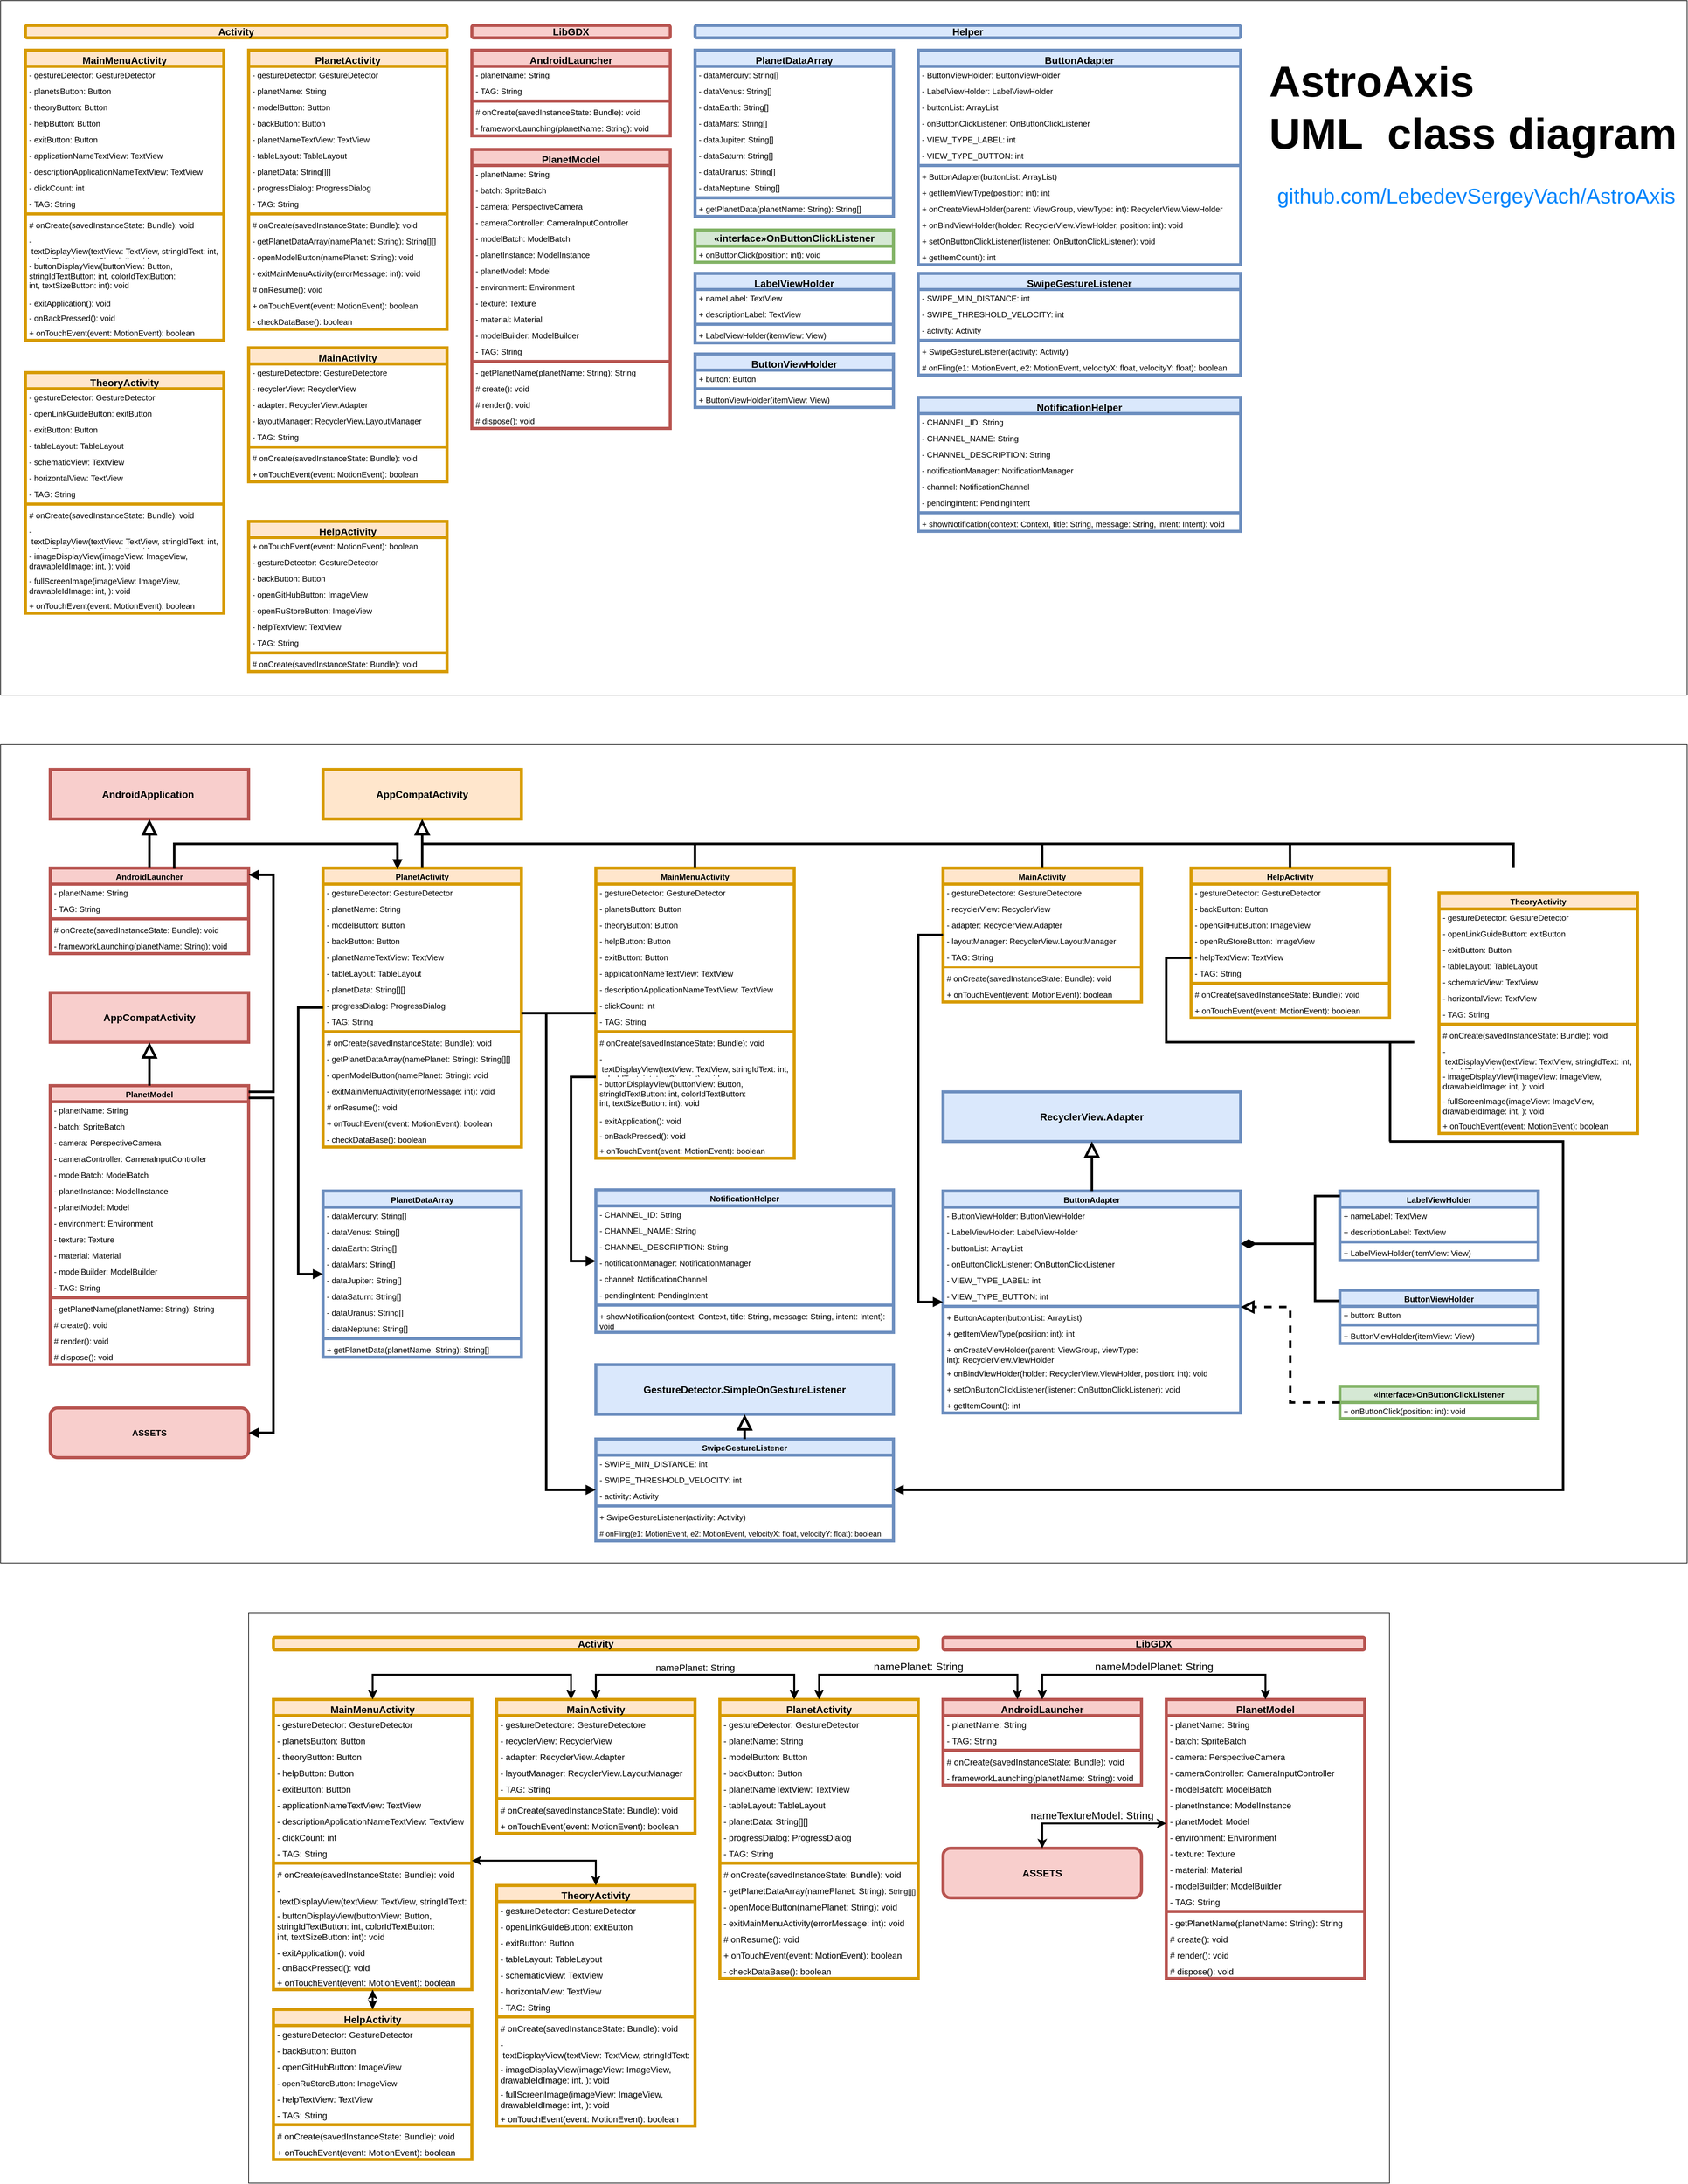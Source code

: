 <mxfile version="24.4.8" type="github" pages="3">
  <diagram id="C5RBs43oDa-KdzZeNtuy" name="UML class diagram AstroAxis">
    <mxGraphModel dx="5075" dy="1715" grid="1" gridSize="10" guides="1" tooltips="1" connect="1" arrows="1" fold="1" page="0" pageScale="1" pageWidth="1169" pageHeight="827" background="none" math="0" shadow="0">
      <root>
        <mxCell id="WIyWlLk6GJQsqaUBKTNV-0" />
        <mxCell id="WIyWlLk6GJQsqaUBKTNV-1" parent="WIyWlLk6GJQsqaUBKTNV-0" />
        <mxCell id="wE3DvYeg94J3VTKwCbiX-1" value="" style="rounded=0;whiteSpace=wrap;html=1;movable=0;resizable=0;rotatable=0;deletable=0;editable=0;locked=1;connectable=0;" parent="WIyWlLk6GJQsqaUBKTNV-1" vertex="1">
          <mxGeometry x="-1640" y="-400" width="2720" height="1120" as="geometry" />
        </mxCell>
        <mxCell id="BiXEdlDpQSQETtFxcU4u-22" value="MainActivity" style="swimlane;align=center;verticalAlign=top;childLayout=stackLayout;horizontal=1;startSize=26;horizontalStack=0;resizeParent=1;resizeParentMax=0;resizeLast=0;collapsible=1;marginBottom=0;whiteSpace=wrap;html=1;fillColor=#ffe6cc;strokeColor=#d79b00;strokeWidth=5;fontSize=16;" parent="WIyWlLk6GJQsqaUBKTNV-1" vertex="1">
          <mxGeometry x="-1240" y="160" width="320" height="216" as="geometry" />
        </mxCell>
        <mxCell id="BiXEdlDpQSQETtFxcU4u-23" value="- gestureDetectore: GestureDetectore" style="text;strokeColor=none;fillColor=none;align=left;verticalAlign=top;spacingLeft=4;spacingRight=4;overflow=hidden;rotatable=0;points=[[0,0.5],[1,0.5]];portConstraint=eastwest;whiteSpace=wrap;html=1;fontSize=13;" parent="BiXEdlDpQSQETtFxcU4u-22" vertex="1">
          <mxGeometry y="26" width="320" height="26" as="geometry" />
        </mxCell>
        <mxCell id="BiXEdlDpQSQETtFxcU4u-31" value="- recyclerView:&amp;nbsp;RecyclerView" style="text;strokeColor=none;fillColor=none;align=left;verticalAlign=top;spacingLeft=4;spacingRight=4;overflow=hidden;rotatable=0;points=[[0,0.5],[1,0.5]];portConstraint=eastwest;whiteSpace=wrap;html=1;fontSize=13;" parent="BiXEdlDpQSQETtFxcU4u-22" vertex="1">
          <mxGeometry y="52" width="320" height="26" as="geometry" />
        </mxCell>
        <mxCell id="BiXEdlDpQSQETtFxcU4u-32" value="-&amp;nbsp;adapter:&amp;nbsp;RecyclerView.Adapter" style="text;strokeColor=none;fillColor=none;align=left;verticalAlign=top;spacingLeft=4;spacingRight=4;overflow=hidden;rotatable=0;points=[[0,0.5],[1,0.5]];portConstraint=eastwest;whiteSpace=wrap;html=1;fontSize=13;" parent="BiXEdlDpQSQETtFxcU4u-22" vertex="1">
          <mxGeometry y="78" width="320" height="26" as="geometry" />
        </mxCell>
        <mxCell id="BiXEdlDpQSQETtFxcU4u-35" value="-&amp;nbsp;layoutManager:&amp;nbsp;RecyclerView.LayoutManager" style="text;strokeColor=none;fillColor=none;align=left;verticalAlign=top;spacingLeft=4;spacingRight=4;overflow=hidden;rotatable=0;points=[[0,0.5],[1,0.5]];portConstraint=eastwest;whiteSpace=wrap;html=1;fontSize=13;" parent="BiXEdlDpQSQETtFxcU4u-22" vertex="1">
          <mxGeometry y="104" width="320" height="26" as="geometry" />
        </mxCell>
        <mxCell id="BiXEdlDpQSQETtFxcU4u-33" value="-&amp;nbsp;TAG:&amp;nbsp;String" style="text;strokeColor=none;fillColor=none;align=left;verticalAlign=top;spacingLeft=4;spacingRight=4;overflow=hidden;rotatable=0;points=[[0,0.5],[1,0.5]];portConstraint=eastwest;whiteSpace=wrap;html=1;fontSize=13;" parent="BiXEdlDpQSQETtFxcU4u-22" vertex="1">
          <mxGeometry y="130" width="320" height="26" as="geometry" />
        </mxCell>
        <mxCell id="BiXEdlDpQSQETtFxcU4u-24" value="" style="line;strokeWidth=5;fillColor=none;align=left;verticalAlign=middle;spacingTop=-1;spacingLeft=3;spacingRight=3;rotatable=0;labelPosition=right;points=[];portConstraint=eastwest;strokeColor=inherit;fontSize=13;" parent="BiXEdlDpQSQETtFxcU4u-22" vertex="1">
          <mxGeometry y="156" width="320" height="8" as="geometry" />
        </mxCell>
        <mxCell id="BiXEdlDpQSQETtFxcU4u-25" value="# onCreate(savedInstanceState:&amp;nbsp;Bundle): void" style="text;strokeColor=none;fillColor=none;align=left;verticalAlign=top;spacingLeft=4;spacingRight=4;overflow=hidden;rotatable=0;points=[[0,0.5],[1,0.5]];portConstraint=eastwest;whiteSpace=wrap;html=1;fontSize=13;" parent="BiXEdlDpQSQETtFxcU4u-22" vertex="1">
          <mxGeometry y="164" width="320" height="26" as="geometry" />
        </mxCell>
        <mxCell id="BiXEdlDpQSQETtFxcU4u-34" value="+&amp;nbsp;onTouchEvent(event:&amp;nbsp;MotionEvent):&amp;nbsp;boolean" style="text;strokeColor=none;fillColor=none;align=left;verticalAlign=top;spacingLeft=4;spacingRight=4;overflow=hidden;rotatable=0;points=[[0,0.5],[1,0.5]];portConstraint=eastwest;whiteSpace=wrap;html=1;fontSize=13;" parent="BiXEdlDpQSQETtFxcU4u-22" vertex="1">
          <mxGeometry y="190" width="320" height="26" as="geometry" />
        </mxCell>
        <mxCell id="BiXEdlDpQSQETtFxcU4u-36" value="HelpActivity" style="swimlane;align=center;verticalAlign=top;childLayout=stackLayout;horizontal=1;startSize=26;horizontalStack=0;resizeParent=1;resizeParentMax=0;resizeLast=0;collapsible=1;marginBottom=0;whiteSpace=wrap;html=1;fillColor=#ffe6cc;strokeColor=#d79b00;strokeWidth=5;fontSize=16;" parent="WIyWlLk6GJQsqaUBKTNV-1" vertex="1">
          <mxGeometry x="-1240" y="440" width="320" height="242" as="geometry" />
        </mxCell>
        <mxCell id="BiXEdlDpQSQETtFxcU4u-45" value="+&amp;nbsp;onTouchEvent(event:&amp;nbsp;MotionEvent):&amp;nbsp;boolean" style="text;strokeColor=none;fillColor=none;align=left;verticalAlign=top;spacingLeft=4;spacingRight=4;overflow=hidden;rotatable=0;points=[[0,0.5],[1,0.5]];portConstraint=eastwest;whiteSpace=wrap;html=1;fontSize=13;" parent="BiXEdlDpQSQETtFxcU4u-36" vertex="1">
          <mxGeometry y="26" width="320" height="26" as="geometry" />
        </mxCell>
        <mxCell id="BiXEdlDpQSQETtFxcU4u-37" value="-&amp;nbsp;gestureDetector:&amp;nbsp;GestureDetector" style="text;strokeColor=none;fillColor=none;align=left;verticalAlign=top;spacingLeft=4;spacingRight=4;overflow=hidden;rotatable=0;points=[[0,0.5],[1,0.5]];portConstraint=eastwest;whiteSpace=wrap;html=1;strokeWidth=3;fontSize=13;" parent="BiXEdlDpQSQETtFxcU4u-36" vertex="1">
          <mxGeometry y="52" width="320" height="26" as="geometry" />
        </mxCell>
        <mxCell id="BiXEdlDpQSQETtFxcU4u-40" value="- backButton:&amp;nbsp;Button" style="text;strokeColor=none;fillColor=none;align=left;verticalAlign=top;spacingLeft=4;spacingRight=4;overflow=hidden;rotatable=0;points=[[0,0.5],[1,0.5]];portConstraint=eastwest;whiteSpace=wrap;html=1;fontSize=13;" parent="BiXEdlDpQSQETtFxcU4u-36" vertex="1">
          <mxGeometry y="78" width="320" height="26" as="geometry" />
        </mxCell>
        <mxCell id="BiXEdlDpQSQETtFxcU4u-41" value="-&amp;nbsp;openGitHubButton:&amp;nbsp;ImageView" style="text;strokeColor=none;fillColor=none;align=left;verticalAlign=top;spacingLeft=4;spacingRight=4;overflow=hidden;rotatable=0;points=[[0,0.5],[1,0.5]];portConstraint=eastwest;whiteSpace=wrap;html=1;fontSize=13;" parent="BiXEdlDpQSQETtFxcU4u-36" vertex="1">
          <mxGeometry y="104" width="320" height="26" as="geometry" />
        </mxCell>
        <mxCell id="EBVf6lJi3JWOcGzoBoAm-0" value="-&amp;nbsp;openRuStoreButton:&amp;nbsp;ImageView" style="text;strokeColor=none;fillColor=none;align=left;verticalAlign=top;spacingLeft=4;spacingRight=4;overflow=hidden;rotatable=0;points=[[0,0.5],[1,0.5]];portConstraint=eastwest;whiteSpace=wrap;html=1;fontSize=13;" parent="BiXEdlDpQSQETtFxcU4u-36" vertex="1">
          <mxGeometry y="130" width="320" height="26" as="geometry" />
        </mxCell>
        <mxCell id="BiXEdlDpQSQETtFxcU4u-42" value="-&amp;nbsp;helpTextView:&amp;nbsp;TextView" style="text;strokeColor=none;fillColor=none;align=left;verticalAlign=top;spacingLeft=4;spacingRight=4;overflow=hidden;rotatable=0;points=[[0,0.5],[1,0.5]];portConstraint=eastwest;whiteSpace=wrap;html=1;fontSize=13;" parent="BiXEdlDpQSQETtFxcU4u-36" vertex="1">
          <mxGeometry y="156" width="320" height="26" as="geometry" />
        </mxCell>
        <mxCell id="BiXEdlDpQSQETtFxcU4u-43" value="-&amp;nbsp;TAG:&amp;nbsp;String" style="text;strokeColor=none;fillColor=none;align=left;verticalAlign=top;spacingLeft=4;spacingRight=4;overflow=hidden;rotatable=0;points=[[0,0.5],[1,0.5]];portConstraint=eastwest;whiteSpace=wrap;html=1;fontSize=13;" parent="BiXEdlDpQSQETtFxcU4u-36" vertex="1">
          <mxGeometry y="182" width="320" height="26" as="geometry" />
        </mxCell>
        <mxCell id="BiXEdlDpQSQETtFxcU4u-38" value="" style="line;strokeWidth=5;fillColor=none;align=left;verticalAlign=middle;spacingTop=-1;spacingLeft=3;spacingRight=3;rotatable=0;labelPosition=right;points=[];portConstraint=eastwest;strokeColor=inherit;fontSize=13;" parent="BiXEdlDpQSQETtFxcU4u-36" vertex="1">
          <mxGeometry y="208" width="320" height="8" as="geometry" />
        </mxCell>
        <mxCell id="BiXEdlDpQSQETtFxcU4u-44" value="# onCreate(savedInstanceState:&amp;nbsp;Bundle): void" style="text;strokeColor=none;fillColor=none;align=left;verticalAlign=top;spacingLeft=4;spacingRight=4;overflow=hidden;rotatable=0;points=[[0,0.5],[1,0.5]];portConstraint=eastwest;whiteSpace=wrap;html=1;fontSize=13;" parent="BiXEdlDpQSQETtFxcU4u-36" vertex="1">
          <mxGeometry y="216" width="320" height="26" as="geometry" />
        </mxCell>
        <mxCell id="BiXEdlDpQSQETtFxcU4u-46" value="&lt;font style=&quot;font-size: 16px;&quot;&gt;Activity&lt;/font&gt;" style="rounded=1;whiteSpace=wrap;html=1;fillColor=#ffe6cc;strokeColor=#d79b00;strokeWidth=5;fontStyle=1;fontSize=13;" parent="WIyWlLk6GJQsqaUBKTNV-1" vertex="1">
          <mxGeometry x="-1600" y="-360" width="680" height="20" as="geometry" />
        </mxCell>
        <mxCell id="BiXEdlDpQSQETtFxcU4u-48" value="MainMenuActivity" style="swimlane;align=center;verticalAlign=top;childLayout=stackLayout;horizontal=1;startSize=26;horizontalStack=0;resizeParent=1;resizeParentMax=0;resizeLast=0;collapsible=1;marginBottom=0;whiteSpace=wrap;html=1;fillColor=#ffe6cc;strokeColor=#d79b00;strokeWidth=5;fontSize=16;" parent="WIyWlLk6GJQsqaUBKTNV-1" vertex="1">
          <mxGeometry x="-1600" y="-320" width="320" height="468" as="geometry" />
        </mxCell>
        <mxCell id="BiXEdlDpQSQETtFxcU4u-49" value="-&amp;nbsp;gestureDetector:&amp;nbsp;GestureDetector" style="text;strokeColor=none;fillColor=none;align=left;verticalAlign=top;spacingLeft=4;spacingRight=4;overflow=hidden;rotatable=0;points=[[0,0.5],[1,0.5]];portConstraint=eastwest;whiteSpace=wrap;html=1;fontSize=13;" parent="BiXEdlDpQSQETtFxcU4u-48" vertex="1">
          <mxGeometry y="26" width="320" height="26" as="geometry" />
        </mxCell>
        <mxCell id="BiXEdlDpQSQETtFxcU4u-50" value="-&amp;nbsp;planetsButton:&amp;nbsp;Button" style="text;strokeColor=none;fillColor=none;align=left;verticalAlign=top;spacingLeft=4;spacingRight=4;overflow=hidden;rotatable=0;points=[[0,0.5],[1,0.5]];portConstraint=eastwest;whiteSpace=wrap;html=1;fontSize=13;" parent="BiXEdlDpQSQETtFxcU4u-48" vertex="1">
          <mxGeometry y="52" width="320" height="26" as="geometry" />
        </mxCell>
        <mxCell id="BiXEdlDpQSQETtFxcU4u-51" value="-&amp;nbsp;theoryButton:&amp;nbsp;Button" style="text;strokeColor=none;fillColor=none;align=left;verticalAlign=top;spacingLeft=4;spacingRight=4;overflow=hidden;rotatable=0;points=[[0,0.5],[1,0.5]];portConstraint=eastwest;whiteSpace=wrap;html=1;fontSize=13;" parent="BiXEdlDpQSQETtFxcU4u-48" vertex="1">
          <mxGeometry y="78" width="320" height="26" as="geometry" />
        </mxCell>
        <mxCell id="BiXEdlDpQSQETtFxcU4u-52" value="-&amp;nbsp;helpButton:&amp;nbsp;Button" style="text;strokeColor=none;fillColor=none;align=left;verticalAlign=top;spacingLeft=4;spacingRight=4;overflow=hidden;rotatable=0;points=[[0,0.5],[1,0.5]];portConstraint=eastwest;whiteSpace=wrap;html=1;fontSize=13;" parent="BiXEdlDpQSQETtFxcU4u-48" vertex="1">
          <mxGeometry y="104" width="320" height="26" as="geometry" />
        </mxCell>
        <mxCell id="BiXEdlDpQSQETtFxcU4u-57" value="-&amp;nbsp;exitButton:&amp;nbsp;Button" style="text;strokeColor=none;fillColor=none;align=left;verticalAlign=top;spacingLeft=4;spacingRight=4;overflow=hidden;rotatable=0;points=[[0,0.5],[1,0.5]];portConstraint=eastwest;whiteSpace=wrap;html=1;fontSize=13;" parent="BiXEdlDpQSQETtFxcU4u-48" vertex="1">
          <mxGeometry y="130" width="320" height="26" as="geometry" />
        </mxCell>
        <mxCell id="BiXEdlDpQSQETtFxcU4u-58" value="-&amp;nbsp;applicationNameTextView:&amp;nbsp;TextView" style="text;strokeColor=none;fillColor=none;align=left;verticalAlign=top;spacingLeft=4;spacingRight=4;overflow=hidden;rotatable=0;points=[[0,0.5],[1,0.5]];portConstraint=eastwest;whiteSpace=wrap;html=1;fontSize=13;" parent="BiXEdlDpQSQETtFxcU4u-48" vertex="1">
          <mxGeometry y="156" width="320" height="26" as="geometry" />
        </mxCell>
        <mxCell id="BiXEdlDpQSQETtFxcU4u-59" value="-&amp;nbsp;descriptionApplicationNameTextView:&amp;nbsp;TextView" style="text;strokeColor=none;fillColor=none;align=left;verticalAlign=top;spacingLeft=4;spacingRight=4;overflow=hidden;rotatable=0;points=[[0,0.5],[1,0.5]];portConstraint=eastwest;whiteSpace=wrap;html=1;fontSize=13;" parent="BiXEdlDpQSQETtFxcU4u-48" vertex="1">
          <mxGeometry y="182" width="320" height="26" as="geometry" />
        </mxCell>
        <mxCell id="BiXEdlDpQSQETtFxcU4u-60" value="-&amp;nbsp;clickCount:&amp;nbsp;int" style="text;strokeColor=none;fillColor=none;align=left;verticalAlign=top;spacingLeft=4;spacingRight=4;overflow=hidden;rotatable=0;points=[[0,0.5],[1,0.5]];portConstraint=eastwest;whiteSpace=wrap;html=1;fontSize=13;" parent="BiXEdlDpQSQETtFxcU4u-48" vertex="1">
          <mxGeometry y="208" width="320" height="26" as="geometry" />
        </mxCell>
        <mxCell id="BiXEdlDpQSQETtFxcU4u-53" value="-&amp;nbsp;TAG:&amp;nbsp;String" style="text;strokeColor=none;fillColor=none;align=left;verticalAlign=top;spacingLeft=4;spacingRight=4;overflow=hidden;rotatable=0;points=[[0,0.5],[1,0.5]];portConstraint=eastwest;whiteSpace=wrap;html=1;fontSize=13;" parent="BiXEdlDpQSQETtFxcU4u-48" vertex="1">
          <mxGeometry y="234" width="320" height="26" as="geometry" />
        </mxCell>
        <mxCell id="BiXEdlDpQSQETtFxcU4u-54" value="" style="line;strokeWidth=5;fillColor=none;align=left;verticalAlign=middle;spacingTop=-1;spacingLeft=3;spacingRight=3;rotatable=0;labelPosition=right;points=[];portConstraint=eastwest;strokeColor=inherit;fontSize=13;" parent="BiXEdlDpQSQETtFxcU4u-48" vertex="1">
          <mxGeometry y="260" width="320" height="8" as="geometry" />
        </mxCell>
        <mxCell id="BiXEdlDpQSQETtFxcU4u-55" value="# onCreate(savedInstanceState:&amp;nbsp;Bundle): void" style="text;strokeColor=none;fillColor=none;align=left;verticalAlign=top;spacingLeft=4;spacingRight=4;overflow=hidden;rotatable=0;points=[[0,0.5],[1,0.5]];portConstraint=eastwest;whiteSpace=wrap;html=1;fontSize=13;" parent="BiXEdlDpQSQETtFxcU4u-48" vertex="1">
          <mxGeometry y="268" width="320" height="26" as="geometry" />
        </mxCell>
        <mxCell id="3Ckr5GDmE6p-mgJbA2MG-25" value="-&amp;nbsp;textDisplayView(textView:&amp;nbsp;TextView,&amp;nbsp;stringIdText:&amp;nbsp;int,&amp;nbsp;&lt;div style=&quot;font-size: 13px;&quot;&gt;colorIdText: int,&amp;nbsp;textSize: int): void&lt;/div&gt;" style="text;strokeColor=none;fillColor=none;align=left;verticalAlign=top;spacingLeft=4;spacingRight=4;overflow=hidden;rotatable=0;points=[[0,0.5],[1,0.5]];portConstraint=eastwest;whiteSpace=wrap;html=1;fontSize=13;" parent="BiXEdlDpQSQETtFxcU4u-48" vertex="1">
          <mxGeometry y="294" width="320" height="40" as="geometry" />
        </mxCell>
        <mxCell id="3Ckr5GDmE6p-mgJbA2MG-28" value="-&amp;nbsp;buttonDisplayView(buttonView:&amp;nbsp;Button,&amp;nbsp;&lt;div&gt;stringIdTextButton:&amp;nbsp;int,&amp;nbsp;colorIdTextButton: int,&amp;nbsp;textSizeButton: int): void&lt;br&gt;&lt;/div&gt;" style="text;strokeColor=none;fillColor=none;align=left;verticalAlign=top;spacingLeft=4;spacingRight=4;overflow=hidden;rotatable=0;points=[[0,0.5],[1,0.5]];portConstraint=eastwest;whiteSpace=wrap;html=1;fontSize=13;" parent="BiXEdlDpQSQETtFxcU4u-48" vertex="1">
          <mxGeometry y="334" width="320" height="60" as="geometry" />
        </mxCell>
        <mxCell id="BiXEdlDpQSQETtFxcU4u-61" value="-&amp;nbsp;exitApplication(): void" style="text;strokeColor=none;fillColor=none;align=left;verticalAlign=top;spacingLeft=4;spacingRight=4;overflow=hidden;rotatable=0;points=[[0,0.5],[1,0.5]];portConstraint=eastwest;whiteSpace=wrap;html=1;fontSize=13;" parent="BiXEdlDpQSQETtFxcU4u-48" vertex="1">
          <mxGeometry y="394" width="320" height="24" as="geometry" />
        </mxCell>
        <mxCell id="BiXEdlDpQSQETtFxcU4u-62" value="-&amp;nbsp;onBackPressed(): void" style="text;strokeColor=none;fillColor=none;align=left;verticalAlign=top;spacingLeft=4;spacingRight=4;overflow=hidden;rotatable=0;points=[[0,0.5],[1,0.5]];portConstraint=eastwest;whiteSpace=wrap;html=1;fontSize=13;" parent="BiXEdlDpQSQETtFxcU4u-48" vertex="1">
          <mxGeometry y="418" width="320" height="24" as="geometry" />
        </mxCell>
        <mxCell id="BiXEdlDpQSQETtFxcU4u-56" value="+&amp;nbsp;onTouchEvent(event:&amp;nbsp;MotionEvent):&amp;nbsp;boolean" style="text;strokeColor=none;fillColor=none;align=left;verticalAlign=top;spacingLeft=4;spacingRight=4;overflow=hidden;rotatable=0;points=[[0,0.5],[1,0.5]];portConstraint=eastwest;whiteSpace=wrap;html=1;fontSize=13;" parent="BiXEdlDpQSQETtFxcU4u-48" vertex="1">
          <mxGeometry y="442" width="320" height="26" as="geometry" />
        </mxCell>
        <mxCell id="BiXEdlDpQSQETtFxcU4u-64" value="PlanetActivity" style="swimlane;align=center;verticalAlign=top;childLayout=stackLayout;horizontal=1;startSize=26;horizontalStack=0;resizeParent=1;resizeParentMax=0;resizeLast=0;collapsible=1;marginBottom=0;whiteSpace=wrap;html=1;fillColor=#ffe6cc;strokeColor=#d79b00;strokeWidth=5;fontSize=16;" parent="WIyWlLk6GJQsqaUBKTNV-1" vertex="1">
          <mxGeometry x="-1240" y="-320" width="320" height="450" as="geometry" />
        </mxCell>
        <mxCell id="BiXEdlDpQSQETtFxcU4u-65" value="-&amp;nbsp;gestureDetector:&amp;nbsp;GestureDetector" style="text;strokeColor=none;fillColor=none;align=left;verticalAlign=top;spacingLeft=4;spacingRight=4;overflow=hidden;rotatable=0;points=[[0,0.5],[1,0.5]];portConstraint=eastwest;whiteSpace=wrap;html=1;fontSize=13;" parent="BiXEdlDpQSQETtFxcU4u-64" vertex="1">
          <mxGeometry y="26" width="320" height="26" as="geometry" />
        </mxCell>
        <mxCell id="BiXEdlDpQSQETtFxcU4u-66" value="-&amp;nbsp;planetName:&amp;nbsp;String" style="text;strokeColor=none;fillColor=none;align=left;verticalAlign=top;spacingLeft=4;spacingRight=4;overflow=hidden;rotatable=0;points=[[0,0.5],[1,0.5]];portConstraint=eastwest;whiteSpace=wrap;html=1;fontSize=13;" parent="BiXEdlDpQSQETtFxcU4u-64" vertex="1">
          <mxGeometry y="52" width="320" height="26" as="geometry" />
        </mxCell>
        <mxCell id="BiXEdlDpQSQETtFxcU4u-67" value="-&amp;nbsp;modelButton:&amp;nbsp;Button" style="text;strokeColor=none;fillColor=none;align=left;verticalAlign=top;spacingLeft=4;spacingRight=4;overflow=hidden;rotatable=0;points=[[0,0.5],[1,0.5]];portConstraint=eastwest;whiteSpace=wrap;html=1;fontSize=13;" parent="BiXEdlDpQSQETtFxcU4u-64" vertex="1">
          <mxGeometry y="78" width="320" height="26" as="geometry" />
        </mxCell>
        <mxCell id="BiXEdlDpQSQETtFxcU4u-68" value="-&amp;nbsp;backButton:&amp;nbsp;Button" style="text;strokeColor=none;fillColor=none;align=left;verticalAlign=top;spacingLeft=4;spacingRight=4;overflow=hidden;rotatable=0;points=[[0,0.5],[1,0.5]];portConstraint=eastwest;whiteSpace=wrap;html=1;fontSize=13;" parent="BiXEdlDpQSQETtFxcU4u-64" vertex="1">
          <mxGeometry y="104" width="320" height="26" as="geometry" />
        </mxCell>
        <mxCell id="BiXEdlDpQSQETtFxcU4u-75" value="-&amp;nbsp;planetNameTextView:&amp;nbsp;TextView" style="text;strokeColor=none;fillColor=none;align=left;verticalAlign=top;spacingLeft=4;spacingRight=4;overflow=hidden;rotatable=0;points=[[0,0.5],[1,0.5]];portConstraint=eastwest;whiteSpace=wrap;html=1;fontSize=13;" parent="BiXEdlDpQSQETtFxcU4u-64" vertex="1">
          <mxGeometry y="130" width="320" height="26" as="geometry" />
        </mxCell>
        <mxCell id="BiXEdlDpQSQETtFxcU4u-76" value="-&amp;nbsp;tableLayout:&amp;nbsp;TableLayout" style="text;strokeColor=none;fillColor=none;align=left;verticalAlign=top;spacingLeft=4;spacingRight=4;overflow=hidden;rotatable=0;points=[[0,0.5],[1,0.5]];portConstraint=eastwest;whiteSpace=wrap;html=1;fontSize=13;" parent="BiXEdlDpQSQETtFxcU4u-64" vertex="1">
          <mxGeometry y="156" width="320" height="26" as="geometry" />
        </mxCell>
        <mxCell id="BiXEdlDpQSQETtFxcU4u-77" value="-&amp;nbsp;planetData:&amp;nbsp;String[][]" style="text;strokeColor=none;fillColor=none;align=left;verticalAlign=top;spacingLeft=4;spacingRight=4;overflow=hidden;rotatable=0;points=[[0,0.5],[1,0.5]];portConstraint=eastwest;whiteSpace=wrap;html=1;fontSize=13;" parent="BiXEdlDpQSQETtFxcU4u-64" vertex="1">
          <mxGeometry y="182" width="320" height="26" as="geometry" />
        </mxCell>
        <mxCell id="BiXEdlDpQSQETtFxcU4u-73" value="-&amp;nbsp;progressDialog:&amp;nbsp;ProgressDialog" style="text;strokeColor=none;fillColor=none;align=left;verticalAlign=top;spacingLeft=4;spacingRight=4;overflow=hidden;rotatable=0;points=[[0,0.5],[1,0.5]];portConstraint=eastwest;whiteSpace=wrap;html=1;fontSize=13;" parent="BiXEdlDpQSQETtFxcU4u-64" vertex="1">
          <mxGeometry y="208" width="320" height="26" as="geometry" />
        </mxCell>
        <mxCell id="BiXEdlDpQSQETtFxcU4u-69" value="-&amp;nbsp;TAG:&amp;nbsp;String" style="text;strokeColor=none;fillColor=none;align=left;verticalAlign=top;spacingLeft=4;spacingRight=4;overflow=hidden;rotatable=0;points=[[0,0.5],[1,0.5]];portConstraint=eastwest;whiteSpace=wrap;html=1;fontSize=13;" parent="BiXEdlDpQSQETtFxcU4u-64" vertex="1">
          <mxGeometry y="234" width="320" height="26" as="geometry" />
        </mxCell>
        <mxCell id="BiXEdlDpQSQETtFxcU4u-70" value="" style="line;strokeWidth=5;fillColor=none;align=left;verticalAlign=middle;spacingTop=-1;spacingLeft=3;spacingRight=3;rotatable=0;labelPosition=right;points=[];portConstraint=eastwest;strokeColor=inherit;fontSize=13;" parent="BiXEdlDpQSQETtFxcU4u-64" vertex="1">
          <mxGeometry y="260" width="320" height="8" as="geometry" />
        </mxCell>
        <mxCell id="BiXEdlDpQSQETtFxcU4u-71" value="# onCreate(savedInstanceState:&amp;nbsp;Bundle): void" style="text;strokeColor=none;fillColor=none;align=left;verticalAlign=top;spacingLeft=4;spacingRight=4;overflow=hidden;rotatable=0;points=[[0,0.5],[1,0.5]];portConstraint=eastwest;whiteSpace=wrap;html=1;fontSize=13;" parent="BiXEdlDpQSQETtFxcU4u-64" vertex="1">
          <mxGeometry y="268" width="320" height="26" as="geometry" />
        </mxCell>
        <mxCell id="BiXEdlDpQSQETtFxcU4u-78" value="-&amp;nbsp;getPlanetDataArray(namePlanet:&amp;nbsp;String):&amp;nbsp;String[][]" style="text;strokeColor=none;fillColor=none;align=left;verticalAlign=top;spacingLeft=4;spacingRight=4;overflow=hidden;rotatable=0;points=[[0,0.5],[1,0.5]];portConstraint=eastwest;whiteSpace=wrap;html=1;fontSize=13;" parent="BiXEdlDpQSQETtFxcU4u-64" vertex="1">
          <mxGeometry y="294" width="320" height="26" as="geometry" />
        </mxCell>
        <mxCell id="BiXEdlDpQSQETtFxcU4u-81" value="-&amp;nbsp;openModelButton(namePlanet:&amp;nbsp;String):&amp;nbsp;void" style="text;strokeColor=none;fillColor=none;align=left;verticalAlign=top;spacingLeft=4;spacingRight=4;overflow=hidden;rotatable=0;points=[[0,0.5],[1,0.5]];portConstraint=eastwest;whiteSpace=wrap;html=1;fontSize=13;" parent="BiXEdlDpQSQETtFxcU4u-64" vertex="1">
          <mxGeometry y="320" width="320" height="26" as="geometry" />
        </mxCell>
        <mxCell id="BiXEdlDpQSQETtFxcU4u-82" value="-&amp;nbsp;exitMainMenuActivity(errorMessage:&amp;nbsp;int):&amp;nbsp;void" style="text;strokeColor=none;fillColor=none;align=left;verticalAlign=top;spacingLeft=4;spacingRight=4;overflow=hidden;rotatable=0;points=[[0,0.5],[1,0.5]];portConstraint=eastwest;whiteSpace=wrap;html=1;fontSize=13;" parent="BiXEdlDpQSQETtFxcU4u-64" vertex="1">
          <mxGeometry y="346" width="320" height="26" as="geometry" />
        </mxCell>
        <mxCell id="BiXEdlDpQSQETtFxcU4u-83" value="#&amp;nbsp;onResume():&amp;nbsp;void" style="text;strokeColor=none;fillColor=none;align=left;verticalAlign=top;spacingLeft=4;spacingRight=4;overflow=hidden;rotatable=0;points=[[0,0.5],[1,0.5]];portConstraint=eastwest;whiteSpace=wrap;html=1;fontSize=13;" parent="BiXEdlDpQSQETtFxcU4u-64" vertex="1">
          <mxGeometry y="372" width="320" height="26" as="geometry" />
        </mxCell>
        <mxCell id="BiXEdlDpQSQETtFxcU4u-72" value="+&amp;nbsp;onTouchEvent(event:&amp;nbsp;MotionEvent):&amp;nbsp;boolean" style="text;strokeColor=none;fillColor=none;align=left;verticalAlign=top;spacingLeft=4;spacingRight=4;overflow=hidden;rotatable=0;points=[[0,0.5],[1,0.5]];portConstraint=eastwest;whiteSpace=wrap;html=1;fontSize=13;" parent="BiXEdlDpQSQETtFxcU4u-64" vertex="1">
          <mxGeometry y="398" width="320" height="26" as="geometry" />
        </mxCell>
        <mxCell id="BiXEdlDpQSQETtFxcU4u-84" value="-&amp;nbsp;checkDataBase():&amp;nbsp;boolean" style="text;strokeColor=none;fillColor=none;align=left;verticalAlign=top;spacingLeft=4;spacingRight=4;overflow=hidden;rotatable=0;points=[[0,0.5],[1,0.5]];portConstraint=eastwest;whiteSpace=wrap;html=1;fontSize=13;" parent="BiXEdlDpQSQETtFxcU4u-64" vertex="1">
          <mxGeometry y="424" width="320" height="26" as="geometry" />
        </mxCell>
        <mxCell id="BiXEdlDpQSQETtFxcU4u-85" value="TheoryActivity" style="swimlane;align=center;verticalAlign=top;childLayout=stackLayout;horizontal=1;startSize=26;horizontalStack=0;resizeParent=1;resizeParentMax=0;resizeLast=0;collapsible=1;marginBottom=0;whiteSpace=wrap;html=1;fillColor=#ffe6cc;strokeColor=#d79b00;strokeWidth=5;fontSize=16;" parent="WIyWlLk6GJQsqaUBKTNV-1" vertex="1">
          <mxGeometry x="-1600" y="200" width="320" height="388" as="geometry" />
        </mxCell>
        <mxCell id="BiXEdlDpQSQETtFxcU4u-86" value="-&amp;nbsp;gestureDetector:&amp;nbsp;GestureDetector" style="text;strokeColor=none;fillColor=none;align=left;verticalAlign=top;spacingLeft=4;spacingRight=4;overflow=hidden;rotatable=0;points=[[0,0.5],[1,0.5]];portConstraint=eastwest;whiteSpace=wrap;html=1;fontSize=13;" parent="BiXEdlDpQSQETtFxcU4u-85" vertex="1">
          <mxGeometry y="26" width="320" height="26" as="geometry" />
        </mxCell>
        <mxCell id="BiXEdlDpQSQETtFxcU4u-87" value="-&amp;nbsp;openLinkGuideButton:&amp;nbsp;exitButton" style="text;strokeColor=none;fillColor=none;align=left;verticalAlign=top;spacingLeft=4;spacingRight=4;overflow=hidden;rotatable=0;points=[[0,0.5],[1,0.5]];portConstraint=eastwest;whiteSpace=wrap;html=1;fontSize=13;" parent="BiXEdlDpQSQETtFxcU4u-85" vertex="1">
          <mxGeometry y="52" width="320" height="26" as="geometry" />
        </mxCell>
        <mxCell id="BiXEdlDpQSQETtFxcU4u-88" value="-&amp;nbsp;exitButton:&amp;nbsp;Button" style="text;strokeColor=none;fillColor=none;align=left;verticalAlign=top;spacingLeft=4;spacingRight=4;overflow=hidden;rotatable=0;points=[[0,0.5],[1,0.5]];portConstraint=eastwest;whiteSpace=wrap;html=1;fontSize=13;" parent="BiXEdlDpQSQETtFxcU4u-85" vertex="1">
          <mxGeometry y="78" width="320" height="26" as="geometry" />
        </mxCell>
        <mxCell id="BiXEdlDpQSQETtFxcU4u-89" value="-&amp;nbsp;tableLayout:&amp;nbsp;TableLayout" style="text;strokeColor=none;fillColor=none;align=left;verticalAlign=top;spacingLeft=4;spacingRight=4;overflow=hidden;rotatable=0;points=[[0,0.5],[1,0.5]];portConstraint=eastwest;whiteSpace=wrap;html=1;fontSize=13;" parent="BiXEdlDpQSQETtFxcU4u-85" vertex="1">
          <mxGeometry y="104" width="320" height="26" as="geometry" />
        </mxCell>
        <mxCell id="BiXEdlDpQSQETtFxcU4u-94" value="-&amp;nbsp;schematicView:&amp;nbsp;TextView" style="text;strokeColor=none;fillColor=none;align=left;verticalAlign=top;spacingLeft=4;spacingRight=4;overflow=hidden;rotatable=0;points=[[0,0.5],[1,0.5]];portConstraint=eastwest;whiteSpace=wrap;html=1;fontSize=13;" parent="BiXEdlDpQSQETtFxcU4u-85" vertex="1">
          <mxGeometry y="130" width="320" height="26" as="geometry" />
        </mxCell>
        <mxCell id="BiXEdlDpQSQETtFxcU4u-95" value="-&amp;nbsp;horizontalView:&amp;nbsp;TextView" style="text;strokeColor=none;fillColor=none;align=left;verticalAlign=top;spacingLeft=4;spacingRight=4;overflow=hidden;rotatable=0;points=[[0,0.5],[1,0.5]];portConstraint=eastwest;whiteSpace=wrap;html=1;fontSize=13;" parent="BiXEdlDpQSQETtFxcU4u-85" vertex="1">
          <mxGeometry y="156" width="320" height="26" as="geometry" />
        </mxCell>
        <mxCell id="BiXEdlDpQSQETtFxcU4u-90" value="-&amp;nbsp;TAG:&amp;nbsp;String" style="text;strokeColor=none;fillColor=none;align=left;verticalAlign=top;spacingLeft=4;spacingRight=4;overflow=hidden;rotatable=0;points=[[0,0.5],[1,0.5]];portConstraint=eastwest;whiteSpace=wrap;html=1;fontSize=13;" parent="BiXEdlDpQSQETtFxcU4u-85" vertex="1">
          <mxGeometry y="182" width="320" height="26" as="geometry" />
        </mxCell>
        <mxCell id="BiXEdlDpQSQETtFxcU4u-91" value="" style="line;strokeWidth=5;fillColor=none;align=left;verticalAlign=middle;spacingTop=-1;spacingLeft=3;spacingRight=3;rotatable=0;labelPosition=right;points=[];portConstraint=eastwest;strokeColor=inherit;fontSize=13;" parent="BiXEdlDpQSQETtFxcU4u-85" vertex="1">
          <mxGeometry y="208" width="320" height="8" as="geometry" />
        </mxCell>
        <mxCell id="BiXEdlDpQSQETtFxcU4u-92" value="# onCreate(savedInstanceState:&amp;nbsp;Bundle): void" style="text;strokeColor=none;fillColor=none;align=left;verticalAlign=top;spacingLeft=4;spacingRight=4;overflow=hidden;rotatable=0;points=[[0,0.5],[1,0.5]];portConstraint=eastwest;whiteSpace=wrap;html=1;fontSize=13;" parent="BiXEdlDpQSQETtFxcU4u-85" vertex="1">
          <mxGeometry y="216" width="320" height="26" as="geometry" />
        </mxCell>
        <mxCell id="3Ckr5GDmE6p-mgJbA2MG-0" value="-&amp;nbsp;textDisplayView(textView:&amp;nbsp;TextView,&amp;nbsp;stringIdText:&amp;nbsp;int,&amp;nbsp;&lt;div style=&quot;font-size: 13px;&quot;&gt;colorIdText: int,&amp;nbsp;textSize: int): void&lt;/div&gt;" style="text;strokeColor=none;fillColor=none;align=left;verticalAlign=top;spacingLeft=4;spacingRight=4;overflow=hidden;rotatable=0;points=[[0,0.5],[1,0.5]];portConstraint=eastwest;whiteSpace=wrap;html=1;fontSize=13;" parent="BiXEdlDpQSQETtFxcU4u-85" vertex="1">
          <mxGeometry y="242" width="320" height="40" as="geometry" />
        </mxCell>
        <mxCell id="3Ckr5GDmE6p-mgJbA2MG-2" value="-&amp;nbsp;imageDisplayView(imageView:&amp;nbsp;ImageView,&amp;nbsp;&lt;div style=&quot;font-size: 13px;&quot;&gt;drawableIdImage:&amp;nbsp;int,&amp;nbsp;): void&lt;/div&gt;" style="text;strokeColor=none;fillColor=none;align=left;verticalAlign=top;spacingLeft=4;spacingRight=4;overflow=hidden;rotatable=0;points=[[0,0.5],[1,0.5]];portConstraint=eastwest;whiteSpace=wrap;html=1;fontSize=13;" parent="BiXEdlDpQSQETtFxcU4u-85" vertex="1">
          <mxGeometry y="282" width="320" height="40" as="geometry" />
        </mxCell>
        <mxCell id="3Ckr5GDmE6p-mgJbA2MG-20" value="-&amp;nbsp;fullScreenImage(imageView:&amp;nbsp;ImageView,&amp;nbsp;&lt;br&gt;drawableIdImage:&amp;nbsp;int,&amp;nbsp;): void" style="text;strokeColor=none;fillColor=none;align=left;verticalAlign=top;spacingLeft=4;spacingRight=4;overflow=hidden;rotatable=0;points=[[0,0.5],[1,0.5]];portConstraint=eastwest;whiteSpace=wrap;html=1;fontSize=13;" parent="BiXEdlDpQSQETtFxcU4u-85" vertex="1">
          <mxGeometry y="322" width="320" height="40" as="geometry" />
        </mxCell>
        <mxCell id="BiXEdlDpQSQETtFxcU4u-93" value="+&amp;nbsp;onTouchEvent(event:&amp;nbsp;MotionEvent):&amp;nbsp;boolean" style="text;strokeColor=none;fillColor=none;align=left;verticalAlign=top;spacingLeft=4;spacingRight=4;overflow=hidden;rotatable=0;points=[[0,0.5],[1,0.5]];portConstraint=eastwest;whiteSpace=wrap;html=1;fontSize=13;" parent="BiXEdlDpQSQETtFxcU4u-85" vertex="1">
          <mxGeometry y="362" width="320" height="26" as="geometry" />
        </mxCell>
        <mxCell id="BiXEdlDpQSQETtFxcU4u-96" value="LibGDX" style="rounded=1;whiteSpace=wrap;html=1;fillColor=#f8cecc;strokeColor=#b85450;strokeWidth=5;fontStyle=1;fontSize=16;" parent="WIyWlLk6GJQsqaUBKTNV-1" vertex="1">
          <mxGeometry x="-880" y="-360" width="320" height="20" as="geometry" />
        </mxCell>
        <mxCell id="BiXEdlDpQSQETtFxcU4u-97" value="AndroidLauncher" style="swimlane;align=center;verticalAlign=top;childLayout=stackLayout;horizontal=1;startSize=26;horizontalStack=0;resizeParent=1;resizeParentMax=0;resizeLast=0;collapsible=1;marginBottom=0;whiteSpace=wrap;html=1;fillColor=#f8cecc;strokeColor=#b85450;strokeWidth=5;fontSize=16;" parent="WIyWlLk6GJQsqaUBKTNV-1" vertex="1">
          <mxGeometry x="-880" y="-320" width="320" height="138" as="geometry" />
        </mxCell>
        <mxCell id="BiXEdlDpQSQETtFxcU4u-98" value="-&amp;nbsp;planetName:&amp;nbsp;String" style="text;strokeColor=none;fillColor=none;align=left;verticalAlign=top;spacingLeft=4;spacingRight=4;overflow=hidden;rotatable=0;points=[[0,0.5],[1,0.5]];portConstraint=eastwest;whiteSpace=wrap;html=1;fontSize=13;" parent="BiXEdlDpQSQETtFxcU4u-97" vertex="1">
          <mxGeometry y="26" width="320" height="26" as="geometry" />
        </mxCell>
        <mxCell id="BiXEdlDpQSQETtFxcU4u-102" value="-&amp;nbsp;TAG:&amp;nbsp;String" style="text;strokeColor=none;fillColor=none;align=left;verticalAlign=top;spacingLeft=4;spacingRight=4;overflow=hidden;rotatable=0;points=[[0,0.5],[1,0.5]];portConstraint=eastwest;whiteSpace=wrap;html=1;fontSize=13;" parent="BiXEdlDpQSQETtFxcU4u-97" vertex="1">
          <mxGeometry y="52" width="320" height="26" as="geometry" />
        </mxCell>
        <mxCell id="BiXEdlDpQSQETtFxcU4u-103" value="" style="line;strokeWidth=5;fillColor=none;align=left;verticalAlign=middle;spacingTop=-1;spacingLeft=3;spacingRight=3;rotatable=0;labelPosition=right;points=[];portConstraint=eastwest;strokeColor=inherit;fontSize=13;" parent="BiXEdlDpQSQETtFxcU4u-97" vertex="1">
          <mxGeometry y="78" width="320" height="8" as="geometry" />
        </mxCell>
        <mxCell id="BiXEdlDpQSQETtFxcU4u-104" value="# onCreate(savedInstanceState:&amp;nbsp;Bundle): void" style="text;strokeColor=none;fillColor=none;align=left;verticalAlign=top;spacingLeft=4;spacingRight=4;overflow=hidden;rotatable=0;points=[[0,0.5],[1,0.5]];portConstraint=eastwest;whiteSpace=wrap;html=1;fontSize=13;" parent="BiXEdlDpQSQETtFxcU4u-97" vertex="1">
          <mxGeometry y="86" width="320" height="26" as="geometry" />
        </mxCell>
        <mxCell id="BiXEdlDpQSQETtFxcU4u-105" value="- frameworkLaunching(planetName:&amp;nbsp;String):&amp;nbsp;void" style="text;strokeColor=none;fillColor=none;align=left;verticalAlign=top;spacingLeft=4;spacingRight=4;overflow=hidden;rotatable=0;points=[[0,0.5],[1,0.5]];portConstraint=eastwest;whiteSpace=wrap;html=1;fontSize=13;" parent="BiXEdlDpQSQETtFxcU4u-97" vertex="1">
          <mxGeometry y="112" width="320" height="26" as="geometry" />
        </mxCell>
        <mxCell id="BiXEdlDpQSQETtFxcU4u-117" value="PlanetModel" style="swimlane;align=center;verticalAlign=top;childLayout=stackLayout;horizontal=1;startSize=26;horizontalStack=0;resizeParent=1;resizeParentMax=0;resizeLast=0;collapsible=1;marginBottom=0;whiteSpace=wrap;html=1;fillColor=#f8cecc;strokeColor=#b85450;strokeWidth=5;fontSize=16;" parent="WIyWlLk6GJQsqaUBKTNV-1" vertex="1">
          <mxGeometry x="-880" y="-160" width="320" height="450" as="geometry" />
        </mxCell>
        <mxCell id="BiXEdlDpQSQETtFxcU4u-134" value="-&amp;nbsp;planetName:&amp;nbsp;String" style="text;strokeColor=none;fillColor=none;align=left;verticalAlign=top;spacingLeft=4;spacingRight=4;overflow=hidden;rotatable=0;points=[[0,0.5],[1,0.5]];portConstraint=eastwest;whiteSpace=wrap;html=1;fontSize=13;" parent="BiXEdlDpQSQETtFxcU4u-117" vertex="1">
          <mxGeometry y="26" width="320" height="26" as="geometry" />
        </mxCell>
        <mxCell id="BiXEdlDpQSQETtFxcU4u-135" value="-&amp;nbsp;batch:&amp;nbsp;SpriteBatch" style="text;strokeColor=none;fillColor=none;align=left;verticalAlign=top;spacingLeft=4;spacingRight=4;overflow=hidden;rotatable=0;points=[[0,0.5],[1,0.5]];portConstraint=eastwest;whiteSpace=wrap;html=1;fontSize=13;" parent="BiXEdlDpQSQETtFxcU4u-117" vertex="1">
          <mxGeometry y="52" width="320" height="26" as="geometry" />
        </mxCell>
        <mxCell id="BiXEdlDpQSQETtFxcU4u-118" value="-&amp;nbsp;camera:&amp;nbsp;PerspectiveCamera" style="text;strokeColor=none;fillColor=none;align=left;verticalAlign=top;spacingLeft=4;spacingRight=4;overflow=hidden;rotatable=0;points=[[0,0.5],[1,0.5]];portConstraint=eastwest;whiteSpace=wrap;html=1;fontSize=13;" parent="BiXEdlDpQSQETtFxcU4u-117" vertex="1">
          <mxGeometry y="78" width="320" height="26" as="geometry" />
        </mxCell>
        <mxCell id="BiXEdlDpQSQETtFxcU4u-119" value="-&amp;nbsp;cameraController:&amp;nbsp;CameraInputController" style="text;strokeColor=none;fillColor=none;align=left;verticalAlign=top;spacingLeft=4;spacingRight=4;overflow=hidden;rotatable=0;points=[[0,0.5],[1,0.5]];portConstraint=eastwest;whiteSpace=wrap;html=1;fontSize=13;" parent="BiXEdlDpQSQETtFxcU4u-117" vertex="1">
          <mxGeometry y="104" width="320" height="26" as="geometry" />
        </mxCell>
        <mxCell id="BiXEdlDpQSQETtFxcU4u-120" value="-&amp;nbsp;modelBatch:&amp;nbsp;ModelBatch" style="text;strokeColor=none;fillColor=none;align=left;verticalAlign=top;spacingLeft=4;spacingRight=4;overflow=hidden;rotatable=0;points=[[0,0.5],[1,0.5]];portConstraint=eastwest;whiteSpace=wrap;html=1;fontSize=13;" parent="BiXEdlDpQSQETtFxcU4u-117" vertex="1">
          <mxGeometry y="130" width="320" height="26" as="geometry" />
        </mxCell>
        <mxCell id="BiXEdlDpQSQETtFxcU4u-121" value="- planetInstance:&amp;nbsp;ModelInstance" style="text;strokeColor=none;fillColor=none;align=left;verticalAlign=top;spacingLeft=4;spacingRight=4;overflow=hidden;rotatable=0;points=[[0,0.5],[1,0.5]];portConstraint=eastwest;whiteSpace=wrap;html=1;fontSize=13;" parent="BiXEdlDpQSQETtFxcU4u-117" vertex="1">
          <mxGeometry y="156" width="320" height="26" as="geometry" />
        </mxCell>
        <mxCell id="BiXEdlDpQSQETtFxcU4u-122" value="- planetModel:&amp;nbsp;Model" style="text;strokeColor=none;fillColor=none;align=left;verticalAlign=top;spacingLeft=4;spacingRight=4;overflow=hidden;rotatable=0;points=[[0,0.5],[1,0.5]];portConstraint=eastwest;whiteSpace=wrap;html=1;fontSize=13;" parent="BiXEdlDpQSQETtFxcU4u-117" vertex="1">
          <mxGeometry y="182" width="320" height="26" as="geometry" />
        </mxCell>
        <mxCell id="BiXEdlDpQSQETtFxcU4u-123" value="-&amp;nbsp;environment:&amp;nbsp;Environment" style="text;strokeColor=none;fillColor=none;align=left;verticalAlign=top;spacingLeft=4;spacingRight=4;overflow=hidden;rotatable=0;points=[[0,0.5],[1,0.5]];portConstraint=eastwest;whiteSpace=wrap;html=1;fontSize=13;" parent="BiXEdlDpQSQETtFxcU4u-117" vertex="1">
          <mxGeometry y="208" width="320" height="26" as="geometry" />
        </mxCell>
        <mxCell id="BiXEdlDpQSQETtFxcU4u-124" value="-&amp;nbsp;texture:&amp;nbsp;Texture" style="text;strokeColor=none;fillColor=none;align=left;verticalAlign=top;spacingLeft=4;spacingRight=4;overflow=hidden;rotatable=0;points=[[0,0.5],[1,0.5]];portConstraint=eastwest;whiteSpace=wrap;html=1;fontSize=13;" parent="BiXEdlDpQSQETtFxcU4u-117" vertex="1">
          <mxGeometry y="234" width="320" height="26" as="geometry" />
        </mxCell>
        <mxCell id="BiXEdlDpQSQETtFxcU4u-125" value="-&amp;nbsp;material:&amp;nbsp;Material" style="text;strokeColor=none;fillColor=none;align=left;verticalAlign=top;spacingLeft=4;spacingRight=4;overflow=hidden;rotatable=0;points=[[0,0.5],[1,0.5]];portConstraint=eastwest;whiteSpace=wrap;html=1;fontSize=13;" parent="BiXEdlDpQSQETtFxcU4u-117" vertex="1">
          <mxGeometry y="260" width="320" height="26" as="geometry" />
        </mxCell>
        <mxCell id="BiXEdlDpQSQETtFxcU4u-126" value="-&amp;nbsp;modelBuilder:&amp;nbsp;ModelBuilder" style="text;strokeColor=none;fillColor=none;align=left;verticalAlign=top;spacingLeft=4;spacingRight=4;overflow=hidden;rotatable=0;points=[[0,0.5],[1,0.5]];portConstraint=eastwest;whiteSpace=wrap;html=1;fontSize=13;" parent="BiXEdlDpQSQETtFxcU4u-117" vertex="1">
          <mxGeometry y="286" width="320" height="26" as="geometry" />
        </mxCell>
        <mxCell id="BiXEdlDpQSQETtFxcU4u-127" value="-&amp;nbsp;TAG:&amp;nbsp;String" style="text;strokeColor=none;fillColor=none;align=left;verticalAlign=top;spacingLeft=4;spacingRight=4;overflow=hidden;rotatable=0;points=[[0,0.5],[1,0.5]];portConstraint=eastwest;whiteSpace=wrap;html=1;fontSize=13;" parent="BiXEdlDpQSQETtFxcU4u-117" vertex="1">
          <mxGeometry y="312" width="320" height="26" as="geometry" />
        </mxCell>
        <mxCell id="BiXEdlDpQSQETtFxcU4u-128" value="" style="line;strokeWidth=5;fillColor=none;align=left;verticalAlign=middle;spacingTop=-1;spacingLeft=3;spacingRight=3;rotatable=0;labelPosition=right;points=[];portConstraint=eastwest;strokeColor=inherit;fontSize=13;" parent="BiXEdlDpQSQETtFxcU4u-117" vertex="1">
          <mxGeometry y="338" width="320" height="8" as="geometry" />
        </mxCell>
        <mxCell id="BiXEdlDpQSQETtFxcU4u-129" value="-&amp;nbsp;getPlanetName(planetName: String): String" style="text;strokeColor=none;fillColor=none;align=left;verticalAlign=top;spacingLeft=4;spacingRight=4;overflow=hidden;rotatable=0;points=[[0,0.5],[1,0.5]];portConstraint=eastwest;whiteSpace=wrap;html=1;fontSize=13;" parent="BiXEdlDpQSQETtFxcU4u-117" vertex="1">
          <mxGeometry y="346" width="320" height="26" as="geometry" />
        </mxCell>
        <mxCell id="BiXEdlDpQSQETtFxcU4u-130" value="#&amp;nbsp;create(): void" style="text;strokeColor=none;fillColor=none;align=left;verticalAlign=top;spacingLeft=4;spacingRight=4;overflow=hidden;rotatable=0;points=[[0,0.5],[1,0.5]];portConstraint=eastwest;whiteSpace=wrap;html=1;fontSize=13;" parent="BiXEdlDpQSQETtFxcU4u-117" vertex="1">
          <mxGeometry y="372" width="320" height="26" as="geometry" />
        </mxCell>
        <mxCell id="BiXEdlDpQSQETtFxcU4u-131" value="#&amp;nbsp;render(): void" style="text;strokeColor=none;fillColor=none;align=left;verticalAlign=top;spacingLeft=4;spacingRight=4;overflow=hidden;rotatable=0;points=[[0,0.5],[1,0.5]];portConstraint=eastwest;whiteSpace=wrap;html=1;fontSize=13;" parent="BiXEdlDpQSQETtFxcU4u-117" vertex="1">
          <mxGeometry y="398" width="320" height="26" as="geometry" />
        </mxCell>
        <mxCell id="BiXEdlDpQSQETtFxcU4u-132" value="#&amp;nbsp;dispose(): void" style="text;strokeColor=none;fillColor=none;align=left;verticalAlign=top;spacingLeft=4;spacingRight=4;overflow=hidden;rotatable=0;points=[[0,0.5],[1,0.5]];portConstraint=eastwest;whiteSpace=wrap;html=1;fontSize=13;" parent="BiXEdlDpQSQETtFxcU4u-117" vertex="1">
          <mxGeometry y="424" width="320" height="26" as="geometry" />
        </mxCell>
        <mxCell id="BiXEdlDpQSQETtFxcU4u-136" value="Helper" style="rounded=1;whiteSpace=wrap;html=1;fillColor=#dae8fc;strokeColor=#6c8ebf;strokeWidth=5;fontStyle=1;fontSize=16;" parent="WIyWlLk6GJQsqaUBKTNV-1" vertex="1">
          <mxGeometry x="-520" y="-360" width="880" height="20" as="geometry" />
        </mxCell>
        <mxCell id="BiXEdlDpQSQETtFxcU4u-137" value="PlanetDataArray" style="swimlane;align=center;verticalAlign=top;childLayout=stackLayout;horizontal=1;startSize=26;horizontalStack=0;resizeParent=1;resizeParentMax=0;resizeLast=0;collapsible=1;marginBottom=0;whiteSpace=wrap;html=1;fillColor=#dae8fc;strokeColor=#6c8ebf;strokeWidth=5;fontSize=16;" parent="WIyWlLk6GJQsqaUBKTNV-1" vertex="1">
          <mxGeometry x="-520" y="-320" width="320" height="268" as="geometry" />
        </mxCell>
        <mxCell id="BiXEdlDpQSQETtFxcU4u-138" value="-&amp;nbsp;dataMercury:&amp;nbsp;String[]" style="text;strokeColor=none;fillColor=none;align=left;verticalAlign=top;spacingLeft=4;spacingRight=4;overflow=hidden;rotatable=0;points=[[0,0.5],[1,0.5]];portConstraint=eastwest;whiteSpace=wrap;html=1;fontSize=13;" parent="BiXEdlDpQSQETtFxcU4u-137" vertex="1">
          <mxGeometry y="26" width="320" height="26" as="geometry" />
        </mxCell>
        <mxCell id="BiXEdlDpQSQETtFxcU4u-143" value="-&amp;nbsp;dataVenus:&amp;nbsp;String[]" style="text;strokeColor=none;fillColor=none;align=left;verticalAlign=top;spacingLeft=4;spacingRight=4;overflow=hidden;rotatable=0;points=[[0,0.5],[1,0.5]];portConstraint=eastwest;whiteSpace=wrap;html=1;fontSize=13;" parent="BiXEdlDpQSQETtFxcU4u-137" vertex="1">
          <mxGeometry y="52" width="320" height="26" as="geometry" />
        </mxCell>
        <mxCell id="BiXEdlDpQSQETtFxcU4u-147" value="-&amp;nbsp;dataEarth:&amp;nbsp;String[]" style="text;strokeColor=none;fillColor=none;align=left;verticalAlign=top;spacingLeft=4;spacingRight=4;overflow=hidden;rotatable=0;points=[[0,0.5],[1,0.5]];portConstraint=eastwest;whiteSpace=wrap;html=1;fontSize=13;" parent="BiXEdlDpQSQETtFxcU4u-137" vertex="1">
          <mxGeometry y="78" width="320" height="26" as="geometry" />
        </mxCell>
        <mxCell id="BiXEdlDpQSQETtFxcU4u-150" value="-&amp;nbsp;dataMars:&amp;nbsp;String[]" style="text;strokeColor=none;fillColor=none;align=left;verticalAlign=top;spacingLeft=4;spacingRight=4;overflow=hidden;rotatable=0;points=[[0,0.5],[1,0.5]];portConstraint=eastwest;whiteSpace=wrap;html=1;fontSize=13;" parent="BiXEdlDpQSQETtFxcU4u-137" vertex="1">
          <mxGeometry y="104" width="320" height="26" as="geometry" />
        </mxCell>
        <mxCell id="BiXEdlDpQSQETtFxcU4u-149" value="-&amp;nbsp;dataJupiter:&amp;nbsp;String[]" style="text;strokeColor=none;fillColor=none;align=left;verticalAlign=top;spacingLeft=4;spacingRight=4;overflow=hidden;rotatable=0;points=[[0,0.5],[1,0.5]];portConstraint=eastwest;whiteSpace=wrap;html=1;fontSize=13;" parent="BiXEdlDpQSQETtFxcU4u-137" vertex="1">
          <mxGeometry y="130" width="320" height="26" as="geometry" />
        </mxCell>
        <mxCell id="BiXEdlDpQSQETtFxcU4u-148" value="-&amp;nbsp;dataSaturn:&amp;nbsp;String[]" style="text;strokeColor=none;fillColor=none;align=left;verticalAlign=top;spacingLeft=4;spacingRight=4;overflow=hidden;rotatable=0;points=[[0,0.5],[1,0.5]];portConstraint=eastwest;whiteSpace=wrap;html=1;fontSize=13;" parent="BiXEdlDpQSQETtFxcU4u-137" vertex="1">
          <mxGeometry y="156" width="320" height="26" as="geometry" />
        </mxCell>
        <mxCell id="BiXEdlDpQSQETtFxcU4u-144" value="-&amp;nbsp;dataUranus:&amp;nbsp;String[]" style="text;strokeColor=none;fillColor=none;align=left;verticalAlign=top;spacingLeft=4;spacingRight=4;overflow=hidden;rotatable=0;points=[[0,0.5],[1,0.5]];portConstraint=eastwest;whiteSpace=wrap;html=1;fontSize=13;" parent="BiXEdlDpQSQETtFxcU4u-137" vertex="1">
          <mxGeometry y="182" width="320" height="26" as="geometry" />
        </mxCell>
        <mxCell id="BiXEdlDpQSQETtFxcU4u-146" value="-&amp;nbsp;dataNeptune:&amp;nbsp;String[]" style="text;strokeColor=none;fillColor=none;align=left;verticalAlign=top;spacingLeft=4;spacingRight=4;overflow=hidden;rotatable=0;points=[[0,0.5],[1,0.5]];portConstraint=eastwest;whiteSpace=wrap;html=1;fontSize=13;" parent="BiXEdlDpQSQETtFxcU4u-137" vertex="1">
          <mxGeometry y="208" width="320" height="26" as="geometry" />
        </mxCell>
        <mxCell id="BiXEdlDpQSQETtFxcU4u-140" value="" style="line;strokeWidth=5;fillColor=none;align=left;verticalAlign=middle;spacingTop=-1;spacingLeft=3;spacingRight=3;rotatable=0;labelPosition=right;points=[];portConstraint=eastwest;strokeColor=inherit;fontSize=13;" parent="BiXEdlDpQSQETtFxcU4u-137" vertex="1">
          <mxGeometry y="234" width="320" height="8" as="geometry" />
        </mxCell>
        <mxCell id="BiXEdlDpQSQETtFxcU4u-141" value="+&amp;nbsp;getPlanetData(planetName:&amp;nbsp;String):&amp;nbsp;String[]" style="text;strokeColor=none;fillColor=none;align=left;verticalAlign=top;spacingLeft=4;spacingRight=4;overflow=hidden;rotatable=0;points=[[0,0.5],[1,0.5]];portConstraint=eastwest;whiteSpace=wrap;html=1;fontSize=13;" parent="BiXEdlDpQSQETtFxcU4u-137" vertex="1">
          <mxGeometry y="242" width="320" height="26" as="geometry" />
        </mxCell>
        <mxCell id="BiXEdlDpQSQETtFxcU4u-157" value="«interface»OnButtonClickListener" style="swimlane;childLayout=stackLayout;horizontal=1;startSize=26;fillColor=#d5e8d4;horizontalStack=0;resizeParent=1;resizeParentMax=0;resizeLast=0;collapsible=1;marginBottom=0;whiteSpace=wrap;html=1;strokeColor=#82b366;strokeWidth=5;fontSize=16;" parent="WIyWlLk6GJQsqaUBKTNV-1" vertex="1">
          <mxGeometry x="-520" y="-30" width="320" height="52" as="geometry" />
        </mxCell>
        <mxCell id="BiXEdlDpQSQETtFxcU4u-161" value="+&amp;nbsp;onButtonClick(position:&amp;nbsp;int): void" style="text;strokeColor=none;fillColor=none;align=left;verticalAlign=top;spacingLeft=4;spacingRight=4;overflow=hidden;rotatable=0;points=[[0,0.5],[1,0.5]];portConstraint=eastwest;whiteSpace=wrap;html=1;fontSize=13;" parent="BiXEdlDpQSQETtFxcU4u-157" vertex="1">
          <mxGeometry y="26" width="320" height="26" as="geometry" />
        </mxCell>
        <mxCell id="BiXEdlDpQSQETtFxcU4u-162" value="ButtonAdapter" style="swimlane;align=center;verticalAlign=top;childLayout=stackLayout;horizontal=1;startSize=26;horizontalStack=0;resizeParent=1;resizeParentMax=0;resizeLast=0;collapsible=1;marginBottom=0;whiteSpace=wrap;html=1;strokeWidth=5;fillColor=#dae8fc;strokeColor=#6c8ebf;fontSize=16;" parent="WIyWlLk6GJQsqaUBKTNV-1" vertex="1">
          <mxGeometry x="-160" y="-320" width="520" height="346" as="geometry" />
        </mxCell>
        <mxCell id="BiXEdlDpQSQETtFxcU4u-163" value="-&amp;nbsp;ButtonViewHolder:&amp;nbsp;ButtonViewHolder" style="text;strokeColor=none;fillColor=none;align=left;verticalAlign=top;spacingLeft=4;spacingRight=4;overflow=hidden;rotatable=0;points=[[0,0.5],[1,0.5]];portConstraint=eastwest;whiteSpace=wrap;html=1;fontSize=13;" parent="BiXEdlDpQSQETtFxcU4u-162" vertex="1">
          <mxGeometry y="26" width="520" height="26" as="geometry" />
        </mxCell>
        <mxCell id="BiXEdlDpQSQETtFxcU4u-193" value="-&amp;nbsp;LabelViewHolder:&amp;nbsp;LabelViewHolder" style="text;strokeColor=none;fillColor=none;align=left;verticalAlign=top;spacingLeft=4;spacingRight=4;overflow=hidden;rotatable=0;points=[[0,0.5],[1,0.5]];portConstraint=eastwest;whiteSpace=wrap;html=1;fontSize=13;" parent="BiXEdlDpQSQETtFxcU4u-162" vertex="1">
          <mxGeometry y="52" width="520" height="26" as="geometry" />
        </mxCell>
        <mxCell id="BiXEdlDpQSQETtFxcU4u-192" value="-&amp;nbsp;buttonList:&amp;nbsp;ArrayList" style="text;strokeColor=none;fillColor=none;align=left;verticalAlign=top;spacingLeft=4;spacingRight=4;overflow=hidden;rotatable=0;points=[[0,0.5],[1,0.5]];portConstraint=eastwest;whiteSpace=wrap;html=1;fontSize=13;" parent="BiXEdlDpQSQETtFxcU4u-162" vertex="1">
          <mxGeometry y="78" width="520" height="26" as="geometry" />
        </mxCell>
        <mxCell id="BiXEdlDpQSQETtFxcU4u-175" value="-&amp;nbsp;onButtonClickListener:&amp;nbsp;OnButtonClickListener" style="text;strokeColor=none;fillColor=none;align=left;verticalAlign=top;spacingLeft=4;spacingRight=4;overflow=hidden;rotatable=0;points=[[0,0.5],[1,0.5]];portConstraint=eastwest;whiteSpace=wrap;html=1;fontSize=13;" parent="BiXEdlDpQSQETtFxcU4u-162" vertex="1">
          <mxGeometry y="104" width="520" height="26" as="geometry" />
        </mxCell>
        <mxCell id="BiXEdlDpQSQETtFxcU4u-173" value="-&amp;nbsp;VIEW_TYPE_LABEL:&amp;nbsp;int" style="text;strokeColor=none;fillColor=none;align=left;verticalAlign=top;spacingLeft=4;spacingRight=4;overflow=hidden;rotatable=0;points=[[0,0.5],[1,0.5]];portConstraint=eastwest;whiteSpace=wrap;html=1;fontSize=13;" parent="BiXEdlDpQSQETtFxcU4u-162" vertex="1">
          <mxGeometry y="130" width="520" height="26" as="geometry" />
        </mxCell>
        <mxCell id="BiXEdlDpQSQETtFxcU4u-174" value="-&amp;nbsp;VIEW_TYPE_BUTTON:&amp;nbsp;int" style="text;strokeColor=none;fillColor=none;align=left;verticalAlign=top;spacingLeft=4;spacingRight=4;overflow=hidden;rotatable=0;points=[[0,0.5],[1,0.5]];portConstraint=eastwest;whiteSpace=wrap;html=1;fontSize=13;" parent="BiXEdlDpQSQETtFxcU4u-162" vertex="1">
          <mxGeometry y="156" width="520" height="26" as="geometry" />
        </mxCell>
        <mxCell id="BiXEdlDpQSQETtFxcU4u-171" value="" style="line;strokeWidth=5;fillColor=none;align=left;verticalAlign=middle;spacingTop=-1;spacingLeft=3;spacingRight=3;rotatable=0;labelPosition=right;points=[];portConstraint=eastwest;strokeColor=inherit;fontSize=13;" parent="BiXEdlDpQSQETtFxcU4u-162" vertex="1">
          <mxGeometry y="182" width="520" height="8" as="geometry" />
        </mxCell>
        <mxCell id="BiXEdlDpQSQETtFxcU4u-172" value="+&amp;nbsp;ButtonAdapter(buttonList:&amp;nbsp;ArrayList)" style="text;strokeColor=none;fillColor=none;align=left;verticalAlign=top;spacingLeft=4;spacingRight=4;overflow=hidden;rotatable=0;points=[[0,0.5],[1,0.5]];portConstraint=eastwest;whiteSpace=wrap;html=1;fontSize=13;" parent="BiXEdlDpQSQETtFxcU4u-162" vertex="1">
          <mxGeometry y="190" width="520" height="26" as="geometry" />
        </mxCell>
        <mxCell id="BiXEdlDpQSQETtFxcU4u-177" value="+&amp;nbsp;getItemViewType(position: int):&amp;nbsp;int" style="text;strokeColor=none;fillColor=none;align=left;verticalAlign=top;spacingLeft=4;spacingRight=4;overflow=hidden;rotatable=0;points=[[0,0.5],[1,0.5]];portConstraint=eastwest;whiteSpace=wrap;html=1;fontSize=13;" parent="BiXEdlDpQSQETtFxcU4u-162" vertex="1">
          <mxGeometry y="216" width="520" height="26" as="geometry" />
        </mxCell>
        <mxCell id="BiXEdlDpQSQETtFxcU4u-179" value="+&amp;nbsp;onCreateViewHolder(parent:&amp;nbsp;ViewGroup,&amp;nbsp;viewType: int):&amp;nbsp;RecyclerView.ViewHolder" style="text;strokeColor=none;fillColor=none;align=left;verticalAlign=top;spacingLeft=4;spacingRight=4;overflow=hidden;rotatable=0;points=[[0,0.5],[1,0.5]];portConstraint=eastwest;whiteSpace=wrap;html=1;fontSize=13;" parent="BiXEdlDpQSQETtFxcU4u-162" vertex="1">
          <mxGeometry y="242" width="520" height="26" as="geometry" />
        </mxCell>
        <mxCell id="BiXEdlDpQSQETtFxcU4u-190" value="+&amp;nbsp;onBindViewHolder(holder:&amp;nbsp;RecyclerView.ViewHolder,&amp;nbsp;position: int): void" style="text;strokeColor=none;fillColor=none;align=left;verticalAlign=top;spacingLeft=4;spacingRight=4;overflow=hidden;rotatable=0;points=[[0,0.5],[1,0.5]];portConstraint=eastwest;whiteSpace=wrap;html=1;fontSize=13;" parent="BiXEdlDpQSQETtFxcU4u-162" vertex="1">
          <mxGeometry y="268" width="520" height="26" as="geometry" />
        </mxCell>
        <mxCell id="BiXEdlDpQSQETtFxcU4u-176" value="+&amp;nbsp;setOnButtonClickListener(listener:&amp;nbsp;OnButtonClickListener):&amp;nbsp;void" style="text;strokeColor=none;fillColor=none;align=left;verticalAlign=top;spacingLeft=4;spacingRight=4;overflow=hidden;rotatable=0;points=[[0,0.5],[1,0.5]];portConstraint=eastwest;whiteSpace=wrap;html=1;fontSize=13;" parent="BiXEdlDpQSQETtFxcU4u-162" vertex="1">
          <mxGeometry y="294" width="520" height="26" as="geometry" />
        </mxCell>
        <mxCell id="BiXEdlDpQSQETtFxcU4u-191" value="+&amp;nbsp;getItemCount():&amp;nbsp;int" style="text;strokeColor=none;fillColor=none;align=left;verticalAlign=top;spacingLeft=4;spacingRight=4;overflow=hidden;rotatable=0;points=[[0,0.5],[1,0.5]];portConstraint=eastwest;whiteSpace=wrap;html=1;fontSize=13;" parent="BiXEdlDpQSQETtFxcU4u-162" vertex="1">
          <mxGeometry y="320" width="520" height="26" as="geometry" />
        </mxCell>
        <mxCell id="BiXEdlDpQSQETtFxcU4u-196" value="LabelViewHolder" style="swimlane;align=center;verticalAlign=top;childLayout=stackLayout;horizontal=1;startSize=26;horizontalStack=0;resizeParent=1;resizeParentMax=0;resizeLast=0;collapsible=1;marginBottom=0;whiteSpace=wrap;html=1;fillColor=#dae8fc;strokeColor=#6c8ebf;strokeWidth=5;fontSize=16;" parent="WIyWlLk6GJQsqaUBKTNV-1" vertex="1">
          <mxGeometry x="-520" y="40" width="320" height="112" as="geometry" />
        </mxCell>
        <mxCell id="BiXEdlDpQSQETtFxcU4u-197" value="+ nameLabel:&amp;nbsp;TextView" style="text;strokeColor=none;fillColor=none;align=left;verticalAlign=top;spacingLeft=4;spacingRight=4;overflow=hidden;rotatable=0;points=[[0,0.5],[1,0.5]];portConstraint=eastwest;whiteSpace=wrap;html=1;fontSize=13;" parent="BiXEdlDpQSQETtFxcU4u-196" vertex="1">
          <mxGeometry y="26" width="320" height="26" as="geometry" />
        </mxCell>
        <mxCell id="BiXEdlDpQSQETtFxcU4u-200" value="+&amp;nbsp;descriptionLabel:&amp;nbsp;TextView" style="text;strokeColor=none;fillColor=none;align=left;verticalAlign=top;spacingLeft=4;spacingRight=4;overflow=hidden;rotatable=0;points=[[0,0.5],[1,0.5]];portConstraint=eastwest;whiteSpace=wrap;html=1;fontSize=13;" parent="BiXEdlDpQSQETtFxcU4u-196" vertex="1">
          <mxGeometry y="52" width="320" height="26" as="geometry" />
        </mxCell>
        <mxCell id="BiXEdlDpQSQETtFxcU4u-198" value="" style="line;strokeWidth=5;fillColor=none;align=left;verticalAlign=middle;spacingTop=-1;spacingLeft=3;spacingRight=3;rotatable=0;labelPosition=right;points=[];portConstraint=eastwest;strokeColor=inherit;fontSize=13;" parent="BiXEdlDpQSQETtFxcU4u-196" vertex="1">
          <mxGeometry y="78" width="320" height="8" as="geometry" />
        </mxCell>
        <mxCell id="BiXEdlDpQSQETtFxcU4u-199" value="+&amp;nbsp;LabelViewHolder(itemView:&amp;nbsp;View)" style="text;strokeColor=none;fillColor=none;align=left;verticalAlign=top;spacingLeft=4;spacingRight=4;overflow=hidden;rotatable=0;points=[[0,0.5],[1,0.5]];portConstraint=eastwest;whiteSpace=wrap;html=1;fontSize=13;" parent="BiXEdlDpQSQETtFxcU4u-196" vertex="1">
          <mxGeometry y="86" width="320" height="26" as="geometry" />
        </mxCell>
        <mxCell id="BiXEdlDpQSQETtFxcU4u-201" value="ButtonViewHolder" style="swimlane;align=center;verticalAlign=top;childLayout=stackLayout;horizontal=1;startSize=26;horizontalStack=0;resizeParent=1;resizeParentMax=0;resizeLast=0;collapsible=1;marginBottom=0;whiteSpace=wrap;html=1;fillColor=#dae8fc;strokeColor=#6c8ebf;strokeWidth=5;fontSize=16;" parent="WIyWlLk6GJQsqaUBKTNV-1" vertex="1">
          <mxGeometry x="-520" y="170" width="320" height="86" as="geometry" />
        </mxCell>
        <mxCell id="BiXEdlDpQSQETtFxcU4u-202" value="+&amp;nbsp;button: Button" style="text;strokeColor=none;fillColor=none;align=left;verticalAlign=top;spacingLeft=4;spacingRight=4;overflow=hidden;rotatable=0;points=[[0,0.5],[1,0.5]];portConstraint=eastwest;whiteSpace=wrap;html=1;fontSize=13;" parent="BiXEdlDpQSQETtFxcU4u-201" vertex="1">
          <mxGeometry y="26" width="320" height="26" as="geometry" />
        </mxCell>
        <mxCell id="BiXEdlDpQSQETtFxcU4u-204" value="" style="line;strokeWidth=5;fillColor=none;align=left;verticalAlign=middle;spacingTop=-1;spacingLeft=3;spacingRight=3;rotatable=0;labelPosition=right;points=[];portConstraint=eastwest;strokeColor=inherit;fontSize=13;" parent="BiXEdlDpQSQETtFxcU4u-201" vertex="1">
          <mxGeometry y="52" width="320" height="8" as="geometry" />
        </mxCell>
        <mxCell id="BiXEdlDpQSQETtFxcU4u-205" value="+&amp;nbsp;ButtonViewHolder(itemView:&amp;nbsp;View)" style="text;strokeColor=none;fillColor=none;align=left;verticalAlign=top;spacingLeft=4;spacingRight=4;overflow=hidden;rotatable=0;points=[[0,0.5],[1,0.5]];portConstraint=eastwest;whiteSpace=wrap;html=1;fontSize=13;" parent="BiXEdlDpQSQETtFxcU4u-201" vertex="1">
          <mxGeometry y="60" width="320" height="26" as="geometry" />
        </mxCell>
        <mxCell id="BiXEdlDpQSQETtFxcU4u-206" value="SwipeGestureListener" style="swimlane;align=center;verticalAlign=top;childLayout=stackLayout;horizontal=1;startSize=26;horizontalStack=0;resizeParent=1;resizeParentMax=0;resizeLast=0;collapsible=1;marginBottom=0;whiteSpace=wrap;html=1;fillColor=#dae8fc;strokeColor=#6c8ebf;strokeWidth=5;fontSize=16;" parent="WIyWlLk6GJQsqaUBKTNV-1" vertex="1">
          <mxGeometry x="-160" y="40" width="520" height="164" as="geometry" />
        </mxCell>
        <mxCell id="BiXEdlDpQSQETtFxcU4u-207" value="-&amp;nbsp;SWIPE_MIN_DISTANCE:&amp;nbsp;int" style="text;strokeColor=none;fillColor=none;align=left;verticalAlign=top;spacingLeft=4;spacingRight=4;overflow=hidden;rotatable=0;points=[[0,0.5],[1,0.5]];portConstraint=eastwest;whiteSpace=wrap;html=1;fontSize=13;" parent="BiXEdlDpQSQETtFxcU4u-206" vertex="1">
          <mxGeometry y="26" width="520" height="26" as="geometry" />
        </mxCell>
        <mxCell id="BiXEdlDpQSQETtFxcU4u-212" value="-&amp;nbsp;SWIPE_THRESHOLD_VELOCITY:&amp;nbsp;int" style="text;strokeColor=none;fillColor=none;align=left;verticalAlign=top;spacingLeft=4;spacingRight=4;overflow=hidden;rotatable=0;points=[[0,0.5],[1,0.5]];portConstraint=eastwest;whiteSpace=wrap;html=1;fontSize=13;" parent="BiXEdlDpQSQETtFxcU4u-206" vertex="1">
          <mxGeometry y="52" width="520" height="26" as="geometry" />
        </mxCell>
        <mxCell id="BiXEdlDpQSQETtFxcU4u-213" value="-&amp;nbsp;activity: Activity" style="text;strokeColor=none;fillColor=none;align=left;verticalAlign=top;spacingLeft=4;spacingRight=4;overflow=hidden;rotatable=0;points=[[0,0.5],[1,0.5]];portConstraint=eastwest;whiteSpace=wrap;html=1;fontSize=13;" parent="BiXEdlDpQSQETtFxcU4u-206" vertex="1">
          <mxGeometry y="78" width="520" height="26" as="geometry" />
        </mxCell>
        <mxCell id="BiXEdlDpQSQETtFxcU4u-209" value="" style="line;strokeWidth=5;fillColor=none;align=left;verticalAlign=middle;spacingTop=-1;spacingLeft=3;spacingRight=3;rotatable=0;labelPosition=right;points=[];portConstraint=eastwest;strokeColor=inherit;fontSize=13;" parent="BiXEdlDpQSQETtFxcU4u-206" vertex="1">
          <mxGeometry y="104" width="520" height="8" as="geometry" />
        </mxCell>
        <mxCell id="BiXEdlDpQSQETtFxcU4u-210" value="+&amp;nbsp;SwipeGestureListener(activity:&amp;nbsp;Activity)" style="text;strokeColor=none;fillColor=none;align=left;verticalAlign=top;spacingLeft=4;spacingRight=4;overflow=hidden;rotatable=0;points=[[0,0.5],[1,0.5]];portConstraint=eastwest;whiteSpace=wrap;html=1;fontSize=13;" parent="BiXEdlDpQSQETtFxcU4u-206" vertex="1">
          <mxGeometry y="112" width="520" height="26" as="geometry" />
        </mxCell>
        <mxCell id="BiXEdlDpQSQETtFxcU4u-211" value="&lt;font style=&quot;font-size: 13px;&quot;&gt;#&amp;nbsp;onFling(e1:&amp;nbsp;MotionEvent, e2:&amp;nbsp;MotionEvent,&amp;nbsp;velocityX:&amp;nbsp;float,&amp;nbsp;velocityY:&amp;nbsp;float):&amp;nbsp;boolean&lt;/font&gt;" style="text;strokeColor=none;fillColor=none;align=left;verticalAlign=top;spacingLeft=4;spacingRight=4;overflow=hidden;rotatable=0;points=[[0,0.5],[1,0.5]];portConstraint=eastwest;whiteSpace=wrap;html=1;fontSize=13;" parent="BiXEdlDpQSQETtFxcU4u-206" vertex="1">
          <mxGeometry y="138" width="520" height="26" as="geometry" />
        </mxCell>
        <mxCell id="BiXEdlDpQSQETtFxcU4u-214" value="NotificationHelper" style="swimlane;align=center;verticalAlign=top;childLayout=stackLayout;horizontal=1;startSize=26;horizontalStack=0;resizeParent=1;resizeParentMax=0;resizeLast=0;collapsible=1;marginBottom=0;whiteSpace=wrap;html=1;fillColor=#dae8fc;strokeColor=#6c8ebf;strokeWidth=5;fontSize=16;" parent="WIyWlLk6GJQsqaUBKTNV-1" vertex="1">
          <mxGeometry x="-160" y="240" width="520" height="216" as="geometry" />
        </mxCell>
        <mxCell id="BiXEdlDpQSQETtFxcU4u-218" value="-&amp;nbsp;CHANNEL_ID:&amp;nbsp;String" style="text;strokeColor=none;fillColor=none;align=left;verticalAlign=top;spacingLeft=4;spacingRight=4;overflow=hidden;rotatable=0;points=[[0,0.5],[1,0.5]];portConstraint=eastwest;whiteSpace=wrap;html=1;fontSize=13;" parent="BiXEdlDpQSQETtFxcU4u-214" vertex="1">
          <mxGeometry y="26" width="520" height="26" as="geometry" />
        </mxCell>
        <mxCell id="BiXEdlDpQSQETtFxcU4u-224" value="-&amp;nbsp;CHANNEL_NAME:&amp;nbsp;String" style="text;strokeColor=none;fillColor=none;align=left;verticalAlign=top;spacingLeft=4;spacingRight=4;overflow=hidden;rotatable=0;points=[[0,0.5],[1,0.5]];portConstraint=eastwest;whiteSpace=wrap;html=1;fontSize=13;" parent="BiXEdlDpQSQETtFxcU4u-214" vertex="1">
          <mxGeometry y="52" width="520" height="26" as="geometry" />
        </mxCell>
        <mxCell id="BiXEdlDpQSQETtFxcU4u-223" value="-&amp;nbsp;CHANNEL_DESCRIPTION:&amp;nbsp;String" style="text;strokeColor=none;fillColor=none;align=left;verticalAlign=top;spacingLeft=4;spacingRight=4;overflow=hidden;rotatable=0;points=[[0,0.5],[1,0.5]];portConstraint=eastwest;whiteSpace=wrap;html=1;fontSize=13;" parent="BiXEdlDpQSQETtFxcU4u-214" vertex="1">
          <mxGeometry y="78" width="520" height="26" as="geometry" />
        </mxCell>
        <mxCell id="BiXEdlDpQSQETtFxcU4u-225" value="-&amp;nbsp;notificationManager:&amp;nbsp;NotificationManager" style="text;strokeColor=none;fillColor=none;align=left;verticalAlign=top;spacingLeft=4;spacingRight=4;overflow=hidden;rotatable=0;points=[[0,0.5],[1,0.5]];portConstraint=eastwest;whiteSpace=wrap;html=1;fontSize=13;" parent="BiXEdlDpQSQETtFxcU4u-214" vertex="1">
          <mxGeometry y="104" width="520" height="26" as="geometry" />
        </mxCell>
        <mxCell id="BiXEdlDpQSQETtFxcU4u-226" value="-&amp;nbsp;channel:&amp;nbsp;NotificationChannel" style="text;strokeColor=none;fillColor=none;align=left;verticalAlign=top;spacingLeft=4;spacingRight=4;overflow=hidden;rotatable=0;points=[[0,0.5],[1,0.5]];portConstraint=eastwest;whiteSpace=wrap;html=1;fontSize=13;" parent="BiXEdlDpQSQETtFxcU4u-214" vertex="1">
          <mxGeometry y="130" width="520" height="26" as="geometry" />
        </mxCell>
        <mxCell id="BiXEdlDpQSQETtFxcU4u-227" value="-&amp;nbsp;pendingIntent:&amp;nbsp;PendingIntent" style="text;strokeColor=none;fillColor=none;align=left;verticalAlign=top;spacingLeft=4;spacingRight=4;overflow=hidden;rotatable=0;points=[[0,0.5],[1,0.5]];portConstraint=eastwest;whiteSpace=wrap;html=1;fontSize=13;" parent="BiXEdlDpQSQETtFxcU4u-214" vertex="1">
          <mxGeometry y="156" width="520" height="26" as="geometry" />
        </mxCell>
        <mxCell id="BiXEdlDpQSQETtFxcU4u-216" value="" style="line;strokeWidth=5;fillColor=none;align=left;verticalAlign=middle;spacingTop=-1;spacingLeft=3;spacingRight=3;rotatable=0;labelPosition=right;points=[];portConstraint=eastwest;strokeColor=inherit;fontSize=13;" parent="BiXEdlDpQSQETtFxcU4u-214" vertex="1">
          <mxGeometry y="182" width="520" height="8" as="geometry" />
        </mxCell>
        <mxCell id="BiXEdlDpQSQETtFxcU4u-217" value="&lt;font style=&quot;font-size: 13px;&quot;&gt;+&amp;nbsp;showNotification(context: Context,&amp;nbsp;title:&amp;nbsp;String,&amp;nbsp;message:&amp;nbsp;String, intent:&amp;nbsp;Intent): void&lt;/font&gt;" style="text;strokeColor=none;fillColor=none;align=left;verticalAlign=top;spacingLeft=4;spacingRight=4;overflow=hidden;rotatable=0;points=[[0,0.5],[1,0.5]];portConstraint=eastwest;whiteSpace=wrap;html=1;fontSize=12;" parent="BiXEdlDpQSQETtFxcU4u-214" vertex="1">
          <mxGeometry y="190" width="520" height="26" as="geometry" />
        </mxCell>
        <mxCell id="wRxt9xt0DelHMcO0EMZ_-247" value="&lt;h1 style=&quot;font-size: 70px;&quot;&gt;&lt;font style=&quot;font-size: 70px;&quot;&gt;&lt;font style=&quot;font-size: 70px;&quot;&gt;AstroAxis&lt;/font&gt;&lt;font style=&quot;font-size: 70px;&quot;&gt;&lt;br style=&quot;font-size: 70px;&quot;&gt;&lt;/font&gt;&lt;font style=&quot;font-size: 70px;&quot;&gt;UML&amp;nbsp; class diagram&lt;/font&gt;&lt;/font&gt;&lt;/h1&gt;" style="text;strokeColor=none;fillColor=none;align=left;verticalAlign=middle;spacingLeft=4;spacingRight=4;overflow=hidden;points=[[0,0.5],[1,0.5]];portConstraint=eastwest;rotatable=0;whiteSpace=wrap;html=1;fontSize=70;" parent="WIyWlLk6GJQsqaUBKTNV-1" vertex="1">
          <mxGeometry x="400" y="-360" width="680" height="240" as="geometry" />
        </mxCell>
        <mxCell id="wRxt9xt0DelHMcO0EMZ_-249" value="&lt;font style=&quot;font-size: 34px;&quot;&gt;github.com/LebedevSergeyVach/AstroAxis&lt;/font&gt;" style="html=1;shadow=0;dashed=0;shape=mxgraph.bootstrap.rrect;rSize=5;strokeColor=none;strokeWidth=1;fillColor=none;fontColor=#0085FC;whiteSpace=wrap;align=center;verticalAlign=middle;spacingLeft=0;fontStyle=0;fontSize=34;spacing=5;" parent="WIyWlLk6GJQsqaUBKTNV-1" vertex="1">
          <mxGeometry x="400" y="-120" width="680" height="70" as="geometry" />
        </mxCell>
        <mxCell id="TKGxbIr76rNyTOzxi1k0-0" value="" style="rounded=0;whiteSpace=wrap;html=1;movable=0;resizable=0;rotatable=0;deletable=0;editable=0;locked=1;connectable=0;" parent="WIyWlLk6GJQsqaUBKTNV-1" vertex="1">
          <mxGeometry x="-1640" y="800" width="2720" height="1320" as="geometry" />
        </mxCell>
        <mxCell id="TKGxbIr76rNyTOzxi1k0-1" value="" style="rounded=0;whiteSpace=wrap;html=1;movable=0;resizable=0;rotatable=0;deletable=0;editable=0;locked=1;connectable=0;" parent="WIyWlLk6GJQsqaUBKTNV-1" vertex="1">
          <mxGeometry x="-1240" y="2200" width="1840" height="920" as="geometry" />
        </mxCell>
        <mxCell id="TKGxbIr76rNyTOzxi1k0-168" value="&lt;font style=&quot;font-size: 16px;&quot;&gt;MainActivity&lt;/font&gt;" style="swimlane;align=center;verticalAlign=top;childLayout=stackLayout;horizontal=1;startSize=26;horizontalStack=0;resizeParent=1;resizeParentMax=0;resizeLast=0;collapsible=1;marginBottom=0;whiteSpace=wrap;html=1;fillColor=#ffe6cc;strokeColor=#d79b00;strokeWidth=5;fontSize=14;" parent="WIyWlLk6GJQsqaUBKTNV-1" vertex="1">
          <mxGeometry x="-840" y="2340" width="320" height="216" as="geometry" />
        </mxCell>
        <mxCell id="TKGxbIr76rNyTOzxi1k0-169" value="- gestureDetectore: GestureDetectore" style="text;strokeColor=none;fillColor=none;align=left;verticalAlign=top;spacingLeft=4;spacingRight=4;overflow=hidden;rotatable=0;points=[[0,0.5],[1,0.5]];portConstraint=eastwest;whiteSpace=wrap;html=1;fontSize=14;" parent="TKGxbIr76rNyTOzxi1k0-168" vertex="1">
          <mxGeometry y="26" width="320" height="26" as="geometry" />
        </mxCell>
        <mxCell id="TKGxbIr76rNyTOzxi1k0-170" value="- recyclerView:&amp;nbsp;RecyclerView" style="text;strokeColor=none;fillColor=none;align=left;verticalAlign=top;spacingLeft=4;spacingRight=4;overflow=hidden;rotatable=0;points=[[0,0.5],[1,0.5]];portConstraint=eastwest;whiteSpace=wrap;html=1;fontSize=14;" parent="TKGxbIr76rNyTOzxi1k0-168" vertex="1">
          <mxGeometry y="52" width="320" height="26" as="geometry" />
        </mxCell>
        <mxCell id="TKGxbIr76rNyTOzxi1k0-171" value="-&amp;nbsp;adapter:&amp;nbsp;RecyclerView.Adapter" style="text;strokeColor=none;fillColor=none;align=left;verticalAlign=top;spacingLeft=4;spacingRight=4;overflow=hidden;rotatable=0;points=[[0,0.5],[1,0.5]];portConstraint=eastwest;whiteSpace=wrap;html=1;fontSize=14;" parent="TKGxbIr76rNyTOzxi1k0-168" vertex="1">
          <mxGeometry y="78" width="320" height="26" as="geometry" />
        </mxCell>
        <mxCell id="TKGxbIr76rNyTOzxi1k0-172" value="-&amp;nbsp;layoutManager:&amp;nbsp;RecyclerView.LayoutManager" style="text;strokeColor=none;fillColor=none;align=left;verticalAlign=top;spacingLeft=4;spacingRight=4;overflow=hidden;rotatable=0;points=[[0,0.5],[1,0.5]];portConstraint=eastwest;whiteSpace=wrap;html=1;fontSize=14;" parent="TKGxbIr76rNyTOzxi1k0-168" vertex="1">
          <mxGeometry y="104" width="320" height="26" as="geometry" />
        </mxCell>
        <mxCell id="TKGxbIr76rNyTOzxi1k0-173" value="-&amp;nbsp;TAG:&amp;nbsp;String" style="text;strokeColor=none;fillColor=none;align=left;verticalAlign=top;spacingLeft=4;spacingRight=4;overflow=hidden;rotatable=0;points=[[0,0.5],[1,0.5]];portConstraint=eastwest;whiteSpace=wrap;html=1;fontSize=14;" parent="TKGxbIr76rNyTOzxi1k0-168" vertex="1">
          <mxGeometry y="130" width="320" height="26" as="geometry" />
        </mxCell>
        <mxCell id="TKGxbIr76rNyTOzxi1k0-174" value="" style="line;strokeWidth=5;fillColor=none;align=left;verticalAlign=middle;spacingTop=-1;spacingLeft=3;spacingRight=3;rotatable=0;labelPosition=right;points=[];portConstraint=eastwest;strokeColor=inherit;fontSize=14;" parent="TKGxbIr76rNyTOzxi1k0-168" vertex="1">
          <mxGeometry y="156" width="320" height="8" as="geometry" />
        </mxCell>
        <mxCell id="TKGxbIr76rNyTOzxi1k0-175" value="# onCreate(savedInstanceState:&amp;nbsp;Bundle): void" style="text;strokeColor=none;fillColor=none;align=left;verticalAlign=top;spacingLeft=4;spacingRight=4;overflow=hidden;rotatable=0;points=[[0,0.5],[1,0.5]];portConstraint=eastwest;whiteSpace=wrap;html=1;fontSize=14;" parent="TKGxbIr76rNyTOzxi1k0-168" vertex="1">
          <mxGeometry y="164" width="320" height="26" as="geometry" />
        </mxCell>
        <mxCell id="TKGxbIr76rNyTOzxi1k0-176" value="+&amp;nbsp;onTouchEvent(event:&amp;nbsp;MotionEvent):&amp;nbsp;boolean" style="text;strokeColor=none;fillColor=none;align=left;verticalAlign=top;spacingLeft=4;spacingRight=4;overflow=hidden;rotatable=0;points=[[0,0.5],[1,0.5]];portConstraint=eastwest;whiteSpace=wrap;html=1;fontSize=14;" parent="TKGxbIr76rNyTOzxi1k0-168" vertex="1">
          <mxGeometry y="190" width="320" height="26" as="geometry" />
        </mxCell>
        <mxCell id="TKGxbIr76rNyTOzxi1k0-177" value="&lt;font style=&quot;font-size: 16px;&quot;&gt;HelpActivity&lt;/font&gt;" style="swimlane;align=center;verticalAlign=top;childLayout=stackLayout;horizontal=1;startSize=26;horizontalStack=0;resizeParent=1;resizeParentMax=0;resizeLast=0;collapsible=1;marginBottom=0;whiteSpace=wrap;html=1;fillColor=#ffe6cc;strokeColor=#d79b00;strokeWidth=5;fontSize=14;" parent="WIyWlLk6GJQsqaUBKTNV-1" vertex="1">
          <mxGeometry x="-1200" y="2840" width="320" height="242" as="geometry" />
        </mxCell>
        <mxCell id="TKGxbIr76rNyTOzxi1k0-178" value="-&amp;nbsp;gestureDetector:&amp;nbsp;GestureDetector" style="text;strokeColor=none;fillColor=none;align=left;verticalAlign=top;spacingLeft=4;spacingRight=4;overflow=hidden;rotatable=0;points=[[0,0.5],[1,0.5]];portConstraint=eastwest;whiteSpace=wrap;html=1;strokeWidth=3;fontSize=14;" parent="TKGxbIr76rNyTOzxi1k0-177" vertex="1">
          <mxGeometry y="26" width="320" height="26" as="geometry" />
        </mxCell>
        <mxCell id="TKGxbIr76rNyTOzxi1k0-179" value="- backButton:&amp;nbsp;Button" style="text;strokeColor=none;fillColor=none;align=left;verticalAlign=top;spacingLeft=4;spacingRight=4;overflow=hidden;rotatable=0;points=[[0,0.5],[1,0.5]];portConstraint=eastwest;whiteSpace=wrap;html=1;fontSize=14;" parent="TKGxbIr76rNyTOzxi1k0-177" vertex="1">
          <mxGeometry y="52" width="320" height="26" as="geometry" />
        </mxCell>
        <mxCell id="TKGxbIr76rNyTOzxi1k0-180" value="-&amp;nbsp;openGitHubButton:&amp;nbsp;ImageView" style="text;strokeColor=none;fillColor=none;align=left;verticalAlign=top;spacingLeft=4;spacingRight=4;overflow=hidden;rotatable=0;points=[[0,0.5],[1,0.5]];portConstraint=eastwest;whiteSpace=wrap;html=1;fontSize=14;" parent="TKGxbIr76rNyTOzxi1k0-177" vertex="1">
          <mxGeometry y="78" width="320" height="26" as="geometry" />
        </mxCell>
        <mxCell id="EBVf6lJi3JWOcGzoBoAm-6" value="&lt;span style=&quot;font-size: 13px;&quot;&gt;-&amp;nbsp;openRuStoreButton:&amp;nbsp;ImageView&lt;/span&gt;" style="text;strokeColor=none;fillColor=none;align=left;verticalAlign=top;spacingLeft=4;spacingRight=4;overflow=hidden;rotatable=0;points=[[0,0.5],[1,0.5]];portConstraint=eastwest;whiteSpace=wrap;html=1;fontSize=14;" parent="TKGxbIr76rNyTOzxi1k0-177" vertex="1">
          <mxGeometry y="104" width="320" height="26" as="geometry" />
        </mxCell>
        <mxCell id="TKGxbIr76rNyTOzxi1k0-181" value="-&amp;nbsp;helpTextView:&amp;nbsp;TextView" style="text;strokeColor=none;fillColor=none;align=left;verticalAlign=top;spacingLeft=4;spacingRight=4;overflow=hidden;rotatable=0;points=[[0,0.5],[1,0.5]];portConstraint=eastwest;whiteSpace=wrap;html=1;fontSize=14;" parent="TKGxbIr76rNyTOzxi1k0-177" vertex="1">
          <mxGeometry y="130" width="320" height="26" as="geometry" />
        </mxCell>
        <mxCell id="TKGxbIr76rNyTOzxi1k0-182" value="-&amp;nbsp;TAG:&amp;nbsp;String" style="text;strokeColor=none;fillColor=none;align=left;verticalAlign=top;spacingLeft=4;spacingRight=4;overflow=hidden;rotatable=0;points=[[0,0.5],[1,0.5]];portConstraint=eastwest;whiteSpace=wrap;html=1;fontSize=14;" parent="TKGxbIr76rNyTOzxi1k0-177" vertex="1">
          <mxGeometry y="156" width="320" height="26" as="geometry" />
        </mxCell>
        <mxCell id="TKGxbIr76rNyTOzxi1k0-183" value="" style="line;strokeWidth=5;fillColor=none;align=left;verticalAlign=middle;spacingTop=-1;spacingLeft=3;spacingRight=3;rotatable=0;labelPosition=right;points=[];portConstraint=eastwest;strokeColor=inherit;fontSize=14;" parent="TKGxbIr76rNyTOzxi1k0-177" vertex="1">
          <mxGeometry y="182" width="320" height="8" as="geometry" />
        </mxCell>
        <mxCell id="TKGxbIr76rNyTOzxi1k0-184" value="# onCreate(savedInstanceState:&amp;nbsp;Bundle): void" style="text;strokeColor=none;fillColor=none;align=left;verticalAlign=top;spacingLeft=4;spacingRight=4;overflow=hidden;rotatable=0;points=[[0,0.5],[1,0.5]];portConstraint=eastwest;whiteSpace=wrap;html=1;fontSize=14;" parent="TKGxbIr76rNyTOzxi1k0-177" vertex="1">
          <mxGeometry y="190" width="320" height="26" as="geometry" />
        </mxCell>
        <mxCell id="TKGxbIr76rNyTOzxi1k0-185" value="+&amp;nbsp;onTouchEvent(event:&amp;nbsp;MotionEvent):&amp;nbsp;boolean" style="text;strokeColor=none;fillColor=none;align=left;verticalAlign=top;spacingLeft=4;spacingRight=4;overflow=hidden;rotatable=0;points=[[0,0.5],[1,0.5]];portConstraint=eastwest;whiteSpace=wrap;html=1;fontSize=14;" parent="TKGxbIr76rNyTOzxi1k0-177" vertex="1">
          <mxGeometry y="216" width="320" height="26" as="geometry" />
        </mxCell>
        <mxCell id="TKGxbIr76rNyTOzxi1k0-186" value="&lt;font style=&quot;font-size: 16px;&quot;&gt;Activity&lt;/font&gt;" style="rounded=1;whiteSpace=wrap;html=1;fillColor=#ffe6cc;strokeColor=#d79b00;strokeWidth=5;fontStyle=1;fontSize=14;" parent="WIyWlLk6GJQsqaUBKTNV-1" vertex="1">
          <mxGeometry x="-1200" y="2240" width="1040" height="20" as="geometry" />
        </mxCell>
        <mxCell id="TKGxbIr76rNyTOzxi1k0-187" value="&lt;font style=&quot;font-size: 16px;&quot;&gt;MainMenuActivity&lt;/font&gt;" style="swimlane;align=center;verticalAlign=top;childLayout=stackLayout;horizontal=1;startSize=26;horizontalStack=0;resizeParent=1;resizeParentMax=0;resizeLast=0;collapsible=1;marginBottom=0;whiteSpace=wrap;html=1;fillColor=#ffe6cc;strokeColor=#d79b00;strokeWidth=5;fontSize=14;" parent="WIyWlLk6GJQsqaUBKTNV-1" vertex="1">
          <mxGeometry x="-1200" y="2340" width="320" height="468" as="geometry" />
        </mxCell>
        <mxCell id="TKGxbIr76rNyTOzxi1k0-188" value="-&amp;nbsp;gestureDetector:&amp;nbsp;GestureDetector" style="text;strokeColor=none;fillColor=none;align=left;verticalAlign=top;spacingLeft=4;spacingRight=4;overflow=hidden;rotatable=0;points=[[0,0.5],[1,0.5]];portConstraint=eastwest;whiteSpace=wrap;html=1;fontSize=14;" parent="TKGxbIr76rNyTOzxi1k0-187" vertex="1">
          <mxGeometry y="26" width="320" height="26" as="geometry" />
        </mxCell>
        <mxCell id="TKGxbIr76rNyTOzxi1k0-189" value="-&amp;nbsp;planetsButton:&amp;nbsp;Button" style="text;strokeColor=none;fillColor=none;align=left;verticalAlign=top;spacingLeft=4;spacingRight=4;overflow=hidden;rotatable=0;points=[[0,0.5],[1,0.5]];portConstraint=eastwest;whiteSpace=wrap;html=1;fontSize=14;" parent="TKGxbIr76rNyTOzxi1k0-187" vertex="1">
          <mxGeometry y="52" width="320" height="26" as="geometry" />
        </mxCell>
        <mxCell id="TKGxbIr76rNyTOzxi1k0-190" value="-&amp;nbsp;theoryButton:&amp;nbsp;Button" style="text;strokeColor=none;fillColor=none;align=left;verticalAlign=top;spacingLeft=4;spacingRight=4;overflow=hidden;rotatable=0;points=[[0,0.5],[1,0.5]];portConstraint=eastwest;whiteSpace=wrap;html=1;fontSize=14;" parent="TKGxbIr76rNyTOzxi1k0-187" vertex="1">
          <mxGeometry y="78" width="320" height="26" as="geometry" />
        </mxCell>
        <mxCell id="TKGxbIr76rNyTOzxi1k0-191" value="-&amp;nbsp;helpButton:&amp;nbsp;Button" style="text;strokeColor=none;fillColor=none;align=left;verticalAlign=top;spacingLeft=4;spacingRight=4;overflow=hidden;rotatable=0;points=[[0,0.5],[1,0.5]];portConstraint=eastwest;whiteSpace=wrap;html=1;fontSize=14;" parent="TKGxbIr76rNyTOzxi1k0-187" vertex="1">
          <mxGeometry y="104" width="320" height="26" as="geometry" />
        </mxCell>
        <mxCell id="TKGxbIr76rNyTOzxi1k0-192" value="-&amp;nbsp;exitButton:&amp;nbsp;Button" style="text;strokeColor=none;fillColor=none;align=left;verticalAlign=top;spacingLeft=4;spacingRight=4;overflow=hidden;rotatable=0;points=[[0,0.5],[1,0.5]];portConstraint=eastwest;whiteSpace=wrap;html=1;fontSize=14;" parent="TKGxbIr76rNyTOzxi1k0-187" vertex="1">
          <mxGeometry y="130" width="320" height="26" as="geometry" />
        </mxCell>
        <mxCell id="TKGxbIr76rNyTOzxi1k0-193" value="-&amp;nbsp;applicationNameTextView:&amp;nbsp;TextView" style="text;strokeColor=none;fillColor=none;align=left;verticalAlign=top;spacingLeft=4;spacingRight=4;overflow=hidden;rotatable=0;points=[[0,0.5],[1,0.5]];portConstraint=eastwest;whiteSpace=wrap;html=1;fontSize=14;" parent="TKGxbIr76rNyTOzxi1k0-187" vertex="1">
          <mxGeometry y="156" width="320" height="26" as="geometry" />
        </mxCell>
        <mxCell id="TKGxbIr76rNyTOzxi1k0-194" value="-&amp;nbsp;descriptionApplicationNameTextView:&amp;nbsp;TextView" style="text;strokeColor=none;fillColor=none;align=left;verticalAlign=top;spacingLeft=4;spacingRight=4;overflow=hidden;rotatable=0;points=[[0,0.5],[1,0.5]];portConstraint=eastwest;whiteSpace=wrap;html=1;fontSize=14;" parent="TKGxbIr76rNyTOzxi1k0-187" vertex="1">
          <mxGeometry y="182" width="320" height="26" as="geometry" />
        </mxCell>
        <mxCell id="TKGxbIr76rNyTOzxi1k0-195" value="-&amp;nbsp;clickCount:&amp;nbsp;int" style="text;strokeColor=none;fillColor=none;align=left;verticalAlign=top;spacingLeft=4;spacingRight=4;overflow=hidden;rotatable=0;points=[[0,0.5],[1,0.5]];portConstraint=eastwest;whiteSpace=wrap;html=1;fontSize=14;" parent="TKGxbIr76rNyTOzxi1k0-187" vertex="1">
          <mxGeometry y="208" width="320" height="26" as="geometry" />
        </mxCell>
        <mxCell id="TKGxbIr76rNyTOzxi1k0-196" value="-&amp;nbsp;TAG:&amp;nbsp;String" style="text;strokeColor=none;fillColor=none;align=left;verticalAlign=top;spacingLeft=4;spacingRight=4;overflow=hidden;rotatable=0;points=[[0,0.5],[1,0.5]];portConstraint=eastwest;whiteSpace=wrap;html=1;fontSize=14;" parent="TKGxbIr76rNyTOzxi1k0-187" vertex="1">
          <mxGeometry y="234" width="320" height="26" as="geometry" />
        </mxCell>
        <mxCell id="TKGxbIr76rNyTOzxi1k0-197" value="" style="line;strokeWidth=5;fillColor=none;align=left;verticalAlign=middle;spacingTop=-1;spacingLeft=3;spacingRight=3;rotatable=0;labelPosition=right;points=[];portConstraint=eastwest;strokeColor=inherit;fontSize=14;" parent="TKGxbIr76rNyTOzxi1k0-187" vertex="1">
          <mxGeometry y="260" width="320" height="8" as="geometry" />
        </mxCell>
        <mxCell id="TKGxbIr76rNyTOzxi1k0-198" value="# onCreate(savedInstanceState:&amp;nbsp;Bundle): void" style="text;strokeColor=none;fillColor=none;align=left;verticalAlign=top;spacingLeft=4;spacingRight=4;overflow=hidden;rotatable=0;points=[[0,0.5],[1,0.5]];portConstraint=eastwest;whiteSpace=wrap;html=1;fontSize=14;" parent="TKGxbIr76rNyTOzxi1k0-187" vertex="1">
          <mxGeometry y="268" width="320" height="26" as="geometry" />
        </mxCell>
        <mxCell id="3Ckr5GDmE6p-mgJbA2MG-34" value="-&amp;nbsp;textDisplayView(textView:&amp;nbsp;TextView,&amp;nbsp;stringIdText:&lt;div&gt;&amp;nbsp;int,&amp;nbsp;&lt;span style=&quot;background-color: initial;&quot;&gt;colorIdText: int,&amp;nbsp;textSize: int): void&lt;/span&gt;&lt;/div&gt;" style="text;strokeColor=none;fillColor=none;align=left;verticalAlign=top;spacingLeft=4;spacingRight=4;overflow=hidden;rotatable=0;points=[[0,0.5],[1,0.5]];portConstraint=eastwest;whiteSpace=wrap;html=1;fontSize=14;" parent="TKGxbIr76rNyTOzxi1k0-187" vertex="1">
          <mxGeometry y="294" width="320" height="40" as="geometry" />
        </mxCell>
        <mxCell id="3Ckr5GDmE6p-mgJbA2MG-33" value="-&amp;nbsp;buttonDisplayView(buttonView:&amp;nbsp;Button,&amp;nbsp;&lt;div style=&quot;font-size: 14px;&quot;&gt;stringIdTextButton:&amp;nbsp;int,&amp;nbsp;colorIdTextButton: int,&amp;nbsp;textSizeButton: int): void&lt;br style=&quot;font-size: 14px;&quot;&gt;&lt;/div&gt;" style="text;strokeColor=none;fillColor=none;align=left;verticalAlign=top;spacingLeft=4;spacingRight=4;overflow=hidden;rotatable=0;points=[[0,0.5],[1,0.5]];portConstraint=eastwest;whiteSpace=wrap;html=1;fontSize=14;" parent="TKGxbIr76rNyTOzxi1k0-187" vertex="1">
          <mxGeometry y="334" width="320" height="60" as="geometry" />
        </mxCell>
        <mxCell id="TKGxbIr76rNyTOzxi1k0-199" value="-&amp;nbsp;exitApplication(): void" style="text;strokeColor=none;fillColor=none;align=left;verticalAlign=top;spacingLeft=4;spacingRight=4;overflow=hidden;rotatable=0;points=[[0,0.5],[1,0.5]];portConstraint=eastwest;whiteSpace=wrap;html=1;fontSize=14;" parent="TKGxbIr76rNyTOzxi1k0-187" vertex="1">
          <mxGeometry y="394" width="320" height="24" as="geometry" />
        </mxCell>
        <mxCell id="TKGxbIr76rNyTOzxi1k0-200" value="-&amp;nbsp;onBackPressed(): void" style="text;strokeColor=none;fillColor=none;align=left;verticalAlign=top;spacingLeft=4;spacingRight=4;overflow=hidden;rotatable=0;points=[[0,0.5],[1,0.5]];portConstraint=eastwest;whiteSpace=wrap;html=1;fontSize=14;" parent="TKGxbIr76rNyTOzxi1k0-187" vertex="1">
          <mxGeometry y="418" width="320" height="24" as="geometry" />
        </mxCell>
        <mxCell id="TKGxbIr76rNyTOzxi1k0-201" value="+&amp;nbsp;onTouchEvent(event:&amp;nbsp;MotionEvent):&amp;nbsp;boolean" style="text;strokeColor=none;fillColor=none;align=left;verticalAlign=top;spacingLeft=4;spacingRight=4;overflow=hidden;rotatable=0;points=[[0,0.5],[1,0.5]];portConstraint=eastwest;whiteSpace=wrap;html=1;fontSize=14;" parent="TKGxbIr76rNyTOzxi1k0-187" vertex="1">
          <mxGeometry y="442" width="320" height="26" as="geometry" />
        </mxCell>
        <mxCell id="TKGxbIr76rNyTOzxi1k0-202" value="&lt;font style=&quot;font-size: 16px;&quot;&gt;PlanetActivity&lt;/font&gt;" style="swimlane;align=center;verticalAlign=top;childLayout=stackLayout;horizontal=1;startSize=26;horizontalStack=0;resizeParent=1;resizeParentMax=0;resizeLast=0;collapsible=1;marginBottom=0;whiteSpace=wrap;html=1;fillColor=#ffe6cc;strokeColor=#d79b00;strokeWidth=5;fontSize=14;" parent="WIyWlLk6GJQsqaUBKTNV-1" vertex="1">
          <mxGeometry x="-480" y="2340" width="320" height="450" as="geometry" />
        </mxCell>
        <mxCell id="TKGxbIr76rNyTOzxi1k0-203" value="-&amp;nbsp;gestureDetector:&amp;nbsp;GestureDetector" style="text;strokeColor=none;fillColor=none;align=left;verticalAlign=top;spacingLeft=4;spacingRight=4;overflow=hidden;rotatable=0;points=[[0,0.5],[1,0.5]];portConstraint=eastwest;whiteSpace=wrap;html=1;fontSize=14;" parent="TKGxbIr76rNyTOzxi1k0-202" vertex="1">
          <mxGeometry y="26" width="320" height="26" as="geometry" />
        </mxCell>
        <mxCell id="TKGxbIr76rNyTOzxi1k0-204" value="-&amp;nbsp;planetName:&amp;nbsp;String" style="text;strokeColor=none;fillColor=none;align=left;verticalAlign=top;spacingLeft=4;spacingRight=4;overflow=hidden;rotatable=0;points=[[0,0.5],[1,0.5]];portConstraint=eastwest;whiteSpace=wrap;html=1;fontSize=14;" parent="TKGxbIr76rNyTOzxi1k0-202" vertex="1">
          <mxGeometry y="52" width="320" height="26" as="geometry" />
        </mxCell>
        <mxCell id="TKGxbIr76rNyTOzxi1k0-205" value="-&amp;nbsp;modelButton:&amp;nbsp;Button" style="text;strokeColor=none;fillColor=none;align=left;verticalAlign=top;spacingLeft=4;spacingRight=4;overflow=hidden;rotatable=0;points=[[0,0.5],[1,0.5]];portConstraint=eastwest;whiteSpace=wrap;html=1;fontSize=14;" parent="TKGxbIr76rNyTOzxi1k0-202" vertex="1">
          <mxGeometry y="78" width="320" height="26" as="geometry" />
        </mxCell>
        <mxCell id="TKGxbIr76rNyTOzxi1k0-206" value="-&amp;nbsp;backButton:&amp;nbsp;Button" style="text;strokeColor=none;fillColor=none;align=left;verticalAlign=top;spacingLeft=4;spacingRight=4;overflow=hidden;rotatable=0;points=[[0,0.5],[1,0.5]];portConstraint=eastwest;whiteSpace=wrap;html=1;fontSize=14;" parent="TKGxbIr76rNyTOzxi1k0-202" vertex="1">
          <mxGeometry y="104" width="320" height="26" as="geometry" />
        </mxCell>
        <mxCell id="TKGxbIr76rNyTOzxi1k0-207" value="-&amp;nbsp;planetNameTextView:&amp;nbsp;TextView" style="text;strokeColor=none;fillColor=none;align=left;verticalAlign=top;spacingLeft=4;spacingRight=4;overflow=hidden;rotatable=0;points=[[0,0.5],[1,0.5]];portConstraint=eastwest;whiteSpace=wrap;html=1;fontSize=14;" parent="TKGxbIr76rNyTOzxi1k0-202" vertex="1">
          <mxGeometry y="130" width="320" height="26" as="geometry" />
        </mxCell>
        <mxCell id="TKGxbIr76rNyTOzxi1k0-208" value="-&amp;nbsp;tableLayout:&amp;nbsp;TableLayout" style="text;strokeColor=none;fillColor=none;align=left;verticalAlign=top;spacingLeft=4;spacingRight=4;overflow=hidden;rotatable=0;points=[[0,0.5],[1,0.5]];portConstraint=eastwest;whiteSpace=wrap;html=1;fontSize=14;" parent="TKGxbIr76rNyTOzxi1k0-202" vertex="1">
          <mxGeometry y="156" width="320" height="26" as="geometry" />
        </mxCell>
        <mxCell id="TKGxbIr76rNyTOzxi1k0-209" value="-&amp;nbsp;planetData:&amp;nbsp;String[][]" style="text;strokeColor=none;fillColor=none;align=left;verticalAlign=top;spacingLeft=4;spacingRight=4;overflow=hidden;rotatable=0;points=[[0,0.5],[1,0.5]];portConstraint=eastwest;whiteSpace=wrap;html=1;fontSize=14;" parent="TKGxbIr76rNyTOzxi1k0-202" vertex="1">
          <mxGeometry y="182" width="320" height="26" as="geometry" />
        </mxCell>
        <mxCell id="TKGxbIr76rNyTOzxi1k0-210" value="-&amp;nbsp;progressDialog:&amp;nbsp;ProgressDialog" style="text;strokeColor=none;fillColor=none;align=left;verticalAlign=top;spacingLeft=4;spacingRight=4;overflow=hidden;rotatable=0;points=[[0,0.5],[1,0.5]];portConstraint=eastwest;whiteSpace=wrap;html=1;fontSize=14;" parent="TKGxbIr76rNyTOzxi1k0-202" vertex="1">
          <mxGeometry y="208" width="320" height="26" as="geometry" />
        </mxCell>
        <mxCell id="TKGxbIr76rNyTOzxi1k0-211" value="-&amp;nbsp;TAG:&amp;nbsp;String" style="text;strokeColor=none;fillColor=none;align=left;verticalAlign=top;spacingLeft=4;spacingRight=4;overflow=hidden;rotatable=0;points=[[0,0.5],[1,0.5]];portConstraint=eastwest;whiteSpace=wrap;html=1;fontSize=14;" parent="TKGxbIr76rNyTOzxi1k0-202" vertex="1">
          <mxGeometry y="234" width="320" height="26" as="geometry" />
        </mxCell>
        <mxCell id="TKGxbIr76rNyTOzxi1k0-212" value="" style="line;strokeWidth=5;fillColor=none;align=left;verticalAlign=middle;spacingTop=-1;spacingLeft=3;spacingRight=3;rotatable=0;labelPosition=right;points=[];portConstraint=eastwest;strokeColor=inherit;fontSize=14;" parent="TKGxbIr76rNyTOzxi1k0-202" vertex="1">
          <mxGeometry y="260" width="320" height="8" as="geometry" />
        </mxCell>
        <mxCell id="TKGxbIr76rNyTOzxi1k0-213" value="# onCreate(savedInstanceState:&amp;nbsp;Bundle): void" style="text;strokeColor=none;fillColor=none;align=left;verticalAlign=top;spacingLeft=4;spacingRight=4;overflow=hidden;rotatable=0;points=[[0,0.5],[1,0.5]];portConstraint=eastwest;whiteSpace=wrap;html=1;fontSize=14;" parent="TKGxbIr76rNyTOzxi1k0-202" vertex="1">
          <mxGeometry y="268" width="320" height="26" as="geometry" />
        </mxCell>
        <mxCell id="TKGxbIr76rNyTOzxi1k0-214" value="-&amp;nbsp;getPlanetDataArray(namePlanet:&amp;nbsp;String):&lt;font style=&quot;&quot;&gt;&lt;span style=&quot;font-size: 11px;&quot;&gt;&amp;nbsp;&lt;/span&gt;&lt;font style=&quot;&quot;&gt;&lt;font style=&quot;font-size: 12px;&quot;&gt;String&lt;/font&gt;&lt;font style=&quot;font-size: 11px;&quot;&gt;[][]&lt;/font&gt;&lt;/font&gt;&lt;/font&gt;" style="text;strokeColor=none;fillColor=none;align=left;verticalAlign=top;spacingLeft=4;spacingRight=4;overflow=hidden;rotatable=0;points=[[0,0.5],[1,0.5]];portConstraint=eastwest;whiteSpace=wrap;html=1;fontSize=14;" parent="TKGxbIr76rNyTOzxi1k0-202" vertex="1">
          <mxGeometry y="294" width="320" height="26" as="geometry" />
        </mxCell>
        <mxCell id="TKGxbIr76rNyTOzxi1k0-215" value="-&amp;nbsp;openModelButton(namePlanet:&amp;nbsp;String):&amp;nbsp;void" style="text;strokeColor=none;fillColor=none;align=left;verticalAlign=top;spacingLeft=4;spacingRight=4;overflow=hidden;rotatable=0;points=[[0,0.5],[1,0.5]];portConstraint=eastwest;whiteSpace=wrap;html=1;fontSize=14;" parent="TKGxbIr76rNyTOzxi1k0-202" vertex="1">
          <mxGeometry y="320" width="320" height="26" as="geometry" />
        </mxCell>
        <mxCell id="TKGxbIr76rNyTOzxi1k0-216" value="-&amp;nbsp;exitMainMenuActivity(errorMessage:&amp;nbsp;int):&amp;nbsp;void" style="text;strokeColor=none;fillColor=none;align=left;verticalAlign=top;spacingLeft=4;spacingRight=4;overflow=hidden;rotatable=0;points=[[0,0.5],[1,0.5]];portConstraint=eastwest;whiteSpace=wrap;html=1;fontSize=14;" parent="TKGxbIr76rNyTOzxi1k0-202" vertex="1">
          <mxGeometry y="346" width="320" height="26" as="geometry" />
        </mxCell>
        <mxCell id="TKGxbIr76rNyTOzxi1k0-217" value="#&amp;nbsp;onResume():&amp;nbsp;void" style="text;strokeColor=none;fillColor=none;align=left;verticalAlign=top;spacingLeft=4;spacingRight=4;overflow=hidden;rotatable=0;points=[[0,0.5],[1,0.5]];portConstraint=eastwest;whiteSpace=wrap;html=1;fontSize=14;" parent="TKGxbIr76rNyTOzxi1k0-202" vertex="1">
          <mxGeometry y="372" width="320" height="26" as="geometry" />
        </mxCell>
        <mxCell id="TKGxbIr76rNyTOzxi1k0-218" value="+&amp;nbsp;onTouchEvent(event:&amp;nbsp;MotionEvent):&amp;nbsp;boolean" style="text;strokeColor=none;fillColor=none;align=left;verticalAlign=top;spacingLeft=4;spacingRight=4;overflow=hidden;rotatable=0;points=[[0,0.5],[1,0.5]];portConstraint=eastwest;whiteSpace=wrap;html=1;fontSize=14;" parent="TKGxbIr76rNyTOzxi1k0-202" vertex="1">
          <mxGeometry y="398" width="320" height="26" as="geometry" />
        </mxCell>
        <mxCell id="TKGxbIr76rNyTOzxi1k0-219" value="-&amp;nbsp;checkDataBase():&amp;nbsp;boolean" style="text;strokeColor=none;fillColor=none;align=left;verticalAlign=top;spacingLeft=4;spacingRight=4;overflow=hidden;rotatable=0;points=[[0,0.5],[1,0.5]];portConstraint=eastwest;whiteSpace=wrap;html=1;fontSize=14;" parent="TKGxbIr76rNyTOzxi1k0-202" vertex="1">
          <mxGeometry y="424" width="320" height="26" as="geometry" />
        </mxCell>
        <mxCell id="TKGxbIr76rNyTOzxi1k0-220" value="&lt;font style=&quot;font-size: 16px;&quot;&gt;TheoryActivity&lt;/font&gt;" style="swimlane;align=center;verticalAlign=top;childLayout=stackLayout;horizontal=1;startSize=26;horizontalStack=0;resizeParent=1;resizeParentMax=0;resizeLast=0;collapsible=1;marginBottom=0;whiteSpace=wrap;html=1;fillColor=#ffe6cc;strokeColor=#d79b00;strokeWidth=5;fontSize=14;" parent="WIyWlLk6GJQsqaUBKTNV-1" vertex="1">
          <mxGeometry x="-840" y="2640" width="320" height="388" as="geometry" />
        </mxCell>
        <mxCell id="TKGxbIr76rNyTOzxi1k0-221" value="-&amp;nbsp;gestureDetector:&amp;nbsp;GestureDetector" style="text;strokeColor=none;fillColor=none;align=left;verticalAlign=top;spacingLeft=4;spacingRight=4;overflow=hidden;rotatable=0;points=[[0,0.5],[1,0.5]];portConstraint=eastwest;whiteSpace=wrap;html=1;fontSize=14;" parent="TKGxbIr76rNyTOzxi1k0-220" vertex="1">
          <mxGeometry y="26" width="320" height="26" as="geometry" />
        </mxCell>
        <mxCell id="TKGxbIr76rNyTOzxi1k0-222" value="-&amp;nbsp;openLinkGuideButton:&amp;nbsp;exitButton" style="text;strokeColor=none;fillColor=none;align=left;verticalAlign=top;spacingLeft=4;spacingRight=4;overflow=hidden;rotatable=0;points=[[0,0.5],[1,0.5]];portConstraint=eastwest;whiteSpace=wrap;html=1;fontSize=14;" parent="TKGxbIr76rNyTOzxi1k0-220" vertex="1">
          <mxGeometry y="52" width="320" height="26" as="geometry" />
        </mxCell>
        <mxCell id="TKGxbIr76rNyTOzxi1k0-223" value="-&amp;nbsp;exitButton:&amp;nbsp;Button" style="text;strokeColor=none;fillColor=none;align=left;verticalAlign=top;spacingLeft=4;spacingRight=4;overflow=hidden;rotatable=0;points=[[0,0.5],[1,0.5]];portConstraint=eastwest;whiteSpace=wrap;html=1;fontSize=14;" parent="TKGxbIr76rNyTOzxi1k0-220" vertex="1">
          <mxGeometry y="78" width="320" height="26" as="geometry" />
        </mxCell>
        <mxCell id="TKGxbIr76rNyTOzxi1k0-224" value="-&amp;nbsp;tableLayout:&amp;nbsp;TableLayout" style="text;strokeColor=none;fillColor=none;align=left;verticalAlign=top;spacingLeft=4;spacingRight=4;overflow=hidden;rotatable=0;points=[[0,0.5],[1,0.5]];portConstraint=eastwest;whiteSpace=wrap;html=1;fontSize=14;" parent="TKGxbIr76rNyTOzxi1k0-220" vertex="1">
          <mxGeometry y="104" width="320" height="26" as="geometry" />
        </mxCell>
        <mxCell id="TKGxbIr76rNyTOzxi1k0-225" value="-&amp;nbsp;schematicView:&amp;nbsp;TextView" style="text;strokeColor=none;fillColor=none;align=left;verticalAlign=top;spacingLeft=4;spacingRight=4;overflow=hidden;rotatable=0;points=[[0,0.5],[1,0.5]];portConstraint=eastwest;whiteSpace=wrap;html=1;fontSize=14;" parent="TKGxbIr76rNyTOzxi1k0-220" vertex="1">
          <mxGeometry y="130" width="320" height="26" as="geometry" />
        </mxCell>
        <mxCell id="TKGxbIr76rNyTOzxi1k0-226" value="-&amp;nbsp;horizontalView:&amp;nbsp;TextView" style="text;strokeColor=none;fillColor=none;align=left;verticalAlign=top;spacingLeft=4;spacingRight=4;overflow=hidden;rotatable=0;points=[[0,0.5],[1,0.5]];portConstraint=eastwest;whiteSpace=wrap;html=1;fontSize=14;" parent="TKGxbIr76rNyTOzxi1k0-220" vertex="1">
          <mxGeometry y="156" width="320" height="26" as="geometry" />
        </mxCell>
        <mxCell id="TKGxbIr76rNyTOzxi1k0-227" value="-&amp;nbsp;TAG:&amp;nbsp;String" style="text;strokeColor=none;fillColor=none;align=left;verticalAlign=top;spacingLeft=4;spacingRight=4;overflow=hidden;rotatable=0;points=[[0,0.5],[1,0.5]];portConstraint=eastwest;whiteSpace=wrap;html=1;fontSize=14;" parent="TKGxbIr76rNyTOzxi1k0-220" vertex="1">
          <mxGeometry y="182" width="320" height="26" as="geometry" />
        </mxCell>
        <mxCell id="TKGxbIr76rNyTOzxi1k0-228" value="" style="line;strokeWidth=5;fillColor=none;align=left;verticalAlign=middle;spacingTop=-1;spacingLeft=3;spacingRight=3;rotatable=0;labelPosition=right;points=[];portConstraint=eastwest;strokeColor=inherit;fontSize=14;" parent="TKGxbIr76rNyTOzxi1k0-220" vertex="1">
          <mxGeometry y="208" width="320" height="8" as="geometry" />
        </mxCell>
        <mxCell id="TKGxbIr76rNyTOzxi1k0-229" value="# onCreate(savedInstanceState:&amp;nbsp;Bundle): void" style="text;strokeColor=none;fillColor=none;align=left;verticalAlign=top;spacingLeft=4;spacingRight=4;overflow=hidden;rotatable=0;points=[[0,0.5],[1,0.5]];portConstraint=eastwest;whiteSpace=wrap;html=1;fontSize=14;" parent="TKGxbIr76rNyTOzxi1k0-220" vertex="1">
          <mxGeometry y="216" width="320" height="26" as="geometry" />
        </mxCell>
        <mxCell id="3Ckr5GDmE6p-mgJbA2MG-18" value="-&amp;nbsp;textDisplayView(textView:&amp;nbsp;TextView,&amp;nbsp;stringIdText:&amp;nbsp;int,&amp;nbsp;&lt;div style=&quot;font-size: 14px;&quot;&gt;colorIdText: int,&amp;nbsp;textSize: int): void&lt;/div&gt;" style="text;strokeColor=none;fillColor=none;align=left;verticalAlign=top;spacingLeft=4;spacingRight=4;overflow=hidden;rotatable=0;points=[[0,0.5],[1,0.5]];portConstraint=eastwest;whiteSpace=wrap;html=1;fontSize=14;" parent="TKGxbIr76rNyTOzxi1k0-220" vertex="1">
          <mxGeometry y="242" width="320" height="40" as="geometry" />
        </mxCell>
        <mxCell id="3Ckr5GDmE6p-mgJbA2MG-19" value="-&amp;nbsp;imageDisplayView(imageView:&amp;nbsp;ImageView,&amp;nbsp;&lt;div style=&quot;font-size: 14px;&quot;&gt;drawableIdImage:&amp;nbsp;int,&amp;nbsp;): void&lt;/div&gt;" style="text;strokeColor=none;fillColor=none;align=left;verticalAlign=top;spacingLeft=4;spacingRight=4;overflow=hidden;rotatable=0;points=[[0,0.5],[1,0.5]];portConstraint=eastwest;whiteSpace=wrap;html=1;fontSize=14;" parent="TKGxbIr76rNyTOzxi1k0-220" vertex="1">
          <mxGeometry y="282" width="320" height="40" as="geometry" />
        </mxCell>
        <mxCell id="3Ckr5GDmE6p-mgJbA2MG-22" value="-&amp;nbsp;fullScreenImage(imageView:&amp;nbsp;ImageView,&amp;nbsp;&lt;br style=&quot;font-size: 14px;&quot;&gt;drawableIdImage:&amp;nbsp;int,&amp;nbsp;): void" style="text;strokeColor=none;fillColor=none;align=left;verticalAlign=top;spacingLeft=4;spacingRight=4;overflow=hidden;rotatable=0;points=[[0,0.5],[1,0.5]];portConstraint=eastwest;whiteSpace=wrap;html=1;fontSize=14;" parent="TKGxbIr76rNyTOzxi1k0-220" vertex="1">
          <mxGeometry y="322" width="320" height="40" as="geometry" />
        </mxCell>
        <mxCell id="TKGxbIr76rNyTOzxi1k0-230" value="+&amp;nbsp;onTouchEvent(event:&amp;nbsp;MotionEvent):&amp;nbsp;boolean" style="text;strokeColor=none;fillColor=none;align=left;verticalAlign=top;spacingLeft=4;spacingRight=4;overflow=hidden;rotatable=0;points=[[0,0.5],[1,0.5]];portConstraint=eastwest;whiteSpace=wrap;html=1;fontSize=14;" parent="TKGxbIr76rNyTOzxi1k0-220" vertex="1">
          <mxGeometry y="362" width="320" height="26" as="geometry" />
        </mxCell>
        <mxCell id="TKGxbIr76rNyTOzxi1k0-231" value="&lt;font style=&quot;font-size: 16px;&quot;&gt;LibGDX&lt;/font&gt;" style="rounded=1;whiteSpace=wrap;html=1;fillColor=#f8cecc;strokeColor=#b85450;strokeWidth=5;fontStyle=1;fontSize=14;" parent="WIyWlLk6GJQsqaUBKTNV-1" vertex="1">
          <mxGeometry x="-120" y="2240" width="680" height="20" as="geometry" />
        </mxCell>
        <mxCell id="TKGxbIr76rNyTOzxi1k0-232" value="&lt;font style=&quot;font-size: 16px;&quot;&gt;AndroidLauncher&lt;/font&gt;" style="swimlane;align=center;verticalAlign=top;childLayout=stackLayout;horizontal=1;startSize=26;horizontalStack=0;resizeParent=1;resizeParentMax=0;resizeLast=0;collapsible=1;marginBottom=0;whiteSpace=wrap;html=1;fillColor=#f8cecc;strokeColor=#b85450;strokeWidth=5;fontSize=14;" parent="WIyWlLk6GJQsqaUBKTNV-1" vertex="1">
          <mxGeometry x="-120" y="2340" width="320" height="138" as="geometry" />
        </mxCell>
        <mxCell id="TKGxbIr76rNyTOzxi1k0-233" value="-&amp;nbsp;planetName:&amp;nbsp;String" style="text;strokeColor=none;fillColor=none;align=left;verticalAlign=top;spacingLeft=4;spacingRight=4;overflow=hidden;rotatable=0;points=[[0,0.5],[1,0.5]];portConstraint=eastwest;whiteSpace=wrap;html=1;fontSize=14;" parent="TKGxbIr76rNyTOzxi1k0-232" vertex="1">
          <mxGeometry y="26" width="320" height="26" as="geometry" />
        </mxCell>
        <mxCell id="TKGxbIr76rNyTOzxi1k0-234" value="-&amp;nbsp;TAG:&amp;nbsp;String" style="text;strokeColor=none;fillColor=none;align=left;verticalAlign=top;spacingLeft=4;spacingRight=4;overflow=hidden;rotatable=0;points=[[0,0.5],[1,0.5]];portConstraint=eastwest;whiteSpace=wrap;html=1;fontSize=14;" parent="TKGxbIr76rNyTOzxi1k0-232" vertex="1">
          <mxGeometry y="52" width="320" height="26" as="geometry" />
        </mxCell>
        <mxCell id="TKGxbIr76rNyTOzxi1k0-235" value="" style="line;strokeWidth=5;fillColor=none;align=left;verticalAlign=middle;spacingTop=-1;spacingLeft=3;spacingRight=3;rotatable=0;labelPosition=right;points=[];portConstraint=eastwest;strokeColor=inherit;fontSize=14;" parent="TKGxbIr76rNyTOzxi1k0-232" vertex="1">
          <mxGeometry y="78" width="320" height="8" as="geometry" />
        </mxCell>
        <mxCell id="TKGxbIr76rNyTOzxi1k0-236" value="# onCreate(savedInstanceState:&amp;nbsp;Bundle): void" style="text;strokeColor=none;fillColor=none;align=left;verticalAlign=top;spacingLeft=4;spacingRight=4;overflow=hidden;rotatable=0;points=[[0,0.5],[1,0.5]];portConstraint=eastwest;whiteSpace=wrap;html=1;fontSize=14;" parent="TKGxbIr76rNyTOzxi1k0-232" vertex="1">
          <mxGeometry y="86" width="320" height="26" as="geometry" />
        </mxCell>
        <mxCell id="TKGxbIr76rNyTOzxi1k0-237" value="- frameworkLaunching(planetName:&amp;nbsp;String):&amp;nbsp;void" style="text;strokeColor=none;fillColor=none;align=left;verticalAlign=top;spacingLeft=4;spacingRight=4;overflow=hidden;rotatable=0;points=[[0,0.5],[1,0.5]];portConstraint=eastwest;whiteSpace=wrap;html=1;fontSize=14;" parent="TKGxbIr76rNyTOzxi1k0-232" vertex="1">
          <mxGeometry y="112" width="320" height="26" as="geometry" />
        </mxCell>
        <mxCell id="TKGxbIr76rNyTOzxi1k0-238" value="&lt;font style=&quot;font-size: 16px;&quot;&gt;PlanetModel&lt;/font&gt;" style="swimlane;align=center;verticalAlign=top;childLayout=stackLayout;horizontal=1;startSize=26;horizontalStack=0;resizeParent=1;resizeParentMax=0;resizeLast=0;collapsible=1;marginBottom=0;whiteSpace=wrap;html=1;fillColor=#f8cecc;strokeColor=#b85450;strokeWidth=5;fontSize=14;" parent="WIyWlLk6GJQsqaUBKTNV-1" vertex="1">
          <mxGeometry x="240" y="2340" width="320" height="450" as="geometry" />
        </mxCell>
        <mxCell id="TKGxbIr76rNyTOzxi1k0-239" value="-&amp;nbsp;planetName:&amp;nbsp;String" style="text;strokeColor=none;fillColor=none;align=left;verticalAlign=top;spacingLeft=4;spacingRight=4;overflow=hidden;rotatable=0;points=[[0,0.5],[1,0.5]];portConstraint=eastwest;whiteSpace=wrap;html=1;fontSize=14;" parent="TKGxbIr76rNyTOzxi1k0-238" vertex="1">
          <mxGeometry y="26" width="320" height="26" as="geometry" />
        </mxCell>
        <mxCell id="TKGxbIr76rNyTOzxi1k0-240" value="-&amp;nbsp;batch:&amp;nbsp;SpriteBatch" style="text;strokeColor=none;fillColor=none;align=left;verticalAlign=top;spacingLeft=4;spacingRight=4;overflow=hidden;rotatable=0;points=[[0,0.5],[1,0.5]];portConstraint=eastwest;whiteSpace=wrap;html=1;fontSize=14;" parent="TKGxbIr76rNyTOzxi1k0-238" vertex="1">
          <mxGeometry y="52" width="320" height="26" as="geometry" />
        </mxCell>
        <mxCell id="TKGxbIr76rNyTOzxi1k0-241" value="-&amp;nbsp;camera:&amp;nbsp;PerspectiveCamera" style="text;strokeColor=none;fillColor=none;align=left;verticalAlign=top;spacingLeft=4;spacingRight=4;overflow=hidden;rotatable=0;points=[[0,0.5],[1,0.5]];portConstraint=eastwest;whiteSpace=wrap;html=1;fontSize=14;" parent="TKGxbIr76rNyTOzxi1k0-238" vertex="1">
          <mxGeometry y="78" width="320" height="26" as="geometry" />
        </mxCell>
        <mxCell id="TKGxbIr76rNyTOzxi1k0-242" value="-&amp;nbsp;cameraController:&amp;nbsp;CameraInputController" style="text;strokeColor=none;fillColor=none;align=left;verticalAlign=top;spacingLeft=4;spacingRight=4;overflow=hidden;rotatable=0;points=[[0,0.5],[1,0.5]];portConstraint=eastwest;whiteSpace=wrap;html=1;fontSize=14;" parent="TKGxbIr76rNyTOzxi1k0-238" vertex="1">
          <mxGeometry y="104" width="320" height="26" as="geometry" />
        </mxCell>
        <mxCell id="TKGxbIr76rNyTOzxi1k0-243" value="-&amp;nbsp;modelBatch:&amp;nbsp;ModelBatch" style="text;strokeColor=none;fillColor=none;align=left;verticalAlign=top;spacingLeft=4;spacingRight=4;overflow=hidden;rotatable=0;points=[[0,0.5],[1,0.5]];portConstraint=eastwest;whiteSpace=wrap;html=1;fontSize=14;" parent="TKGxbIr76rNyTOzxi1k0-238" vertex="1">
          <mxGeometry y="130" width="320" height="26" as="geometry" />
        </mxCell>
        <mxCell id="TKGxbIr76rNyTOzxi1k0-244" value="-&amp;nbsp;&lt;span style=&quot;font-size: 13px;&quot;&gt;planet&lt;/span&gt;Instance:&amp;nbsp;ModelInstance" style="text;strokeColor=none;fillColor=none;align=left;verticalAlign=top;spacingLeft=4;spacingRight=4;overflow=hidden;rotatable=0;points=[[0,0.5],[1,0.5]];portConstraint=eastwest;whiteSpace=wrap;html=1;fontSize=14;" parent="TKGxbIr76rNyTOzxi1k0-238" vertex="1">
          <mxGeometry y="156" width="320" height="26" as="geometry" />
        </mxCell>
        <mxCell id="TKGxbIr76rNyTOzxi1k0-245" value="-&amp;nbsp;&lt;span style=&quot;font-size: 13px;&quot;&gt;planet&lt;/span&gt;Model:&amp;nbsp;Model" style="text;strokeColor=none;fillColor=none;align=left;verticalAlign=top;spacingLeft=4;spacingRight=4;overflow=hidden;rotatable=0;points=[[0,0.5],[1,0.5]];portConstraint=eastwest;whiteSpace=wrap;html=1;fontSize=14;" parent="TKGxbIr76rNyTOzxi1k0-238" vertex="1">
          <mxGeometry y="182" width="320" height="26" as="geometry" />
        </mxCell>
        <mxCell id="TKGxbIr76rNyTOzxi1k0-246" value="-&amp;nbsp;environment:&amp;nbsp;Environment" style="text;strokeColor=none;fillColor=none;align=left;verticalAlign=top;spacingLeft=4;spacingRight=4;overflow=hidden;rotatable=0;points=[[0,0.5],[1,0.5]];portConstraint=eastwest;whiteSpace=wrap;html=1;fontSize=14;" parent="TKGxbIr76rNyTOzxi1k0-238" vertex="1">
          <mxGeometry y="208" width="320" height="26" as="geometry" />
        </mxCell>
        <mxCell id="TKGxbIr76rNyTOzxi1k0-247" value="-&amp;nbsp;texture:&amp;nbsp;Texture" style="text;strokeColor=none;fillColor=none;align=left;verticalAlign=top;spacingLeft=4;spacingRight=4;overflow=hidden;rotatable=0;points=[[0,0.5],[1,0.5]];portConstraint=eastwest;whiteSpace=wrap;html=1;fontSize=14;" parent="TKGxbIr76rNyTOzxi1k0-238" vertex="1">
          <mxGeometry y="234" width="320" height="26" as="geometry" />
        </mxCell>
        <mxCell id="TKGxbIr76rNyTOzxi1k0-248" value="-&amp;nbsp;material:&amp;nbsp;Material" style="text;strokeColor=none;fillColor=none;align=left;verticalAlign=top;spacingLeft=4;spacingRight=4;overflow=hidden;rotatable=0;points=[[0,0.5],[1,0.5]];portConstraint=eastwest;whiteSpace=wrap;html=1;fontSize=14;" parent="TKGxbIr76rNyTOzxi1k0-238" vertex="1">
          <mxGeometry y="260" width="320" height="26" as="geometry" />
        </mxCell>
        <mxCell id="TKGxbIr76rNyTOzxi1k0-249" value="-&amp;nbsp;modelBuilder:&amp;nbsp;ModelBuilder" style="text;strokeColor=none;fillColor=none;align=left;verticalAlign=top;spacingLeft=4;spacingRight=4;overflow=hidden;rotatable=0;points=[[0,0.5],[1,0.5]];portConstraint=eastwest;whiteSpace=wrap;html=1;fontSize=14;" parent="TKGxbIr76rNyTOzxi1k0-238" vertex="1">
          <mxGeometry y="286" width="320" height="26" as="geometry" />
        </mxCell>
        <mxCell id="TKGxbIr76rNyTOzxi1k0-250" value="-&amp;nbsp;TAG:&amp;nbsp;String" style="text;strokeColor=none;fillColor=none;align=left;verticalAlign=top;spacingLeft=4;spacingRight=4;overflow=hidden;rotatable=0;points=[[0,0.5],[1,0.5]];portConstraint=eastwest;whiteSpace=wrap;html=1;fontSize=14;" parent="TKGxbIr76rNyTOzxi1k0-238" vertex="1">
          <mxGeometry y="312" width="320" height="26" as="geometry" />
        </mxCell>
        <mxCell id="TKGxbIr76rNyTOzxi1k0-251" value="" style="line;strokeWidth=5;fillColor=none;align=left;verticalAlign=middle;spacingTop=-1;spacingLeft=3;spacingRight=3;rotatable=0;labelPosition=right;points=[];portConstraint=eastwest;strokeColor=inherit;fontSize=14;" parent="TKGxbIr76rNyTOzxi1k0-238" vertex="1">
          <mxGeometry y="338" width="320" height="8" as="geometry" />
        </mxCell>
        <mxCell id="TKGxbIr76rNyTOzxi1k0-252" value="-&amp;nbsp;getPlanetName(planetName: String): String" style="text;strokeColor=none;fillColor=none;align=left;verticalAlign=top;spacingLeft=4;spacingRight=4;overflow=hidden;rotatable=0;points=[[0,0.5],[1,0.5]];portConstraint=eastwest;whiteSpace=wrap;html=1;fontSize=14;" parent="TKGxbIr76rNyTOzxi1k0-238" vertex="1">
          <mxGeometry y="346" width="320" height="26" as="geometry" />
        </mxCell>
        <mxCell id="TKGxbIr76rNyTOzxi1k0-253" value="#&amp;nbsp;create(): void" style="text;strokeColor=none;fillColor=none;align=left;verticalAlign=top;spacingLeft=4;spacingRight=4;overflow=hidden;rotatable=0;points=[[0,0.5],[1,0.5]];portConstraint=eastwest;whiteSpace=wrap;html=1;fontSize=14;" parent="TKGxbIr76rNyTOzxi1k0-238" vertex="1">
          <mxGeometry y="372" width="320" height="26" as="geometry" />
        </mxCell>
        <mxCell id="TKGxbIr76rNyTOzxi1k0-254" value="#&amp;nbsp;render(): void" style="text;strokeColor=none;fillColor=none;align=left;verticalAlign=top;spacingLeft=4;spacingRight=4;overflow=hidden;rotatable=0;points=[[0,0.5],[1,0.5]];portConstraint=eastwest;whiteSpace=wrap;html=1;fontSize=14;" parent="TKGxbIr76rNyTOzxi1k0-238" vertex="1">
          <mxGeometry y="398" width="320" height="26" as="geometry" />
        </mxCell>
        <mxCell id="TKGxbIr76rNyTOzxi1k0-255" value="#&amp;nbsp;dispose(): void" style="text;strokeColor=none;fillColor=none;align=left;verticalAlign=top;spacingLeft=4;spacingRight=4;overflow=hidden;rotatable=0;points=[[0,0.5],[1,0.5]];portConstraint=eastwest;whiteSpace=wrap;html=1;fontSize=14;" parent="TKGxbIr76rNyTOzxi1k0-238" vertex="1">
          <mxGeometry y="424" width="320" height="26" as="geometry" />
        </mxCell>
        <mxCell id="TKGxbIr76rNyTOzxi1k0-256" value="&lt;font style=&quot;font-size: 17px;&quot;&gt;namePlanet: String&lt;/font&gt;" style="html=1;verticalAlign=bottom;endArrow=classic;rounded=0;edgeStyle=orthogonalEdgeStyle;strokeWidth=3;endFill=1;startArrow=classic;startFill=1;" parent="WIyWlLk6GJQsqaUBKTNV-1" source="TKGxbIr76rNyTOzxi1k0-202" target="TKGxbIr76rNyTOzxi1k0-232" edge="1">
          <mxGeometry width="80" relative="1" as="geometry">
            <mxPoint x="-320" y="2300" as="sourcePoint" />
            <mxPoint y="2300" as="targetPoint" />
            <Array as="points">
              <mxPoint x="-320" y="2300" />
              <mxPoint y="2300" />
            </Array>
          </mxGeometry>
        </mxCell>
        <mxCell id="TKGxbIr76rNyTOzxi1k0-257" value="&lt;font style=&quot;font-size: 17px;&quot;&gt;nameModelPlanet: String&lt;/font&gt;" style="html=1;verticalAlign=bottom;endArrow=classic;rounded=0;edgeStyle=orthogonalEdgeStyle;strokeWidth=3;endFill=1;startArrow=classic;startFill=1;" parent="WIyWlLk6GJQsqaUBKTNV-1" source="TKGxbIr76rNyTOzxi1k0-232" target="TKGxbIr76rNyTOzxi1k0-238" edge="1">
          <mxGeometry width="80" relative="1" as="geometry">
            <mxPoint x="40" y="2330" as="sourcePoint" />
            <mxPoint x="360" y="2330" as="targetPoint" />
            <Array as="points">
              <mxPoint x="40" y="2300" />
              <mxPoint x="400" y="2300" />
            </Array>
          </mxGeometry>
        </mxCell>
        <mxCell id="TKGxbIr76rNyTOzxi1k0-258" value="" style="html=1;verticalAlign=bottom;endArrow=classic;rounded=0;edgeStyle=orthogonalEdgeStyle;strokeWidth=3;endFill=1;startArrow=classic;startFill=1;" parent="WIyWlLk6GJQsqaUBKTNV-1" source="TKGxbIr76rNyTOzxi1k0-187" target="TKGxbIr76rNyTOzxi1k0-168" edge="1">
          <mxGeometry width="80" relative="1" as="geometry">
            <mxPoint x="-1040" y="2330" as="sourcePoint" />
            <mxPoint x="-720" y="2330" as="targetPoint" />
            <Array as="points">
              <mxPoint x="-1040" y="2300" />
              <mxPoint x="-720" y="2300" />
            </Array>
          </mxGeometry>
        </mxCell>
        <mxCell id="TKGxbIr76rNyTOzxi1k0-259" value="" style="html=1;verticalAlign=bottom;endArrow=classic;curved=0;rounded=0;strokeWidth=3;endFill=1;startArrow=classic;startFill=1;" parent="WIyWlLk6GJQsqaUBKTNV-1" source="TKGxbIr76rNyTOzxi1k0-187" target="TKGxbIr76rNyTOzxi1k0-177" edge="1">
          <mxGeometry x="1" y="-22" width="80" relative="1" as="geometry">
            <mxPoint x="-1040" y="2730" as="sourcePoint" />
            <mxPoint x="-1040" y="2740" as="targetPoint" />
            <mxPoint x="20" y="-12" as="offset" />
          </mxGeometry>
        </mxCell>
        <mxCell id="TKGxbIr76rNyTOzxi1k0-260" value="" style="html=1;verticalAlign=bottom;endArrow=classic;rounded=0;edgeStyle=orthogonalEdgeStyle;strokeWidth=3;endFill=1;startArrow=classic;startFill=1;" parent="WIyWlLk6GJQsqaUBKTNV-1" source="TKGxbIr76rNyTOzxi1k0-187" target="TKGxbIr76rNyTOzxi1k0-220" edge="1">
          <mxGeometry x="1" y="-22" width="80" relative="1" as="geometry">
            <mxPoint x="-1000" y="2718" as="sourcePoint" />
            <mxPoint x="-680" y="2600" as="targetPoint" />
            <mxPoint x="20" y="-12" as="offset" />
            <Array as="points">
              <mxPoint x="-680" y="2600" />
            </Array>
          </mxGeometry>
        </mxCell>
        <mxCell id="TKGxbIr76rNyTOzxi1k0-261" value="&lt;font style=&quot;font-size: 16px;&quot;&gt;ASSETS&lt;/font&gt;" style="rounded=1;whiteSpace=wrap;html=1;fillColor=#f8cecc;strokeColor=#b85450;strokeWidth=5;fontStyle=1;fontSize=14;" parent="WIyWlLk6GJQsqaUBKTNV-1" vertex="1">
          <mxGeometry x="-120" y="2580" width="320" height="80" as="geometry" />
        </mxCell>
        <mxCell id="TKGxbIr76rNyTOzxi1k0-262" value="&lt;font style=&quot;font-size: 17px;&quot;&gt;nameTextureModel: String&lt;/font&gt;" style="html=1;verticalAlign=bottom;endArrow=classic;rounded=0;edgeStyle=orthogonalEdgeStyle;strokeWidth=3;endFill=1;startArrow=classic;startFill=1;" parent="WIyWlLk6GJQsqaUBKTNV-1" source="TKGxbIr76rNyTOzxi1k0-238" target="TKGxbIr76rNyTOzxi1k0-261" edge="1">
          <mxGeometry width="80" relative="1" as="geometry">
            <mxPoint x="200" y="2540" as="sourcePoint" />
            <mxPoint x="40" y="2540" as="targetPoint" />
            <Array as="points">
              <mxPoint x="40" y="2540" />
            </Array>
            <mxPoint as="offset" />
          </mxGeometry>
        </mxCell>
        <mxCell id="TKGxbIr76rNyTOzxi1k0-263" value="&lt;font style=&quot;font-size: 15px;&quot;&gt;namePlanet: String&lt;/font&gt;" style="html=1;verticalAlign=bottom;endArrow=classic;rounded=0;edgeStyle=orthogonalEdgeStyle;strokeWidth=3;endFill=1;startArrow=classic;startFill=1;" parent="WIyWlLk6GJQsqaUBKTNV-1" source="TKGxbIr76rNyTOzxi1k0-168" target="TKGxbIr76rNyTOzxi1k0-202" edge="1">
          <mxGeometry width="80" relative="1" as="geometry">
            <mxPoint x="-680" y="2340" as="sourcePoint" />
            <mxPoint x="-360" y="2340" as="targetPoint" />
            <Array as="points">
              <mxPoint x="-680" y="2300" />
              <mxPoint x="-360" y="2300" />
            </Array>
          </mxGeometry>
        </mxCell>
        <mxCell id="YCyhMpl_RFuEmux0vVA9-173" value="MainMenuActivity" style="swimlane;align=center;verticalAlign=top;childLayout=stackLayout;horizontal=1;startSize=26;horizontalStack=0;resizeParent=1;resizeParentMax=0;resizeLast=0;collapsible=1;marginBottom=0;whiteSpace=wrap;html=1;fillColor=#ffe6cc;strokeColor=#d79b00;strokeWidth=5;fontSize=13;" vertex="1" parent="WIyWlLk6GJQsqaUBKTNV-1">
          <mxGeometry x="-680" y="999" width="320" height="468" as="geometry" />
        </mxCell>
        <mxCell id="YCyhMpl_RFuEmux0vVA9-174" value="-&amp;nbsp;gestureDetector:&amp;nbsp;GestureDetector" style="text;strokeColor=none;fillColor=none;align=left;verticalAlign=top;spacingLeft=4;spacingRight=4;overflow=hidden;rotatable=0;points=[[0,0.5],[1,0.5]];portConstraint=eastwest;whiteSpace=wrap;html=1;fontSize=13;" vertex="1" parent="YCyhMpl_RFuEmux0vVA9-173">
          <mxGeometry y="26" width="320" height="26" as="geometry" />
        </mxCell>
        <mxCell id="YCyhMpl_RFuEmux0vVA9-175" value="-&amp;nbsp;planetsButton:&amp;nbsp;Button" style="text;strokeColor=none;fillColor=none;align=left;verticalAlign=top;spacingLeft=4;spacingRight=4;overflow=hidden;rotatable=0;points=[[0,0.5],[1,0.5]];portConstraint=eastwest;whiteSpace=wrap;html=1;fontSize=13;" vertex="1" parent="YCyhMpl_RFuEmux0vVA9-173">
          <mxGeometry y="52" width="320" height="26" as="geometry" />
        </mxCell>
        <mxCell id="YCyhMpl_RFuEmux0vVA9-176" value="-&amp;nbsp;theoryButton:&amp;nbsp;Button" style="text;strokeColor=none;fillColor=none;align=left;verticalAlign=top;spacingLeft=4;spacingRight=4;overflow=hidden;rotatable=0;points=[[0,0.5],[1,0.5]];portConstraint=eastwest;whiteSpace=wrap;html=1;fontSize=13;" vertex="1" parent="YCyhMpl_RFuEmux0vVA9-173">
          <mxGeometry y="78" width="320" height="26" as="geometry" />
        </mxCell>
        <mxCell id="YCyhMpl_RFuEmux0vVA9-177" value="-&amp;nbsp;helpButton:&amp;nbsp;Button" style="text;strokeColor=none;fillColor=none;align=left;verticalAlign=top;spacingLeft=4;spacingRight=4;overflow=hidden;rotatable=0;points=[[0,0.5],[1,0.5]];portConstraint=eastwest;whiteSpace=wrap;html=1;fontSize=13;" vertex="1" parent="YCyhMpl_RFuEmux0vVA9-173">
          <mxGeometry y="104" width="320" height="26" as="geometry" />
        </mxCell>
        <mxCell id="YCyhMpl_RFuEmux0vVA9-178" value="-&amp;nbsp;exitButton:&amp;nbsp;Button" style="text;strokeColor=none;fillColor=none;align=left;verticalAlign=top;spacingLeft=4;spacingRight=4;overflow=hidden;rotatable=0;points=[[0,0.5],[1,0.5]];portConstraint=eastwest;whiteSpace=wrap;html=1;fontSize=13;" vertex="1" parent="YCyhMpl_RFuEmux0vVA9-173">
          <mxGeometry y="130" width="320" height="26" as="geometry" />
        </mxCell>
        <mxCell id="YCyhMpl_RFuEmux0vVA9-179" value="-&amp;nbsp;applicationNameTextView:&amp;nbsp;TextView" style="text;strokeColor=none;fillColor=none;align=left;verticalAlign=top;spacingLeft=4;spacingRight=4;overflow=hidden;rotatable=0;points=[[0,0.5],[1,0.5]];portConstraint=eastwest;whiteSpace=wrap;html=1;fontSize=13;" vertex="1" parent="YCyhMpl_RFuEmux0vVA9-173">
          <mxGeometry y="156" width="320" height="26" as="geometry" />
        </mxCell>
        <mxCell id="YCyhMpl_RFuEmux0vVA9-180" value="-&amp;nbsp;descriptionApplicationNameTextView:&amp;nbsp;TextView" style="text;strokeColor=none;fillColor=none;align=left;verticalAlign=top;spacingLeft=4;spacingRight=4;overflow=hidden;rotatable=0;points=[[0,0.5],[1,0.5]];portConstraint=eastwest;whiteSpace=wrap;html=1;fontSize=13;" vertex="1" parent="YCyhMpl_RFuEmux0vVA9-173">
          <mxGeometry y="182" width="320" height="26" as="geometry" />
        </mxCell>
        <mxCell id="YCyhMpl_RFuEmux0vVA9-181" value="-&amp;nbsp;clickCount:&amp;nbsp;int" style="text;strokeColor=none;fillColor=none;align=left;verticalAlign=top;spacingLeft=4;spacingRight=4;overflow=hidden;rotatable=0;points=[[0,0.5],[1,0.5]];portConstraint=eastwest;whiteSpace=wrap;html=1;fontSize=13;" vertex="1" parent="YCyhMpl_RFuEmux0vVA9-173">
          <mxGeometry y="208" width="320" height="26" as="geometry" />
        </mxCell>
        <mxCell id="YCyhMpl_RFuEmux0vVA9-182" value="-&amp;nbsp;TAG:&amp;nbsp;String" style="text;strokeColor=none;fillColor=none;align=left;verticalAlign=top;spacingLeft=4;spacingRight=4;overflow=hidden;rotatable=0;points=[[0,0.5],[1,0.5]];portConstraint=eastwest;whiteSpace=wrap;html=1;fontSize=13;" vertex="1" parent="YCyhMpl_RFuEmux0vVA9-173">
          <mxGeometry y="234" width="320" height="26" as="geometry" />
        </mxCell>
        <mxCell id="YCyhMpl_RFuEmux0vVA9-183" value="" style="line;strokeWidth=5;fillColor=none;align=left;verticalAlign=middle;spacingTop=-1;spacingLeft=3;spacingRight=3;rotatable=0;labelPosition=right;points=[];portConstraint=eastwest;strokeColor=inherit;fontSize=13;" vertex="1" parent="YCyhMpl_RFuEmux0vVA9-173">
          <mxGeometry y="260" width="320" height="8" as="geometry" />
        </mxCell>
        <mxCell id="YCyhMpl_RFuEmux0vVA9-184" value="# onCreate(savedInstanceState:&amp;nbsp;Bundle): void" style="text;strokeColor=none;fillColor=none;align=left;verticalAlign=top;spacingLeft=4;spacingRight=4;overflow=hidden;rotatable=0;points=[[0,0.5],[1,0.5]];portConstraint=eastwest;whiteSpace=wrap;html=1;fontSize=13;" vertex="1" parent="YCyhMpl_RFuEmux0vVA9-173">
          <mxGeometry y="268" width="320" height="26" as="geometry" />
        </mxCell>
        <mxCell id="YCyhMpl_RFuEmux0vVA9-185" value="-&amp;nbsp;textDisplayView(textView:&amp;nbsp;TextView,&amp;nbsp;stringIdText:&amp;nbsp;int,&amp;nbsp;&lt;div style=&quot;font-size: 13px;&quot;&gt;colorIdText: int,&amp;nbsp;textSize: int): void&lt;/div&gt;" style="text;strokeColor=none;fillColor=none;align=left;verticalAlign=top;spacingLeft=4;spacingRight=4;overflow=hidden;rotatable=0;points=[[0,0.5],[1,0.5]];portConstraint=eastwest;whiteSpace=wrap;html=1;fontSize=13;" vertex="1" parent="YCyhMpl_RFuEmux0vVA9-173">
          <mxGeometry y="294" width="320" height="40" as="geometry" />
        </mxCell>
        <mxCell id="YCyhMpl_RFuEmux0vVA9-186" value="-&amp;nbsp;buttonDisplayView(buttonView:&amp;nbsp;Button,&amp;nbsp;&lt;div&gt;stringIdTextButton:&amp;nbsp;int,&amp;nbsp;colorIdTextButton: int,&amp;nbsp;textSizeButton: int): void&lt;br&gt;&lt;/div&gt;" style="text;strokeColor=none;fillColor=none;align=left;verticalAlign=top;spacingLeft=4;spacingRight=4;overflow=hidden;rotatable=0;points=[[0,0.5],[1,0.5]];portConstraint=eastwest;whiteSpace=wrap;html=1;fontSize=13;" vertex="1" parent="YCyhMpl_RFuEmux0vVA9-173">
          <mxGeometry y="334" width="320" height="60" as="geometry" />
        </mxCell>
        <mxCell id="YCyhMpl_RFuEmux0vVA9-187" value="-&amp;nbsp;exitApplication(): void" style="text;strokeColor=none;fillColor=none;align=left;verticalAlign=top;spacingLeft=4;spacingRight=4;overflow=hidden;rotatable=0;points=[[0,0.5],[1,0.5]];portConstraint=eastwest;whiteSpace=wrap;html=1;fontSize=13;" vertex="1" parent="YCyhMpl_RFuEmux0vVA9-173">
          <mxGeometry y="394" width="320" height="24" as="geometry" />
        </mxCell>
        <mxCell id="YCyhMpl_RFuEmux0vVA9-188" value="-&amp;nbsp;onBackPressed(): void" style="text;strokeColor=none;fillColor=none;align=left;verticalAlign=top;spacingLeft=4;spacingRight=4;overflow=hidden;rotatable=0;points=[[0,0.5],[1,0.5]];portConstraint=eastwest;whiteSpace=wrap;html=1;fontSize=13;" vertex="1" parent="YCyhMpl_RFuEmux0vVA9-173">
          <mxGeometry y="418" width="320" height="24" as="geometry" />
        </mxCell>
        <mxCell id="YCyhMpl_RFuEmux0vVA9-189" value="+&amp;nbsp;onTouchEvent(event:&amp;nbsp;MotionEvent):&amp;nbsp;boolean" style="text;strokeColor=none;fillColor=none;align=left;verticalAlign=top;spacingLeft=4;spacingRight=4;overflow=hidden;rotatable=0;points=[[0,0.5],[1,0.5]];portConstraint=eastwest;whiteSpace=wrap;html=1;fontSize=13;" vertex="1" parent="YCyhMpl_RFuEmux0vVA9-173">
          <mxGeometry y="442" width="320" height="26" as="geometry" />
        </mxCell>
        <mxCell id="YCyhMpl_RFuEmux0vVA9-190" value="NotificationHelper" style="swimlane;align=center;verticalAlign=top;childLayout=stackLayout;horizontal=1;startSize=26;horizontalStack=0;resizeParent=1;resizeParentMax=0;resizeLast=0;collapsible=1;marginBottom=0;whiteSpace=wrap;html=1;fillColor=#dae8fc;strokeColor=#6c8ebf;strokeWidth=5;fontSize=13;" vertex="1" parent="WIyWlLk6GJQsqaUBKTNV-1">
          <mxGeometry x="-680" y="1518" width="480" height="230" as="geometry" />
        </mxCell>
        <mxCell id="YCyhMpl_RFuEmux0vVA9-191" value="-&amp;nbsp;CHANNEL_ID:&amp;nbsp;String" style="text;strokeColor=none;fillColor=none;align=left;verticalAlign=top;spacingLeft=4;spacingRight=4;overflow=hidden;rotatable=0;points=[[0,0.5],[1,0.5]];portConstraint=eastwest;whiteSpace=wrap;html=1;fontSize=13;strokeWidth=5;" vertex="1" parent="YCyhMpl_RFuEmux0vVA9-190">
          <mxGeometry y="26" width="480" height="26" as="geometry" />
        </mxCell>
        <mxCell id="YCyhMpl_RFuEmux0vVA9-192" value="-&amp;nbsp;CHANNEL_NAME:&amp;nbsp;String" style="text;strokeColor=none;fillColor=none;align=left;verticalAlign=top;spacingLeft=4;spacingRight=4;overflow=hidden;rotatable=0;points=[[0,0.5],[1,0.5]];portConstraint=eastwest;whiteSpace=wrap;html=1;fontSize=13;" vertex="1" parent="YCyhMpl_RFuEmux0vVA9-190">
          <mxGeometry y="52" width="480" height="26" as="geometry" />
        </mxCell>
        <mxCell id="YCyhMpl_RFuEmux0vVA9-193" value="-&amp;nbsp;CHANNEL_DESCRIPTION:&amp;nbsp;String" style="text;strokeColor=none;fillColor=none;align=left;verticalAlign=top;spacingLeft=4;spacingRight=4;overflow=hidden;rotatable=0;points=[[0,0.5],[1,0.5]];portConstraint=eastwest;whiteSpace=wrap;html=1;fontSize=13;" vertex="1" parent="YCyhMpl_RFuEmux0vVA9-190">
          <mxGeometry y="78" width="480" height="26" as="geometry" />
        </mxCell>
        <mxCell id="YCyhMpl_RFuEmux0vVA9-194" value="-&amp;nbsp;notificationManager:&amp;nbsp;NotificationManager" style="text;strokeColor=none;fillColor=none;align=left;verticalAlign=top;spacingLeft=4;spacingRight=4;overflow=hidden;rotatable=0;points=[[0,0.5],[1,0.5]];portConstraint=eastwest;whiteSpace=wrap;html=1;fontSize=13;" vertex="1" parent="YCyhMpl_RFuEmux0vVA9-190">
          <mxGeometry y="104" width="480" height="26" as="geometry" />
        </mxCell>
        <mxCell id="YCyhMpl_RFuEmux0vVA9-195" value="-&amp;nbsp;channel:&amp;nbsp;NotificationChannel" style="text;strokeColor=none;fillColor=none;align=left;verticalAlign=top;spacingLeft=4;spacingRight=4;overflow=hidden;rotatable=0;points=[[0,0.5],[1,0.5]];portConstraint=eastwest;whiteSpace=wrap;html=1;fontSize=13;" vertex="1" parent="YCyhMpl_RFuEmux0vVA9-190">
          <mxGeometry y="130" width="480" height="26" as="geometry" />
        </mxCell>
        <mxCell id="YCyhMpl_RFuEmux0vVA9-196" value="-&amp;nbsp;pendingIntent:&amp;nbsp;PendingIntent" style="text;strokeColor=none;fillColor=none;align=left;verticalAlign=top;spacingLeft=4;spacingRight=4;overflow=hidden;rotatable=0;points=[[0,0.5],[1,0.5]];portConstraint=eastwest;whiteSpace=wrap;html=1;fontSize=13;" vertex="1" parent="YCyhMpl_RFuEmux0vVA9-190">
          <mxGeometry y="156" width="480" height="26" as="geometry" />
        </mxCell>
        <mxCell id="YCyhMpl_RFuEmux0vVA9-197" value="" style="line;strokeWidth=5;fillColor=none;align=left;verticalAlign=middle;spacingTop=-1;spacingLeft=3;spacingRight=3;rotatable=0;labelPosition=right;points=[];portConstraint=eastwest;strokeColor=inherit;fontSize=13;" vertex="1" parent="YCyhMpl_RFuEmux0vVA9-190">
          <mxGeometry y="182" width="480" height="8" as="geometry" />
        </mxCell>
        <mxCell id="YCyhMpl_RFuEmux0vVA9-198" value="+&amp;nbsp;showNotification(context: Context,&amp;nbsp;title:&amp;nbsp;String,&amp;nbsp;message:&amp;nbsp;String, intent:&amp;nbsp;Intent): void" style="text;strokeColor=none;fillColor=none;align=left;verticalAlign=top;spacingLeft=4;spacingRight=4;overflow=hidden;rotatable=0;points=[[0,0.5],[1,0.5]];portConstraint=eastwest;whiteSpace=wrap;html=1;fontSize=13;" vertex="1" parent="YCyhMpl_RFuEmux0vVA9-190">
          <mxGeometry y="190" width="480" height="40" as="geometry" />
        </mxCell>
        <mxCell id="YCyhMpl_RFuEmux0vVA9-199" value="SwipeGestureListener" style="swimlane;align=center;verticalAlign=top;childLayout=stackLayout;horizontal=1;startSize=26;horizontalStack=0;resizeParent=1;resizeParentMax=0;resizeLast=0;collapsible=1;marginBottom=0;whiteSpace=wrap;html=1;fillColor=#dae8fc;strokeColor=#6c8ebf;strokeWidth=5;fontSize=13;" vertex="1" parent="WIyWlLk6GJQsqaUBKTNV-1">
          <mxGeometry x="-680" y="1920" width="480" height="164" as="geometry" />
        </mxCell>
        <mxCell id="YCyhMpl_RFuEmux0vVA9-200" value="-&amp;nbsp;SWIPE_MIN_DISTANCE:&amp;nbsp;int" style="text;strokeColor=none;fillColor=none;align=left;verticalAlign=top;spacingLeft=4;spacingRight=4;overflow=hidden;rotatable=0;points=[[0,0.5],[1,0.5]];portConstraint=eastwest;whiteSpace=wrap;html=1;fontSize=13;" vertex="1" parent="YCyhMpl_RFuEmux0vVA9-199">
          <mxGeometry y="26" width="480" height="26" as="geometry" />
        </mxCell>
        <mxCell id="YCyhMpl_RFuEmux0vVA9-201" value="-&amp;nbsp;SWIPE_THRESHOLD_VELOCITY:&amp;nbsp;int" style="text;strokeColor=none;fillColor=none;align=left;verticalAlign=top;spacingLeft=4;spacingRight=4;overflow=hidden;rotatable=0;points=[[0,0.5],[1,0.5]];portConstraint=eastwest;whiteSpace=wrap;html=1;fontSize=13;" vertex="1" parent="YCyhMpl_RFuEmux0vVA9-199">
          <mxGeometry y="52" width="480" height="26" as="geometry" />
        </mxCell>
        <mxCell id="YCyhMpl_RFuEmux0vVA9-202" value="-&amp;nbsp;activity: Activity" style="text;strokeColor=none;fillColor=none;align=left;verticalAlign=top;spacingLeft=4;spacingRight=4;overflow=hidden;rotatable=0;points=[[0,0.5],[1,0.5]];portConstraint=eastwest;whiteSpace=wrap;html=1;fontSize=13;" vertex="1" parent="YCyhMpl_RFuEmux0vVA9-199">
          <mxGeometry y="78" width="480" height="26" as="geometry" />
        </mxCell>
        <mxCell id="YCyhMpl_RFuEmux0vVA9-203" value="" style="line;strokeWidth=5;fillColor=none;align=left;verticalAlign=middle;spacingTop=-1;spacingLeft=3;spacingRight=3;rotatable=0;labelPosition=right;points=[];portConstraint=eastwest;strokeColor=inherit;fontSize=13;" vertex="1" parent="YCyhMpl_RFuEmux0vVA9-199">
          <mxGeometry y="104" width="480" height="8" as="geometry" />
        </mxCell>
        <mxCell id="YCyhMpl_RFuEmux0vVA9-204" value="+&amp;nbsp;SwipeGestureListener(activity:&amp;nbsp;Activity)" style="text;strokeColor=none;fillColor=none;align=left;verticalAlign=top;spacingLeft=4;spacingRight=4;overflow=hidden;rotatable=0;points=[[0,0.5],[1,0.5]];portConstraint=eastwest;whiteSpace=wrap;html=1;fontSize=13;" vertex="1" parent="YCyhMpl_RFuEmux0vVA9-199">
          <mxGeometry y="112" width="480" height="26" as="geometry" />
        </mxCell>
        <mxCell id="YCyhMpl_RFuEmux0vVA9-205" value="&lt;font style=&quot;font-size: 12px;&quot;&gt;#&amp;nbsp;onFling(e1:&amp;nbsp;MotionEvent, e2:&amp;nbsp;MotionEvent,&amp;nbsp;velocityX:&amp;nbsp;float,&amp;nbsp;velocityY:&amp;nbsp;float):&amp;nbsp;boolean&lt;/font&gt;" style="text;strokeColor=none;fillColor=none;align=left;verticalAlign=top;spacingLeft=4;spacingRight=4;overflow=hidden;rotatable=0;points=[[0,0.5],[1,0.5]];portConstraint=eastwest;whiteSpace=wrap;html=1;fontSize=13;" vertex="1" parent="YCyhMpl_RFuEmux0vVA9-199">
          <mxGeometry y="138" width="480" height="26" as="geometry" />
        </mxCell>
        <mxCell id="YCyhMpl_RFuEmux0vVA9-206" value="MainActivity" style="swimlane;align=center;verticalAlign=top;childLayout=stackLayout;horizontal=1;startSize=26;horizontalStack=0;resizeParent=1;resizeParentMax=0;resizeLast=0;collapsible=1;marginBottom=0;whiteSpace=wrap;html=1;fillColor=#ffe6cc;strokeColor=#d79b00;strokeWidth=5;fontSize=13;" vertex="1" parent="WIyWlLk6GJQsqaUBKTNV-1">
          <mxGeometry x="-120" y="999" width="320" height="216" as="geometry" />
        </mxCell>
        <mxCell id="YCyhMpl_RFuEmux0vVA9-207" value="- gestureDetectore: GestureDetectore" style="text;strokeColor=none;fillColor=none;align=left;verticalAlign=top;spacingLeft=4;spacingRight=4;overflow=hidden;rotatable=0;points=[[0,0.5],[1,0.5]];portConstraint=eastwest;whiteSpace=wrap;html=1;fontSize=13;" vertex="1" parent="YCyhMpl_RFuEmux0vVA9-206">
          <mxGeometry y="26" width="320" height="26" as="geometry" />
        </mxCell>
        <mxCell id="YCyhMpl_RFuEmux0vVA9-208" value="- recyclerView:&amp;nbsp;RecyclerView" style="text;strokeColor=none;fillColor=none;align=left;verticalAlign=top;spacingLeft=4;spacingRight=4;overflow=hidden;rotatable=0;points=[[0,0.5],[1,0.5]];portConstraint=eastwest;whiteSpace=wrap;html=1;fontSize=13;" vertex="1" parent="YCyhMpl_RFuEmux0vVA9-206">
          <mxGeometry y="52" width="320" height="26" as="geometry" />
        </mxCell>
        <mxCell id="YCyhMpl_RFuEmux0vVA9-209" value="-&amp;nbsp;adapter:&amp;nbsp;RecyclerView.Adapter" style="text;strokeColor=none;fillColor=none;align=left;verticalAlign=top;spacingLeft=4;spacingRight=4;overflow=hidden;rotatable=0;points=[[0,0.5],[1,0.5]];portConstraint=eastwest;whiteSpace=wrap;html=1;fontSize=13;" vertex="1" parent="YCyhMpl_RFuEmux0vVA9-206">
          <mxGeometry y="78" width="320" height="26" as="geometry" />
        </mxCell>
        <mxCell id="YCyhMpl_RFuEmux0vVA9-210" value="-&amp;nbsp;layoutManager:&amp;nbsp;RecyclerView.LayoutManager" style="text;strokeColor=none;fillColor=none;align=left;verticalAlign=top;spacingLeft=4;spacingRight=4;overflow=hidden;rotatable=0;points=[[0,0.5],[1,0.5]];portConstraint=eastwest;whiteSpace=wrap;html=1;fontSize=13;" vertex="1" parent="YCyhMpl_RFuEmux0vVA9-206">
          <mxGeometry y="104" width="320" height="26" as="geometry" />
        </mxCell>
        <mxCell id="YCyhMpl_RFuEmux0vVA9-211" value="-&amp;nbsp;TAG:&amp;nbsp;String" style="text;strokeColor=none;fillColor=none;align=left;verticalAlign=top;spacingLeft=4;spacingRight=4;overflow=hidden;rotatable=0;points=[[0,0.5],[1,0.5]];portConstraint=eastwest;whiteSpace=wrap;html=1;fontSize=13;" vertex="1" parent="YCyhMpl_RFuEmux0vVA9-206">
          <mxGeometry y="130" width="320" height="26" as="geometry" />
        </mxCell>
        <mxCell id="YCyhMpl_RFuEmux0vVA9-212" value="" style="line;strokeWidth=3;fillColor=none;align=left;verticalAlign=middle;spacingTop=-1;spacingLeft=3;spacingRight=3;rotatable=0;labelPosition=right;points=[];portConstraint=eastwest;strokeColor=inherit;fontSize=13;" vertex="1" parent="YCyhMpl_RFuEmux0vVA9-206">
          <mxGeometry y="156" width="320" height="8" as="geometry" />
        </mxCell>
        <mxCell id="YCyhMpl_RFuEmux0vVA9-213" value="# onCreate(savedInstanceState:&amp;nbsp;Bundle): void" style="text;strokeColor=none;fillColor=none;align=left;verticalAlign=top;spacingLeft=4;spacingRight=4;overflow=hidden;rotatable=0;points=[[0,0.5],[1,0.5]];portConstraint=eastwest;whiteSpace=wrap;html=1;fontSize=13;" vertex="1" parent="YCyhMpl_RFuEmux0vVA9-206">
          <mxGeometry y="164" width="320" height="26" as="geometry" />
        </mxCell>
        <mxCell id="YCyhMpl_RFuEmux0vVA9-214" value="+&amp;nbsp;onTouchEvent(event:&amp;nbsp;MotionEvent):&amp;nbsp;boolean" style="text;strokeColor=none;fillColor=none;align=left;verticalAlign=top;spacingLeft=4;spacingRight=4;overflow=hidden;rotatable=0;points=[[0,0.5],[1,0.5]];portConstraint=eastwest;whiteSpace=wrap;html=1;fontSize=13;" vertex="1" parent="YCyhMpl_RFuEmux0vVA9-206">
          <mxGeometry y="190" width="320" height="26" as="geometry" />
        </mxCell>
        <mxCell id="YCyhMpl_RFuEmux0vVA9-215" value="PlanetActivity" style="swimlane;align=center;verticalAlign=top;childLayout=stackLayout;horizontal=1;startSize=26;horizontalStack=0;resizeParent=1;resizeParentMax=0;resizeLast=0;collapsible=1;marginBottom=0;whiteSpace=wrap;html=1;fillColor=#ffe6cc;strokeColor=#d79b00;strokeWidth=5;fontSize=13;" vertex="1" parent="WIyWlLk6GJQsqaUBKTNV-1">
          <mxGeometry x="-1120" y="999" width="320" height="450" as="geometry" />
        </mxCell>
        <mxCell id="YCyhMpl_RFuEmux0vVA9-216" value="-&amp;nbsp;gestureDetector:&amp;nbsp;GestureDetector" style="text;strokeColor=none;fillColor=none;align=left;verticalAlign=top;spacingLeft=4;spacingRight=4;overflow=hidden;rotatable=0;points=[[0,0.5],[1,0.5]];portConstraint=eastwest;whiteSpace=wrap;html=1;fontSize=13;strokeWidth=5;" vertex="1" parent="YCyhMpl_RFuEmux0vVA9-215">
          <mxGeometry y="26" width="320" height="26" as="geometry" />
        </mxCell>
        <mxCell id="YCyhMpl_RFuEmux0vVA9-217" value="-&amp;nbsp;planetName:&amp;nbsp;String" style="text;strokeColor=none;fillColor=none;align=left;verticalAlign=top;spacingLeft=4;spacingRight=4;overflow=hidden;rotatable=0;points=[[0,0.5],[1,0.5]];portConstraint=eastwest;whiteSpace=wrap;html=1;fontSize=13;" vertex="1" parent="YCyhMpl_RFuEmux0vVA9-215">
          <mxGeometry y="52" width="320" height="26" as="geometry" />
        </mxCell>
        <mxCell id="YCyhMpl_RFuEmux0vVA9-218" value="-&amp;nbsp;modelButton:&amp;nbsp;Button" style="text;strokeColor=none;fillColor=none;align=left;verticalAlign=top;spacingLeft=4;spacingRight=4;overflow=hidden;rotatable=0;points=[[0,0.5],[1,0.5]];portConstraint=eastwest;whiteSpace=wrap;html=1;fontSize=13;" vertex="1" parent="YCyhMpl_RFuEmux0vVA9-215">
          <mxGeometry y="78" width="320" height="26" as="geometry" />
        </mxCell>
        <mxCell id="YCyhMpl_RFuEmux0vVA9-219" value="-&amp;nbsp;backButton:&amp;nbsp;Button" style="text;strokeColor=none;fillColor=none;align=left;verticalAlign=top;spacingLeft=4;spacingRight=4;overflow=hidden;rotatable=0;points=[[0,0.5],[1,0.5]];portConstraint=eastwest;whiteSpace=wrap;html=1;fontSize=13;" vertex="1" parent="YCyhMpl_RFuEmux0vVA9-215">
          <mxGeometry y="104" width="320" height="26" as="geometry" />
        </mxCell>
        <mxCell id="YCyhMpl_RFuEmux0vVA9-220" value="-&amp;nbsp;planetNameTextView:&amp;nbsp;TextView" style="text;strokeColor=none;fillColor=none;align=left;verticalAlign=top;spacingLeft=4;spacingRight=4;overflow=hidden;rotatable=0;points=[[0,0.5],[1,0.5]];portConstraint=eastwest;whiteSpace=wrap;html=1;fontSize=13;" vertex="1" parent="YCyhMpl_RFuEmux0vVA9-215">
          <mxGeometry y="130" width="320" height="26" as="geometry" />
        </mxCell>
        <mxCell id="YCyhMpl_RFuEmux0vVA9-221" value="-&amp;nbsp;tableLayout:&amp;nbsp;TableLayout" style="text;strokeColor=none;fillColor=none;align=left;verticalAlign=top;spacingLeft=4;spacingRight=4;overflow=hidden;rotatable=0;points=[[0,0.5],[1,0.5]];portConstraint=eastwest;whiteSpace=wrap;html=1;fontSize=13;" vertex="1" parent="YCyhMpl_RFuEmux0vVA9-215">
          <mxGeometry y="156" width="320" height="26" as="geometry" />
        </mxCell>
        <mxCell id="YCyhMpl_RFuEmux0vVA9-222" value="-&amp;nbsp;planetData:&amp;nbsp;String[][]" style="text;strokeColor=none;fillColor=none;align=left;verticalAlign=top;spacingLeft=4;spacingRight=4;overflow=hidden;rotatable=0;points=[[0,0.5],[1,0.5]];portConstraint=eastwest;whiteSpace=wrap;html=1;fontSize=13;" vertex="1" parent="YCyhMpl_RFuEmux0vVA9-215">
          <mxGeometry y="182" width="320" height="26" as="geometry" />
        </mxCell>
        <mxCell id="YCyhMpl_RFuEmux0vVA9-223" value="-&amp;nbsp;progressDialog:&amp;nbsp;ProgressDialog" style="text;strokeColor=none;fillColor=none;align=left;verticalAlign=top;spacingLeft=4;spacingRight=4;overflow=hidden;rotatable=0;points=[[0,0.5],[1,0.5]];portConstraint=eastwest;whiteSpace=wrap;html=1;fontSize=13;" vertex="1" parent="YCyhMpl_RFuEmux0vVA9-215">
          <mxGeometry y="208" width="320" height="26" as="geometry" />
        </mxCell>
        <mxCell id="YCyhMpl_RFuEmux0vVA9-224" value="-&amp;nbsp;TAG:&amp;nbsp;String" style="text;strokeColor=none;fillColor=none;align=left;verticalAlign=top;spacingLeft=4;spacingRight=4;overflow=hidden;rotatable=0;points=[[0,0.5],[1,0.5]];portConstraint=eastwest;whiteSpace=wrap;html=1;fontSize=13;" vertex="1" parent="YCyhMpl_RFuEmux0vVA9-215">
          <mxGeometry y="234" width="320" height="26" as="geometry" />
        </mxCell>
        <mxCell id="YCyhMpl_RFuEmux0vVA9-225" value="" style="line;strokeWidth=5;fillColor=none;align=left;verticalAlign=middle;spacingTop=-1;spacingLeft=3;spacingRight=3;rotatable=0;labelPosition=right;points=[];portConstraint=eastwest;strokeColor=inherit;fontSize=13;" vertex="1" parent="YCyhMpl_RFuEmux0vVA9-215">
          <mxGeometry y="260" width="320" height="8" as="geometry" />
        </mxCell>
        <mxCell id="YCyhMpl_RFuEmux0vVA9-226" value="# onCreate(savedInstanceState:&amp;nbsp;Bundle): void" style="text;strokeColor=none;fillColor=none;align=left;verticalAlign=top;spacingLeft=4;spacingRight=4;overflow=hidden;rotatable=0;points=[[0,0.5],[1,0.5]];portConstraint=eastwest;whiteSpace=wrap;html=1;fontSize=13;" vertex="1" parent="YCyhMpl_RFuEmux0vVA9-215">
          <mxGeometry y="268" width="320" height="26" as="geometry" />
        </mxCell>
        <mxCell id="YCyhMpl_RFuEmux0vVA9-227" value="-&amp;nbsp;getPlanetDataArray(namePlanet:&amp;nbsp;String):&amp;nbsp;String[][]" style="text;strokeColor=none;fillColor=none;align=left;verticalAlign=top;spacingLeft=4;spacingRight=4;overflow=hidden;rotatable=0;points=[[0,0.5],[1,0.5]];portConstraint=eastwest;whiteSpace=wrap;html=1;fontSize=13;" vertex="1" parent="YCyhMpl_RFuEmux0vVA9-215">
          <mxGeometry y="294" width="320" height="26" as="geometry" />
        </mxCell>
        <mxCell id="YCyhMpl_RFuEmux0vVA9-228" value="-&amp;nbsp;openModelButton(namePlanet:&amp;nbsp;String):&amp;nbsp;void" style="text;strokeColor=none;fillColor=none;align=left;verticalAlign=top;spacingLeft=4;spacingRight=4;overflow=hidden;rotatable=0;points=[[0,0.5],[1,0.5]];portConstraint=eastwest;whiteSpace=wrap;html=1;fontSize=13;" vertex="1" parent="YCyhMpl_RFuEmux0vVA9-215">
          <mxGeometry y="320" width="320" height="26" as="geometry" />
        </mxCell>
        <mxCell id="YCyhMpl_RFuEmux0vVA9-229" value="-&amp;nbsp;exitMainMenuActivity(errorMessage:&amp;nbsp;int):&amp;nbsp;void" style="text;strokeColor=none;fillColor=none;align=left;verticalAlign=top;spacingLeft=4;spacingRight=4;overflow=hidden;rotatable=0;points=[[0,0.5],[1,0.5]];portConstraint=eastwest;whiteSpace=wrap;html=1;fontSize=13;" vertex="1" parent="YCyhMpl_RFuEmux0vVA9-215">
          <mxGeometry y="346" width="320" height="26" as="geometry" />
        </mxCell>
        <mxCell id="YCyhMpl_RFuEmux0vVA9-230" value="#&amp;nbsp;onResume():&amp;nbsp;void" style="text;strokeColor=none;fillColor=none;align=left;verticalAlign=top;spacingLeft=4;spacingRight=4;overflow=hidden;rotatable=0;points=[[0,0.5],[1,0.5]];portConstraint=eastwest;whiteSpace=wrap;html=1;fontSize=13;" vertex="1" parent="YCyhMpl_RFuEmux0vVA9-215">
          <mxGeometry y="372" width="320" height="26" as="geometry" />
        </mxCell>
        <mxCell id="YCyhMpl_RFuEmux0vVA9-231" value="+&amp;nbsp;onTouchEvent(event:&amp;nbsp;MotionEvent):&amp;nbsp;boolean" style="text;strokeColor=none;fillColor=none;align=left;verticalAlign=top;spacingLeft=4;spacingRight=4;overflow=hidden;rotatable=0;points=[[0,0.5],[1,0.5]];portConstraint=eastwest;whiteSpace=wrap;html=1;fontSize=13;" vertex="1" parent="YCyhMpl_RFuEmux0vVA9-215">
          <mxGeometry y="398" width="320" height="26" as="geometry" />
        </mxCell>
        <mxCell id="YCyhMpl_RFuEmux0vVA9-232" value="-&amp;nbsp;checkDataBase():&amp;nbsp;boolean" style="text;strokeColor=none;fillColor=none;align=left;verticalAlign=top;spacingLeft=4;spacingRight=4;overflow=hidden;rotatable=0;points=[[0,0.5],[1,0.5]];portConstraint=eastwest;whiteSpace=wrap;html=1;fontSize=13;" vertex="1" parent="YCyhMpl_RFuEmux0vVA9-215">
          <mxGeometry y="424" width="320" height="26" as="geometry" />
        </mxCell>
        <mxCell id="YCyhMpl_RFuEmux0vVA9-233" value="&lt;font style=&quot;font-size: 16px;&quot;&gt;AppCompatActivity&lt;/font&gt;" style="html=1;whiteSpace=wrap;fillColor=#ffe6cc;strokeColor=#d79b00;strokeWidth=5;fontStyle=1;fontSize=13;" vertex="1" parent="WIyWlLk6GJQsqaUBKTNV-1">
          <mxGeometry x="-1120" y="840" width="320" height="80" as="geometry" />
        </mxCell>
        <mxCell id="YCyhMpl_RFuEmux0vVA9-234" value="TheoryActivity" style="swimlane;align=center;verticalAlign=top;childLayout=stackLayout;horizontal=1;startSize=26;horizontalStack=0;resizeParent=1;resizeParentMax=0;resizeLast=0;collapsible=1;marginBottom=0;whiteSpace=wrap;html=1;fillColor=#ffe6cc;strokeColor=#d79b00;strokeWidth=5;fontSize=13;" vertex="1" parent="WIyWlLk6GJQsqaUBKTNV-1">
          <mxGeometry x="680" y="1039" width="320" height="388" as="geometry" />
        </mxCell>
        <mxCell id="YCyhMpl_RFuEmux0vVA9-235" value="-&amp;nbsp;gestureDetector:&amp;nbsp;GestureDetector" style="text;strokeColor=none;fillColor=none;align=left;verticalAlign=top;spacingLeft=4;spacingRight=4;overflow=hidden;rotatable=0;points=[[0,0.5],[1,0.5]];portConstraint=eastwest;whiteSpace=wrap;html=1;fontSize=13;strokeWidth=5;" vertex="1" parent="YCyhMpl_RFuEmux0vVA9-234">
          <mxGeometry y="26" width="320" height="26" as="geometry" />
        </mxCell>
        <mxCell id="YCyhMpl_RFuEmux0vVA9-236" value="-&amp;nbsp;openLinkGuideButton:&amp;nbsp;exitButton" style="text;strokeColor=none;fillColor=none;align=left;verticalAlign=top;spacingLeft=4;spacingRight=4;overflow=hidden;rotatable=0;points=[[0,0.5],[1,0.5]];portConstraint=eastwest;whiteSpace=wrap;html=1;fontSize=13;" vertex="1" parent="YCyhMpl_RFuEmux0vVA9-234">
          <mxGeometry y="52" width="320" height="26" as="geometry" />
        </mxCell>
        <mxCell id="YCyhMpl_RFuEmux0vVA9-237" value="-&amp;nbsp;exitButton:&amp;nbsp;Button" style="text;strokeColor=none;fillColor=none;align=left;verticalAlign=top;spacingLeft=4;spacingRight=4;overflow=hidden;rotatable=0;points=[[0,0.5],[1,0.5]];portConstraint=eastwest;whiteSpace=wrap;html=1;fontSize=13;" vertex="1" parent="YCyhMpl_RFuEmux0vVA9-234">
          <mxGeometry y="78" width="320" height="26" as="geometry" />
        </mxCell>
        <mxCell id="YCyhMpl_RFuEmux0vVA9-238" value="-&amp;nbsp;tableLayout:&amp;nbsp;TableLayout" style="text;strokeColor=none;fillColor=none;align=left;verticalAlign=top;spacingLeft=4;spacingRight=4;overflow=hidden;rotatable=0;points=[[0,0.5],[1,0.5]];portConstraint=eastwest;whiteSpace=wrap;html=1;fontSize=13;" vertex="1" parent="YCyhMpl_RFuEmux0vVA9-234">
          <mxGeometry y="104" width="320" height="26" as="geometry" />
        </mxCell>
        <mxCell id="YCyhMpl_RFuEmux0vVA9-239" value="-&amp;nbsp;schematicView:&amp;nbsp;TextView" style="text;strokeColor=none;fillColor=none;align=left;verticalAlign=top;spacingLeft=4;spacingRight=4;overflow=hidden;rotatable=0;points=[[0,0.5],[1,0.5]];portConstraint=eastwest;whiteSpace=wrap;html=1;fontSize=13;" vertex="1" parent="YCyhMpl_RFuEmux0vVA9-234">
          <mxGeometry y="130" width="320" height="26" as="geometry" />
        </mxCell>
        <mxCell id="YCyhMpl_RFuEmux0vVA9-240" value="-&amp;nbsp;horizontalView:&amp;nbsp;TextView" style="text;strokeColor=none;fillColor=none;align=left;verticalAlign=top;spacingLeft=4;spacingRight=4;overflow=hidden;rotatable=0;points=[[0,0.5],[1,0.5]];portConstraint=eastwest;whiteSpace=wrap;html=1;fontSize=13;" vertex="1" parent="YCyhMpl_RFuEmux0vVA9-234">
          <mxGeometry y="156" width="320" height="26" as="geometry" />
        </mxCell>
        <mxCell id="YCyhMpl_RFuEmux0vVA9-241" value="-&amp;nbsp;TAG:&amp;nbsp;String" style="text;strokeColor=none;fillColor=none;align=left;verticalAlign=top;spacingLeft=4;spacingRight=4;overflow=hidden;rotatable=0;points=[[0,0.5],[1,0.5]];portConstraint=eastwest;whiteSpace=wrap;html=1;fontSize=13;" vertex="1" parent="YCyhMpl_RFuEmux0vVA9-234">
          <mxGeometry y="182" width="320" height="26" as="geometry" />
        </mxCell>
        <mxCell id="YCyhMpl_RFuEmux0vVA9-242" value="" style="line;strokeWidth=5;fillColor=none;align=left;verticalAlign=middle;spacingTop=-1;spacingLeft=3;spacingRight=3;rotatable=0;labelPosition=right;points=[];portConstraint=eastwest;strokeColor=inherit;fontSize=13;" vertex="1" parent="YCyhMpl_RFuEmux0vVA9-234">
          <mxGeometry y="208" width="320" height="8" as="geometry" />
        </mxCell>
        <mxCell id="YCyhMpl_RFuEmux0vVA9-243" value="# onCreate(savedInstanceState:&amp;nbsp;Bundle): void" style="text;strokeColor=none;fillColor=none;align=left;verticalAlign=top;spacingLeft=4;spacingRight=4;overflow=hidden;rotatable=0;points=[[0,0.5],[1,0.5]];portConstraint=eastwest;whiteSpace=wrap;html=1;fontSize=13;" vertex="1" parent="YCyhMpl_RFuEmux0vVA9-234">
          <mxGeometry y="216" width="320" height="26" as="geometry" />
        </mxCell>
        <mxCell id="YCyhMpl_RFuEmux0vVA9-244" value="-&amp;nbsp;textDisplayView(textView:&amp;nbsp;TextView,&amp;nbsp;stringIdText:&amp;nbsp;int,&amp;nbsp;&lt;div style=&quot;font-size: 13px;&quot;&gt;colorIdText: int,&amp;nbsp;textSize: int): void&lt;/div&gt;" style="text;strokeColor=none;fillColor=none;align=left;verticalAlign=top;spacingLeft=4;spacingRight=4;overflow=hidden;rotatable=0;points=[[0,0.5],[1,0.5]];portConstraint=eastwest;whiteSpace=wrap;html=1;fontSize=13;" vertex="1" parent="YCyhMpl_RFuEmux0vVA9-234">
          <mxGeometry y="242" width="320" height="40" as="geometry" />
        </mxCell>
        <mxCell id="YCyhMpl_RFuEmux0vVA9-245" value="-&amp;nbsp;imageDisplayView(imageView:&amp;nbsp;ImageView,&amp;nbsp;&lt;div style=&quot;font-size: 13px;&quot;&gt;drawableIdImage:&amp;nbsp;int,&amp;nbsp;): void&lt;/div&gt;" style="text;strokeColor=none;fillColor=none;align=left;verticalAlign=top;spacingLeft=4;spacingRight=4;overflow=hidden;rotatable=0;points=[[0,0.5],[1,0.5]];portConstraint=eastwest;whiteSpace=wrap;html=1;fontSize=13;" vertex="1" parent="YCyhMpl_RFuEmux0vVA9-234">
          <mxGeometry y="282" width="320" height="40" as="geometry" />
        </mxCell>
        <mxCell id="YCyhMpl_RFuEmux0vVA9-246" value="-&amp;nbsp;fullScreenImage(imageView:&amp;nbsp;ImageView,&amp;nbsp;&lt;br&gt;drawableIdImage:&amp;nbsp;int,&amp;nbsp;): void" style="text;strokeColor=none;fillColor=none;align=left;verticalAlign=top;spacingLeft=4;spacingRight=4;overflow=hidden;rotatable=0;points=[[0,0.5],[1,0.5]];portConstraint=eastwest;whiteSpace=wrap;html=1;fontSize=13;" vertex="1" parent="YCyhMpl_RFuEmux0vVA9-234">
          <mxGeometry y="322" width="320" height="40" as="geometry" />
        </mxCell>
        <mxCell id="YCyhMpl_RFuEmux0vVA9-247" value="+&amp;nbsp;onTouchEvent(event:&amp;nbsp;MotionEvent):&amp;nbsp;boolean" style="text;strokeColor=none;fillColor=none;align=left;verticalAlign=top;spacingLeft=4;spacingRight=4;overflow=hidden;rotatable=0;points=[[0,0.5],[1,0.5]];portConstraint=eastwest;whiteSpace=wrap;html=1;fontSize=13;" vertex="1" parent="YCyhMpl_RFuEmux0vVA9-234">
          <mxGeometry y="362" width="320" height="26" as="geometry" />
        </mxCell>
        <mxCell id="YCyhMpl_RFuEmux0vVA9-248" value="HelpActivity" style="swimlane;align=center;verticalAlign=top;childLayout=stackLayout;horizontal=1;startSize=26;horizontalStack=0;resizeParent=1;resizeParentMax=0;resizeLast=0;collapsible=1;marginBottom=0;whiteSpace=wrap;html=1;fillColor=#ffe6cc;strokeColor=#d79b00;strokeWidth=5;fontSize=13;" vertex="1" parent="WIyWlLk6GJQsqaUBKTNV-1">
          <mxGeometry x="280" y="999" width="320" height="242" as="geometry" />
        </mxCell>
        <mxCell id="YCyhMpl_RFuEmux0vVA9-249" value="-&amp;nbsp;gestureDetector:&amp;nbsp;GestureDetector" style="text;strokeColor=none;fillColor=none;align=left;verticalAlign=top;spacingLeft=4;spacingRight=4;overflow=hidden;rotatable=0;points=[[0,0.5],[1,0.5]];portConstraint=eastwest;whiteSpace=wrap;html=1;strokeWidth=3;fontSize=13;" vertex="1" parent="YCyhMpl_RFuEmux0vVA9-248">
          <mxGeometry y="26" width="320" height="26" as="geometry" />
        </mxCell>
        <mxCell id="YCyhMpl_RFuEmux0vVA9-250" value="- backButton:&amp;nbsp;Button" style="text;strokeColor=none;fillColor=none;align=left;verticalAlign=top;spacingLeft=4;spacingRight=4;overflow=hidden;rotatable=0;points=[[0,0.5],[1,0.5]];portConstraint=eastwest;whiteSpace=wrap;html=1;fontSize=13;" vertex="1" parent="YCyhMpl_RFuEmux0vVA9-248">
          <mxGeometry y="52" width="320" height="26" as="geometry" />
        </mxCell>
        <mxCell id="YCyhMpl_RFuEmux0vVA9-251" value="-&amp;nbsp;openGitHubButton:&amp;nbsp;ImageView" style="text;strokeColor=none;fillColor=none;align=left;verticalAlign=top;spacingLeft=4;spacingRight=4;overflow=hidden;rotatable=0;points=[[0,0.5],[1,0.5]];portConstraint=eastwest;whiteSpace=wrap;html=1;fontSize=13;" vertex="1" parent="YCyhMpl_RFuEmux0vVA9-248">
          <mxGeometry y="78" width="320" height="26" as="geometry" />
        </mxCell>
        <mxCell id="YCyhMpl_RFuEmux0vVA9-252" value="-&amp;nbsp;openRuStoreButton:&amp;nbsp;ImageView" style="text;strokeColor=none;fillColor=none;align=left;verticalAlign=top;spacingLeft=4;spacingRight=4;overflow=hidden;rotatable=0;points=[[0,0.5],[1,0.5]];portConstraint=eastwest;whiteSpace=wrap;html=1;fontSize=13;" vertex="1" parent="YCyhMpl_RFuEmux0vVA9-248">
          <mxGeometry y="104" width="320" height="26" as="geometry" />
        </mxCell>
        <mxCell id="YCyhMpl_RFuEmux0vVA9-253" value="-&amp;nbsp;helpTextView:&amp;nbsp;TextView" style="text;strokeColor=none;fillColor=none;align=left;verticalAlign=top;spacingLeft=4;spacingRight=4;overflow=hidden;rotatable=0;points=[[0,0.5],[1,0.5]];portConstraint=eastwest;whiteSpace=wrap;html=1;fontSize=13;" vertex="1" parent="YCyhMpl_RFuEmux0vVA9-248">
          <mxGeometry y="130" width="320" height="26" as="geometry" />
        </mxCell>
        <mxCell id="YCyhMpl_RFuEmux0vVA9-254" value="-&amp;nbsp;TAG:&amp;nbsp;String" style="text;strokeColor=none;fillColor=none;align=left;verticalAlign=top;spacingLeft=4;spacingRight=4;overflow=hidden;rotatable=0;points=[[0,0.5],[1,0.5]];portConstraint=eastwest;whiteSpace=wrap;html=1;fontSize=13;" vertex="1" parent="YCyhMpl_RFuEmux0vVA9-248">
          <mxGeometry y="156" width="320" height="26" as="geometry" />
        </mxCell>
        <mxCell id="YCyhMpl_RFuEmux0vVA9-255" value="" style="line;strokeWidth=5;fillColor=none;align=left;verticalAlign=middle;spacingTop=-1;spacingLeft=3;spacingRight=3;rotatable=0;labelPosition=right;points=[];portConstraint=eastwest;strokeColor=inherit;fontSize=13;" vertex="1" parent="YCyhMpl_RFuEmux0vVA9-248">
          <mxGeometry y="182" width="320" height="8" as="geometry" />
        </mxCell>
        <mxCell id="YCyhMpl_RFuEmux0vVA9-256" value="# onCreate(savedInstanceState:&amp;nbsp;Bundle): void" style="text;strokeColor=none;fillColor=none;align=left;verticalAlign=top;spacingLeft=4;spacingRight=4;overflow=hidden;rotatable=0;points=[[0,0.5],[1,0.5]];portConstraint=eastwest;whiteSpace=wrap;html=1;fontSize=13;" vertex="1" parent="YCyhMpl_RFuEmux0vVA9-248">
          <mxGeometry y="190" width="320" height="26" as="geometry" />
        </mxCell>
        <mxCell id="YCyhMpl_RFuEmux0vVA9-257" value="+&amp;nbsp;onTouchEvent(event:&amp;nbsp;MotionEvent):&amp;nbsp;boolean" style="text;strokeColor=none;fillColor=none;align=left;verticalAlign=top;spacingLeft=4;spacingRight=4;overflow=hidden;rotatable=0;points=[[0,0.5],[1,0.5]];portConstraint=eastwest;whiteSpace=wrap;html=1;fontSize=13;" vertex="1" parent="YCyhMpl_RFuEmux0vVA9-248">
          <mxGeometry y="216" width="320" height="26" as="geometry" />
        </mxCell>
        <mxCell id="YCyhMpl_RFuEmux0vVA9-258" value="PlanetDataArray" style="swimlane;align=center;verticalAlign=top;childLayout=stackLayout;horizontal=1;startSize=26;horizontalStack=0;resizeParent=1;resizeParentMax=0;resizeLast=0;collapsible=1;marginBottom=0;whiteSpace=wrap;html=1;fillColor=#dae8fc;strokeColor=#6c8ebf;strokeWidth=5;fontSize=13;" vertex="1" parent="WIyWlLk6GJQsqaUBKTNV-1">
          <mxGeometry x="-1120" y="1520" width="320" height="268" as="geometry" />
        </mxCell>
        <mxCell id="YCyhMpl_RFuEmux0vVA9-259" value="-&amp;nbsp;dataMercury:&amp;nbsp;String[]" style="text;strokeColor=none;fillColor=none;align=left;verticalAlign=top;spacingLeft=4;spacingRight=4;overflow=hidden;rotatable=0;points=[[0,0.5],[1,0.5]];portConstraint=eastwest;whiteSpace=wrap;html=1;fontSize=13;" vertex="1" parent="YCyhMpl_RFuEmux0vVA9-258">
          <mxGeometry y="26" width="320" height="26" as="geometry" />
        </mxCell>
        <mxCell id="YCyhMpl_RFuEmux0vVA9-260" value="-&amp;nbsp;dataVenus:&amp;nbsp;String[]" style="text;strokeColor=none;fillColor=none;align=left;verticalAlign=top;spacingLeft=4;spacingRight=4;overflow=hidden;rotatable=0;points=[[0,0.5],[1,0.5]];portConstraint=eastwest;whiteSpace=wrap;html=1;fontSize=13;" vertex="1" parent="YCyhMpl_RFuEmux0vVA9-258">
          <mxGeometry y="52" width="320" height="26" as="geometry" />
        </mxCell>
        <mxCell id="YCyhMpl_RFuEmux0vVA9-261" value="-&amp;nbsp;dataEarth:&amp;nbsp;String[]" style="text;strokeColor=none;fillColor=none;align=left;verticalAlign=top;spacingLeft=4;spacingRight=4;overflow=hidden;rotatable=0;points=[[0,0.5],[1,0.5]];portConstraint=eastwest;whiteSpace=wrap;html=1;fontSize=13;" vertex="1" parent="YCyhMpl_RFuEmux0vVA9-258">
          <mxGeometry y="78" width="320" height="26" as="geometry" />
        </mxCell>
        <mxCell id="YCyhMpl_RFuEmux0vVA9-262" value="-&amp;nbsp;dataMars:&amp;nbsp;String[]" style="text;strokeColor=none;fillColor=none;align=left;verticalAlign=top;spacingLeft=4;spacingRight=4;overflow=hidden;rotatable=0;points=[[0,0.5],[1,0.5]];portConstraint=eastwest;whiteSpace=wrap;html=1;fontSize=13;" vertex="1" parent="YCyhMpl_RFuEmux0vVA9-258">
          <mxGeometry y="104" width="320" height="26" as="geometry" />
        </mxCell>
        <mxCell id="YCyhMpl_RFuEmux0vVA9-263" value="-&amp;nbsp;dataJupiter:&amp;nbsp;String[]" style="text;strokeColor=none;fillColor=none;align=left;verticalAlign=top;spacingLeft=4;spacingRight=4;overflow=hidden;rotatable=0;points=[[0,0.5],[1,0.5]];portConstraint=eastwest;whiteSpace=wrap;html=1;fontSize=13;" vertex="1" parent="YCyhMpl_RFuEmux0vVA9-258">
          <mxGeometry y="130" width="320" height="26" as="geometry" />
        </mxCell>
        <mxCell id="YCyhMpl_RFuEmux0vVA9-264" value="-&amp;nbsp;dataSaturn:&amp;nbsp;String[]" style="text;strokeColor=none;fillColor=none;align=left;verticalAlign=top;spacingLeft=4;spacingRight=4;overflow=hidden;rotatable=0;points=[[0,0.5],[1,0.5]];portConstraint=eastwest;whiteSpace=wrap;html=1;fontSize=13;" vertex="1" parent="YCyhMpl_RFuEmux0vVA9-258">
          <mxGeometry y="156" width="320" height="26" as="geometry" />
        </mxCell>
        <mxCell id="YCyhMpl_RFuEmux0vVA9-265" value="-&amp;nbsp;dataUranus:&amp;nbsp;String[]" style="text;strokeColor=none;fillColor=none;align=left;verticalAlign=top;spacingLeft=4;spacingRight=4;overflow=hidden;rotatable=0;points=[[0,0.5],[1,0.5]];portConstraint=eastwest;whiteSpace=wrap;html=1;fontSize=13;" vertex="1" parent="YCyhMpl_RFuEmux0vVA9-258">
          <mxGeometry y="182" width="320" height="26" as="geometry" />
        </mxCell>
        <mxCell id="YCyhMpl_RFuEmux0vVA9-266" value="-&amp;nbsp;dataNeptune:&amp;nbsp;String[]" style="text;strokeColor=none;fillColor=none;align=left;verticalAlign=top;spacingLeft=4;spacingRight=4;overflow=hidden;rotatable=0;points=[[0,0.5],[1,0.5]];portConstraint=eastwest;whiteSpace=wrap;html=1;fontSize=13;" vertex="1" parent="YCyhMpl_RFuEmux0vVA9-258">
          <mxGeometry y="208" width="320" height="26" as="geometry" />
        </mxCell>
        <mxCell id="YCyhMpl_RFuEmux0vVA9-267" value="" style="line;strokeWidth=5;fillColor=none;align=left;verticalAlign=middle;spacingTop=-1;spacingLeft=3;spacingRight=3;rotatable=0;labelPosition=right;points=[];portConstraint=eastwest;strokeColor=inherit;fontSize=13;" vertex="1" parent="YCyhMpl_RFuEmux0vVA9-258">
          <mxGeometry y="234" width="320" height="8" as="geometry" />
        </mxCell>
        <mxCell id="YCyhMpl_RFuEmux0vVA9-268" value="+&amp;nbsp;getPlanetData(planetName:&amp;nbsp;String):&amp;nbsp;String[]" style="text;strokeColor=none;fillColor=none;align=left;verticalAlign=top;spacingLeft=4;spacingRight=4;overflow=hidden;rotatable=0;points=[[0,0.5],[1,0.5]];portConstraint=eastwest;whiteSpace=wrap;html=1;fontSize=13;" vertex="1" parent="YCyhMpl_RFuEmux0vVA9-258">
          <mxGeometry y="242" width="320" height="26" as="geometry" />
        </mxCell>
        <mxCell id="YCyhMpl_RFuEmux0vVA9-269" value="&lt;font style=&quot;font-size: 16px;&quot;&gt;GestureDetector.SimpleOnGestureListener&lt;/font&gt;" style="html=1;whiteSpace=wrap;fillColor=#dae8fc;strokeColor=#6c8ebf;strokeWidth=5;fontStyle=1;fontSize=13;" vertex="1" parent="WIyWlLk6GJQsqaUBKTNV-1">
          <mxGeometry x="-680" y="1800" width="480" height="80" as="geometry" />
        </mxCell>
        <mxCell id="YCyhMpl_RFuEmux0vVA9-270" value="" style="endArrow=block;endSize=16;endFill=0;html=1;rounded=0;strokeColor=default;strokeWidth=4;align=center;verticalAlign=middle;edgeStyle=orthogonalEdgeStyle;jumpStyle=none;curved=0;fontSize=13;" edge="1" parent="WIyWlLk6GJQsqaUBKTNV-1" source="YCyhMpl_RFuEmux0vVA9-199" target="YCyhMpl_RFuEmux0vVA9-269">
          <mxGeometry width="160" relative="1" as="geometry">
            <mxPoint x="-400" y="2100" as="sourcePoint" />
            <mxPoint x="-400" y="2080" as="targetPoint" />
          </mxGeometry>
        </mxCell>
        <mxCell id="YCyhMpl_RFuEmux0vVA9-271" value="AndroidLauncher" style="swimlane;align=center;verticalAlign=top;childLayout=stackLayout;horizontal=1;startSize=26;horizontalStack=0;resizeParent=1;resizeParentMax=0;resizeLast=0;collapsible=1;marginBottom=0;whiteSpace=wrap;html=1;fillColor=#f8cecc;strokeColor=#b85450;strokeWidth=5;fontSize=13;" vertex="1" parent="WIyWlLk6GJQsqaUBKTNV-1">
          <mxGeometry x="-1560" y="999" width="320" height="138" as="geometry" />
        </mxCell>
        <mxCell id="YCyhMpl_RFuEmux0vVA9-272" value="-&amp;nbsp;planetName:&amp;nbsp;String" style="text;strokeColor=none;fillColor=none;align=left;verticalAlign=top;spacingLeft=4;spacingRight=4;overflow=hidden;rotatable=0;points=[[0,0.5],[1,0.5]];portConstraint=eastwest;whiteSpace=wrap;html=1;fontSize=13;" vertex="1" parent="YCyhMpl_RFuEmux0vVA9-271">
          <mxGeometry y="26" width="320" height="26" as="geometry" />
        </mxCell>
        <mxCell id="YCyhMpl_RFuEmux0vVA9-273" value="-&amp;nbsp;TAG:&amp;nbsp;String" style="text;strokeColor=none;fillColor=none;align=left;verticalAlign=top;spacingLeft=4;spacingRight=4;overflow=hidden;rotatable=0;points=[[0,0.5],[1,0.5]];portConstraint=eastwest;whiteSpace=wrap;html=1;fontSize=13;" vertex="1" parent="YCyhMpl_RFuEmux0vVA9-271">
          <mxGeometry y="52" width="320" height="26" as="geometry" />
        </mxCell>
        <mxCell id="YCyhMpl_RFuEmux0vVA9-274" value="" style="line;strokeWidth=5;fillColor=none;align=left;verticalAlign=middle;spacingTop=-1;spacingLeft=3;spacingRight=3;rotatable=0;labelPosition=right;points=[];portConstraint=eastwest;strokeColor=inherit;fontSize=13;" vertex="1" parent="YCyhMpl_RFuEmux0vVA9-271">
          <mxGeometry y="78" width="320" height="8" as="geometry" />
        </mxCell>
        <mxCell id="YCyhMpl_RFuEmux0vVA9-275" value="# onCreate(savedInstanceState:&amp;nbsp;Bundle): void" style="text;strokeColor=none;fillColor=none;align=left;verticalAlign=top;spacingLeft=4;spacingRight=4;overflow=hidden;rotatable=0;points=[[0,0.5],[1,0.5]];portConstraint=eastwest;whiteSpace=wrap;html=1;fontSize=13;" vertex="1" parent="YCyhMpl_RFuEmux0vVA9-271">
          <mxGeometry y="86" width="320" height="26" as="geometry" />
        </mxCell>
        <mxCell id="YCyhMpl_RFuEmux0vVA9-276" value="- frameworkLaunching(planetName:&amp;nbsp;String):&amp;nbsp;void" style="text;strokeColor=none;fillColor=none;align=left;verticalAlign=top;spacingLeft=4;spacingRight=4;overflow=hidden;rotatable=0;points=[[0,0.5],[1,0.5]];portConstraint=eastwest;whiteSpace=wrap;html=1;fontSize=13;" vertex="1" parent="YCyhMpl_RFuEmux0vVA9-271">
          <mxGeometry y="112" width="320" height="26" as="geometry" />
        </mxCell>
        <mxCell id="YCyhMpl_RFuEmux0vVA9-277" value="PlanetModel" style="swimlane;align=center;verticalAlign=top;childLayout=stackLayout;horizontal=1;startSize=26;horizontalStack=0;resizeParent=1;resizeParentMax=0;resizeLast=0;collapsible=1;marginBottom=0;whiteSpace=wrap;html=1;fillColor=#f8cecc;strokeColor=#b85450;strokeWidth=5;fontSize=13;" vertex="1" parent="WIyWlLk6GJQsqaUBKTNV-1">
          <mxGeometry x="-1560" y="1350" width="320" height="450" as="geometry" />
        </mxCell>
        <mxCell id="YCyhMpl_RFuEmux0vVA9-278" value="-&amp;nbsp;planetName:&amp;nbsp;String" style="text;strokeColor=none;fillColor=none;align=left;verticalAlign=top;spacingLeft=4;spacingRight=4;overflow=hidden;rotatable=0;points=[[0,0.5],[1,0.5]];portConstraint=eastwest;whiteSpace=wrap;html=1;fontSize=13;" vertex="1" parent="YCyhMpl_RFuEmux0vVA9-277">
          <mxGeometry y="26" width="320" height="26" as="geometry" />
        </mxCell>
        <mxCell id="YCyhMpl_RFuEmux0vVA9-279" value="-&amp;nbsp;batch:&amp;nbsp;SpriteBatch" style="text;strokeColor=none;fillColor=none;align=left;verticalAlign=top;spacingLeft=4;spacingRight=4;overflow=hidden;rotatable=0;points=[[0,0.5],[1,0.5]];portConstraint=eastwest;whiteSpace=wrap;html=1;fontSize=13;" vertex="1" parent="YCyhMpl_RFuEmux0vVA9-277">
          <mxGeometry y="52" width="320" height="26" as="geometry" />
        </mxCell>
        <mxCell id="YCyhMpl_RFuEmux0vVA9-280" value="-&amp;nbsp;camera:&amp;nbsp;PerspectiveCamera" style="text;strokeColor=none;fillColor=none;align=left;verticalAlign=top;spacingLeft=4;spacingRight=4;overflow=hidden;rotatable=0;points=[[0,0.5],[1,0.5]];portConstraint=eastwest;whiteSpace=wrap;html=1;fontSize=13;" vertex="1" parent="YCyhMpl_RFuEmux0vVA9-277">
          <mxGeometry y="78" width="320" height="26" as="geometry" />
        </mxCell>
        <mxCell id="YCyhMpl_RFuEmux0vVA9-281" value="-&amp;nbsp;cameraController:&amp;nbsp;CameraInputController" style="text;strokeColor=none;fillColor=none;align=left;verticalAlign=top;spacingLeft=4;spacingRight=4;overflow=hidden;rotatable=0;points=[[0,0.5],[1,0.5]];portConstraint=eastwest;whiteSpace=wrap;html=1;fontSize=13;" vertex="1" parent="YCyhMpl_RFuEmux0vVA9-277">
          <mxGeometry y="104" width="320" height="26" as="geometry" />
        </mxCell>
        <mxCell id="YCyhMpl_RFuEmux0vVA9-282" value="-&amp;nbsp;modelBatch:&amp;nbsp;ModelBatch" style="text;strokeColor=none;fillColor=none;align=left;verticalAlign=top;spacingLeft=4;spacingRight=4;overflow=hidden;rotatable=0;points=[[0,0.5],[1,0.5]];portConstraint=eastwest;whiteSpace=wrap;html=1;fontSize=13;" vertex="1" parent="YCyhMpl_RFuEmux0vVA9-277">
          <mxGeometry y="130" width="320" height="26" as="geometry" />
        </mxCell>
        <mxCell id="YCyhMpl_RFuEmux0vVA9-283" value="- planetInstance:&amp;nbsp;ModelInstance" style="text;strokeColor=none;fillColor=none;align=left;verticalAlign=top;spacingLeft=4;spacingRight=4;overflow=hidden;rotatable=0;points=[[0,0.5],[1,0.5]];portConstraint=eastwest;whiteSpace=wrap;html=1;fontSize=13;" vertex="1" parent="YCyhMpl_RFuEmux0vVA9-277">
          <mxGeometry y="156" width="320" height="26" as="geometry" />
        </mxCell>
        <mxCell id="YCyhMpl_RFuEmux0vVA9-284" value="- planetModel:&amp;nbsp;Model" style="text;strokeColor=none;fillColor=none;align=left;verticalAlign=top;spacingLeft=4;spacingRight=4;overflow=hidden;rotatable=0;points=[[0,0.5],[1,0.5]];portConstraint=eastwest;whiteSpace=wrap;html=1;fontSize=13;" vertex="1" parent="YCyhMpl_RFuEmux0vVA9-277">
          <mxGeometry y="182" width="320" height="26" as="geometry" />
        </mxCell>
        <mxCell id="YCyhMpl_RFuEmux0vVA9-285" value="-&amp;nbsp;environment:&amp;nbsp;Environment" style="text;strokeColor=none;fillColor=none;align=left;verticalAlign=top;spacingLeft=4;spacingRight=4;overflow=hidden;rotatable=0;points=[[0,0.5],[1,0.5]];portConstraint=eastwest;whiteSpace=wrap;html=1;fontSize=13;" vertex="1" parent="YCyhMpl_RFuEmux0vVA9-277">
          <mxGeometry y="208" width="320" height="26" as="geometry" />
        </mxCell>
        <mxCell id="YCyhMpl_RFuEmux0vVA9-286" value="-&amp;nbsp;texture:&amp;nbsp;Texture" style="text;strokeColor=none;fillColor=none;align=left;verticalAlign=top;spacingLeft=4;spacingRight=4;overflow=hidden;rotatable=0;points=[[0,0.5],[1,0.5]];portConstraint=eastwest;whiteSpace=wrap;html=1;fontSize=13;" vertex="1" parent="YCyhMpl_RFuEmux0vVA9-277">
          <mxGeometry y="234" width="320" height="26" as="geometry" />
        </mxCell>
        <mxCell id="YCyhMpl_RFuEmux0vVA9-287" value="-&amp;nbsp;material:&amp;nbsp;Material" style="text;strokeColor=none;fillColor=none;align=left;verticalAlign=top;spacingLeft=4;spacingRight=4;overflow=hidden;rotatable=0;points=[[0,0.5],[1,0.5]];portConstraint=eastwest;whiteSpace=wrap;html=1;fontSize=13;" vertex="1" parent="YCyhMpl_RFuEmux0vVA9-277">
          <mxGeometry y="260" width="320" height="26" as="geometry" />
        </mxCell>
        <mxCell id="YCyhMpl_RFuEmux0vVA9-288" value="-&amp;nbsp;modelBuilder:&amp;nbsp;ModelBuilder" style="text;strokeColor=none;fillColor=none;align=left;verticalAlign=top;spacingLeft=4;spacingRight=4;overflow=hidden;rotatable=0;points=[[0,0.5],[1,0.5]];portConstraint=eastwest;whiteSpace=wrap;html=1;fontSize=13;" vertex="1" parent="YCyhMpl_RFuEmux0vVA9-277">
          <mxGeometry y="286" width="320" height="26" as="geometry" />
        </mxCell>
        <mxCell id="YCyhMpl_RFuEmux0vVA9-289" value="-&amp;nbsp;TAG:&amp;nbsp;String" style="text;strokeColor=none;fillColor=none;align=left;verticalAlign=top;spacingLeft=4;spacingRight=4;overflow=hidden;rotatable=0;points=[[0,0.5],[1,0.5]];portConstraint=eastwest;whiteSpace=wrap;html=1;fontSize=13;" vertex="1" parent="YCyhMpl_RFuEmux0vVA9-277">
          <mxGeometry y="312" width="320" height="26" as="geometry" />
        </mxCell>
        <mxCell id="YCyhMpl_RFuEmux0vVA9-290" value="" style="line;strokeWidth=5;fillColor=none;align=left;verticalAlign=middle;spacingTop=-1;spacingLeft=3;spacingRight=3;rotatable=0;labelPosition=right;points=[];portConstraint=eastwest;strokeColor=inherit;fontSize=13;" vertex="1" parent="YCyhMpl_RFuEmux0vVA9-277">
          <mxGeometry y="338" width="320" height="8" as="geometry" />
        </mxCell>
        <mxCell id="YCyhMpl_RFuEmux0vVA9-291" value="-&amp;nbsp;getPlanetName(planetName: String): String" style="text;strokeColor=none;fillColor=none;align=left;verticalAlign=top;spacingLeft=4;spacingRight=4;overflow=hidden;rotatable=0;points=[[0,0.5],[1,0.5]];portConstraint=eastwest;whiteSpace=wrap;html=1;fontSize=13;" vertex="1" parent="YCyhMpl_RFuEmux0vVA9-277">
          <mxGeometry y="346" width="320" height="26" as="geometry" />
        </mxCell>
        <mxCell id="YCyhMpl_RFuEmux0vVA9-292" value="#&amp;nbsp;create(): void" style="text;strokeColor=none;fillColor=none;align=left;verticalAlign=top;spacingLeft=4;spacingRight=4;overflow=hidden;rotatable=0;points=[[0,0.5],[1,0.5]];portConstraint=eastwest;whiteSpace=wrap;html=1;fontSize=13;" vertex="1" parent="YCyhMpl_RFuEmux0vVA9-277">
          <mxGeometry y="372" width="320" height="26" as="geometry" />
        </mxCell>
        <mxCell id="YCyhMpl_RFuEmux0vVA9-293" value="#&amp;nbsp;render(): void" style="text;strokeColor=none;fillColor=none;align=left;verticalAlign=top;spacingLeft=4;spacingRight=4;overflow=hidden;rotatable=0;points=[[0,0.5],[1,0.5]];portConstraint=eastwest;whiteSpace=wrap;html=1;fontSize=13;" vertex="1" parent="YCyhMpl_RFuEmux0vVA9-277">
          <mxGeometry y="398" width="320" height="26" as="geometry" />
        </mxCell>
        <mxCell id="YCyhMpl_RFuEmux0vVA9-294" value="#&amp;nbsp;dispose(): void" style="text;strokeColor=none;fillColor=none;align=left;verticalAlign=top;spacingLeft=4;spacingRight=4;overflow=hidden;rotatable=0;points=[[0,0.5],[1,0.5]];portConstraint=eastwest;whiteSpace=wrap;html=1;fontSize=13;" vertex="1" parent="YCyhMpl_RFuEmux0vVA9-277">
          <mxGeometry y="424" width="320" height="26" as="geometry" />
        </mxCell>
        <mxCell id="YCyhMpl_RFuEmux0vVA9-295" value="&lt;font style=&quot;font-size: 16px;&quot;&gt;AppCompatActivity&lt;/font&gt;" style="html=1;whiteSpace=wrap;fillColor=#f8cecc;strokeColor=#b85450;strokeWidth=5;fontStyle=1;fontSize=13;" vertex="1" parent="WIyWlLk6GJQsqaUBKTNV-1">
          <mxGeometry x="-1560" y="1200" width="320" height="80" as="geometry" />
        </mxCell>
        <mxCell id="YCyhMpl_RFuEmux0vVA9-296" value="" style="endArrow=block;endSize=16;endFill=0;html=1;rounded=0;strokeColor=default;strokeWidth=4;align=center;verticalAlign=middle;edgeStyle=orthogonalEdgeStyle;jumpStyle=none;curved=0;fontSize=13;" edge="1" parent="WIyWlLk6GJQsqaUBKTNV-1" source="YCyhMpl_RFuEmux0vVA9-277" target="YCyhMpl_RFuEmux0vVA9-295">
          <mxGeometry width="160" relative="1" as="geometry">
            <mxPoint x="-1760" y="869.8" as="sourcePoint" />
            <mxPoint x="-1600" y="869.8" as="targetPoint" />
            <Array as="points" />
          </mxGeometry>
        </mxCell>
        <mxCell id="YCyhMpl_RFuEmux0vVA9-297" value="&lt;font style=&quot;font-size: 16px;&quot;&gt;AndroidApplication&amp;nbsp;&lt;/font&gt;" style="html=1;whiteSpace=wrap;fillColor=#f8cecc;strokeColor=#b85450;strokeWidth=5;fontStyle=1;fontSize=13;" vertex="1" parent="WIyWlLk6GJQsqaUBKTNV-1">
          <mxGeometry x="-1560" y="840" width="320" height="80" as="geometry" />
        </mxCell>
        <mxCell id="YCyhMpl_RFuEmux0vVA9-298" value="" style="endArrow=block;endSize=16;endFill=0;html=1;rounded=0;strokeColor=default;strokeWidth=4;align=center;verticalAlign=middle;edgeStyle=orthogonalEdgeStyle;jumpStyle=none;curved=0;fontSize=13;" edge="1" parent="WIyWlLk6GJQsqaUBKTNV-1" source="YCyhMpl_RFuEmux0vVA9-271" target="YCyhMpl_RFuEmux0vVA9-297">
          <mxGeometry width="160" relative="1" as="geometry">
            <mxPoint x="-1400.5" y="990" as="sourcePoint" />
            <mxPoint x="-1400.5" y="910" as="targetPoint" />
            <Array as="points" />
          </mxGeometry>
        </mxCell>
        <mxCell id="YCyhMpl_RFuEmux0vVA9-299" value="" style="html=1;verticalAlign=bottom;endArrow=block;curved=0;rounded=0;strokeColor=default;strokeWidth=4;align=center;fontFamily=Helvetica;fontSize=13;fontColor=default;labelBackgroundColor=default;edgeStyle=orthogonalEdgeStyle;jumpStyle=none;endSize=6;exitX=1;exitY=0.022;exitDx=0;exitDy=0;exitPerimeter=0;" edge="1" parent="WIyWlLk6GJQsqaUBKTNV-1" source="YCyhMpl_RFuEmux0vVA9-277" target="YCyhMpl_RFuEmux0vVA9-271">
          <mxGeometry width="80" relative="1" as="geometry">
            <mxPoint x="-1220" y="1360" as="sourcePoint" />
            <mxPoint x="-1210" y="1010" as="targetPoint" />
            <Array as="points">
              <mxPoint x="-1200" y="1360" />
              <mxPoint x="-1200" y="1010" />
            </Array>
          </mxGeometry>
        </mxCell>
        <mxCell id="YCyhMpl_RFuEmux0vVA9-300" value="ASSETS" style="rounded=1;whiteSpace=wrap;html=1;fillColor=#f8cecc;strokeColor=#b85450;strokeWidth=5;fontStyle=1;fontSize=14;" vertex="1" parent="WIyWlLk6GJQsqaUBKTNV-1">
          <mxGeometry x="-1560" y="1870" width="320" height="80" as="geometry" />
        </mxCell>
        <mxCell id="YCyhMpl_RFuEmux0vVA9-301" value="" style="html=1;verticalAlign=bottom;endArrow=block;rounded=0;strokeWidth=4;exitX=1;exitY=0.044;exitDx=0;exitDy=0;exitPerimeter=0;edgeStyle=elbowEdgeStyle;" edge="1" parent="WIyWlLk6GJQsqaUBKTNV-1" source="YCyhMpl_RFuEmux0vVA9-277" target="YCyhMpl_RFuEmux0vVA9-300">
          <mxGeometry width="80" relative="1" as="geometry">
            <mxPoint x="-1220" y="1370" as="sourcePoint" />
            <mxPoint x="-1160" y="1910" as="targetPoint" />
            <Array as="points">
              <mxPoint x="-1200" y="1640" />
            </Array>
            <mxPoint as="offset" />
          </mxGeometry>
        </mxCell>
        <mxCell id="YCyhMpl_RFuEmux0vVA9-302" value="ButtonAdapter" style="swimlane;align=center;verticalAlign=top;childLayout=stackLayout;horizontal=1;startSize=26;horizontalStack=0;resizeParent=1;resizeParentMax=0;resizeLast=0;collapsible=1;marginBottom=0;whiteSpace=wrap;html=1;strokeWidth=5;fillColor=#dae8fc;strokeColor=#6c8ebf;fontSize=13;" vertex="1" parent="WIyWlLk6GJQsqaUBKTNV-1">
          <mxGeometry x="-120" y="1520" width="480" height="358" as="geometry" />
        </mxCell>
        <mxCell id="YCyhMpl_RFuEmux0vVA9-303" value="-&amp;nbsp;ButtonViewHolder:&amp;nbsp;ButtonViewHolder" style="text;strokeColor=none;fillColor=none;align=left;verticalAlign=top;spacingLeft=4;spacingRight=4;overflow=hidden;rotatable=0;points=[[0,0.5],[1,0.5]];portConstraint=eastwest;whiteSpace=wrap;html=1;fontSize=13;" vertex="1" parent="YCyhMpl_RFuEmux0vVA9-302">
          <mxGeometry y="26" width="480" height="26" as="geometry" />
        </mxCell>
        <mxCell id="YCyhMpl_RFuEmux0vVA9-304" value="-&amp;nbsp;LabelViewHolder:&amp;nbsp;LabelViewHolder" style="text;strokeColor=none;fillColor=none;align=left;verticalAlign=top;spacingLeft=4;spacingRight=4;overflow=hidden;rotatable=0;points=[[0,0.5],[1,0.5]];portConstraint=eastwest;whiteSpace=wrap;html=1;fontSize=13;" vertex="1" parent="YCyhMpl_RFuEmux0vVA9-302">
          <mxGeometry y="52" width="480" height="26" as="geometry" />
        </mxCell>
        <mxCell id="YCyhMpl_RFuEmux0vVA9-305" value="-&amp;nbsp;buttonList:&amp;nbsp;ArrayList" style="text;strokeColor=none;fillColor=none;align=left;verticalAlign=top;spacingLeft=4;spacingRight=4;overflow=hidden;rotatable=0;points=[[0,0.5],[1,0.5]];portConstraint=eastwest;whiteSpace=wrap;html=1;fontSize=13;" vertex="1" parent="YCyhMpl_RFuEmux0vVA9-302">
          <mxGeometry y="78" width="480" height="26" as="geometry" />
        </mxCell>
        <mxCell id="YCyhMpl_RFuEmux0vVA9-306" value="-&amp;nbsp;onButtonClickListener:&amp;nbsp;OnButtonClickListener" style="text;strokeColor=none;fillColor=none;align=left;verticalAlign=top;spacingLeft=4;spacingRight=4;overflow=hidden;rotatable=0;points=[[0,0.5],[1,0.5]];portConstraint=eastwest;whiteSpace=wrap;html=1;fontSize=13;" vertex="1" parent="YCyhMpl_RFuEmux0vVA9-302">
          <mxGeometry y="104" width="480" height="26" as="geometry" />
        </mxCell>
        <mxCell id="YCyhMpl_RFuEmux0vVA9-307" value="-&amp;nbsp;VIEW_TYPE_LABEL:&amp;nbsp;int" style="text;strokeColor=none;fillColor=none;align=left;verticalAlign=top;spacingLeft=4;spacingRight=4;overflow=hidden;rotatable=0;points=[[0,0.5],[1,0.5]];portConstraint=eastwest;whiteSpace=wrap;html=1;fontSize=13;" vertex="1" parent="YCyhMpl_RFuEmux0vVA9-302">
          <mxGeometry y="130" width="480" height="26" as="geometry" />
        </mxCell>
        <mxCell id="YCyhMpl_RFuEmux0vVA9-308" value="-&amp;nbsp;VIEW_TYPE_BUTTON:&amp;nbsp;int" style="text;strokeColor=none;fillColor=none;align=left;verticalAlign=top;spacingLeft=4;spacingRight=4;overflow=hidden;rotatable=0;points=[[0,0.5],[1,0.5]];portConstraint=eastwest;whiteSpace=wrap;html=1;fontSize=13;" vertex="1" parent="YCyhMpl_RFuEmux0vVA9-302">
          <mxGeometry y="156" width="480" height="26" as="geometry" />
        </mxCell>
        <mxCell id="YCyhMpl_RFuEmux0vVA9-309" value="" style="line;strokeWidth=5;fillColor=none;align=left;verticalAlign=middle;spacingTop=-1;spacingLeft=3;spacingRight=3;rotatable=0;labelPosition=right;points=[];portConstraint=eastwest;strokeColor=inherit;fontSize=13;" vertex="1" parent="YCyhMpl_RFuEmux0vVA9-302">
          <mxGeometry y="182" width="480" height="8" as="geometry" />
        </mxCell>
        <mxCell id="YCyhMpl_RFuEmux0vVA9-310" value="+&amp;nbsp;ButtonAdapter(buttonList:&amp;nbsp;ArrayList)" style="text;strokeColor=none;fillColor=none;align=left;verticalAlign=top;spacingLeft=4;spacingRight=4;overflow=hidden;rotatable=0;points=[[0,0.5],[1,0.5]];portConstraint=eastwest;whiteSpace=wrap;html=1;fontSize=13;" vertex="1" parent="YCyhMpl_RFuEmux0vVA9-302">
          <mxGeometry y="190" width="480" height="26" as="geometry" />
        </mxCell>
        <mxCell id="YCyhMpl_RFuEmux0vVA9-311" value="+&amp;nbsp;getItemViewType(position: int):&amp;nbsp;int" style="text;strokeColor=none;fillColor=none;align=left;verticalAlign=top;spacingLeft=4;spacingRight=4;overflow=hidden;rotatable=0;points=[[0,0.5],[1,0.5]];portConstraint=eastwest;whiteSpace=wrap;html=1;fontSize=13;" vertex="1" parent="YCyhMpl_RFuEmux0vVA9-302">
          <mxGeometry y="216" width="480" height="26" as="geometry" />
        </mxCell>
        <mxCell id="YCyhMpl_RFuEmux0vVA9-312" value="+&amp;nbsp;onCreateViewHolder(parent:&amp;nbsp;ViewGroup,&amp;nbsp;viewType: int):&amp;nbsp;RecyclerView.ViewHolder" style="text;strokeColor=none;fillColor=none;align=left;verticalAlign=top;spacingLeft=4;spacingRight=4;overflow=hidden;rotatable=0;points=[[0,0.5],[1,0.5]];portConstraint=eastwest;whiteSpace=wrap;html=1;fontSize=13;" vertex="1" parent="YCyhMpl_RFuEmux0vVA9-302">
          <mxGeometry y="242" width="480" height="38" as="geometry" />
        </mxCell>
        <mxCell id="YCyhMpl_RFuEmux0vVA9-313" value="+&amp;nbsp;onBindViewHolder(holder:&amp;nbsp;RecyclerView.ViewHolder,&amp;nbsp;position: int): void" style="text;strokeColor=none;fillColor=none;align=left;verticalAlign=top;spacingLeft=4;spacingRight=4;overflow=hidden;rotatable=0;points=[[0,0.5],[1,0.5]];portConstraint=eastwest;whiteSpace=wrap;html=1;fontSize=13;" vertex="1" parent="YCyhMpl_RFuEmux0vVA9-302">
          <mxGeometry y="280" width="480" height="26" as="geometry" />
        </mxCell>
        <mxCell id="YCyhMpl_RFuEmux0vVA9-314" value="+&amp;nbsp;setOnButtonClickListener(listener:&amp;nbsp;OnButtonClickListener):&amp;nbsp;void" style="text;strokeColor=none;fillColor=none;align=left;verticalAlign=top;spacingLeft=4;spacingRight=4;overflow=hidden;rotatable=0;points=[[0,0.5],[1,0.5]];portConstraint=eastwest;whiteSpace=wrap;html=1;fontSize=13;" vertex="1" parent="YCyhMpl_RFuEmux0vVA9-302">
          <mxGeometry y="306" width="480" height="26" as="geometry" />
        </mxCell>
        <mxCell id="YCyhMpl_RFuEmux0vVA9-315" value="+&amp;nbsp;getItemCount():&amp;nbsp;int" style="text;strokeColor=none;fillColor=none;align=left;verticalAlign=top;spacingLeft=4;spacingRight=4;overflow=hidden;rotatable=0;points=[[0,0.5],[1,0.5]];portConstraint=eastwest;whiteSpace=wrap;html=1;fontSize=13;" vertex="1" parent="YCyhMpl_RFuEmux0vVA9-302">
          <mxGeometry y="332" width="480" height="26" as="geometry" />
        </mxCell>
        <mxCell id="YCyhMpl_RFuEmux0vVA9-316" value="LabelViewHolder" style="swimlane;align=center;verticalAlign=top;childLayout=stackLayout;horizontal=1;startSize=26;horizontalStack=0;resizeParent=1;resizeParentMax=0;resizeLast=0;collapsible=1;marginBottom=0;whiteSpace=wrap;html=1;fillColor=#dae8fc;strokeColor=#6c8ebf;strokeWidth=5;fontSize=13;" vertex="1" parent="WIyWlLk6GJQsqaUBKTNV-1">
          <mxGeometry x="520" y="1520" width="320" height="112" as="geometry" />
        </mxCell>
        <mxCell id="YCyhMpl_RFuEmux0vVA9-317" value="+ nameLabel:&amp;nbsp;TextView" style="text;strokeColor=none;fillColor=none;align=left;verticalAlign=top;spacingLeft=4;spacingRight=4;overflow=hidden;rotatable=0;points=[[0,0.5],[1,0.5]];portConstraint=eastwest;whiteSpace=wrap;html=1;fontSize=13;" vertex="1" parent="YCyhMpl_RFuEmux0vVA9-316">
          <mxGeometry y="26" width="320" height="26" as="geometry" />
        </mxCell>
        <mxCell id="YCyhMpl_RFuEmux0vVA9-318" value="+&amp;nbsp;descriptionLabel:&amp;nbsp;TextView" style="text;strokeColor=none;fillColor=none;align=left;verticalAlign=top;spacingLeft=4;spacingRight=4;overflow=hidden;rotatable=0;points=[[0,0.5],[1,0.5]];portConstraint=eastwest;whiteSpace=wrap;html=1;fontSize=13;" vertex="1" parent="YCyhMpl_RFuEmux0vVA9-316">
          <mxGeometry y="52" width="320" height="26" as="geometry" />
        </mxCell>
        <mxCell id="YCyhMpl_RFuEmux0vVA9-319" value="" style="line;strokeWidth=5;fillColor=none;align=left;verticalAlign=middle;spacingTop=-1;spacingLeft=3;spacingRight=3;rotatable=0;labelPosition=right;points=[];portConstraint=eastwest;strokeColor=inherit;fontSize=13;" vertex="1" parent="YCyhMpl_RFuEmux0vVA9-316">
          <mxGeometry y="78" width="320" height="8" as="geometry" />
        </mxCell>
        <mxCell id="YCyhMpl_RFuEmux0vVA9-320" value="+&amp;nbsp;LabelViewHolder(itemView:&amp;nbsp;View)" style="text;strokeColor=none;fillColor=none;align=left;verticalAlign=top;spacingLeft=4;spacingRight=4;overflow=hidden;rotatable=0;points=[[0,0.5],[1,0.5]];portConstraint=eastwest;whiteSpace=wrap;html=1;fontSize=13;" vertex="1" parent="YCyhMpl_RFuEmux0vVA9-316">
          <mxGeometry y="86" width="320" height="26" as="geometry" />
        </mxCell>
        <mxCell id="YCyhMpl_RFuEmux0vVA9-321" value="ButtonViewHolder" style="swimlane;align=center;verticalAlign=top;childLayout=stackLayout;horizontal=1;startSize=26;horizontalStack=0;resizeParent=1;resizeParentMax=0;resizeLast=0;collapsible=1;marginBottom=0;whiteSpace=wrap;html=1;fillColor=#dae8fc;strokeColor=#6c8ebf;strokeWidth=5;fontSize=13;" vertex="1" parent="WIyWlLk6GJQsqaUBKTNV-1">
          <mxGeometry x="520" y="1680" width="320" height="86" as="geometry" />
        </mxCell>
        <mxCell id="YCyhMpl_RFuEmux0vVA9-322" value="+&amp;nbsp;button: Button" style="text;strokeColor=none;fillColor=none;align=left;verticalAlign=top;spacingLeft=4;spacingRight=4;overflow=hidden;rotatable=0;points=[[0,0.5],[1,0.5]];portConstraint=eastwest;whiteSpace=wrap;html=1;fontSize=13;" vertex="1" parent="YCyhMpl_RFuEmux0vVA9-321">
          <mxGeometry y="26" width="320" height="26" as="geometry" />
        </mxCell>
        <mxCell id="YCyhMpl_RFuEmux0vVA9-323" value="" style="line;strokeWidth=5;fillColor=none;align=left;verticalAlign=middle;spacingTop=-1;spacingLeft=3;spacingRight=3;rotatable=0;labelPosition=right;points=[];portConstraint=eastwest;strokeColor=inherit;fontSize=13;" vertex="1" parent="YCyhMpl_RFuEmux0vVA9-321">
          <mxGeometry y="52" width="320" height="8" as="geometry" />
        </mxCell>
        <mxCell id="YCyhMpl_RFuEmux0vVA9-324" value="+&amp;nbsp;ButtonViewHolder(itemView:&amp;nbsp;View)" style="text;strokeColor=none;fillColor=none;align=left;verticalAlign=top;spacingLeft=4;spacingRight=4;overflow=hidden;rotatable=0;points=[[0,0.5],[1,0.5]];portConstraint=eastwest;whiteSpace=wrap;html=1;fontSize=13;" vertex="1" parent="YCyhMpl_RFuEmux0vVA9-321">
          <mxGeometry y="60" width="320" height="26" as="geometry" />
        </mxCell>
        <mxCell id="YCyhMpl_RFuEmux0vVA9-325" value="«interface»OnButtonClickListener" style="swimlane;childLayout=stackLayout;horizontal=1;startSize=26;fillColor=#d5e8d4;horizontalStack=0;resizeParent=1;resizeParentMax=0;resizeLast=0;collapsible=1;marginBottom=0;whiteSpace=wrap;html=1;strokeColor=#82b366;strokeWidth=5;fontSize=13;" vertex="1" parent="WIyWlLk6GJQsqaUBKTNV-1">
          <mxGeometry x="520" y="1835" width="320" height="52" as="geometry" />
        </mxCell>
        <mxCell id="YCyhMpl_RFuEmux0vVA9-326" value="+&amp;nbsp;onButtonClick(position:&amp;nbsp;int): void" style="text;strokeColor=none;fillColor=none;align=left;verticalAlign=top;spacingLeft=4;spacingRight=4;overflow=hidden;rotatable=0;points=[[0,0.5],[1,0.5]];portConstraint=eastwest;whiteSpace=wrap;html=1;fontSize=13;" vertex="1" parent="YCyhMpl_RFuEmux0vVA9-325">
          <mxGeometry y="26" width="320" height="26" as="geometry" />
        </mxCell>
        <mxCell id="YCyhMpl_RFuEmux0vVA9-327" value="" style="endArrow=block;dashed=1;endFill=0;endSize=12;html=1;rounded=0;strokeColor=default;strokeWidth=4;align=center;verticalAlign=middle;jumpStyle=none;fontSize=13;edgeStyle=elbowEdgeStyle;" edge="1" parent="WIyWlLk6GJQsqaUBKTNV-1" source="YCyhMpl_RFuEmux0vVA9-325">
          <mxGeometry width="160" relative="1" as="geometry">
            <mxPoint x="440" y="1707" as="sourcePoint" />
            <mxPoint x="360" y="1706.996" as="targetPoint" />
          </mxGeometry>
        </mxCell>
        <mxCell id="YCyhMpl_RFuEmux0vVA9-328" value="" style="endArrow=none;html=1;endSize=12;startArrow=diamondThin;startSize=14;startFill=1;edgeStyle=orthogonalEdgeStyle;align=left;verticalAlign=bottom;rounded=0;strokeColor=default;strokeWidth=4;jumpStyle=none;curved=0;entryX=-0.002;entryY=0.199;entryDx=0;entryDy=0;entryPerimeter=0;fontSize=13;endFill=0;" edge="1" parent="WIyWlLk6GJQsqaUBKTNV-1" source="YCyhMpl_RFuEmux0vVA9-302" target="YCyhMpl_RFuEmux0vVA9-321">
          <mxGeometry x="-1" y="3" relative="1" as="geometry">
            <mxPoint x="200" y="1480" as="sourcePoint" />
            <mxPoint x="500" y="1577" as="targetPoint" />
            <Array as="points">
              <mxPoint x="480" y="1605" />
              <mxPoint x="480" y="1697" />
            </Array>
          </mxGeometry>
        </mxCell>
        <mxCell id="YCyhMpl_RFuEmux0vVA9-329" value="&lt;font style=&quot;font-size: 16px;&quot;&gt;RecyclerView.Adapter&lt;/font&gt;" style="html=1;whiteSpace=wrap;fillColor=#dae8fc;strokeColor=#6c8ebf;strokeWidth=5;fontStyle=1;fontSize=13;" vertex="1" parent="WIyWlLk6GJQsqaUBKTNV-1">
          <mxGeometry x="-120" y="1360" width="480" height="80" as="geometry" />
        </mxCell>
        <mxCell id="YCyhMpl_RFuEmux0vVA9-330" value="" style="endArrow=block;endSize=16;endFill=0;html=1;rounded=0;strokeColor=default;strokeWidth=4;align=center;verticalAlign=middle;edgeStyle=orthogonalEdgeStyle;jumpStyle=none;curved=0;fontSize=13;" edge="1" parent="WIyWlLk6GJQsqaUBKTNV-1" source="YCyhMpl_RFuEmux0vVA9-302" target="YCyhMpl_RFuEmux0vVA9-329">
          <mxGeometry width="160" relative="1" as="geometry">
            <mxPoint x="-90" y="1480" as="sourcePoint" />
            <mxPoint x="20" y="1460" as="targetPoint" />
          </mxGeometry>
        </mxCell>
        <mxCell id="YCyhMpl_RFuEmux0vVA9-331" value="" style="endArrow=none;endFill=0;endSize=12;html=1;rounded=0;strokeWidth=4;entryX=0;entryY=0.071;entryDx=0;entryDy=0;entryPerimeter=0;fontSize=13;edgeStyle=elbowEdgeStyle;" edge="1" parent="WIyWlLk6GJQsqaUBKTNV-1" target="YCyhMpl_RFuEmux0vVA9-316">
          <mxGeometry width="160" relative="1" as="geometry">
            <mxPoint x="480" y="1605" as="sourcePoint" />
            <mxPoint x="510" y="1530" as="targetPoint" />
            <Array as="points">
              <mxPoint x="480" y="1575" />
            </Array>
          </mxGeometry>
        </mxCell>
        <mxCell id="YCyhMpl_RFuEmux0vVA9-332" value="" style="endArrow=block;endSize=16;endFill=0;html=1;rounded=0;strokeColor=default;strokeWidth=4;align=center;verticalAlign=middle;edgeStyle=orthogonalEdgeStyle;jumpStyle=none;curved=0;fontSize=13;" edge="1" parent="WIyWlLk6GJQsqaUBKTNV-1" target="YCyhMpl_RFuEmux0vVA9-233">
          <mxGeometry width="160" relative="1" as="geometry">
            <mxPoint x="800" y="999" as="sourcePoint" />
            <mxPoint x="-960" y="920" as="targetPoint" />
            <Array as="points">
              <mxPoint x="800" y="960" />
              <mxPoint x="-960" y="960" />
            </Array>
          </mxGeometry>
        </mxCell>
        <mxCell id="YCyhMpl_RFuEmux0vVA9-333" value="" style="endArrow=none;html=1;rounded=0;strokeWidth=4;" edge="1" parent="WIyWlLk6GJQsqaUBKTNV-1" target="YCyhMpl_RFuEmux0vVA9-215">
          <mxGeometry relative="1" as="geometry">
            <mxPoint x="-960" y="960" as="sourcePoint" />
            <mxPoint x="-960.12" y="990" as="targetPoint" />
          </mxGeometry>
        </mxCell>
        <mxCell id="YCyhMpl_RFuEmux0vVA9-334" value="" style="endArrow=none;html=1;rounded=0;strokeWidth=4;" edge="1" parent="WIyWlLk6GJQsqaUBKTNV-1" target="YCyhMpl_RFuEmux0vVA9-173">
          <mxGeometry relative="1" as="geometry">
            <mxPoint x="-520.12" y="960" as="sourcePoint" />
            <mxPoint x="-520.12" y="999" as="targetPoint" />
          </mxGeometry>
        </mxCell>
        <mxCell id="YCyhMpl_RFuEmux0vVA9-335" value="" style="endArrow=none;html=1;rounded=0;strokeWidth=4;" edge="1" parent="WIyWlLk6GJQsqaUBKTNV-1" target="YCyhMpl_RFuEmux0vVA9-206">
          <mxGeometry relative="1" as="geometry">
            <mxPoint x="39.79" y="960" as="sourcePoint" />
            <mxPoint x="39.79" y="999" as="targetPoint" />
          </mxGeometry>
        </mxCell>
        <mxCell id="YCyhMpl_RFuEmux0vVA9-336" value="" style="endArrow=none;html=1;rounded=0;strokeWidth=4;" edge="1" parent="WIyWlLk6GJQsqaUBKTNV-1" target="YCyhMpl_RFuEmux0vVA9-248">
          <mxGeometry relative="1" as="geometry">
            <mxPoint x="439.57" y="960" as="sourcePoint" />
            <mxPoint x="439.57" y="999" as="targetPoint" />
          </mxGeometry>
        </mxCell>
        <mxCell id="YCyhMpl_RFuEmux0vVA9-337" value="" style="html=1;verticalAlign=bottom;endArrow=block;rounded=0;strokeWidth=4;edgeStyle=elbowEdgeStyle;" edge="1" parent="WIyWlLk6GJQsqaUBKTNV-1" source="YCyhMpl_RFuEmux0vVA9-215" target="YCyhMpl_RFuEmux0vVA9-258">
          <mxGeometry width="80" relative="1" as="geometry">
            <mxPoint x="-1160" y="1009.524" as="sourcePoint" />
            <mxPoint x="-1120" y="1534" as="targetPoint" />
            <Array as="points">
              <mxPoint x="-1160" y="1450" />
            </Array>
          </mxGeometry>
        </mxCell>
        <mxCell id="YCyhMpl_RFuEmux0vVA9-338" value="" style="html=1;verticalAlign=bottom;endArrow=block;rounded=0;strokeWidth=4;edgeStyle=elbowEdgeStyle;" edge="1" parent="WIyWlLk6GJQsqaUBKTNV-1" source="YCyhMpl_RFuEmux0vVA9-173" target="YCyhMpl_RFuEmux0vVA9-190">
          <mxGeometry width="80" relative="1" as="geometry">
            <mxPoint x="-680" y="1110" as="sourcePoint" />
            <mxPoint x="-680" y="1540" as="targetPoint" />
            <Array as="points">
              <mxPoint x="-720" y="1336" />
            </Array>
          </mxGeometry>
        </mxCell>
        <mxCell id="YCyhMpl_RFuEmux0vVA9-339" value="" style="html=1;verticalAlign=bottom;endArrow=block;rounded=0;strokeWidth=4;edgeStyle=elbowEdgeStyle;" edge="1" parent="WIyWlLk6GJQsqaUBKTNV-1" source="YCyhMpl_RFuEmux0vVA9-173" target="YCyhMpl_RFuEmux0vVA9-199">
          <mxGeometry width="80" relative="1" as="geometry">
            <mxPoint x="-670" y="1346" as="sourcePoint" />
            <mxPoint x="-670" y="1643" as="targetPoint" />
            <Array as="points">
              <mxPoint x="-760" y="1670" />
            </Array>
          </mxGeometry>
        </mxCell>
        <mxCell id="YCyhMpl_RFuEmux0vVA9-340" value="" style="endArrow=none;html=1;rounded=0;strokeWidth=4;" edge="1" parent="WIyWlLk6GJQsqaUBKTNV-1">
          <mxGeometry relative="1" as="geometry">
            <mxPoint x="-800" y="1232.98" as="sourcePoint" />
            <mxPoint x="-760" y="1233" as="targetPoint" />
          </mxGeometry>
        </mxCell>
        <mxCell id="YCyhMpl_RFuEmux0vVA9-341" value="" style="html=1;verticalAlign=bottom;endArrow=block;rounded=0;strokeWidth=4;edgeStyle=elbowEdgeStyle;" edge="1" parent="WIyWlLk6GJQsqaUBKTNV-1" source="YCyhMpl_RFuEmux0vVA9-206" target="YCyhMpl_RFuEmux0vVA9-302">
          <mxGeometry width="80" relative="1" as="geometry">
            <mxPoint x="-120" y="1060" as="sourcePoint" />
            <mxPoint x="-120" y="1652" as="targetPoint" />
            <Array as="points">
              <mxPoint x="-160" y="1423" />
            </Array>
          </mxGeometry>
        </mxCell>
        <mxCell id="YCyhMpl_RFuEmux0vVA9-342" value="" style="html=1;verticalAlign=bottom;endArrow=block;rounded=0;strokeWidth=4;edgeStyle=elbowEdgeStyle;" edge="1" parent="WIyWlLk6GJQsqaUBKTNV-1" target="YCyhMpl_RFuEmux0vVA9-199">
          <mxGeometry width="80" relative="1" as="geometry">
            <mxPoint x="600" y="1440" as="sourcePoint" />
            <mxPoint x="300" y="2262" as="targetPoint" />
            <Array as="points">
              <mxPoint x="880" y="1640" />
            </Array>
          </mxGeometry>
        </mxCell>
        <mxCell id="YCyhMpl_RFuEmux0vVA9-343" value="" style="endArrow=none;html=1;edgeStyle=orthogonalEdgeStyle;rounded=0;strokeWidth=4;" edge="1" parent="WIyWlLk6GJQsqaUBKTNV-1">
          <mxGeometry relative="1" as="geometry">
            <mxPoint x="640" y="1280" as="sourcePoint" />
            <mxPoint x="600" y="1440" as="targetPoint" />
            <Array as="points">
              <mxPoint x="601" y="1280" />
              <mxPoint x="601" y="1440" />
            </Array>
          </mxGeometry>
        </mxCell>
        <mxCell id="YCyhMpl_RFuEmux0vVA9-344" value="" style="endArrow=none;html=1;rounded=0;strokeWidth=4;" edge="1" parent="WIyWlLk6GJQsqaUBKTNV-1">
          <mxGeometry relative="1" as="geometry">
            <mxPoint x="280" y="1143.98" as="sourcePoint" />
            <mxPoint x="600" y="1280" as="targetPoint" />
            <Array as="points">
              <mxPoint x="240" y="1144" />
              <mxPoint x="240" y="1280" />
            </Array>
          </mxGeometry>
        </mxCell>
        <mxCell id="YCyhMpl_RFuEmux0vVA9-345" value="" style="endArrow=block;endFill=1;html=1;align=left;verticalAlign=top;rounded=0;strokeWidth=4;elbow=vertical;edgeStyle=elbowEdgeStyle;exitX=0.625;exitY=0.007;exitDx=0;exitDy=0;exitPerimeter=0;entryX=0.375;entryY=0.005;entryDx=0;entryDy=0;entryPerimeter=0;" edge="1" parent="WIyWlLk6GJQsqaUBKTNV-1" source="YCyhMpl_RFuEmux0vVA9-271" target="YCyhMpl_RFuEmux0vVA9-215">
          <mxGeometry x="-1" relative="1" as="geometry">
            <mxPoint x="-1360" y="980" as="sourcePoint" />
            <mxPoint x="-1000" y="990" as="targetPoint" />
            <Array as="points">
              <mxPoint x="-1360" y="960" />
            </Array>
          </mxGeometry>
        </mxCell>
      </root>
    </mxGraphModel>
  </diagram>
  <diagram id="P-SbGLs1-hLV4XWn1oup" name="Classes">
    <mxGraphModel dx="4660" dy="488" grid="1" gridSize="10" guides="1" tooltips="1" connect="1" arrows="1" fold="1" page="1" pageScale="1" pageWidth="1169" pageHeight="827" math="0" shadow="0">
      <root>
        <mxCell id="0" />
        <mxCell id="1" parent="0" />
        <mxCell id="j3pIK7pL8J0sz_Fu6kDZ-1" value="MainMenuActivity" style="swimlane;align=center;verticalAlign=top;childLayout=stackLayout;horizontal=1;startSize=26;horizontalStack=0;resizeParent=1;resizeParentMax=0;resizeLast=0;collapsible=1;marginBottom=0;whiteSpace=wrap;html=1;fillColor=#ffe6cc;strokeColor=#d79b00;strokeWidth=5;fontSize=13;" parent="1" vertex="1">
          <mxGeometry x="-1280" y="1079" width="320" height="468" as="geometry" />
        </mxCell>
        <mxCell id="j3pIK7pL8J0sz_Fu6kDZ-2" value="-&amp;nbsp;gestureDetector:&amp;nbsp;GestureDetector" style="text;strokeColor=none;fillColor=none;align=left;verticalAlign=top;spacingLeft=4;spacingRight=4;overflow=hidden;rotatable=0;points=[[0,0.5],[1,0.5]];portConstraint=eastwest;whiteSpace=wrap;html=1;fontSize=13;" parent="j3pIK7pL8J0sz_Fu6kDZ-1" vertex="1">
          <mxGeometry y="26" width="320" height="26" as="geometry" />
        </mxCell>
        <mxCell id="j3pIK7pL8J0sz_Fu6kDZ-3" value="-&amp;nbsp;planetsButton:&amp;nbsp;Button" style="text;strokeColor=none;fillColor=none;align=left;verticalAlign=top;spacingLeft=4;spacingRight=4;overflow=hidden;rotatable=0;points=[[0,0.5],[1,0.5]];portConstraint=eastwest;whiteSpace=wrap;html=1;fontSize=13;" parent="j3pIK7pL8J0sz_Fu6kDZ-1" vertex="1">
          <mxGeometry y="52" width="320" height="26" as="geometry" />
        </mxCell>
        <mxCell id="j3pIK7pL8J0sz_Fu6kDZ-4" value="-&amp;nbsp;theoryButton:&amp;nbsp;Button" style="text;strokeColor=none;fillColor=none;align=left;verticalAlign=top;spacingLeft=4;spacingRight=4;overflow=hidden;rotatable=0;points=[[0,0.5],[1,0.5]];portConstraint=eastwest;whiteSpace=wrap;html=1;fontSize=13;" parent="j3pIK7pL8J0sz_Fu6kDZ-1" vertex="1">
          <mxGeometry y="78" width="320" height="26" as="geometry" />
        </mxCell>
        <mxCell id="j3pIK7pL8J0sz_Fu6kDZ-5" value="-&amp;nbsp;helpButton:&amp;nbsp;Button" style="text;strokeColor=none;fillColor=none;align=left;verticalAlign=top;spacingLeft=4;spacingRight=4;overflow=hidden;rotatable=0;points=[[0,0.5],[1,0.5]];portConstraint=eastwest;whiteSpace=wrap;html=1;fontSize=13;" parent="j3pIK7pL8J0sz_Fu6kDZ-1" vertex="1">
          <mxGeometry y="104" width="320" height="26" as="geometry" />
        </mxCell>
        <mxCell id="j3pIK7pL8J0sz_Fu6kDZ-6" value="-&amp;nbsp;exitButton:&amp;nbsp;Button" style="text;strokeColor=none;fillColor=none;align=left;verticalAlign=top;spacingLeft=4;spacingRight=4;overflow=hidden;rotatable=0;points=[[0,0.5],[1,0.5]];portConstraint=eastwest;whiteSpace=wrap;html=1;fontSize=13;" parent="j3pIK7pL8J0sz_Fu6kDZ-1" vertex="1">
          <mxGeometry y="130" width="320" height="26" as="geometry" />
        </mxCell>
        <mxCell id="j3pIK7pL8J0sz_Fu6kDZ-7" value="-&amp;nbsp;applicationNameTextView:&amp;nbsp;TextView" style="text;strokeColor=none;fillColor=none;align=left;verticalAlign=top;spacingLeft=4;spacingRight=4;overflow=hidden;rotatable=0;points=[[0,0.5],[1,0.5]];portConstraint=eastwest;whiteSpace=wrap;html=1;fontSize=13;" parent="j3pIK7pL8J0sz_Fu6kDZ-1" vertex="1">
          <mxGeometry y="156" width="320" height="26" as="geometry" />
        </mxCell>
        <mxCell id="j3pIK7pL8J0sz_Fu6kDZ-8" value="-&amp;nbsp;descriptionApplicationNameTextView:&amp;nbsp;TextView" style="text;strokeColor=none;fillColor=none;align=left;verticalAlign=top;spacingLeft=4;spacingRight=4;overflow=hidden;rotatable=0;points=[[0,0.5],[1,0.5]];portConstraint=eastwest;whiteSpace=wrap;html=1;fontSize=13;" parent="j3pIK7pL8J0sz_Fu6kDZ-1" vertex="1">
          <mxGeometry y="182" width="320" height="26" as="geometry" />
        </mxCell>
        <mxCell id="j3pIK7pL8J0sz_Fu6kDZ-9" value="-&amp;nbsp;clickCount:&amp;nbsp;int" style="text;strokeColor=none;fillColor=none;align=left;verticalAlign=top;spacingLeft=4;spacingRight=4;overflow=hidden;rotatable=0;points=[[0,0.5],[1,0.5]];portConstraint=eastwest;whiteSpace=wrap;html=1;fontSize=13;" parent="j3pIK7pL8J0sz_Fu6kDZ-1" vertex="1">
          <mxGeometry y="208" width="320" height="26" as="geometry" />
        </mxCell>
        <mxCell id="j3pIK7pL8J0sz_Fu6kDZ-10" value="-&amp;nbsp;TAG:&amp;nbsp;String" style="text;strokeColor=none;fillColor=none;align=left;verticalAlign=top;spacingLeft=4;spacingRight=4;overflow=hidden;rotatable=0;points=[[0,0.5],[1,0.5]];portConstraint=eastwest;whiteSpace=wrap;html=1;fontSize=13;" parent="j3pIK7pL8J0sz_Fu6kDZ-1" vertex="1">
          <mxGeometry y="234" width="320" height="26" as="geometry" />
        </mxCell>
        <mxCell id="j3pIK7pL8J0sz_Fu6kDZ-11" value="" style="line;strokeWidth=5;fillColor=none;align=left;verticalAlign=middle;spacingTop=-1;spacingLeft=3;spacingRight=3;rotatable=0;labelPosition=right;points=[];portConstraint=eastwest;strokeColor=inherit;fontSize=13;" parent="j3pIK7pL8J0sz_Fu6kDZ-1" vertex="1">
          <mxGeometry y="260" width="320" height="8" as="geometry" />
        </mxCell>
        <mxCell id="j3pIK7pL8J0sz_Fu6kDZ-12" value="# onCreate(savedInstanceState:&amp;nbsp;Bundle): void" style="text;strokeColor=none;fillColor=none;align=left;verticalAlign=top;spacingLeft=4;spacingRight=4;overflow=hidden;rotatable=0;points=[[0,0.5],[1,0.5]];portConstraint=eastwest;whiteSpace=wrap;html=1;fontSize=13;" parent="j3pIK7pL8J0sz_Fu6kDZ-1" vertex="1">
          <mxGeometry y="268" width="320" height="26" as="geometry" />
        </mxCell>
        <mxCell id="j3pIK7pL8J0sz_Fu6kDZ-13" value="-&amp;nbsp;textDisplayView(textView:&amp;nbsp;TextView,&amp;nbsp;stringIdText:&amp;nbsp;int,&amp;nbsp;&lt;div style=&quot;font-size: 13px;&quot;&gt;colorIdText: int,&amp;nbsp;textSize: int): void&lt;/div&gt;" style="text;strokeColor=none;fillColor=none;align=left;verticalAlign=top;spacingLeft=4;spacingRight=4;overflow=hidden;rotatable=0;points=[[0,0.5],[1,0.5]];portConstraint=eastwest;whiteSpace=wrap;html=1;fontSize=13;" parent="j3pIK7pL8J0sz_Fu6kDZ-1" vertex="1">
          <mxGeometry y="294" width="320" height="40" as="geometry" />
        </mxCell>
        <mxCell id="j3pIK7pL8J0sz_Fu6kDZ-14" value="-&amp;nbsp;buttonDisplayView(buttonView:&amp;nbsp;Button,&amp;nbsp;&lt;div&gt;stringIdTextButton:&amp;nbsp;int,&amp;nbsp;colorIdTextButton: int,&amp;nbsp;textSizeButton: int): void&lt;br&gt;&lt;/div&gt;" style="text;strokeColor=none;fillColor=none;align=left;verticalAlign=top;spacingLeft=4;spacingRight=4;overflow=hidden;rotatable=0;points=[[0,0.5],[1,0.5]];portConstraint=eastwest;whiteSpace=wrap;html=1;fontSize=13;" parent="j3pIK7pL8J0sz_Fu6kDZ-1" vertex="1">
          <mxGeometry y="334" width="320" height="60" as="geometry" />
        </mxCell>
        <mxCell id="j3pIK7pL8J0sz_Fu6kDZ-15" value="-&amp;nbsp;exitApplication(): void" style="text;strokeColor=none;fillColor=none;align=left;verticalAlign=top;spacingLeft=4;spacingRight=4;overflow=hidden;rotatable=0;points=[[0,0.5],[1,0.5]];portConstraint=eastwest;whiteSpace=wrap;html=1;fontSize=13;" parent="j3pIK7pL8J0sz_Fu6kDZ-1" vertex="1">
          <mxGeometry y="394" width="320" height="24" as="geometry" />
        </mxCell>
        <mxCell id="j3pIK7pL8J0sz_Fu6kDZ-16" value="-&amp;nbsp;onBackPressed(): void" style="text;strokeColor=none;fillColor=none;align=left;verticalAlign=top;spacingLeft=4;spacingRight=4;overflow=hidden;rotatable=0;points=[[0,0.5],[1,0.5]];portConstraint=eastwest;whiteSpace=wrap;html=1;fontSize=13;" parent="j3pIK7pL8J0sz_Fu6kDZ-1" vertex="1">
          <mxGeometry y="418" width="320" height="24" as="geometry" />
        </mxCell>
        <mxCell id="j3pIK7pL8J0sz_Fu6kDZ-17" value="+&amp;nbsp;onTouchEvent(event:&amp;nbsp;MotionEvent):&amp;nbsp;boolean" style="text;strokeColor=none;fillColor=none;align=left;verticalAlign=top;spacingLeft=4;spacingRight=4;overflow=hidden;rotatable=0;points=[[0,0.5],[1,0.5]];portConstraint=eastwest;whiteSpace=wrap;html=1;fontSize=13;" parent="j3pIK7pL8J0sz_Fu6kDZ-1" vertex="1">
          <mxGeometry y="442" width="320" height="26" as="geometry" />
        </mxCell>
        <mxCell id="j3pIK7pL8J0sz_Fu6kDZ-18" value="NotificationHelper" style="swimlane;align=center;verticalAlign=top;childLayout=stackLayout;horizontal=1;startSize=26;horizontalStack=0;resizeParent=1;resizeParentMax=0;resizeLast=0;collapsible=1;marginBottom=0;whiteSpace=wrap;html=1;fillColor=#dae8fc;strokeColor=#6c8ebf;strokeWidth=5;fontSize=13;" parent="1" vertex="1">
          <mxGeometry x="-1280" y="1598" width="480" height="230" as="geometry" />
        </mxCell>
        <mxCell id="j3pIK7pL8J0sz_Fu6kDZ-19" value="-&amp;nbsp;CHANNEL_ID:&amp;nbsp;String" style="text;strokeColor=none;fillColor=none;align=left;verticalAlign=top;spacingLeft=4;spacingRight=4;overflow=hidden;rotatable=0;points=[[0,0.5],[1,0.5]];portConstraint=eastwest;whiteSpace=wrap;html=1;fontSize=13;strokeWidth=5;" parent="j3pIK7pL8J0sz_Fu6kDZ-18" vertex="1">
          <mxGeometry y="26" width="480" height="26" as="geometry" />
        </mxCell>
        <mxCell id="j3pIK7pL8J0sz_Fu6kDZ-20" value="-&amp;nbsp;CHANNEL_NAME:&amp;nbsp;String" style="text;strokeColor=none;fillColor=none;align=left;verticalAlign=top;spacingLeft=4;spacingRight=4;overflow=hidden;rotatable=0;points=[[0,0.5],[1,0.5]];portConstraint=eastwest;whiteSpace=wrap;html=1;fontSize=13;" parent="j3pIK7pL8J0sz_Fu6kDZ-18" vertex="1">
          <mxGeometry y="52" width="480" height="26" as="geometry" />
        </mxCell>
        <mxCell id="j3pIK7pL8J0sz_Fu6kDZ-21" value="-&amp;nbsp;CHANNEL_DESCRIPTION:&amp;nbsp;String" style="text;strokeColor=none;fillColor=none;align=left;verticalAlign=top;spacingLeft=4;spacingRight=4;overflow=hidden;rotatable=0;points=[[0,0.5],[1,0.5]];portConstraint=eastwest;whiteSpace=wrap;html=1;fontSize=13;" parent="j3pIK7pL8J0sz_Fu6kDZ-18" vertex="1">
          <mxGeometry y="78" width="480" height="26" as="geometry" />
        </mxCell>
        <mxCell id="j3pIK7pL8J0sz_Fu6kDZ-22" value="-&amp;nbsp;notificationManager:&amp;nbsp;NotificationManager" style="text;strokeColor=none;fillColor=none;align=left;verticalAlign=top;spacingLeft=4;spacingRight=4;overflow=hidden;rotatable=0;points=[[0,0.5],[1,0.5]];portConstraint=eastwest;whiteSpace=wrap;html=1;fontSize=13;" parent="j3pIK7pL8J0sz_Fu6kDZ-18" vertex="1">
          <mxGeometry y="104" width="480" height="26" as="geometry" />
        </mxCell>
        <mxCell id="j3pIK7pL8J0sz_Fu6kDZ-23" value="-&amp;nbsp;channel:&amp;nbsp;NotificationChannel" style="text;strokeColor=none;fillColor=none;align=left;verticalAlign=top;spacingLeft=4;spacingRight=4;overflow=hidden;rotatable=0;points=[[0,0.5],[1,0.5]];portConstraint=eastwest;whiteSpace=wrap;html=1;fontSize=13;" parent="j3pIK7pL8J0sz_Fu6kDZ-18" vertex="1">
          <mxGeometry y="130" width="480" height="26" as="geometry" />
        </mxCell>
        <mxCell id="j3pIK7pL8J0sz_Fu6kDZ-24" value="-&amp;nbsp;pendingIntent:&amp;nbsp;PendingIntent" style="text;strokeColor=none;fillColor=none;align=left;verticalAlign=top;spacingLeft=4;spacingRight=4;overflow=hidden;rotatable=0;points=[[0,0.5],[1,0.5]];portConstraint=eastwest;whiteSpace=wrap;html=1;fontSize=13;" parent="j3pIK7pL8J0sz_Fu6kDZ-18" vertex="1">
          <mxGeometry y="156" width="480" height="26" as="geometry" />
        </mxCell>
        <mxCell id="j3pIK7pL8J0sz_Fu6kDZ-25" value="" style="line;strokeWidth=5;fillColor=none;align=left;verticalAlign=middle;spacingTop=-1;spacingLeft=3;spacingRight=3;rotatable=0;labelPosition=right;points=[];portConstraint=eastwest;strokeColor=inherit;fontSize=13;" parent="j3pIK7pL8J0sz_Fu6kDZ-18" vertex="1">
          <mxGeometry y="182" width="480" height="8" as="geometry" />
        </mxCell>
        <mxCell id="j3pIK7pL8J0sz_Fu6kDZ-26" value="+&amp;nbsp;showNotification(context: Context,&amp;nbsp;title:&amp;nbsp;String,&amp;nbsp;message:&amp;nbsp;String, intent:&amp;nbsp;Intent): void" style="text;strokeColor=none;fillColor=none;align=left;verticalAlign=top;spacingLeft=4;spacingRight=4;overflow=hidden;rotatable=0;points=[[0,0.5],[1,0.5]];portConstraint=eastwest;whiteSpace=wrap;html=1;fontSize=13;" parent="j3pIK7pL8J0sz_Fu6kDZ-18" vertex="1">
          <mxGeometry y="190" width="480" height="40" as="geometry" />
        </mxCell>
        <mxCell id="j3pIK7pL8J0sz_Fu6kDZ-27" value="SwipeGestureListener" style="swimlane;align=center;verticalAlign=top;childLayout=stackLayout;horizontal=1;startSize=26;horizontalStack=0;resizeParent=1;resizeParentMax=0;resizeLast=0;collapsible=1;marginBottom=0;whiteSpace=wrap;html=1;fillColor=#dae8fc;strokeColor=#6c8ebf;strokeWidth=5;fontSize=13;" parent="1" vertex="1">
          <mxGeometry x="-1280" y="2000" width="480" height="164" as="geometry" />
        </mxCell>
        <mxCell id="j3pIK7pL8J0sz_Fu6kDZ-28" value="-&amp;nbsp;SWIPE_MIN_DISTANCE:&amp;nbsp;int" style="text;strokeColor=none;fillColor=none;align=left;verticalAlign=top;spacingLeft=4;spacingRight=4;overflow=hidden;rotatable=0;points=[[0,0.5],[1,0.5]];portConstraint=eastwest;whiteSpace=wrap;html=1;fontSize=13;" parent="j3pIK7pL8J0sz_Fu6kDZ-27" vertex="1">
          <mxGeometry y="26" width="480" height="26" as="geometry" />
        </mxCell>
        <mxCell id="j3pIK7pL8J0sz_Fu6kDZ-29" value="-&amp;nbsp;SWIPE_THRESHOLD_VELOCITY:&amp;nbsp;int" style="text;strokeColor=none;fillColor=none;align=left;verticalAlign=top;spacingLeft=4;spacingRight=4;overflow=hidden;rotatable=0;points=[[0,0.5],[1,0.5]];portConstraint=eastwest;whiteSpace=wrap;html=1;fontSize=13;" parent="j3pIK7pL8J0sz_Fu6kDZ-27" vertex="1">
          <mxGeometry y="52" width="480" height="26" as="geometry" />
        </mxCell>
        <mxCell id="j3pIK7pL8J0sz_Fu6kDZ-30" value="-&amp;nbsp;activity: Activity" style="text;strokeColor=none;fillColor=none;align=left;verticalAlign=top;spacingLeft=4;spacingRight=4;overflow=hidden;rotatable=0;points=[[0,0.5],[1,0.5]];portConstraint=eastwest;whiteSpace=wrap;html=1;fontSize=13;" parent="j3pIK7pL8J0sz_Fu6kDZ-27" vertex="1">
          <mxGeometry y="78" width="480" height="26" as="geometry" />
        </mxCell>
        <mxCell id="j3pIK7pL8J0sz_Fu6kDZ-31" value="" style="line;strokeWidth=5;fillColor=none;align=left;verticalAlign=middle;spacingTop=-1;spacingLeft=3;spacingRight=3;rotatable=0;labelPosition=right;points=[];portConstraint=eastwest;strokeColor=inherit;fontSize=13;" parent="j3pIK7pL8J0sz_Fu6kDZ-27" vertex="1">
          <mxGeometry y="104" width="480" height="8" as="geometry" />
        </mxCell>
        <mxCell id="j3pIK7pL8J0sz_Fu6kDZ-32" value="+&amp;nbsp;SwipeGestureListener(activity:&amp;nbsp;Activity)" style="text;strokeColor=none;fillColor=none;align=left;verticalAlign=top;spacingLeft=4;spacingRight=4;overflow=hidden;rotatable=0;points=[[0,0.5],[1,0.5]];portConstraint=eastwest;whiteSpace=wrap;html=1;fontSize=13;" parent="j3pIK7pL8J0sz_Fu6kDZ-27" vertex="1">
          <mxGeometry y="112" width="480" height="26" as="geometry" />
        </mxCell>
        <mxCell id="j3pIK7pL8J0sz_Fu6kDZ-33" value="&lt;font style=&quot;font-size: 12px;&quot;&gt;#&amp;nbsp;onFling(e1:&amp;nbsp;MotionEvent, e2:&amp;nbsp;MotionEvent,&amp;nbsp;velocityX:&amp;nbsp;float,&amp;nbsp;velocityY:&amp;nbsp;float):&amp;nbsp;boolean&lt;/font&gt;" style="text;strokeColor=none;fillColor=none;align=left;verticalAlign=top;spacingLeft=4;spacingRight=4;overflow=hidden;rotatable=0;points=[[0,0.5],[1,0.5]];portConstraint=eastwest;whiteSpace=wrap;html=1;fontSize=13;" parent="j3pIK7pL8J0sz_Fu6kDZ-27" vertex="1">
          <mxGeometry y="138" width="480" height="26" as="geometry" />
        </mxCell>
        <mxCell id="j3pIK7pL8J0sz_Fu6kDZ-34" value="MainActivity" style="swimlane;align=center;verticalAlign=top;childLayout=stackLayout;horizontal=1;startSize=26;horizontalStack=0;resizeParent=1;resizeParentMax=0;resizeLast=0;collapsible=1;marginBottom=0;whiteSpace=wrap;html=1;fillColor=#ffe6cc;strokeColor=#d79b00;strokeWidth=5;fontSize=13;" parent="1" vertex="1">
          <mxGeometry x="-720" y="1079" width="320" height="216" as="geometry" />
        </mxCell>
        <mxCell id="j3pIK7pL8J0sz_Fu6kDZ-35" value="- gestureDetectore: GestureDetectore" style="text;strokeColor=none;fillColor=none;align=left;verticalAlign=top;spacingLeft=4;spacingRight=4;overflow=hidden;rotatable=0;points=[[0,0.5],[1,0.5]];portConstraint=eastwest;whiteSpace=wrap;html=1;fontSize=13;" parent="j3pIK7pL8J0sz_Fu6kDZ-34" vertex="1">
          <mxGeometry y="26" width="320" height="26" as="geometry" />
        </mxCell>
        <mxCell id="j3pIK7pL8J0sz_Fu6kDZ-36" value="- recyclerView:&amp;nbsp;RecyclerView" style="text;strokeColor=none;fillColor=none;align=left;verticalAlign=top;spacingLeft=4;spacingRight=4;overflow=hidden;rotatable=0;points=[[0,0.5],[1,0.5]];portConstraint=eastwest;whiteSpace=wrap;html=1;fontSize=13;" parent="j3pIK7pL8J0sz_Fu6kDZ-34" vertex="1">
          <mxGeometry y="52" width="320" height="26" as="geometry" />
        </mxCell>
        <mxCell id="j3pIK7pL8J0sz_Fu6kDZ-37" value="-&amp;nbsp;adapter:&amp;nbsp;RecyclerView.Adapter" style="text;strokeColor=none;fillColor=none;align=left;verticalAlign=top;spacingLeft=4;spacingRight=4;overflow=hidden;rotatable=0;points=[[0,0.5],[1,0.5]];portConstraint=eastwest;whiteSpace=wrap;html=1;fontSize=13;" parent="j3pIK7pL8J0sz_Fu6kDZ-34" vertex="1">
          <mxGeometry y="78" width="320" height="26" as="geometry" />
        </mxCell>
        <mxCell id="j3pIK7pL8J0sz_Fu6kDZ-38" value="-&amp;nbsp;layoutManager:&amp;nbsp;RecyclerView.LayoutManager" style="text;strokeColor=none;fillColor=none;align=left;verticalAlign=top;spacingLeft=4;spacingRight=4;overflow=hidden;rotatable=0;points=[[0,0.5],[1,0.5]];portConstraint=eastwest;whiteSpace=wrap;html=1;fontSize=13;" parent="j3pIK7pL8J0sz_Fu6kDZ-34" vertex="1">
          <mxGeometry y="104" width="320" height="26" as="geometry" />
        </mxCell>
        <mxCell id="j3pIK7pL8J0sz_Fu6kDZ-39" value="-&amp;nbsp;TAG:&amp;nbsp;String" style="text;strokeColor=none;fillColor=none;align=left;verticalAlign=top;spacingLeft=4;spacingRight=4;overflow=hidden;rotatable=0;points=[[0,0.5],[1,0.5]];portConstraint=eastwest;whiteSpace=wrap;html=1;fontSize=13;" parent="j3pIK7pL8J0sz_Fu6kDZ-34" vertex="1">
          <mxGeometry y="130" width="320" height="26" as="geometry" />
        </mxCell>
        <mxCell id="j3pIK7pL8J0sz_Fu6kDZ-40" value="" style="line;strokeWidth=3;fillColor=none;align=left;verticalAlign=middle;spacingTop=-1;spacingLeft=3;spacingRight=3;rotatable=0;labelPosition=right;points=[];portConstraint=eastwest;strokeColor=inherit;fontSize=13;" parent="j3pIK7pL8J0sz_Fu6kDZ-34" vertex="1">
          <mxGeometry y="156" width="320" height="8" as="geometry" />
        </mxCell>
        <mxCell id="j3pIK7pL8J0sz_Fu6kDZ-41" value="# onCreate(savedInstanceState:&amp;nbsp;Bundle): void" style="text;strokeColor=none;fillColor=none;align=left;verticalAlign=top;spacingLeft=4;spacingRight=4;overflow=hidden;rotatable=0;points=[[0,0.5],[1,0.5]];portConstraint=eastwest;whiteSpace=wrap;html=1;fontSize=13;" parent="j3pIK7pL8J0sz_Fu6kDZ-34" vertex="1">
          <mxGeometry y="164" width="320" height="26" as="geometry" />
        </mxCell>
        <mxCell id="j3pIK7pL8J0sz_Fu6kDZ-42" value="+&amp;nbsp;onTouchEvent(event:&amp;nbsp;MotionEvent):&amp;nbsp;boolean" style="text;strokeColor=none;fillColor=none;align=left;verticalAlign=top;spacingLeft=4;spacingRight=4;overflow=hidden;rotatable=0;points=[[0,0.5],[1,0.5]];portConstraint=eastwest;whiteSpace=wrap;html=1;fontSize=13;" parent="j3pIK7pL8J0sz_Fu6kDZ-34" vertex="1">
          <mxGeometry y="190" width="320" height="26" as="geometry" />
        </mxCell>
        <mxCell id="j3pIK7pL8J0sz_Fu6kDZ-43" value="PlanetActivity" style="swimlane;align=center;verticalAlign=top;childLayout=stackLayout;horizontal=1;startSize=26;horizontalStack=0;resizeParent=1;resizeParentMax=0;resizeLast=0;collapsible=1;marginBottom=0;whiteSpace=wrap;html=1;fillColor=#ffe6cc;strokeColor=#d79b00;strokeWidth=5;fontSize=13;" parent="1" vertex="1">
          <mxGeometry x="-1720" y="1079" width="320" height="450" as="geometry" />
        </mxCell>
        <mxCell id="j3pIK7pL8J0sz_Fu6kDZ-44" value="-&amp;nbsp;gestureDetector:&amp;nbsp;GestureDetector" style="text;strokeColor=none;fillColor=none;align=left;verticalAlign=top;spacingLeft=4;spacingRight=4;overflow=hidden;rotatable=0;points=[[0,0.5],[1,0.5]];portConstraint=eastwest;whiteSpace=wrap;html=1;fontSize=13;strokeWidth=5;" parent="j3pIK7pL8J0sz_Fu6kDZ-43" vertex="1">
          <mxGeometry y="26" width="320" height="26" as="geometry" />
        </mxCell>
        <mxCell id="j3pIK7pL8J0sz_Fu6kDZ-45" value="-&amp;nbsp;planetName:&amp;nbsp;String" style="text;strokeColor=none;fillColor=none;align=left;verticalAlign=top;spacingLeft=4;spacingRight=4;overflow=hidden;rotatable=0;points=[[0,0.5],[1,0.5]];portConstraint=eastwest;whiteSpace=wrap;html=1;fontSize=13;" parent="j3pIK7pL8J0sz_Fu6kDZ-43" vertex="1">
          <mxGeometry y="52" width="320" height="26" as="geometry" />
        </mxCell>
        <mxCell id="j3pIK7pL8J0sz_Fu6kDZ-46" value="-&amp;nbsp;modelButton:&amp;nbsp;Button" style="text;strokeColor=none;fillColor=none;align=left;verticalAlign=top;spacingLeft=4;spacingRight=4;overflow=hidden;rotatable=0;points=[[0,0.5],[1,0.5]];portConstraint=eastwest;whiteSpace=wrap;html=1;fontSize=13;" parent="j3pIK7pL8J0sz_Fu6kDZ-43" vertex="1">
          <mxGeometry y="78" width="320" height="26" as="geometry" />
        </mxCell>
        <mxCell id="j3pIK7pL8J0sz_Fu6kDZ-47" value="-&amp;nbsp;backButton:&amp;nbsp;Button" style="text;strokeColor=none;fillColor=none;align=left;verticalAlign=top;spacingLeft=4;spacingRight=4;overflow=hidden;rotatable=0;points=[[0,0.5],[1,0.5]];portConstraint=eastwest;whiteSpace=wrap;html=1;fontSize=13;" parent="j3pIK7pL8J0sz_Fu6kDZ-43" vertex="1">
          <mxGeometry y="104" width="320" height="26" as="geometry" />
        </mxCell>
        <mxCell id="j3pIK7pL8J0sz_Fu6kDZ-48" value="-&amp;nbsp;planetNameTextView:&amp;nbsp;TextView" style="text;strokeColor=none;fillColor=none;align=left;verticalAlign=top;spacingLeft=4;spacingRight=4;overflow=hidden;rotatable=0;points=[[0,0.5],[1,0.5]];portConstraint=eastwest;whiteSpace=wrap;html=1;fontSize=13;" parent="j3pIK7pL8J0sz_Fu6kDZ-43" vertex="1">
          <mxGeometry y="130" width="320" height="26" as="geometry" />
        </mxCell>
        <mxCell id="j3pIK7pL8J0sz_Fu6kDZ-49" value="-&amp;nbsp;tableLayout:&amp;nbsp;TableLayout" style="text;strokeColor=none;fillColor=none;align=left;verticalAlign=top;spacingLeft=4;spacingRight=4;overflow=hidden;rotatable=0;points=[[0,0.5],[1,0.5]];portConstraint=eastwest;whiteSpace=wrap;html=1;fontSize=13;" parent="j3pIK7pL8J0sz_Fu6kDZ-43" vertex="1">
          <mxGeometry y="156" width="320" height="26" as="geometry" />
        </mxCell>
        <mxCell id="j3pIK7pL8J0sz_Fu6kDZ-50" value="-&amp;nbsp;planetData:&amp;nbsp;String[][]" style="text;strokeColor=none;fillColor=none;align=left;verticalAlign=top;spacingLeft=4;spacingRight=4;overflow=hidden;rotatable=0;points=[[0,0.5],[1,0.5]];portConstraint=eastwest;whiteSpace=wrap;html=1;fontSize=13;" parent="j3pIK7pL8J0sz_Fu6kDZ-43" vertex="1">
          <mxGeometry y="182" width="320" height="26" as="geometry" />
        </mxCell>
        <mxCell id="j3pIK7pL8J0sz_Fu6kDZ-51" value="-&amp;nbsp;progressDialog:&amp;nbsp;ProgressDialog" style="text;strokeColor=none;fillColor=none;align=left;verticalAlign=top;spacingLeft=4;spacingRight=4;overflow=hidden;rotatable=0;points=[[0,0.5],[1,0.5]];portConstraint=eastwest;whiteSpace=wrap;html=1;fontSize=13;" parent="j3pIK7pL8J0sz_Fu6kDZ-43" vertex="1">
          <mxGeometry y="208" width="320" height="26" as="geometry" />
        </mxCell>
        <mxCell id="j3pIK7pL8J0sz_Fu6kDZ-52" value="-&amp;nbsp;TAG:&amp;nbsp;String" style="text;strokeColor=none;fillColor=none;align=left;verticalAlign=top;spacingLeft=4;spacingRight=4;overflow=hidden;rotatable=0;points=[[0,0.5],[1,0.5]];portConstraint=eastwest;whiteSpace=wrap;html=1;fontSize=13;" parent="j3pIK7pL8J0sz_Fu6kDZ-43" vertex="1">
          <mxGeometry y="234" width="320" height="26" as="geometry" />
        </mxCell>
        <mxCell id="j3pIK7pL8J0sz_Fu6kDZ-53" value="" style="line;strokeWidth=5;fillColor=none;align=left;verticalAlign=middle;spacingTop=-1;spacingLeft=3;spacingRight=3;rotatable=0;labelPosition=right;points=[];portConstraint=eastwest;strokeColor=inherit;fontSize=13;" parent="j3pIK7pL8J0sz_Fu6kDZ-43" vertex="1">
          <mxGeometry y="260" width="320" height="8" as="geometry" />
        </mxCell>
        <mxCell id="j3pIK7pL8J0sz_Fu6kDZ-54" value="# onCreate(savedInstanceState:&amp;nbsp;Bundle): void" style="text;strokeColor=none;fillColor=none;align=left;verticalAlign=top;spacingLeft=4;spacingRight=4;overflow=hidden;rotatable=0;points=[[0,0.5],[1,0.5]];portConstraint=eastwest;whiteSpace=wrap;html=1;fontSize=13;" parent="j3pIK7pL8J0sz_Fu6kDZ-43" vertex="1">
          <mxGeometry y="268" width="320" height="26" as="geometry" />
        </mxCell>
        <mxCell id="j3pIK7pL8J0sz_Fu6kDZ-55" value="-&amp;nbsp;getPlanetDataArray(namePlanet:&amp;nbsp;String):&amp;nbsp;String[][]" style="text;strokeColor=none;fillColor=none;align=left;verticalAlign=top;spacingLeft=4;spacingRight=4;overflow=hidden;rotatable=0;points=[[0,0.5],[1,0.5]];portConstraint=eastwest;whiteSpace=wrap;html=1;fontSize=13;" parent="j3pIK7pL8J0sz_Fu6kDZ-43" vertex="1">
          <mxGeometry y="294" width="320" height="26" as="geometry" />
        </mxCell>
        <mxCell id="j3pIK7pL8J0sz_Fu6kDZ-56" value="-&amp;nbsp;openModelButton(namePlanet:&amp;nbsp;String):&amp;nbsp;void" style="text;strokeColor=none;fillColor=none;align=left;verticalAlign=top;spacingLeft=4;spacingRight=4;overflow=hidden;rotatable=0;points=[[0,0.5],[1,0.5]];portConstraint=eastwest;whiteSpace=wrap;html=1;fontSize=13;" parent="j3pIK7pL8J0sz_Fu6kDZ-43" vertex="1">
          <mxGeometry y="320" width="320" height="26" as="geometry" />
        </mxCell>
        <mxCell id="j3pIK7pL8J0sz_Fu6kDZ-57" value="-&amp;nbsp;exitMainMenuActivity(errorMessage:&amp;nbsp;int):&amp;nbsp;void" style="text;strokeColor=none;fillColor=none;align=left;verticalAlign=top;spacingLeft=4;spacingRight=4;overflow=hidden;rotatable=0;points=[[0,0.5],[1,0.5]];portConstraint=eastwest;whiteSpace=wrap;html=1;fontSize=13;" parent="j3pIK7pL8J0sz_Fu6kDZ-43" vertex="1">
          <mxGeometry y="346" width="320" height="26" as="geometry" />
        </mxCell>
        <mxCell id="j3pIK7pL8J0sz_Fu6kDZ-58" value="#&amp;nbsp;onResume():&amp;nbsp;void" style="text;strokeColor=none;fillColor=none;align=left;verticalAlign=top;spacingLeft=4;spacingRight=4;overflow=hidden;rotatable=0;points=[[0,0.5],[1,0.5]];portConstraint=eastwest;whiteSpace=wrap;html=1;fontSize=13;" parent="j3pIK7pL8J0sz_Fu6kDZ-43" vertex="1">
          <mxGeometry y="372" width="320" height="26" as="geometry" />
        </mxCell>
        <mxCell id="j3pIK7pL8J0sz_Fu6kDZ-59" value="+&amp;nbsp;onTouchEvent(event:&amp;nbsp;MotionEvent):&amp;nbsp;boolean" style="text;strokeColor=none;fillColor=none;align=left;verticalAlign=top;spacingLeft=4;spacingRight=4;overflow=hidden;rotatable=0;points=[[0,0.5],[1,0.5]];portConstraint=eastwest;whiteSpace=wrap;html=1;fontSize=13;" parent="j3pIK7pL8J0sz_Fu6kDZ-43" vertex="1">
          <mxGeometry y="398" width="320" height="26" as="geometry" />
        </mxCell>
        <mxCell id="j3pIK7pL8J0sz_Fu6kDZ-60" value="-&amp;nbsp;checkDataBase():&amp;nbsp;boolean" style="text;strokeColor=none;fillColor=none;align=left;verticalAlign=top;spacingLeft=4;spacingRight=4;overflow=hidden;rotatable=0;points=[[0,0.5],[1,0.5]];portConstraint=eastwest;whiteSpace=wrap;html=1;fontSize=13;" parent="j3pIK7pL8J0sz_Fu6kDZ-43" vertex="1">
          <mxGeometry y="424" width="320" height="26" as="geometry" />
        </mxCell>
        <mxCell id="j3pIK7pL8J0sz_Fu6kDZ-61" value="&lt;font style=&quot;font-size: 16px;&quot;&gt;AppCompatActivity&lt;/font&gt;" style="html=1;whiteSpace=wrap;fillColor=#ffe6cc;strokeColor=#d79b00;strokeWidth=5;fontStyle=1;fontSize=13;" parent="1" vertex="1">
          <mxGeometry x="-1720" y="920" width="320" height="80" as="geometry" />
        </mxCell>
        <mxCell id="j3pIK7pL8J0sz_Fu6kDZ-63" value="TheoryActivity" style="swimlane;align=center;verticalAlign=top;childLayout=stackLayout;horizontal=1;startSize=26;horizontalStack=0;resizeParent=1;resizeParentMax=0;resizeLast=0;collapsible=1;marginBottom=0;whiteSpace=wrap;html=1;fillColor=#ffe6cc;strokeColor=#d79b00;strokeWidth=5;fontSize=13;" parent="1" vertex="1">
          <mxGeometry x="40" y="1079" width="320" height="388" as="geometry" />
        </mxCell>
        <mxCell id="j3pIK7pL8J0sz_Fu6kDZ-64" value="-&amp;nbsp;gestureDetector:&amp;nbsp;GestureDetector" style="text;strokeColor=none;fillColor=none;align=left;verticalAlign=top;spacingLeft=4;spacingRight=4;overflow=hidden;rotatable=0;points=[[0,0.5],[1,0.5]];portConstraint=eastwest;whiteSpace=wrap;html=1;fontSize=13;strokeWidth=5;" parent="j3pIK7pL8J0sz_Fu6kDZ-63" vertex="1">
          <mxGeometry y="26" width="320" height="26" as="geometry" />
        </mxCell>
        <mxCell id="j3pIK7pL8J0sz_Fu6kDZ-65" value="-&amp;nbsp;openLinkGuideButton:&amp;nbsp;exitButton" style="text;strokeColor=none;fillColor=none;align=left;verticalAlign=top;spacingLeft=4;spacingRight=4;overflow=hidden;rotatable=0;points=[[0,0.5],[1,0.5]];portConstraint=eastwest;whiteSpace=wrap;html=1;fontSize=13;" parent="j3pIK7pL8J0sz_Fu6kDZ-63" vertex="1">
          <mxGeometry y="52" width="320" height="26" as="geometry" />
        </mxCell>
        <mxCell id="j3pIK7pL8J0sz_Fu6kDZ-66" value="-&amp;nbsp;exitButton:&amp;nbsp;Button" style="text;strokeColor=none;fillColor=none;align=left;verticalAlign=top;spacingLeft=4;spacingRight=4;overflow=hidden;rotatable=0;points=[[0,0.5],[1,0.5]];portConstraint=eastwest;whiteSpace=wrap;html=1;fontSize=13;" parent="j3pIK7pL8J0sz_Fu6kDZ-63" vertex="1">
          <mxGeometry y="78" width="320" height="26" as="geometry" />
        </mxCell>
        <mxCell id="j3pIK7pL8J0sz_Fu6kDZ-67" value="-&amp;nbsp;tableLayout:&amp;nbsp;TableLayout" style="text;strokeColor=none;fillColor=none;align=left;verticalAlign=top;spacingLeft=4;spacingRight=4;overflow=hidden;rotatable=0;points=[[0,0.5],[1,0.5]];portConstraint=eastwest;whiteSpace=wrap;html=1;fontSize=13;" parent="j3pIK7pL8J0sz_Fu6kDZ-63" vertex="1">
          <mxGeometry y="104" width="320" height="26" as="geometry" />
        </mxCell>
        <mxCell id="j3pIK7pL8J0sz_Fu6kDZ-68" value="-&amp;nbsp;schematicView:&amp;nbsp;TextView" style="text;strokeColor=none;fillColor=none;align=left;verticalAlign=top;spacingLeft=4;spacingRight=4;overflow=hidden;rotatable=0;points=[[0,0.5],[1,0.5]];portConstraint=eastwest;whiteSpace=wrap;html=1;fontSize=13;" parent="j3pIK7pL8J0sz_Fu6kDZ-63" vertex="1">
          <mxGeometry y="130" width="320" height="26" as="geometry" />
        </mxCell>
        <mxCell id="j3pIK7pL8J0sz_Fu6kDZ-69" value="-&amp;nbsp;horizontalView:&amp;nbsp;TextView" style="text;strokeColor=none;fillColor=none;align=left;verticalAlign=top;spacingLeft=4;spacingRight=4;overflow=hidden;rotatable=0;points=[[0,0.5],[1,0.5]];portConstraint=eastwest;whiteSpace=wrap;html=1;fontSize=13;" parent="j3pIK7pL8J0sz_Fu6kDZ-63" vertex="1">
          <mxGeometry y="156" width="320" height="26" as="geometry" />
        </mxCell>
        <mxCell id="j3pIK7pL8J0sz_Fu6kDZ-70" value="-&amp;nbsp;TAG:&amp;nbsp;String" style="text;strokeColor=none;fillColor=none;align=left;verticalAlign=top;spacingLeft=4;spacingRight=4;overflow=hidden;rotatable=0;points=[[0,0.5],[1,0.5]];portConstraint=eastwest;whiteSpace=wrap;html=1;fontSize=13;" parent="j3pIK7pL8J0sz_Fu6kDZ-63" vertex="1">
          <mxGeometry y="182" width="320" height="26" as="geometry" />
        </mxCell>
        <mxCell id="j3pIK7pL8J0sz_Fu6kDZ-71" value="" style="line;strokeWidth=5;fillColor=none;align=left;verticalAlign=middle;spacingTop=-1;spacingLeft=3;spacingRight=3;rotatable=0;labelPosition=right;points=[];portConstraint=eastwest;strokeColor=inherit;fontSize=13;" parent="j3pIK7pL8J0sz_Fu6kDZ-63" vertex="1">
          <mxGeometry y="208" width="320" height="8" as="geometry" />
        </mxCell>
        <mxCell id="j3pIK7pL8J0sz_Fu6kDZ-72" value="# onCreate(savedInstanceState:&amp;nbsp;Bundle): void" style="text;strokeColor=none;fillColor=none;align=left;verticalAlign=top;spacingLeft=4;spacingRight=4;overflow=hidden;rotatable=0;points=[[0,0.5],[1,0.5]];portConstraint=eastwest;whiteSpace=wrap;html=1;fontSize=13;" parent="j3pIK7pL8J0sz_Fu6kDZ-63" vertex="1">
          <mxGeometry y="216" width="320" height="26" as="geometry" />
        </mxCell>
        <mxCell id="j3pIK7pL8J0sz_Fu6kDZ-73" value="-&amp;nbsp;textDisplayView(textView:&amp;nbsp;TextView,&amp;nbsp;stringIdText:&amp;nbsp;int,&amp;nbsp;&lt;div style=&quot;font-size: 13px;&quot;&gt;colorIdText: int,&amp;nbsp;textSize: int): void&lt;/div&gt;" style="text;strokeColor=none;fillColor=none;align=left;verticalAlign=top;spacingLeft=4;spacingRight=4;overflow=hidden;rotatable=0;points=[[0,0.5],[1,0.5]];portConstraint=eastwest;whiteSpace=wrap;html=1;fontSize=13;" parent="j3pIK7pL8J0sz_Fu6kDZ-63" vertex="1">
          <mxGeometry y="242" width="320" height="40" as="geometry" />
        </mxCell>
        <mxCell id="j3pIK7pL8J0sz_Fu6kDZ-74" value="-&amp;nbsp;imageDisplayView(imageView:&amp;nbsp;ImageView,&amp;nbsp;&lt;div style=&quot;font-size: 13px;&quot;&gt;drawableIdImage:&amp;nbsp;int,&amp;nbsp;): void&lt;/div&gt;" style="text;strokeColor=none;fillColor=none;align=left;verticalAlign=top;spacingLeft=4;spacingRight=4;overflow=hidden;rotatable=0;points=[[0,0.5],[1,0.5]];portConstraint=eastwest;whiteSpace=wrap;html=1;fontSize=13;" parent="j3pIK7pL8J0sz_Fu6kDZ-63" vertex="1">
          <mxGeometry y="282" width="320" height="40" as="geometry" />
        </mxCell>
        <mxCell id="j3pIK7pL8J0sz_Fu6kDZ-75" value="-&amp;nbsp;fullScreenImage(imageView:&amp;nbsp;ImageView,&amp;nbsp;&lt;br&gt;drawableIdImage:&amp;nbsp;int,&amp;nbsp;): void" style="text;strokeColor=none;fillColor=none;align=left;verticalAlign=top;spacingLeft=4;spacingRight=4;overflow=hidden;rotatable=0;points=[[0,0.5],[1,0.5]];portConstraint=eastwest;whiteSpace=wrap;html=1;fontSize=13;" parent="j3pIK7pL8J0sz_Fu6kDZ-63" vertex="1">
          <mxGeometry y="322" width="320" height="40" as="geometry" />
        </mxCell>
        <mxCell id="j3pIK7pL8J0sz_Fu6kDZ-76" value="+&amp;nbsp;onTouchEvent(event:&amp;nbsp;MotionEvent):&amp;nbsp;boolean" style="text;strokeColor=none;fillColor=none;align=left;verticalAlign=top;spacingLeft=4;spacingRight=4;overflow=hidden;rotatable=0;points=[[0,0.5],[1,0.5]];portConstraint=eastwest;whiteSpace=wrap;html=1;fontSize=13;" parent="j3pIK7pL8J0sz_Fu6kDZ-63" vertex="1">
          <mxGeometry y="362" width="320" height="26" as="geometry" />
        </mxCell>
        <mxCell id="j3pIK7pL8J0sz_Fu6kDZ-77" value="HelpActivity" style="swimlane;align=center;verticalAlign=top;childLayout=stackLayout;horizontal=1;startSize=26;horizontalStack=0;resizeParent=1;resizeParentMax=0;resizeLast=0;collapsible=1;marginBottom=0;whiteSpace=wrap;html=1;fillColor=#ffe6cc;strokeColor=#d79b00;strokeWidth=5;fontSize=13;" parent="1" vertex="1">
          <mxGeometry x="-320" y="1079" width="320" height="242" as="geometry" />
        </mxCell>
        <mxCell id="j3pIK7pL8J0sz_Fu6kDZ-78" value="-&amp;nbsp;gestureDetector:&amp;nbsp;GestureDetector" style="text;strokeColor=none;fillColor=none;align=left;verticalAlign=top;spacingLeft=4;spacingRight=4;overflow=hidden;rotatable=0;points=[[0,0.5],[1,0.5]];portConstraint=eastwest;whiteSpace=wrap;html=1;strokeWidth=3;fontSize=13;" parent="j3pIK7pL8J0sz_Fu6kDZ-77" vertex="1">
          <mxGeometry y="26" width="320" height="26" as="geometry" />
        </mxCell>
        <mxCell id="j3pIK7pL8J0sz_Fu6kDZ-79" value="- backButton:&amp;nbsp;Button" style="text;strokeColor=none;fillColor=none;align=left;verticalAlign=top;spacingLeft=4;spacingRight=4;overflow=hidden;rotatable=0;points=[[0,0.5],[1,0.5]];portConstraint=eastwest;whiteSpace=wrap;html=1;fontSize=13;" parent="j3pIK7pL8J0sz_Fu6kDZ-77" vertex="1">
          <mxGeometry y="52" width="320" height="26" as="geometry" />
        </mxCell>
        <mxCell id="j3pIK7pL8J0sz_Fu6kDZ-80" value="-&amp;nbsp;openGitHubButton:&amp;nbsp;ImageView" style="text;strokeColor=none;fillColor=none;align=left;verticalAlign=top;spacingLeft=4;spacingRight=4;overflow=hidden;rotatable=0;points=[[0,0.5],[1,0.5]];portConstraint=eastwest;whiteSpace=wrap;html=1;fontSize=13;" parent="j3pIK7pL8J0sz_Fu6kDZ-77" vertex="1">
          <mxGeometry y="78" width="320" height="26" as="geometry" />
        </mxCell>
        <mxCell id="j3pIK7pL8J0sz_Fu6kDZ-81" value="-&amp;nbsp;openRuStoreButton:&amp;nbsp;ImageView" style="text;strokeColor=none;fillColor=none;align=left;verticalAlign=top;spacingLeft=4;spacingRight=4;overflow=hidden;rotatable=0;points=[[0,0.5],[1,0.5]];portConstraint=eastwest;whiteSpace=wrap;html=1;fontSize=13;" parent="j3pIK7pL8J0sz_Fu6kDZ-77" vertex="1">
          <mxGeometry y="104" width="320" height="26" as="geometry" />
        </mxCell>
        <mxCell id="j3pIK7pL8J0sz_Fu6kDZ-82" value="-&amp;nbsp;helpTextView:&amp;nbsp;TextView" style="text;strokeColor=none;fillColor=none;align=left;verticalAlign=top;spacingLeft=4;spacingRight=4;overflow=hidden;rotatable=0;points=[[0,0.5],[1,0.5]];portConstraint=eastwest;whiteSpace=wrap;html=1;fontSize=13;" parent="j3pIK7pL8J0sz_Fu6kDZ-77" vertex="1">
          <mxGeometry y="130" width="320" height="26" as="geometry" />
        </mxCell>
        <mxCell id="j3pIK7pL8J0sz_Fu6kDZ-83" value="-&amp;nbsp;TAG:&amp;nbsp;String" style="text;strokeColor=none;fillColor=none;align=left;verticalAlign=top;spacingLeft=4;spacingRight=4;overflow=hidden;rotatable=0;points=[[0,0.5],[1,0.5]];portConstraint=eastwest;whiteSpace=wrap;html=1;fontSize=13;" parent="j3pIK7pL8J0sz_Fu6kDZ-77" vertex="1">
          <mxGeometry y="156" width="320" height="26" as="geometry" />
        </mxCell>
        <mxCell id="j3pIK7pL8J0sz_Fu6kDZ-84" value="" style="line;strokeWidth=5;fillColor=none;align=left;verticalAlign=middle;spacingTop=-1;spacingLeft=3;spacingRight=3;rotatable=0;labelPosition=right;points=[];portConstraint=eastwest;strokeColor=inherit;fontSize=13;" parent="j3pIK7pL8J0sz_Fu6kDZ-77" vertex="1">
          <mxGeometry y="182" width="320" height="8" as="geometry" />
        </mxCell>
        <mxCell id="j3pIK7pL8J0sz_Fu6kDZ-85" value="# onCreate(savedInstanceState:&amp;nbsp;Bundle): void" style="text;strokeColor=none;fillColor=none;align=left;verticalAlign=top;spacingLeft=4;spacingRight=4;overflow=hidden;rotatable=0;points=[[0,0.5],[1,0.5]];portConstraint=eastwest;whiteSpace=wrap;html=1;fontSize=13;" parent="j3pIK7pL8J0sz_Fu6kDZ-77" vertex="1">
          <mxGeometry y="190" width="320" height="26" as="geometry" />
        </mxCell>
        <mxCell id="j3pIK7pL8J0sz_Fu6kDZ-86" value="+&amp;nbsp;onTouchEvent(event:&amp;nbsp;MotionEvent):&amp;nbsp;boolean" style="text;strokeColor=none;fillColor=none;align=left;verticalAlign=top;spacingLeft=4;spacingRight=4;overflow=hidden;rotatable=0;points=[[0,0.5],[1,0.5]];portConstraint=eastwest;whiteSpace=wrap;html=1;fontSize=13;" parent="j3pIK7pL8J0sz_Fu6kDZ-77" vertex="1">
          <mxGeometry y="216" width="320" height="26" as="geometry" />
        </mxCell>
        <mxCell id="j3pIK7pL8J0sz_Fu6kDZ-124" value="PlanetDataArray" style="swimlane;align=center;verticalAlign=top;childLayout=stackLayout;horizontal=1;startSize=26;horizontalStack=0;resizeParent=1;resizeParentMax=0;resizeLast=0;collapsible=1;marginBottom=0;whiteSpace=wrap;html=1;fillColor=#dae8fc;strokeColor=#6c8ebf;strokeWidth=5;fontSize=13;" parent="1" vertex="1">
          <mxGeometry x="-1720" y="1600" width="320" height="268" as="geometry" />
        </mxCell>
        <mxCell id="j3pIK7pL8J0sz_Fu6kDZ-125" value="-&amp;nbsp;dataMercury:&amp;nbsp;String[]" style="text;strokeColor=none;fillColor=none;align=left;verticalAlign=top;spacingLeft=4;spacingRight=4;overflow=hidden;rotatable=0;points=[[0,0.5],[1,0.5]];portConstraint=eastwest;whiteSpace=wrap;html=1;fontSize=13;" parent="j3pIK7pL8J0sz_Fu6kDZ-124" vertex="1">
          <mxGeometry y="26" width="320" height="26" as="geometry" />
        </mxCell>
        <mxCell id="j3pIK7pL8J0sz_Fu6kDZ-126" value="-&amp;nbsp;dataVenus:&amp;nbsp;String[]" style="text;strokeColor=none;fillColor=none;align=left;verticalAlign=top;spacingLeft=4;spacingRight=4;overflow=hidden;rotatable=0;points=[[0,0.5],[1,0.5]];portConstraint=eastwest;whiteSpace=wrap;html=1;fontSize=13;" parent="j3pIK7pL8J0sz_Fu6kDZ-124" vertex="1">
          <mxGeometry y="52" width="320" height="26" as="geometry" />
        </mxCell>
        <mxCell id="j3pIK7pL8J0sz_Fu6kDZ-127" value="-&amp;nbsp;dataEarth:&amp;nbsp;String[]" style="text;strokeColor=none;fillColor=none;align=left;verticalAlign=top;spacingLeft=4;spacingRight=4;overflow=hidden;rotatable=0;points=[[0,0.5],[1,0.5]];portConstraint=eastwest;whiteSpace=wrap;html=1;fontSize=13;" parent="j3pIK7pL8J0sz_Fu6kDZ-124" vertex="1">
          <mxGeometry y="78" width="320" height="26" as="geometry" />
        </mxCell>
        <mxCell id="j3pIK7pL8J0sz_Fu6kDZ-128" value="-&amp;nbsp;dataMars:&amp;nbsp;String[]" style="text;strokeColor=none;fillColor=none;align=left;verticalAlign=top;spacingLeft=4;spacingRight=4;overflow=hidden;rotatable=0;points=[[0,0.5],[1,0.5]];portConstraint=eastwest;whiteSpace=wrap;html=1;fontSize=13;" parent="j3pIK7pL8J0sz_Fu6kDZ-124" vertex="1">
          <mxGeometry y="104" width="320" height="26" as="geometry" />
        </mxCell>
        <mxCell id="j3pIK7pL8J0sz_Fu6kDZ-129" value="-&amp;nbsp;dataJupiter:&amp;nbsp;String[]" style="text;strokeColor=none;fillColor=none;align=left;verticalAlign=top;spacingLeft=4;spacingRight=4;overflow=hidden;rotatable=0;points=[[0,0.5],[1,0.5]];portConstraint=eastwest;whiteSpace=wrap;html=1;fontSize=13;" parent="j3pIK7pL8J0sz_Fu6kDZ-124" vertex="1">
          <mxGeometry y="130" width="320" height="26" as="geometry" />
        </mxCell>
        <mxCell id="j3pIK7pL8J0sz_Fu6kDZ-130" value="-&amp;nbsp;dataSaturn:&amp;nbsp;String[]" style="text;strokeColor=none;fillColor=none;align=left;verticalAlign=top;spacingLeft=4;spacingRight=4;overflow=hidden;rotatable=0;points=[[0,0.5],[1,0.5]];portConstraint=eastwest;whiteSpace=wrap;html=1;fontSize=13;" parent="j3pIK7pL8J0sz_Fu6kDZ-124" vertex="1">
          <mxGeometry y="156" width="320" height="26" as="geometry" />
        </mxCell>
        <mxCell id="j3pIK7pL8J0sz_Fu6kDZ-131" value="-&amp;nbsp;dataUranus:&amp;nbsp;String[]" style="text;strokeColor=none;fillColor=none;align=left;verticalAlign=top;spacingLeft=4;spacingRight=4;overflow=hidden;rotatable=0;points=[[0,0.5],[1,0.5]];portConstraint=eastwest;whiteSpace=wrap;html=1;fontSize=13;" parent="j3pIK7pL8J0sz_Fu6kDZ-124" vertex="1">
          <mxGeometry y="182" width="320" height="26" as="geometry" />
        </mxCell>
        <mxCell id="j3pIK7pL8J0sz_Fu6kDZ-132" value="-&amp;nbsp;dataNeptune:&amp;nbsp;String[]" style="text;strokeColor=none;fillColor=none;align=left;verticalAlign=top;spacingLeft=4;spacingRight=4;overflow=hidden;rotatable=0;points=[[0,0.5],[1,0.5]];portConstraint=eastwest;whiteSpace=wrap;html=1;fontSize=13;" parent="j3pIK7pL8J0sz_Fu6kDZ-124" vertex="1">
          <mxGeometry y="208" width="320" height="26" as="geometry" />
        </mxCell>
        <mxCell id="j3pIK7pL8J0sz_Fu6kDZ-133" value="" style="line;strokeWidth=5;fillColor=none;align=left;verticalAlign=middle;spacingTop=-1;spacingLeft=3;spacingRight=3;rotatable=0;labelPosition=right;points=[];portConstraint=eastwest;strokeColor=inherit;fontSize=13;" parent="j3pIK7pL8J0sz_Fu6kDZ-124" vertex="1">
          <mxGeometry y="234" width="320" height="8" as="geometry" />
        </mxCell>
        <mxCell id="j3pIK7pL8J0sz_Fu6kDZ-134" value="+&amp;nbsp;getPlanetData(planetName:&amp;nbsp;String):&amp;nbsp;String[]" style="text;strokeColor=none;fillColor=none;align=left;verticalAlign=top;spacingLeft=4;spacingRight=4;overflow=hidden;rotatable=0;points=[[0,0.5],[1,0.5]];portConstraint=eastwest;whiteSpace=wrap;html=1;fontSize=13;" parent="j3pIK7pL8J0sz_Fu6kDZ-124" vertex="1">
          <mxGeometry y="242" width="320" height="26" as="geometry" />
        </mxCell>
        <mxCell id="j3pIK7pL8J0sz_Fu6kDZ-137" value="&lt;font style=&quot;font-size: 16px;&quot;&gt;GestureDetector.SimpleOnGestureListener&lt;/font&gt;" style="html=1;whiteSpace=wrap;fillColor=#dae8fc;strokeColor=#6c8ebf;strokeWidth=5;fontStyle=1;fontSize=13;" parent="1" vertex="1">
          <mxGeometry x="-1280" y="1880" width="480" height="80" as="geometry" />
        </mxCell>
        <mxCell id="j3pIK7pL8J0sz_Fu6kDZ-138" value="" style="endArrow=block;endSize=16;endFill=0;html=1;rounded=0;strokeColor=default;strokeWidth=4;align=center;verticalAlign=middle;edgeStyle=orthogonalEdgeStyle;jumpStyle=none;curved=0;fontSize=13;" parent="1" source="j3pIK7pL8J0sz_Fu6kDZ-27" target="j3pIK7pL8J0sz_Fu6kDZ-137" edge="1">
          <mxGeometry width="160" relative="1" as="geometry">
            <mxPoint x="-1000" y="2180" as="sourcePoint" />
            <mxPoint x="-1000" y="2160" as="targetPoint" />
          </mxGeometry>
        </mxCell>
        <mxCell id="j3pIK7pL8J0sz_Fu6kDZ-139" value="AndroidLauncher" style="swimlane;align=center;verticalAlign=top;childLayout=stackLayout;horizontal=1;startSize=26;horizontalStack=0;resizeParent=1;resizeParentMax=0;resizeLast=0;collapsible=1;marginBottom=0;whiteSpace=wrap;html=1;fillColor=#f8cecc;strokeColor=#b85450;strokeWidth=5;fontSize=13;" parent="1" vertex="1">
          <mxGeometry x="-2160" y="1079" width="320" height="138" as="geometry" />
        </mxCell>
        <mxCell id="j3pIK7pL8J0sz_Fu6kDZ-140" value="-&amp;nbsp;planetName:&amp;nbsp;String" style="text;strokeColor=none;fillColor=none;align=left;verticalAlign=top;spacingLeft=4;spacingRight=4;overflow=hidden;rotatable=0;points=[[0,0.5],[1,0.5]];portConstraint=eastwest;whiteSpace=wrap;html=1;fontSize=13;" parent="j3pIK7pL8J0sz_Fu6kDZ-139" vertex="1">
          <mxGeometry y="26" width="320" height="26" as="geometry" />
        </mxCell>
        <mxCell id="j3pIK7pL8J0sz_Fu6kDZ-141" value="-&amp;nbsp;TAG:&amp;nbsp;String" style="text;strokeColor=none;fillColor=none;align=left;verticalAlign=top;spacingLeft=4;spacingRight=4;overflow=hidden;rotatable=0;points=[[0,0.5],[1,0.5]];portConstraint=eastwest;whiteSpace=wrap;html=1;fontSize=13;" parent="j3pIK7pL8J0sz_Fu6kDZ-139" vertex="1">
          <mxGeometry y="52" width="320" height="26" as="geometry" />
        </mxCell>
        <mxCell id="j3pIK7pL8J0sz_Fu6kDZ-142" value="" style="line;strokeWidth=5;fillColor=none;align=left;verticalAlign=middle;spacingTop=-1;spacingLeft=3;spacingRight=3;rotatable=0;labelPosition=right;points=[];portConstraint=eastwest;strokeColor=inherit;fontSize=13;" parent="j3pIK7pL8J0sz_Fu6kDZ-139" vertex="1">
          <mxGeometry y="78" width="320" height="8" as="geometry" />
        </mxCell>
        <mxCell id="j3pIK7pL8J0sz_Fu6kDZ-143" value="# onCreate(savedInstanceState:&amp;nbsp;Bundle): void" style="text;strokeColor=none;fillColor=none;align=left;verticalAlign=top;spacingLeft=4;spacingRight=4;overflow=hidden;rotatable=0;points=[[0,0.5],[1,0.5]];portConstraint=eastwest;whiteSpace=wrap;html=1;fontSize=13;" parent="j3pIK7pL8J0sz_Fu6kDZ-139" vertex="1">
          <mxGeometry y="86" width="320" height="26" as="geometry" />
        </mxCell>
        <mxCell id="j3pIK7pL8J0sz_Fu6kDZ-144" value="- frameworkLaunching(planetName:&amp;nbsp;String):&amp;nbsp;void" style="text;strokeColor=none;fillColor=none;align=left;verticalAlign=top;spacingLeft=4;spacingRight=4;overflow=hidden;rotatable=0;points=[[0,0.5],[1,0.5]];portConstraint=eastwest;whiteSpace=wrap;html=1;fontSize=13;" parent="j3pIK7pL8J0sz_Fu6kDZ-139" vertex="1">
          <mxGeometry y="112" width="320" height="26" as="geometry" />
        </mxCell>
        <mxCell id="j3pIK7pL8J0sz_Fu6kDZ-145" value="PlanetModel" style="swimlane;align=center;verticalAlign=top;childLayout=stackLayout;horizontal=1;startSize=26;horizontalStack=0;resizeParent=1;resizeParentMax=0;resizeLast=0;collapsible=1;marginBottom=0;whiteSpace=wrap;html=1;fillColor=#f8cecc;strokeColor=#b85450;strokeWidth=5;fontSize=13;" parent="1" vertex="1">
          <mxGeometry x="-2160" y="1430" width="320" height="450" as="geometry" />
        </mxCell>
        <mxCell id="j3pIK7pL8J0sz_Fu6kDZ-146" value="-&amp;nbsp;planetName:&amp;nbsp;String" style="text;strokeColor=none;fillColor=none;align=left;verticalAlign=top;spacingLeft=4;spacingRight=4;overflow=hidden;rotatable=0;points=[[0,0.5],[1,0.5]];portConstraint=eastwest;whiteSpace=wrap;html=1;fontSize=13;" parent="j3pIK7pL8J0sz_Fu6kDZ-145" vertex="1">
          <mxGeometry y="26" width="320" height="26" as="geometry" />
        </mxCell>
        <mxCell id="j3pIK7pL8J0sz_Fu6kDZ-147" value="-&amp;nbsp;batch:&amp;nbsp;SpriteBatch" style="text;strokeColor=none;fillColor=none;align=left;verticalAlign=top;spacingLeft=4;spacingRight=4;overflow=hidden;rotatable=0;points=[[0,0.5],[1,0.5]];portConstraint=eastwest;whiteSpace=wrap;html=1;fontSize=13;" parent="j3pIK7pL8J0sz_Fu6kDZ-145" vertex="1">
          <mxGeometry y="52" width="320" height="26" as="geometry" />
        </mxCell>
        <mxCell id="j3pIK7pL8J0sz_Fu6kDZ-148" value="-&amp;nbsp;camera:&amp;nbsp;PerspectiveCamera" style="text;strokeColor=none;fillColor=none;align=left;verticalAlign=top;spacingLeft=4;spacingRight=4;overflow=hidden;rotatable=0;points=[[0,0.5],[1,0.5]];portConstraint=eastwest;whiteSpace=wrap;html=1;fontSize=13;" parent="j3pIK7pL8J0sz_Fu6kDZ-145" vertex="1">
          <mxGeometry y="78" width="320" height="26" as="geometry" />
        </mxCell>
        <mxCell id="j3pIK7pL8J0sz_Fu6kDZ-149" value="-&amp;nbsp;cameraController:&amp;nbsp;CameraInputController" style="text;strokeColor=none;fillColor=none;align=left;verticalAlign=top;spacingLeft=4;spacingRight=4;overflow=hidden;rotatable=0;points=[[0,0.5],[1,0.5]];portConstraint=eastwest;whiteSpace=wrap;html=1;fontSize=13;" parent="j3pIK7pL8J0sz_Fu6kDZ-145" vertex="1">
          <mxGeometry y="104" width="320" height="26" as="geometry" />
        </mxCell>
        <mxCell id="j3pIK7pL8J0sz_Fu6kDZ-150" value="-&amp;nbsp;modelBatch:&amp;nbsp;ModelBatch" style="text;strokeColor=none;fillColor=none;align=left;verticalAlign=top;spacingLeft=4;spacingRight=4;overflow=hidden;rotatable=0;points=[[0,0.5],[1,0.5]];portConstraint=eastwest;whiteSpace=wrap;html=1;fontSize=13;" parent="j3pIK7pL8J0sz_Fu6kDZ-145" vertex="1">
          <mxGeometry y="130" width="320" height="26" as="geometry" />
        </mxCell>
        <mxCell id="j3pIK7pL8J0sz_Fu6kDZ-151" value="- planetInstance:&amp;nbsp;ModelInstance" style="text;strokeColor=none;fillColor=none;align=left;verticalAlign=top;spacingLeft=4;spacingRight=4;overflow=hidden;rotatable=0;points=[[0,0.5],[1,0.5]];portConstraint=eastwest;whiteSpace=wrap;html=1;fontSize=13;" parent="j3pIK7pL8J0sz_Fu6kDZ-145" vertex="1">
          <mxGeometry y="156" width="320" height="26" as="geometry" />
        </mxCell>
        <mxCell id="j3pIK7pL8J0sz_Fu6kDZ-152" value="- planetModel:&amp;nbsp;Model" style="text;strokeColor=none;fillColor=none;align=left;verticalAlign=top;spacingLeft=4;spacingRight=4;overflow=hidden;rotatable=0;points=[[0,0.5],[1,0.5]];portConstraint=eastwest;whiteSpace=wrap;html=1;fontSize=13;" parent="j3pIK7pL8J0sz_Fu6kDZ-145" vertex="1">
          <mxGeometry y="182" width="320" height="26" as="geometry" />
        </mxCell>
        <mxCell id="j3pIK7pL8J0sz_Fu6kDZ-153" value="-&amp;nbsp;environment:&amp;nbsp;Environment" style="text;strokeColor=none;fillColor=none;align=left;verticalAlign=top;spacingLeft=4;spacingRight=4;overflow=hidden;rotatable=0;points=[[0,0.5],[1,0.5]];portConstraint=eastwest;whiteSpace=wrap;html=1;fontSize=13;" parent="j3pIK7pL8J0sz_Fu6kDZ-145" vertex="1">
          <mxGeometry y="208" width="320" height="26" as="geometry" />
        </mxCell>
        <mxCell id="j3pIK7pL8J0sz_Fu6kDZ-154" value="-&amp;nbsp;texture:&amp;nbsp;Texture" style="text;strokeColor=none;fillColor=none;align=left;verticalAlign=top;spacingLeft=4;spacingRight=4;overflow=hidden;rotatable=0;points=[[0,0.5],[1,0.5]];portConstraint=eastwest;whiteSpace=wrap;html=1;fontSize=13;" parent="j3pIK7pL8J0sz_Fu6kDZ-145" vertex="1">
          <mxGeometry y="234" width="320" height="26" as="geometry" />
        </mxCell>
        <mxCell id="j3pIK7pL8J0sz_Fu6kDZ-155" value="-&amp;nbsp;material:&amp;nbsp;Material" style="text;strokeColor=none;fillColor=none;align=left;verticalAlign=top;spacingLeft=4;spacingRight=4;overflow=hidden;rotatable=0;points=[[0,0.5],[1,0.5]];portConstraint=eastwest;whiteSpace=wrap;html=1;fontSize=13;" parent="j3pIK7pL8J0sz_Fu6kDZ-145" vertex="1">
          <mxGeometry y="260" width="320" height="26" as="geometry" />
        </mxCell>
        <mxCell id="j3pIK7pL8J0sz_Fu6kDZ-156" value="-&amp;nbsp;modelBuilder:&amp;nbsp;ModelBuilder" style="text;strokeColor=none;fillColor=none;align=left;verticalAlign=top;spacingLeft=4;spacingRight=4;overflow=hidden;rotatable=0;points=[[0,0.5],[1,0.5]];portConstraint=eastwest;whiteSpace=wrap;html=1;fontSize=13;" parent="j3pIK7pL8J0sz_Fu6kDZ-145" vertex="1">
          <mxGeometry y="286" width="320" height="26" as="geometry" />
        </mxCell>
        <mxCell id="j3pIK7pL8J0sz_Fu6kDZ-157" value="-&amp;nbsp;TAG:&amp;nbsp;String" style="text;strokeColor=none;fillColor=none;align=left;verticalAlign=top;spacingLeft=4;spacingRight=4;overflow=hidden;rotatable=0;points=[[0,0.5],[1,0.5]];portConstraint=eastwest;whiteSpace=wrap;html=1;fontSize=13;" parent="j3pIK7pL8J0sz_Fu6kDZ-145" vertex="1">
          <mxGeometry y="312" width="320" height="26" as="geometry" />
        </mxCell>
        <mxCell id="j3pIK7pL8J0sz_Fu6kDZ-158" value="" style="line;strokeWidth=5;fillColor=none;align=left;verticalAlign=middle;spacingTop=-1;spacingLeft=3;spacingRight=3;rotatable=0;labelPosition=right;points=[];portConstraint=eastwest;strokeColor=inherit;fontSize=13;" parent="j3pIK7pL8J0sz_Fu6kDZ-145" vertex="1">
          <mxGeometry y="338" width="320" height="8" as="geometry" />
        </mxCell>
        <mxCell id="j3pIK7pL8J0sz_Fu6kDZ-159" value="-&amp;nbsp;getPlanetName(planetName: String): String" style="text;strokeColor=none;fillColor=none;align=left;verticalAlign=top;spacingLeft=4;spacingRight=4;overflow=hidden;rotatable=0;points=[[0,0.5],[1,0.5]];portConstraint=eastwest;whiteSpace=wrap;html=1;fontSize=13;" parent="j3pIK7pL8J0sz_Fu6kDZ-145" vertex="1">
          <mxGeometry y="346" width="320" height="26" as="geometry" />
        </mxCell>
        <mxCell id="j3pIK7pL8J0sz_Fu6kDZ-160" value="#&amp;nbsp;create(): void" style="text;strokeColor=none;fillColor=none;align=left;verticalAlign=top;spacingLeft=4;spacingRight=4;overflow=hidden;rotatable=0;points=[[0,0.5],[1,0.5]];portConstraint=eastwest;whiteSpace=wrap;html=1;fontSize=13;" parent="j3pIK7pL8J0sz_Fu6kDZ-145" vertex="1">
          <mxGeometry y="372" width="320" height="26" as="geometry" />
        </mxCell>
        <mxCell id="j3pIK7pL8J0sz_Fu6kDZ-161" value="#&amp;nbsp;render(): void" style="text;strokeColor=none;fillColor=none;align=left;verticalAlign=top;spacingLeft=4;spacingRight=4;overflow=hidden;rotatable=0;points=[[0,0.5],[1,0.5]];portConstraint=eastwest;whiteSpace=wrap;html=1;fontSize=13;" parent="j3pIK7pL8J0sz_Fu6kDZ-145" vertex="1">
          <mxGeometry y="398" width="320" height="26" as="geometry" />
        </mxCell>
        <mxCell id="j3pIK7pL8J0sz_Fu6kDZ-162" value="#&amp;nbsp;dispose(): void" style="text;strokeColor=none;fillColor=none;align=left;verticalAlign=top;spacingLeft=4;spacingRight=4;overflow=hidden;rotatable=0;points=[[0,0.5],[1,0.5]];portConstraint=eastwest;whiteSpace=wrap;html=1;fontSize=13;" parent="j3pIK7pL8J0sz_Fu6kDZ-145" vertex="1">
          <mxGeometry y="424" width="320" height="26" as="geometry" />
        </mxCell>
        <mxCell id="j3pIK7pL8J0sz_Fu6kDZ-163" value="&lt;font style=&quot;font-size: 16px;&quot;&gt;AppCompatActivity&lt;/font&gt;" style="html=1;whiteSpace=wrap;fillColor=#f8cecc;strokeColor=#b85450;strokeWidth=5;fontStyle=1;fontSize=13;" parent="1" vertex="1">
          <mxGeometry x="-2160" y="1280" width="320" height="80" as="geometry" />
        </mxCell>
        <mxCell id="j3pIK7pL8J0sz_Fu6kDZ-164" value="" style="endArrow=block;endSize=16;endFill=0;html=1;rounded=0;strokeColor=default;strokeWidth=4;align=center;verticalAlign=middle;edgeStyle=orthogonalEdgeStyle;jumpStyle=none;curved=0;fontSize=13;" parent="1" source="j3pIK7pL8J0sz_Fu6kDZ-145" target="j3pIK7pL8J0sz_Fu6kDZ-163" edge="1">
          <mxGeometry width="160" relative="1" as="geometry">
            <mxPoint x="-2360" y="949.8" as="sourcePoint" />
            <mxPoint x="-2200" y="949.8" as="targetPoint" />
            <Array as="points" />
          </mxGeometry>
        </mxCell>
        <mxCell id="j3pIK7pL8J0sz_Fu6kDZ-165" value="&lt;font style=&quot;font-size: 16px;&quot;&gt;AndroidApplication&amp;nbsp;&lt;/font&gt;" style="html=1;whiteSpace=wrap;fillColor=#f8cecc;strokeColor=#b85450;strokeWidth=5;fontStyle=1;fontSize=13;" parent="1" vertex="1">
          <mxGeometry x="-2160" y="920" width="320" height="80" as="geometry" />
        </mxCell>
        <mxCell id="j3pIK7pL8J0sz_Fu6kDZ-166" value="" style="endArrow=block;endSize=16;endFill=0;html=1;rounded=0;strokeColor=default;strokeWidth=4;align=center;verticalAlign=middle;edgeStyle=orthogonalEdgeStyle;jumpStyle=none;curved=0;fontSize=13;" parent="1" source="j3pIK7pL8J0sz_Fu6kDZ-139" target="j3pIK7pL8J0sz_Fu6kDZ-165" edge="1">
          <mxGeometry width="160" relative="1" as="geometry">
            <mxPoint x="-2000.5" y="1070" as="sourcePoint" />
            <mxPoint x="-2000.5" y="990" as="targetPoint" />
            <Array as="points" />
          </mxGeometry>
        </mxCell>
        <mxCell id="j3pIK7pL8J0sz_Fu6kDZ-167" value="" style="html=1;verticalAlign=bottom;endArrow=block;curved=0;rounded=0;strokeColor=default;strokeWidth=4;align=center;fontFamily=Helvetica;fontSize=13;fontColor=default;labelBackgroundColor=default;edgeStyle=orthogonalEdgeStyle;jumpStyle=none;endSize=6;exitX=1;exitY=0.022;exitDx=0;exitDy=0;exitPerimeter=0;" parent="1" source="j3pIK7pL8J0sz_Fu6kDZ-145" target="j3pIK7pL8J0sz_Fu6kDZ-139" edge="1">
          <mxGeometry width="80" relative="1" as="geometry">
            <mxPoint x="-1820" y="1440" as="sourcePoint" />
            <mxPoint x="-1810" y="1090" as="targetPoint" />
            <Array as="points">
              <mxPoint x="-1800" y="1440" />
              <mxPoint x="-1800" y="1090" />
            </Array>
          </mxGeometry>
        </mxCell>
        <mxCell id="j3pIK7pL8J0sz_Fu6kDZ-173" value="ASSETS" style="rounded=1;whiteSpace=wrap;html=1;fillColor=#f8cecc;strokeColor=#b85450;strokeWidth=5;fontStyle=1;fontSize=14;" parent="1" vertex="1">
          <mxGeometry x="-2160" y="1950" width="320" height="80" as="geometry" />
        </mxCell>
        <mxCell id="j3pIK7pL8J0sz_Fu6kDZ-174" value="" style="html=1;verticalAlign=bottom;endArrow=block;rounded=0;strokeWidth=4;exitX=1;exitY=0.044;exitDx=0;exitDy=0;exitPerimeter=0;edgeStyle=elbowEdgeStyle;" parent="1" source="j3pIK7pL8J0sz_Fu6kDZ-145" target="j3pIK7pL8J0sz_Fu6kDZ-173" edge="1">
          <mxGeometry width="80" relative="1" as="geometry">
            <mxPoint x="-1820" y="1450" as="sourcePoint" />
            <mxPoint x="-1760" y="1990" as="targetPoint" />
            <Array as="points">
              <mxPoint x="-1800" y="1720" />
            </Array>
            <mxPoint as="offset" />
          </mxGeometry>
        </mxCell>
        <mxCell id="kr9s8b7ePyzKHTT4U5pZ-1" value="ButtonAdapter" style="swimlane;align=center;verticalAlign=top;childLayout=stackLayout;horizontal=1;startSize=26;horizontalStack=0;resizeParent=1;resizeParentMax=0;resizeLast=0;collapsible=1;marginBottom=0;whiteSpace=wrap;html=1;strokeWidth=5;fillColor=#dae8fc;strokeColor=#6c8ebf;fontSize=13;" vertex="1" parent="1">
          <mxGeometry x="-720" y="1600" width="480" height="358" as="geometry" />
        </mxCell>
        <mxCell id="kr9s8b7ePyzKHTT4U5pZ-2" value="-&amp;nbsp;ButtonViewHolder:&amp;nbsp;ButtonViewHolder" style="text;strokeColor=none;fillColor=none;align=left;verticalAlign=top;spacingLeft=4;spacingRight=4;overflow=hidden;rotatable=0;points=[[0,0.5],[1,0.5]];portConstraint=eastwest;whiteSpace=wrap;html=1;fontSize=13;" vertex="1" parent="kr9s8b7ePyzKHTT4U5pZ-1">
          <mxGeometry y="26" width="480" height="26" as="geometry" />
        </mxCell>
        <mxCell id="kr9s8b7ePyzKHTT4U5pZ-3" value="-&amp;nbsp;LabelViewHolder:&amp;nbsp;LabelViewHolder" style="text;strokeColor=none;fillColor=none;align=left;verticalAlign=top;spacingLeft=4;spacingRight=4;overflow=hidden;rotatable=0;points=[[0,0.5],[1,0.5]];portConstraint=eastwest;whiteSpace=wrap;html=1;fontSize=13;" vertex="1" parent="kr9s8b7ePyzKHTT4U5pZ-1">
          <mxGeometry y="52" width="480" height="26" as="geometry" />
        </mxCell>
        <mxCell id="kr9s8b7ePyzKHTT4U5pZ-4" value="-&amp;nbsp;buttonList:&amp;nbsp;ArrayList" style="text;strokeColor=none;fillColor=none;align=left;verticalAlign=top;spacingLeft=4;spacingRight=4;overflow=hidden;rotatable=0;points=[[0,0.5],[1,0.5]];portConstraint=eastwest;whiteSpace=wrap;html=1;fontSize=13;" vertex="1" parent="kr9s8b7ePyzKHTT4U5pZ-1">
          <mxGeometry y="78" width="480" height="26" as="geometry" />
        </mxCell>
        <mxCell id="kr9s8b7ePyzKHTT4U5pZ-5" value="-&amp;nbsp;onButtonClickListener:&amp;nbsp;OnButtonClickListener" style="text;strokeColor=none;fillColor=none;align=left;verticalAlign=top;spacingLeft=4;spacingRight=4;overflow=hidden;rotatable=0;points=[[0,0.5],[1,0.5]];portConstraint=eastwest;whiteSpace=wrap;html=1;fontSize=13;" vertex="1" parent="kr9s8b7ePyzKHTT4U5pZ-1">
          <mxGeometry y="104" width="480" height="26" as="geometry" />
        </mxCell>
        <mxCell id="kr9s8b7ePyzKHTT4U5pZ-6" value="-&amp;nbsp;VIEW_TYPE_LABEL:&amp;nbsp;int" style="text;strokeColor=none;fillColor=none;align=left;verticalAlign=top;spacingLeft=4;spacingRight=4;overflow=hidden;rotatable=0;points=[[0,0.5],[1,0.5]];portConstraint=eastwest;whiteSpace=wrap;html=1;fontSize=13;" vertex="1" parent="kr9s8b7ePyzKHTT4U5pZ-1">
          <mxGeometry y="130" width="480" height="26" as="geometry" />
        </mxCell>
        <mxCell id="kr9s8b7ePyzKHTT4U5pZ-7" value="-&amp;nbsp;VIEW_TYPE_BUTTON:&amp;nbsp;int" style="text;strokeColor=none;fillColor=none;align=left;verticalAlign=top;spacingLeft=4;spacingRight=4;overflow=hidden;rotatable=0;points=[[0,0.5],[1,0.5]];portConstraint=eastwest;whiteSpace=wrap;html=1;fontSize=13;" vertex="1" parent="kr9s8b7ePyzKHTT4U5pZ-1">
          <mxGeometry y="156" width="480" height="26" as="geometry" />
        </mxCell>
        <mxCell id="kr9s8b7ePyzKHTT4U5pZ-8" value="" style="line;strokeWidth=5;fillColor=none;align=left;verticalAlign=middle;spacingTop=-1;spacingLeft=3;spacingRight=3;rotatable=0;labelPosition=right;points=[];portConstraint=eastwest;strokeColor=inherit;fontSize=13;" vertex="1" parent="kr9s8b7ePyzKHTT4U5pZ-1">
          <mxGeometry y="182" width="480" height="8" as="geometry" />
        </mxCell>
        <mxCell id="kr9s8b7ePyzKHTT4U5pZ-9" value="+&amp;nbsp;ButtonAdapter(buttonList:&amp;nbsp;ArrayList)" style="text;strokeColor=none;fillColor=none;align=left;verticalAlign=top;spacingLeft=4;spacingRight=4;overflow=hidden;rotatable=0;points=[[0,0.5],[1,0.5]];portConstraint=eastwest;whiteSpace=wrap;html=1;fontSize=13;" vertex="1" parent="kr9s8b7ePyzKHTT4U5pZ-1">
          <mxGeometry y="190" width="480" height="26" as="geometry" />
        </mxCell>
        <mxCell id="kr9s8b7ePyzKHTT4U5pZ-10" value="+&amp;nbsp;getItemViewType(position: int):&amp;nbsp;int" style="text;strokeColor=none;fillColor=none;align=left;verticalAlign=top;spacingLeft=4;spacingRight=4;overflow=hidden;rotatable=0;points=[[0,0.5],[1,0.5]];portConstraint=eastwest;whiteSpace=wrap;html=1;fontSize=13;" vertex="1" parent="kr9s8b7ePyzKHTT4U5pZ-1">
          <mxGeometry y="216" width="480" height="26" as="geometry" />
        </mxCell>
        <mxCell id="kr9s8b7ePyzKHTT4U5pZ-11" value="+&amp;nbsp;onCreateViewHolder(parent:&amp;nbsp;ViewGroup,&amp;nbsp;viewType: int):&amp;nbsp;RecyclerView.ViewHolder" style="text;strokeColor=none;fillColor=none;align=left;verticalAlign=top;spacingLeft=4;spacingRight=4;overflow=hidden;rotatable=0;points=[[0,0.5],[1,0.5]];portConstraint=eastwest;whiteSpace=wrap;html=1;fontSize=13;" vertex="1" parent="kr9s8b7ePyzKHTT4U5pZ-1">
          <mxGeometry y="242" width="480" height="38" as="geometry" />
        </mxCell>
        <mxCell id="kr9s8b7ePyzKHTT4U5pZ-12" value="+&amp;nbsp;onBindViewHolder(holder:&amp;nbsp;RecyclerView.ViewHolder,&amp;nbsp;position: int): void" style="text;strokeColor=none;fillColor=none;align=left;verticalAlign=top;spacingLeft=4;spacingRight=4;overflow=hidden;rotatable=0;points=[[0,0.5],[1,0.5]];portConstraint=eastwest;whiteSpace=wrap;html=1;fontSize=13;" vertex="1" parent="kr9s8b7ePyzKHTT4U5pZ-1">
          <mxGeometry y="280" width="480" height="26" as="geometry" />
        </mxCell>
        <mxCell id="kr9s8b7ePyzKHTT4U5pZ-13" value="+&amp;nbsp;setOnButtonClickListener(listener:&amp;nbsp;OnButtonClickListener):&amp;nbsp;void" style="text;strokeColor=none;fillColor=none;align=left;verticalAlign=top;spacingLeft=4;spacingRight=4;overflow=hidden;rotatable=0;points=[[0,0.5],[1,0.5]];portConstraint=eastwest;whiteSpace=wrap;html=1;fontSize=13;" vertex="1" parent="kr9s8b7ePyzKHTT4U5pZ-1">
          <mxGeometry y="306" width="480" height="26" as="geometry" />
        </mxCell>
        <mxCell id="kr9s8b7ePyzKHTT4U5pZ-14" value="+&amp;nbsp;getItemCount():&amp;nbsp;int" style="text;strokeColor=none;fillColor=none;align=left;verticalAlign=top;spacingLeft=4;spacingRight=4;overflow=hidden;rotatable=0;points=[[0,0.5],[1,0.5]];portConstraint=eastwest;whiteSpace=wrap;html=1;fontSize=13;" vertex="1" parent="kr9s8b7ePyzKHTT4U5pZ-1">
          <mxGeometry y="332" width="480" height="26" as="geometry" />
        </mxCell>
        <mxCell id="kr9s8b7ePyzKHTT4U5pZ-15" value="LabelViewHolder" style="swimlane;align=center;verticalAlign=top;childLayout=stackLayout;horizontal=1;startSize=26;horizontalStack=0;resizeParent=1;resizeParentMax=0;resizeLast=0;collapsible=1;marginBottom=0;whiteSpace=wrap;html=1;fillColor=#dae8fc;strokeColor=#6c8ebf;strokeWidth=5;fontSize=13;" vertex="1" parent="1">
          <mxGeometry x="-80" y="1600" width="320" height="112" as="geometry" />
        </mxCell>
        <mxCell id="kr9s8b7ePyzKHTT4U5pZ-16" value="+ nameLabel:&amp;nbsp;TextView" style="text;strokeColor=none;fillColor=none;align=left;verticalAlign=top;spacingLeft=4;spacingRight=4;overflow=hidden;rotatable=0;points=[[0,0.5],[1,0.5]];portConstraint=eastwest;whiteSpace=wrap;html=1;fontSize=13;" vertex="1" parent="kr9s8b7ePyzKHTT4U5pZ-15">
          <mxGeometry y="26" width="320" height="26" as="geometry" />
        </mxCell>
        <mxCell id="kr9s8b7ePyzKHTT4U5pZ-17" value="+&amp;nbsp;descriptionLabel:&amp;nbsp;TextView" style="text;strokeColor=none;fillColor=none;align=left;verticalAlign=top;spacingLeft=4;spacingRight=4;overflow=hidden;rotatable=0;points=[[0,0.5],[1,0.5]];portConstraint=eastwest;whiteSpace=wrap;html=1;fontSize=13;" vertex="1" parent="kr9s8b7ePyzKHTT4U5pZ-15">
          <mxGeometry y="52" width="320" height="26" as="geometry" />
        </mxCell>
        <mxCell id="kr9s8b7ePyzKHTT4U5pZ-18" value="" style="line;strokeWidth=5;fillColor=none;align=left;verticalAlign=middle;spacingTop=-1;spacingLeft=3;spacingRight=3;rotatable=0;labelPosition=right;points=[];portConstraint=eastwest;strokeColor=inherit;fontSize=13;" vertex="1" parent="kr9s8b7ePyzKHTT4U5pZ-15">
          <mxGeometry y="78" width="320" height="8" as="geometry" />
        </mxCell>
        <mxCell id="kr9s8b7ePyzKHTT4U5pZ-19" value="+&amp;nbsp;LabelViewHolder(itemView:&amp;nbsp;View)" style="text;strokeColor=none;fillColor=none;align=left;verticalAlign=top;spacingLeft=4;spacingRight=4;overflow=hidden;rotatable=0;points=[[0,0.5],[1,0.5]];portConstraint=eastwest;whiteSpace=wrap;html=1;fontSize=13;" vertex="1" parent="kr9s8b7ePyzKHTT4U5pZ-15">
          <mxGeometry y="86" width="320" height="26" as="geometry" />
        </mxCell>
        <mxCell id="kr9s8b7ePyzKHTT4U5pZ-20" value="ButtonViewHolder" style="swimlane;align=center;verticalAlign=top;childLayout=stackLayout;horizontal=1;startSize=26;horizontalStack=0;resizeParent=1;resizeParentMax=0;resizeLast=0;collapsible=1;marginBottom=0;whiteSpace=wrap;html=1;fillColor=#dae8fc;strokeColor=#6c8ebf;strokeWidth=5;fontSize=13;" vertex="1" parent="1">
          <mxGeometry x="-80" y="1760" width="320" height="86" as="geometry" />
        </mxCell>
        <mxCell id="kr9s8b7ePyzKHTT4U5pZ-21" value="+&amp;nbsp;button: Button" style="text;strokeColor=none;fillColor=none;align=left;verticalAlign=top;spacingLeft=4;spacingRight=4;overflow=hidden;rotatable=0;points=[[0,0.5],[1,0.5]];portConstraint=eastwest;whiteSpace=wrap;html=1;fontSize=13;" vertex="1" parent="kr9s8b7ePyzKHTT4U5pZ-20">
          <mxGeometry y="26" width="320" height="26" as="geometry" />
        </mxCell>
        <mxCell id="kr9s8b7ePyzKHTT4U5pZ-22" value="" style="line;strokeWidth=5;fillColor=none;align=left;verticalAlign=middle;spacingTop=-1;spacingLeft=3;spacingRight=3;rotatable=0;labelPosition=right;points=[];portConstraint=eastwest;strokeColor=inherit;fontSize=13;" vertex="1" parent="kr9s8b7ePyzKHTT4U5pZ-20">
          <mxGeometry y="52" width="320" height="8" as="geometry" />
        </mxCell>
        <mxCell id="kr9s8b7ePyzKHTT4U5pZ-23" value="+&amp;nbsp;ButtonViewHolder(itemView:&amp;nbsp;View)" style="text;strokeColor=none;fillColor=none;align=left;verticalAlign=top;spacingLeft=4;spacingRight=4;overflow=hidden;rotatable=0;points=[[0,0.5],[1,0.5]];portConstraint=eastwest;whiteSpace=wrap;html=1;fontSize=13;" vertex="1" parent="kr9s8b7ePyzKHTT4U5pZ-20">
          <mxGeometry y="60" width="320" height="26" as="geometry" />
        </mxCell>
        <mxCell id="kr9s8b7ePyzKHTT4U5pZ-24" value="«interface»OnButtonClickListener" style="swimlane;childLayout=stackLayout;horizontal=1;startSize=26;fillColor=#d5e8d4;horizontalStack=0;resizeParent=1;resizeParentMax=0;resizeLast=0;collapsible=1;marginBottom=0;whiteSpace=wrap;html=1;strokeColor=#82b366;strokeWidth=5;fontSize=13;" vertex="1" parent="1">
          <mxGeometry x="-80" y="1915" width="320" height="52" as="geometry" />
        </mxCell>
        <mxCell id="kr9s8b7ePyzKHTT4U5pZ-25" value="+&amp;nbsp;onButtonClick(position:&amp;nbsp;int): void" style="text;strokeColor=none;fillColor=none;align=left;verticalAlign=top;spacingLeft=4;spacingRight=4;overflow=hidden;rotatable=0;points=[[0,0.5],[1,0.5]];portConstraint=eastwest;whiteSpace=wrap;html=1;fontSize=13;" vertex="1" parent="kr9s8b7ePyzKHTT4U5pZ-24">
          <mxGeometry y="26" width="320" height="26" as="geometry" />
        </mxCell>
        <mxCell id="kr9s8b7ePyzKHTT4U5pZ-26" value="" style="endArrow=block;dashed=1;endFill=0;endSize=12;html=1;rounded=0;strokeColor=default;strokeWidth=4;align=center;verticalAlign=middle;jumpStyle=none;fontSize=13;edgeStyle=elbowEdgeStyle;" edge="1" parent="1" source="kr9s8b7ePyzKHTT4U5pZ-24">
          <mxGeometry width="160" relative="1" as="geometry">
            <mxPoint x="-160" y="1787" as="sourcePoint" />
            <mxPoint x="-240" y="1786.996" as="targetPoint" />
          </mxGeometry>
        </mxCell>
        <mxCell id="kr9s8b7ePyzKHTT4U5pZ-27" value="" style="endArrow=none;html=1;endSize=12;startArrow=diamondThin;startSize=14;startFill=1;edgeStyle=orthogonalEdgeStyle;align=left;verticalAlign=bottom;rounded=0;strokeColor=default;strokeWidth=4;jumpStyle=none;curved=0;entryX=-0.002;entryY=0.199;entryDx=0;entryDy=0;entryPerimeter=0;fontSize=13;endFill=0;" edge="1" parent="1" source="kr9s8b7ePyzKHTT4U5pZ-1" target="kr9s8b7ePyzKHTT4U5pZ-20">
          <mxGeometry x="-1" y="3" relative="1" as="geometry">
            <mxPoint x="-400" y="1560" as="sourcePoint" />
            <mxPoint x="-100" y="1657" as="targetPoint" />
            <Array as="points">
              <mxPoint x="-120" y="1685" />
              <mxPoint x="-120" y="1777" />
            </Array>
          </mxGeometry>
        </mxCell>
        <mxCell id="kr9s8b7ePyzKHTT4U5pZ-28" value="&lt;font style=&quot;font-size: 16px;&quot;&gt;RecyclerView.Adapter&lt;/font&gt;" style="html=1;whiteSpace=wrap;fillColor=#dae8fc;strokeColor=#6c8ebf;strokeWidth=5;fontStyle=1;fontSize=13;" vertex="1" parent="1">
          <mxGeometry x="-720" y="1440" width="480" height="80" as="geometry" />
        </mxCell>
        <mxCell id="kr9s8b7ePyzKHTT4U5pZ-29" value="" style="endArrow=block;endSize=16;endFill=0;html=1;rounded=0;strokeColor=default;strokeWidth=4;align=center;verticalAlign=middle;edgeStyle=orthogonalEdgeStyle;jumpStyle=none;curved=0;fontSize=13;" edge="1" parent="1" source="kr9s8b7ePyzKHTT4U5pZ-1" target="kr9s8b7ePyzKHTT4U5pZ-28">
          <mxGeometry width="160" relative="1" as="geometry">
            <mxPoint x="-690" y="1560" as="sourcePoint" />
            <mxPoint x="-580" y="1540" as="targetPoint" />
          </mxGeometry>
        </mxCell>
        <mxCell id="kr9s8b7ePyzKHTT4U5pZ-30" value="" style="endArrow=none;endFill=0;endSize=12;html=1;rounded=0;strokeWidth=4;entryX=0;entryY=0.071;entryDx=0;entryDy=0;entryPerimeter=0;fontSize=13;edgeStyle=elbowEdgeStyle;" edge="1" parent="1" target="kr9s8b7ePyzKHTT4U5pZ-15">
          <mxGeometry width="160" relative="1" as="geometry">
            <mxPoint x="-120" y="1685" as="sourcePoint" />
            <mxPoint x="-90" y="1610" as="targetPoint" />
            <Array as="points">
              <mxPoint x="-120" y="1655" />
            </Array>
          </mxGeometry>
        </mxCell>
        <mxCell id="kr9s8b7ePyzKHTT4U5pZ-31" value="" style="endArrow=block;endSize=16;endFill=0;html=1;rounded=0;strokeColor=default;strokeWidth=4;align=center;verticalAlign=middle;edgeStyle=orthogonalEdgeStyle;jumpStyle=none;curved=0;fontSize=13;" edge="1" parent="1" source="j3pIK7pL8J0sz_Fu6kDZ-63" target="j3pIK7pL8J0sz_Fu6kDZ-61">
          <mxGeometry width="160" relative="1" as="geometry">
            <mxPoint x="240" y="1040" as="sourcePoint" />
            <mxPoint x="-1560" y="1000" as="targetPoint" />
            <Array as="points">
              <mxPoint x="200" y="1040" />
              <mxPoint x="-1560" y="1040" />
            </Array>
          </mxGeometry>
        </mxCell>
        <mxCell id="kr9s8b7ePyzKHTT4U5pZ-32" value="" style="endArrow=none;html=1;rounded=0;strokeWidth=4;" edge="1" parent="1" target="j3pIK7pL8J0sz_Fu6kDZ-43">
          <mxGeometry relative="1" as="geometry">
            <mxPoint x="-1560" y="1040" as="sourcePoint" />
            <mxPoint x="-1560.12" y="1070" as="targetPoint" />
          </mxGeometry>
        </mxCell>
        <mxCell id="kr9s8b7ePyzKHTT4U5pZ-35" value="" style="endArrow=none;html=1;rounded=0;strokeWidth=4;" edge="1" parent="1" target="j3pIK7pL8J0sz_Fu6kDZ-1">
          <mxGeometry relative="1" as="geometry">
            <mxPoint x="-1120.12" y="1040" as="sourcePoint" />
            <mxPoint x="-1120.12" y="1079" as="targetPoint" />
          </mxGeometry>
        </mxCell>
        <mxCell id="kr9s8b7ePyzKHTT4U5pZ-36" value="" style="endArrow=none;html=1;rounded=0;strokeWidth=4;" edge="1" parent="1" target="j3pIK7pL8J0sz_Fu6kDZ-34">
          <mxGeometry relative="1" as="geometry">
            <mxPoint x="-560.21" y="1040" as="sourcePoint" />
            <mxPoint x="-560.21" y="1079" as="targetPoint" />
          </mxGeometry>
        </mxCell>
        <mxCell id="kr9s8b7ePyzKHTT4U5pZ-37" value="" style="endArrow=none;html=1;rounded=0;strokeWidth=4;" edge="1" parent="1" target="j3pIK7pL8J0sz_Fu6kDZ-77">
          <mxGeometry relative="1" as="geometry">
            <mxPoint x="-160.43" y="1040" as="sourcePoint" />
            <mxPoint x="-160.43" y="1079" as="targetPoint" />
          </mxGeometry>
        </mxCell>
        <mxCell id="RNUh15zOS1lu3JZBjc4J-1" value="" style="html=1;verticalAlign=bottom;endArrow=block;rounded=0;strokeWidth=4;edgeStyle=elbowEdgeStyle;" edge="1" parent="1" source="j3pIK7pL8J0sz_Fu6kDZ-43" target="j3pIK7pL8J0sz_Fu6kDZ-124">
          <mxGeometry width="80" relative="1" as="geometry">
            <mxPoint x="-1760" y="1089.524" as="sourcePoint" />
            <mxPoint x="-1720" y="1614" as="targetPoint" />
            <Array as="points">
              <mxPoint x="-1760" y="1530" />
            </Array>
          </mxGeometry>
        </mxCell>
        <mxCell id="RNUh15zOS1lu3JZBjc4J-2" value="" style="html=1;verticalAlign=bottom;endArrow=block;rounded=0;strokeWidth=4;edgeStyle=elbowEdgeStyle;" edge="1" parent="1" source="j3pIK7pL8J0sz_Fu6kDZ-1" target="j3pIK7pL8J0sz_Fu6kDZ-18">
          <mxGeometry width="80" relative="1" as="geometry">
            <mxPoint x="-1280" y="1190" as="sourcePoint" />
            <mxPoint x="-1280" y="1620" as="targetPoint" />
            <Array as="points">
              <mxPoint x="-1320" y="1416" />
            </Array>
          </mxGeometry>
        </mxCell>
        <mxCell id="RNUh15zOS1lu3JZBjc4J-3" value="" style="html=1;verticalAlign=bottom;endArrow=block;rounded=0;strokeWidth=4;edgeStyle=elbowEdgeStyle;" edge="1" parent="1" source="j3pIK7pL8J0sz_Fu6kDZ-1" target="j3pIK7pL8J0sz_Fu6kDZ-27">
          <mxGeometry width="80" relative="1" as="geometry">
            <mxPoint x="-1270" y="1426" as="sourcePoint" />
            <mxPoint x="-1270" y="1723" as="targetPoint" />
            <Array as="points">
              <mxPoint x="-1360" y="1750" />
            </Array>
          </mxGeometry>
        </mxCell>
        <mxCell id="RNUh15zOS1lu3JZBjc4J-4" value="" style="endArrow=none;html=1;rounded=0;strokeWidth=4;" edge="1" parent="1">
          <mxGeometry relative="1" as="geometry">
            <mxPoint x="-1400" y="1312.98" as="sourcePoint" />
            <mxPoint x="-1360" y="1313" as="targetPoint" />
          </mxGeometry>
        </mxCell>
        <mxCell id="RNUh15zOS1lu3JZBjc4J-7" value="" style="html=1;verticalAlign=bottom;endArrow=block;rounded=0;strokeWidth=4;edgeStyle=elbowEdgeStyle;" edge="1" parent="1" source="j3pIK7pL8J0sz_Fu6kDZ-34" target="kr9s8b7ePyzKHTT4U5pZ-1">
          <mxGeometry width="80" relative="1" as="geometry">
            <mxPoint x="-720" y="1140" as="sourcePoint" />
            <mxPoint x="-720" y="1732" as="targetPoint" />
            <Array as="points">
              <mxPoint x="-760" y="1503" />
            </Array>
          </mxGeometry>
        </mxCell>
        <mxCell id="RNUh15zOS1lu3JZBjc4J-8" value="" style="html=1;verticalAlign=bottom;endArrow=block;rounded=0;strokeWidth=4;edgeStyle=elbowEdgeStyle;" edge="1" parent="1" target="j3pIK7pL8J0sz_Fu6kDZ-27">
          <mxGeometry width="80" relative="1" as="geometry">
            <mxPoint y="1520" as="sourcePoint" />
            <mxPoint x="-300" y="2342" as="targetPoint" />
            <Array as="points">
              <mxPoint x="280" y="1720" />
            </Array>
          </mxGeometry>
        </mxCell>
        <mxCell id="RNUh15zOS1lu3JZBjc4J-11" value="" style="endArrow=none;html=1;edgeStyle=orthogonalEdgeStyle;rounded=0;strokeWidth=4;" edge="1" parent="1" source="j3pIK7pL8J0sz_Fu6kDZ-63">
          <mxGeometry relative="1" as="geometry">
            <mxPoint x="-100" y="1410" as="sourcePoint" />
            <mxPoint y="1520" as="targetPoint" />
            <Array as="points">
              <mxPoint x="1" y="1360" />
              <mxPoint x="1" y="1520" />
            </Array>
          </mxGeometry>
        </mxCell>
        <mxCell id="RNUh15zOS1lu3JZBjc4J-14" value="" style="endArrow=none;html=1;rounded=0;strokeWidth=4;" edge="1" parent="1">
          <mxGeometry relative="1" as="geometry">
            <mxPoint x="-320" y="1223.98" as="sourcePoint" />
            <mxPoint y="1360" as="targetPoint" />
            <Array as="points">
              <mxPoint x="-360" y="1224" />
              <mxPoint x="-360" y="1360" />
            </Array>
          </mxGeometry>
        </mxCell>
        <mxCell id="Q7ApCINqo2yAwib94fSQ-4" value="" style="endArrow=block;endFill=1;html=1;align=left;verticalAlign=top;rounded=0;strokeWidth=4;elbow=vertical;edgeStyle=elbowEdgeStyle;exitX=0.625;exitY=0.007;exitDx=0;exitDy=0;exitPerimeter=0;entryX=0.375;entryY=0.005;entryDx=0;entryDy=0;entryPerimeter=0;" edge="1" parent="1" source="j3pIK7pL8J0sz_Fu6kDZ-139" target="j3pIK7pL8J0sz_Fu6kDZ-43">
          <mxGeometry x="-1" relative="1" as="geometry">
            <mxPoint x="-1960" y="1060" as="sourcePoint" />
            <mxPoint x="-1600" y="1070" as="targetPoint" />
            <Array as="points">
              <mxPoint x="-1960" y="1040" />
            </Array>
          </mxGeometry>
        </mxCell>
      </root>
    </mxGraphModel>
  </diagram>
  <diagram id="DoFzY38-m0WC7Aw92XQ5" name="Activity">
    <mxGraphModel dx="5124" dy="-903" grid="1" gridSize="10" guides="1" tooltips="1" connect="1" arrows="1" fold="1" page="1" pageScale="1" pageWidth="1169" pageHeight="827" math="0" shadow="0">
      <root>
        <mxCell id="0" />
        <mxCell id="1" parent="0" />
        <mxCell id="X82HXN9nZw2yPXY_lNyX-1" value="&lt;font style=&quot;font-size: 16px;&quot;&gt;MainActivity&lt;/font&gt;" style="swimlane;align=center;verticalAlign=top;childLayout=stackLayout;horizontal=1;startSize=26;horizontalStack=0;resizeParent=1;resizeParentMax=0;resizeLast=0;collapsible=1;marginBottom=0;whiteSpace=wrap;html=1;fillColor=#ffe6cc;strokeColor=#d79b00;strokeWidth=5;fontSize=14;" vertex="1" parent="1">
          <mxGeometry x="-1380" y="2960" width="320" height="216" as="geometry" />
        </mxCell>
        <mxCell id="X82HXN9nZw2yPXY_lNyX-2" value="- gestureDetectore: GestureDetectore" style="text;strokeColor=none;fillColor=none;align=left;verticalAlign=top;spacingLeft=4;spacingRight=4;overflow=hidden;rotatable=0;points=[[0,0.5],[1,0.5]];portConstraint=eastwest;whiteSpace=wrap;html=1;fontSize=14;" vertex="1" parent="X82HXN9nZw2yPXY_lNyX-1">
          <mxGeometry y="26" width="320" height="26" as="geometry" />
        </mxCell>
        <mxCell id="X82HXN9nZw2yPXY_lNyX-3" value="- recyclerView:&amp;nbsp;RecyclerView" style="text;strokeColor=none;fillColor=none;align=left;verticalAlign=top;spacingLeft=4;spacingRight=4;overflow=hidden;rotatable=0;points=[[0,0.5],[1,0.5]];portConstraint=eastwest;whiteSpace=wrap;html=1;fontSize=14;" vertex="1" parent="X82HXN9nZw2yPXY_lNyX-1">
          <mxGeometry y="52" width="320" height="26" as="geometry" />
        </mxCell>
        <mxCell id="X82HXN9nZw2yPXY_lNyX-4" value="-&amp;nbsp;adapter:&amp;nbsp;RecyclerView.Adapter" style="text;strokeColor=none;fillColor=none;align=left;verticalAlign=top;spacingLeft=4;spacingRight=4;overflow=hidden;rotatable=0;points=[[0,0.5],[1,0.5]];portConstraint=eastwest;whiteSpace=wrap;html=1;fontSize=14;" vertex="1" parent="X82HXN9nZw2yPXY_lNyX-1">
          <mxGeometry y="78" width="320" height="26" as="geometry" />
        </mxCell>
        <mxCell id="X82HXN9nZw2yPXY_lNyX-5" value="-&amp;nbsp;layoutManager:&amp;nbsp;RecyclerView.LayoutManager" style="text;strokeColor=none;fillColor=none;align=left;verticalAlign=top;spacingLeft=4;spacingRight=4;overflow=hidden;rotatable=0;points=[[0,0.5],[1,0.5]];portConstraint=eastwest;whiteSpace=wrap;html=1;fontSize=14;" vertex="1" parent="X82HXN9nZw2yPXY_lNyX-1">
          <mxGeometry y="104" width="320" height="26" as="geometry" />
        </mxCell>
        <mxCell id="X82HXN9nZw2yPXY_lNyX-6" value="-&amp;nbsp;TAG:&amp;nbsp;String" style="text;strokeColor=none;fillColor=none;align=left;verticalAlign=top;spacingLeft=4;spacingRight=4;overflow=hidden;rotatable=0;points=[[0,0.5],[1,0.5]];portConstraint=eastwest;whiteSpace=wrap;html=1;fontSize=14;" vertex="1" parent="X82HXN9nZw2yPXY_lNyX-1">
          <mxGeometry y="130" width="320" height="26" as="geometry" />
        </mxCell>
        <mxCell id="X82HXN9nZw2yPXY_lNyX-7" value="" style="line;strokeWidth=5;fillColor=none;align=left;verticalAlign=middle;spacingTop=-1;spacingLeft=3;spacingRight=3;rotatable=0;labelPosition=right;points=[];portConstraint=eastwest;strokeColor=inherit;fontSize=14;" vertex="1" parent="X82HXN9nZw2yPXY_lNyX-1">
          <mxGeometry y="156" width="320" height="8" as="geometry" />
        </mxCell>
        <mxCell id="X82HXN9nZw2yPXY_lNyX-8" value="# onCreate(savedInstanceState:&amp;nbsp;Bundle): void" style="text;strokeColor=none;fillColor=none;align=left;verticalAlign=top;spacingLeft=4;spacingRight=4;overflow=hidden;rotatable=0;points=[[0,0.5],[1,0.5]];portConstraint=eastwest;whiteSpace=wrap;html=1;fontSize=14;" vertex="1" parent="X82HXN9nZw2yPXY_lNyX-1">
          <mxGeometry y="164" width="320" height="26" as="geometry" />
        </mxCell>
        <mxCell id="X82HXN9nZw2yPXY_lNyX-9" value="+&amp;nbsp;onTouchEvent(event:&amp;nbsp;MotionEvent):&amp;nbsp;boolean" style="text;strokeColor=none;fillColor=none;align=left;verticalAlign=top;spacingLeft=4;spacingRight=4;overflow=hidden;rotatable=0;points=[[0,0.5],[1,0.5]];portConstraint=eastwest;whiteSpace=wrap;html=1;fontSize=14;" vertex="1" parent="X82HXN9nZw2yPXY_lNyX-1">
          <mxGeometry y="190" width="320" height="26" as="geometry" />
        </mxCell>
        <mxCell id="X82HXN9nZw2yPXY_lNyX-10" value="&lt;font style=&quot;font-size: 16px;&quot;&gt;HelpActivity&lt;/font&gt;" style="swimlane;align=center;verticalAlign=top;childLayout=stackLayout;horizontal=1;startSize=26;horizontalStack=0;resizeParent=1;resizeParentMax=0;resizeLast=0;collapsible=1;marginBottom=0;whiteSpace=wrap;html=1;fillColor=#ffe6cc;strokeColor=#d79b00;strokeWidth=5;fontSize=14;" vertex="1" parent="1">
          <mxGeometry x="-1740" y="3460" width="320" height="242" as="geometry" />
        </mxCell>
        <mxCell id="X82HXN9nZw2yPXY_lNyX-11" value="-&amp;nbsp;gestureDetector:&amp;nbsp;GestureDetector" style="text;strokeColor=none;fillColor=none;align=left;verticalAlign=top;spacingLeft=4;spacingRight=4;overflow=hidden;rotatable=0;points=[[0,0.5],[1,0.5]];portConstraint=eastwest;whiteSpace=wrap;html=1;strokeWidth=3;fontSize=14;" vertex="1" parent="X82HXN9nZw2yPXY_lNyX-10">
          <mxGeometry y="26" width="320" height="26" as="geometry" />
        </mxCell>
        <mxCell id="X82HXN9nZw2yPXY_lNyX-12" value="- backButton:&amp;nbsp;Button" style="text;strokeColor=none;fillColor=none;align=left;verticalAlign=top;spacingLeft=4;spacingRight=4;overflow=hidden;rotatable=0;points=[[0,0.5],[1,0.5]];portConstraint=eastwest;whiteSpace=wrap;html=1;fontSize=14;" vertex="1" parent="X82HXN9nZw2yPXY_lNyX-10">
          <mxGeometry y="52" width="320" height="26" as="geometry" />
        </mxCell>
        <mxCell id="X82HXN9nZw2yPXY_lNyX-13" value="-&amp;nbsp;openGitHubButton:&amp;nbsp;ImageView" style="text;strokeColor=none;fillColor=none;align=left;verticalAlign=top;spacingLeft=4;spacingRight=4;overflow=hidden;rotatable=0;points=[[0,0.5],[1,0.5]];portConstraint=eastwest;whiteSpace=wrap;html=1;fontSize=14;" vertex="1" parent="X82HXN9nZw2yPXY_lNyX-10">
          <mxGeometry y="78" width="320" height="26" as="geometry" />
        </mxCell>
        <mxCell id="X82HXN9nZw2yPXY_lNyX-14" value="&lt;span style=&quot;font-size: 13px;&quot;&gt;-&amp;nbsp;openRuStoreButton:&amp;nbsp;ImageView&lt;/span&gt;" style="text;strokeColor=none;fillColor=none;align=left;verticalAlign=top;spacingLeft=4;spacingRight=4;overflow=hidden;rotatable=0;points=[[0,0.5],[1,0.5]];portConstraint=eastwest;whiteSpace=wrap;html=1;fontSize=14;" vertex="1" parent="X82HXN9nZw2yPXY_lNyX-10">
          <mxGeometry y="104" width="320" height="26" as="geometry" />
        </mxCell>
        <mxCell id="X82HXN9nZw2yPXY_lNyX-15" value="-&amp;nbsp;helpTextView:&amp;nbsp;TextView" style="text;strokeColor=none;fillColor=none;align=left;verticalAlign=top;spacingLeft=4;spacingRight=4;overflow=hidden;rotatable=0;points=[[0,0.5],[1,0.5]];portConstraint=eastwest;whiteSpace=wrap;html=1;fontSize=14;" vertex="1" parent="X82HXN9nZw2yPXY_lNyX-10">
          <mxGeometry y="130" width="320" height="26" as="geometry" />
        </mxCell>
        <mxCell id="X82HXN9nZw2yPXY_lNyX-16" value="-&amp;nbsp;TAG:&amp;nbsp;String" style="text;strokeColor=none;fillColor=none;align=left;verticalAlign=top;spacingLeft=4;spacingRight=4;overflow=hidden;rotatable=0;points=[[0,0.5],[1,0.5]];portConstraint=eastwest;whiteSpace=wrap;html=1;fontSize=14;" vertex="1" parent="X82HXN9nZw2yPXY_lNyX-10">
          <mxGeometry y="156" width="320" height="26" as="geometry" />
        </mxCell>
        <mxCell id="X82HXN9nZw2yPXY_lNyX-17" value="" style="line;strokeWidth=5;fillColor=none;align=left;verticalAlign=middle;spacingTop=-1;spacingLeft=3;spacingRight=3;rotatable=0;labelPosition=right;points=[];portConstraint=eastwest;strokeColor=inherit;fontSize=14;" vertex="1" parent="X82HXN9nZw2yPXY_lNyX-10">
          <mxGeometry y="182" width="320" height="8" as="geometry" />
        </mxCell>
        <mxCell id="X82HXN9nZw2yPXY_lNyX-18" value="# onCreate(savedInstanceState:&amp;nbsp;Bundle): void" style="text;strokeColor=none;fillColor=none;align=left;verticalAlign=top;spacingLeft=4;spacingRight=4;overflow=hidden;rotatable=0;points=[[0,0.5],[1,0.5]];portConstraint=eastwest;whiteSpace=wrap;html=1;fontSize=14;" vertex="1" parent="X82HXN9nZw2yPXY_lNyX-10">
          <mxGeometry y="190" width="320" height="26" as="geometry" />
        </mxCell>
        <mxCell id="X82HXN9nZw2yPXY_lNyX-19" value="+&amp;nbsp;onTouchEvent(event:&amp;nbsp;MotionEvent):&amp;nbsp;boolean" style="text;strokeColor=none;fillColor=none;align=left;verticalAlign=top;spacingLeft=4;spacingRight=4;overflow=hidden;rotatable=0;points=[[0,0.5],[1,0.5]];portConstraint=eastwest;whiteSpace=wrap;html=1;fontSize=14;" vertex="1" parent="X82HXN9nZw2yPXY_lNyX-10">
          <mxGeometry y="216" width="320" height="26" as="geometry" />
        </mxCell>
        <mxCell id="X82HXN9nZw2yPXY_lNyX-20" value="&lt;font style=&quot;font-size: 16px;&quot;&gt;Activity&lt;/font&gt;" style="rounded=1;whiteSpace=wrap;html=1;fillColor=#ffe6cc;strokeColor=#d79b00;strokeWidth=5;fontStyle=1;fontSize=14;" vertex="1" parent="1">
          <mxGeometry x="-1740" y="2860" width="1040" height="20" as="geometry" />
        </mxCell>
        <mxCell id="X82HXN9nZw2yPXY_lNyX-21" value="&lt;font style=&quot;font-size: 16px;&quot;&gt;MainMenuActivity&lt;/font&gt;" style="swimlane;align=center;verticalAlign=top;childLayout=stackLayout;horizontal=1;startSize=26;horizontalStack=0;resizeParent=1;resizeParentMax=0;resizeLast=0;collapsible=1;marginBottom=0;whiteSpace=wrap;html=1;fillColor=#ffe6cc;strokeColor=#d79b00;strokeWidth=5;fontSize=14;" vertex="1" parent="1">
          <mxGeometry x="-1740" y="2960" width="320" height="468" as="geometry" />
        </mxCell>
        <mxCell id="X82HXN9nZw2yPXY_lNyX-22" value="-&amp;nbsp;gestureDetector:&amp;nbsp;GestureDetector" style="text;strokeColor=none;fillColor=none;align=left;verticalAlign=top;spacingLeft=4;spacingRight=4;overflow=hidden;rotatable=0;points=[[0,0.5],[1,0.5]];portConstraint=eastwest;whiteSpace=wrap;html=1;fontSize=14;" vertex="1" parent="X82HXN9nZw2yPXY_lNyX-21">
          <mxGeometry y="26" width="320" height="26" as="geometry" />
        </mxCell>
        <mxCell id="X82HXN9nZw2yPXY_lNyX-23" value="-&amp;nbsp;planetsButton:&amp;nbsp;Button" style="text;strokeColor=none;fillColor=none;align=left;verticalAlign=top;spacingLeft=4;spacingRight=4;overflow=hidden;rotatable=0;points=[[0,0.5],[1,0.5]];portConstraint=eastwest;whiteSpace=wrap;html=1;fontSize=14;" vertex="1" parent="X82HXN9nZw2yPXY_lNyX-21">
          <mxGeometry y="52" width="320" height="26" as="geometry" />
        </mxCell>
        <mxCell id="X82HXN9nZw2yPXY_lNyX-24" value="-&amp;nbsp;theoryButton:&amp;nbsp;Button" style="text;strokeColor=none;fillColor=none;align=left;verticalAlign=top;spacingLeft=4;spacingRight=4;overflow=hidden;rotatable=0;points=[[0,0.5],[1,0.5]];portConstraint=eastwest;whiteSpace=wrap;html=1;fontSize=14;" vertex="1" parent="X82HXN9nZw2yPXY_lNyX-21">
          <mxGeometry y="78" width="320" height="26" as="geometry" />
        </mxCell>
        <mxCell id="X82HXN9nZw2yPXY_lNyX-25" value="-&amp;nbsp;helpButton:&amp;nbsp;Button" style="text;strokeColor=none;fillColor=none;align=left;verticalAlign=top;spacingLeft=4;spacingRight=4;overflow=hidden;rotatable=0;points=[[0,0.5],[1,0.5]];portConstraint=eastwest;whiteSpace=wrap;html=1;fontSize=14;" vertex="1" parent="X82HXN9nZw2yPXY_lNyX-21">
          <mxGeometry y="104" width="320" height="26" as="geometry" />
        </mxCell>
        <mxCell id="X82HXN9nZw2yPXY_lNyX-26" value="-&amp;nbsp;exitButton:&amp;nbsp;Button" style="text;strokeColor=none;fillColor=none;align=left;verticalAlign=top;spacingLeft=4;spacingRight=4;overflow=hidden;rotatable=0;points=[[0,0.5],[1,0.5]];portConstraint=eastwest;whiteSpace=wrap;html=1;fontSize=14;" vertex="1" parent="X82HXN9nZw2yPXY_lNyX-21">
          <mxGeometry y="130" width="320" height="26" as="geometry" />
        </mxCell>
        <mxCell id="X82HXN9nZw2yPXY_lNyX-27" value="-&amp;nbsp;applicationNameTextView:&amp;nbsp;TextView" style="text;strokeColor=none;fillColor=none;align=left;verticalAlign=top;spacingLeft=4;spacingRight=4;overflow=hidden;rotatable=0;points=[[0,0.5],[1,0.5]];portConstraint=eastwest;whiteSpace=wrap;html=1;fontSize=14;" vertex="1" parent="X82HXN9nZw2yPXY_lNyX-21">
          <mxGeometry y="156" width="320" height="26" as="geometry" />
        </mxCell>
        <mxCell id="X82HXN9nZw2yPXY_lNyX-28" value="-&amp;nbsp;descriptionApplicationNameTextView:&amp;nbsp;TextView" style="text;strokeColor=none;fillColor=none;align=left;verticalAlign=top;spacingLeft=4;spacingRight=4;overflow=hidden;rotatable=0;points=[[0,0.5],[1,0.5]];portConstraint=eastwest;whiteSpace=wrap;html=1;fontSize=14;" vertex="1" parent="X82HXN9nZw2yPXY_lNyX-21">
          <mxGeometry y="182" width="320" height="26" as="geometry" />
        </mxCell>
        <mxCell id="X82HXN9nZw2yPXY_lNyX-29" value="-&amp;nbsp;clickCount:&amp;nbsp;int" style="text;strokeColor=none;fillColor=none;align=left;verticalAlign=top;spacingLeft=4;spacingRight=4;overflow=hidden;rotatable=0;points=[[0,0.5],[1,0.5]];portConstraint=eastwest;whiteSpace=wrap;html=1;fontSize=14;" vertex="1" parent="X82HXN9nZw2yPXY_lNyX-21">
          <mxGeometry y="208" width="320" height="26" as="geometry" />
        </mxCell>
        <mxCell id="X82HXN9nZw2yPXY_lNyX-30" value="-&amp;nbsp;TAG:&amp;nbsp;String" style="text;strokeColor=none;fillColor=none;align=left;verticalAlign=top;spacingLeft=4;spacingRight=4;overflow=hidden;rotatable=0;points=[[0,0.5],[1,0.5]];portConstraint=eastwest;whiteSpace=wrap;html=1;fontSize=14;" vertex="1" parent="X82HXN9nZw2yPXY_lNyX-21">
          <mxGeometry y="234" width="320" height="26" as="geometry" />
        </mxCell>
        <mxCell id="X82HXN9nZw2yPXY_lNyX-31" value="" style="line;strokeWidth=5;fillColor=none;align=left;verticalAlign=middle;spacingTop=-1;spacingLeft=3;spacingRight=3;rotatable=0;labelPosition=right;points=[];portConstraint=eastwest;strokeColor=inherit;fontSize=14;" vertex="1" parent="X82HXN9nZw2yPXY_lNyX-21">
          <mxGeometry y="260" width="320" height="8" as="geometry" />
        </mxCell>
        <mxCell id="X82HXN9nZw2yPXY_lNyX-32" value="# onCreate(savedInstanceState:&amp;nbsp;Bundle): void" style="text;strokeColor=none;fillColor=none;align=left;verticalAlign=top;spacingLeft=4;spacingRight=4;overflow=hidden;rotatable=0;points=[[0,0.5],[1,0.5]];portConstraint=eastwest;whiteSpace=wrap;html=1;fontSize=14;" vertex="1" parent="X82HXN9nZw2yPXY_lNyX-21">
          <mxGeometry y="268" width="320" height="26" as="geometry" />
        </mxCell>
        <mxCell id="X82HXN9nZw2yPXY_lNyX-33" value="-&amp;nbsp;textDisplayView(textView:&amp;nbsp;TextView,&amp;nbsp;stringIdText:&lt;div&gt;&amp;nbsp;int,&amp;nbsp;&lt;span style=&quot;background-color: initial;&quot;&gt;colorIdText: int,&amp;nbsp;textSize: int): void&lt;/span&gt;&lt;/div&gt;" style="text;strokeColor=none;fillColor=none;align=left;verticalAlign=top;spacingLeft=4;spacingRight=4;overflow=hidden;rotatable=0;points=[[0,0.5],[1,0.5]];portConstraint=eastwest;whiteSpace=wrap;html=1;fontSize=14;" vertex="1" parent="X82HXN9nZw2yPXY_lNyX-21">
          <mxGeometry y="294" width="320" height="40" as="geometry" />
        </mxCell>
        <mxCell id="X82HXN9nZw2yPXY_lNyX-34" value="-&amp;nbsp;buttonDisplayView(buttonView:&amp;nbsp;Button,&amp;nbsp;&lt;div style=&quot;font-size: 14px;&quot;&gt;stringIdTextButton:&amp;nbsp;int,&amp;nbsp;colorIdTextButton: int,&amp;nbsp;textSizeButton: int): void&lt;br style=&quot;font-size: 14px;&quot;&gt;&lt;/div&gt;" style="text;strokeColor=none;fillColor=none;align=left;verticalAlign=top;spacingLeft=4;spacingRight=4;overflow=hidden;rotatable=0;points=[[0,0.5],[1,0.5]];portConstraint=eastwest;whiteSpace=wrap;html=1;fontSize=14;" vertex="1" parent="X82HXN9nZw2yPXY_lNyX-21">
          <mxGeometry y="334" width="320" height="60" as="geometry" />
        </mxCell>
        <mxCell id="X82HXN9nZw2yPXY_lNyX-35" value="-&amp;nbsp;exitApplication(): void" style="text;strokeColor=none;fillColor=none;align=left;verticalAlign=top;spacingLeft=4;spacingRight=4;overflow=hidden;rotatable=0;points=[[0,0.5],[1,0.5]];portConstraint=eastwest;whiteSpace=wrap;html=1;fontSize=14;" vertex="1" parent="X82HXN9nZw2yPXY_lNyX-21">
          <mxGeometry y="394" width="320" height="24" as="geometry" />
        </mxCell>
        <mxCell id="X82HXN9nZw2yPXY_lNyX-36" value="-&amp;nbsp;onBackPressed(): void" style="text;strokeColor=none;fillColor=none;align=left;verticalAlign=top;spacingLeft=4;spacingRight=4;overflow=hidden;rotatable=0;points=[[0,0.5],[1,0.5]];portConstraint=eastwest;whiteSpace=wrap;html=1;fontSize=14;" vertex="1" parent="X82HXN9nZw2yPXY_lNyX-21">
          <mxGeometry y="418" width="320" height="24" as="geometry" />
        </mxCell>
        <mxCell id="X82HXN9nZw2yPXY_lNyX-37" value="+&amp;nbsp;onTouchEvent(event:&amp;nbsp;MotionEvent):&amp;nbsp;boolean" style="text;strokeColor=none;fillColor=none;align=left;verticalAlign=top;spacingLeft=4;spacingRight=4;overflow=hidden;rotatable=0;points=[[0,0.5],[1,0.5]];portConstraint=eastwest;whiteSpace=wrap;html=1;fontSize=14;" vertex="1" parent="X82HXN9nZw2yPXY_lNyX-21">
          <mxGeometry y="442" width="320" height="26" as="geometry" />
        </mxCell>
        <mxCell id="X82HXN9nZw2yPXY_lNyX-38" value="&lt;font style=&quot;font-size: 16px;&quot;&gt;PlanetActivity&lt;/font&gt;" style="swimlane;align=center;verticalAlign=top;childLayout=stackLayout;horizontal=1;startSize=26;horizontalStack=0;resizeParent=1;resizeParentMax=0;resizeLast=0;collapsible=1;marginBottom=0;whiteSpace=wrap;html=1;fillColor=#ffe6cc;strokeColor=#d79b00;strokeWidth=5;fontSize=14;" vertex="1" parent="1">
          <mxGeometry x="-1020" y="2960" width="320" height="450" as="geometry" />
        </mxCell>
        <mxCell id="X82HXN9nZw2yPXY_lNyX-39" value="-&amp;nbsp;gestureDetector:&amp;nbsp;GestureDetector" style="text;strokeColor=none;fillColor=none;align=left;verticalAlign=top;spacingLeft=4;spacingRight=4;overflow=hidden;rotatable=0;points=[[0,0.5],[1,0.5]];portConstraint=eastwest;whiteSpace=wrap;html=1;fontSize=14;" vertex="1" parent="X82HXN9nZw2yPXY_lNyX-38">
          <mxGeometry y="26" width="320" height="26" as="geometry" />
        </mxCell>
        <mxCell id="X82HXN9nZw2yPXY_lNyX-40" value="-&amp;nbsp;planetName:&amp;nbsp;String" style="text;strokeColor=none;fillColor=none;align=left;verticalAlign=top;spacingLeft=4;spacingRight=4;overflow=hidden;rotatable=0;points=[[0,0.5],[1,0.5]];portConstraint=eastwest;whiteSpace=wrap;html=1;fontSize=14;" vertex="1" parent="X82HXN9nZw2yPXY_lNyX-38">
          <mxGeometry y="52" width="320" height="26" as="geometry" />
        </mxCell>
        <mxCell id="X82HXN9nZw2yPXY_lNyX-41" value="-&amp;nbsp;modelButton:&amp;nbsp;Button" style="text;strokeColor=none;fillColor=none;align=left;verticalAlign=top;spacingLeft=4;spacingRight=4;overflow=hidden;rotatable=0;points=[[0,0.5],[1,0.5]];portConstraint=eastwest;whiteSpace=wrap;html=1;fontSize=14;" vertex="1" parent="X82HXN9nZw2yPXY_lNyX-38">
          <mxGeometry y="78" width="320" height="26" as="geometry" />
        </mxCell>
        <mxCell id="X82HXN9nZw2yPXY_lNyX-42" value="-&amp;nbsp;backButton:&amp;nbsp;Button" style="text;strokeColor=none;fillColor=none;align=left;verticalAlign=top;spacingLeft=4;spacingRight=4;overflow=hidden;rotatable=0;points=[[0,0.5],[1,0.5]];portConstraint=eastwest;whiteSpace=wrap;html=1;fontSize=14;" vertex="1" parent="X82HXN9nZw2yPXY_lNyX-38">
          <mxGeometry y="104" width="320" height="26" as="geometry" />
        </mxCell>
        <mxCell id="X82HXN9nZw2yPXY_lNyX-43" value="-&amp;nbsp;planetNameTextView:&amp;nbsp;TextView" style="text;strokeColor=none;fillColor=none;align=left;verticalAlign=top;spacingLeft=4;spacingRight=4;overflow=hidden;rotatable=0;points=[[0,0.5],[1,0.5]];portConstraint=eastwest;whiteSpace=wrap;html=1;fontSize=14;" vertex="1" parent="X82HXN9nZw2yPXY_lNyX-38">
          <mxGeometry y="130" width="320" height="26" as="geometry" />
        </mxCell>
        <mxCell id="X82HXN9nZw2yPXY_lNyX-44" value="-&amp;nbsp;tableLayout:&amp;nbsp;TableLayout" style="text;strokeColor=none;fillColor=none;align=left;verticalAlign=top;spacingLeft=4;spacingRight=4;overflow=hidden;rotatable=0;points=[[0,0.5],[1,0.5]];portConstraint=eastwest;whiteSpace=wrap;html=1;fontSize=14;" vertex="1" parent="X82HXN9nZw2yPXY_lNyX-38">
          <mxGeometry y="156" width="320" height="26" as="geometry" />
        </mxCell>
        <mxCell id="X82HXN9nZw2yPXY_lNyX-45" value="-&amp;nbsp;planetData:&amp;nbsp;String[][]" style="text;strokeColor=none;fillColor=none;align=left;verticalAlign=top;spacingLeft=4;spacingRight=4;overflow=hidden;rotatable=0;points=[[0,0.5],[1,0.5]];portConstraint=eastwest;whiteSpace=wrap;html=1;fontSize=14;" vertex="1" parent="X82HXN9nZw2yPXY_lNyX-38">
          <mxGeometry y="182" width="320" height="26" as="geometry" />
        </mxCell>
        <mxCell id="X82HXN9nZw2yPXY_lNyX-46" value="-&amp;nbsp;progressDialog:&amp;nbsp;ProgressDialog" style="text;strokeColor=none;fillColor=none;align=left;verticalAlign=top;spacingLeft=4;spacingRight=4;overflow=hidden;rotatable=0;points=[[0,0.5],[1,0.5]];portConstraint=eastwest;whiteSpace=wrap;html=1;fontSize=14;" vertex="1" parent="X82HXN9nZw2yPXY_lNyX-38">
          <mxGeometry y="208" width="320" height="26" as="geometry" />
        </mxCell>
        <mxCell id="X82HXN9nZw2yPXY_lNyX-47" value="-&amp;nbsp;TAG:&amp;nbsp;String" style="text;strokeColor=none;fillColor=none;align=left;verticalAlign=top;spacingLeft=4;spacingRight=4;overflow=hidden;rotatable=0;points=[[0,0.5],[1,0.5]];portConstraint=eastwest;whiteSpace=wrap;html=1;fontSize=14;" vertex="1" parent="X82HXN9nZw2yPXY_lNyX-38">
          <mxGeometry y="234" width="320" height="26" as="geometry" />
        </mxCell>
        <mxCell id="X82HXN9nZw2yPXY_lNyX-48" value="" style="line;strokeWidth=5;fillColor=none;align=left;verticalAlign=middle;spacingTop=-1;spacingLeft=3;spacingRight=3;rotatable=0;labelPosition=right;points=[];portConstraint=eastwest;strokeColor=inherit;fontSize=14;" vertex="1" parent="X82HXN9nZw2yPXY_lNyX-38">
          <mxGeometry y="260" width="320" height="8" as="geometry" />
        </mxCell>
        <mxCell id="X82HXN9nZw2yPXY_lNyX-49" value="# onCreate(savedInstanceState:&amp;nbsp;Bundle): void" style="text;strokeColor=none;fillColor=none;align=left;verticalAlign=top;spacingLeft=4;spacingRight=4;overflow=hidden;rotatable=0;points=[[0,0.5],[1,0.5]];portConstraint=eastwest;whiteSpace=wrap;html=1;fontSize=14;" vertex="1" parent="X82HXN9nZw2yPXY_lNyX-38">
          <mxGeometry y="268" width="320" height="26" as="geometry" />
        </mxCell>
        <mxCell id="X82HXN9nZw2yPXY_lNyX-50" value="-&amp;nbsp;getPlanetDataArray(namePlanet:&amp;nbsp;String):&lt;font style=&quot;&quot;&gt;&lt;span style=&quot;font-size: 11px;&quot;&gt;&amp;nbsp;&lt;/span&gt;&lt;font style=&quot;&quot;&gt;&lt;font style=&quot;font-size: 12px;&quot;&gt;String&lt;/font&gt;&lt;font style=&quot;font-size: 11px;&quot;&gt;[][]&lt;/font&gt;&lt;/font&gt;&lt;/font&gt;" style="text;strokeColor=none;fillColor=none;align=left;verticalAlign=top;spacingLeft=4;spacingRight=4;overflow=hidden;rotatable=0;points=[[0,0.5],[1,0.5]];portConstraint=eastwest;whiteSpace=wrap;html=1;fontSize=14;" vertex="1" parent="X82HXN9nZw2yPXY_lNyX-38">
          <mxGeometry y="294" width="320" height="26" as="geometry" />
        </mxCell>
        <mxCell id="X82HXN9nZw2yPXY_lNyX-51" value="-&amp;nbsp;openModelButton(namePlanet:&amp;nbsp;String):&amp;nbsp;void" style="text;strokeColor=none;fillColor=none;align=left;verticalAlign=top;spacingLeft=4;spacingRight=4;overflow=hidden;rotatable=0;points=[[0,0.5],[1,0.5]];portConstraint=eastwest;whiteSpace=wrap;html=1;fontSize=14;" vertex="1" parent="X82HXN9nZw2yPXY_lNyX-38">
          <mxGeometry y="320" width="320" height="26" as="geometry" />
        </mxCell>
        <mxCell id="X82HXN9nZw2yPXY_lNyX-52" value="-&amp;nbsp;exitMainMenuActivity(errorMessage:&amp;nbsp;int):&amp;nbsp;void" style="text;strokeColor=none;fillColor=none;align=left;verticalAlign=top;spacingLeft=4;spacingRight=4;overflow=hidden;rotatable=0;points=[[0,0.5],[1,0.5]];portConstraint=eastwest;whiteSpace=wrap;html=1;fontSize=14;" vertex="1" parent="X82HXN9nZw2yPXY_lNyX-38">
          <mxGeometry y="346" width="320" height="26" as="geometry" />
        </mxCell>
        <mxCell id="X82HXN9nZw2yPXY_lNyX-53" value="#&amp;nbsp;onResume():&amp;nbsp;void" style="text;strokeColor=none;fillColor=none;align=left;verticalAlign=top;spacingLeft=4;spacingRight=4;overflow=hidden;rotatable=0;points=[[0,0.5],[1,0.5]];portConstraint=eastwest;whiteSpace=wrap;html=1;fontSize=14;" vertex="1" parent="X82HXN9nZw2yPXY_lNyX-38">
          <mxGeometry y="372" width="320" height="26" as="geometry" />
        </mxCell>
        <mxCell id="X82HXN9nZw2yPXY_lNyX-54" value="+&amp;nbsp;onTouchEvent(event:&amp;nbsp;MotionEvent):&amp;nbsp;boolean" style="text;strokeColor=none;fillColor=none;align=left;verticalAlign=top;spacingLeft=4;spacingRight=4;overflow=hidden;rotatable=0;points=[[0,0.5],[1,0.5]];portConstraint=eastwest;whiteSpace=wrap;html=1;fontSize=14;" vertex="1" parent="X82HXN9nZw2yPXY_lNyX-38">
          <mxGeometry y="398" width="320" height="26" as="geometry" />
        </mxCell>
        <mxCell id="X82HXN9nZw2yPXY_lNyX-55" value="-&amp;nbsp;checkDataBase():&amp;nbsp;boolean" style="text;strokeColor=none;fillColor=none;align=left;verticalAlign=top;spacingLeft=4;spacingRight=4;overflow=hidden;rotatable=0;points=[[0,0.5],[1,0.5]];portConstraint=eastwest;whiteSpace=wrap;html=1;fontSize=14;" vertex="1" parent="X82HXN9nZw2yPXY_lNyX-38">
          <mxGeometry y="424" width="320" height="26" as="geometry" />
        </mxCell>
        <mxCell id="X82HXN9nZw2yPXY_lNyX-56" value="&lt;font style=&quot;font-size: 16px;&quot;&gt;TheoryActivity&lt;/font&gt;" style="swimlane;align=center;verticalAlign=top;childLayout=stackLayout;horizontal=1;startSize=26;horizontalStack=0;resizeParent=1;resizeParentMax=0;resizeLast=0;collapsible=1;marginBottom=0;whiteSpace=wrap;html=1;fillColor=#ffe6cc;strokeColor=#d79b00;strokeWidth=5;fontSize=14;" vertex="1" parent="1">
          <mxGeometry x="-1380" y="3260" width="320" height="388" as="geometry" />
        </mxCell>
        <mxCell id="X82HXN9nZw2yPXY_lNyX-57" value="-&amp;nbsp;gestureDetector:&amp;nbsp;GestureDetector" style="text;strokeColor=none;fillColor=none;align=left;verticalAlign=top;spacingLeft=4;spacingRight=4;overflow=hidden;rotatable=0;points=[[0,0.5],[1,0.5]];portConstraint=eastwest;whiteSpace=wrap;html=1;fontSize=14;" vertex="1" parent="X82HXN9nZw2yPXY_lNyX-56">
          <mxGeometry y="26" width="320" height="26" as="geometry" />
        </mxCell>
        <mxCell id="X82HXN9nZw2yPXY_lNyX-58" value="-&amp;nbsp;openLinkGuideButton:&amp;nbsp;exitButton" style="text;strokeColor=none;fillColor=none;align=left;verticalAlign=top;spacingLeft=4;spacingRight=4;overflow=hidden;rotatable=0;points=[[0,0.5],[1,0.5]];portConstraint=eastwest;whiteSpace=wrap;html=1;fontSize=14;" vertex="1" parent="X82HXN9nZw2yPXY_lNyX-56">
          <mxGeometry y="52" width="320" height="26" as="geometry" />
        </mxCell>
        <mxCell id="X82HXN9nZw2yPXY_lNyX-59" value="-&amp;nbsp;exitButton:&amp;nbsp;Button" style="text;strokeColor=none;fillColor=none;align=left;verticalAlign=top;spacingLeft=4;spacingRight=4;overflow=hidden;rotatable=0;points=[[0,0.5],[1,0.5]];portConstraint=eastwest;whiteSpace=wrap;html=1;fontSize=14;" vertex="1" parent="X82HXN9nZw2yPXY_lNyX-56">
          <mxGeometry y="78" width="320" height="26" as="geometry" />
        </mxCell>
        <mxCell id="X82HXN9nZw2yPXY_lNyX-60" value="-&amp;nbsp;tableLayout:&amp;nbsp;TableLayout" style="text;strokeColor=none;fillColor=none;align=left;verticalAlign=top;spacingLeft=4;spacingRight=4;overflow=hidden;rotatable=0;points=[[0,0.5],[1,0.5]];portConstraint=eastwest;whiteSpace=wrap;html=1;fontSize=14;" vertex="1" parent="X82HXN9nZw2yPXY_lNyX-56">
          <mxGeometry y="104" width="320" height="26" as="geometry" />
        </mxCell>
        <mxCell id="X82HXN9nZw2yPXY_lNyX-61" value="-&amp;nbsp;schematicView:&amp;nbsp;TextView" style="text;strokeColor=none;fillColor=none;align=left;verticalAlign=top;spacingLeft=4;spacingRight=4;overflow=hidden;rotatable=0;points=[[0,0.5],[1,0.5]];portConstraint=eastwest;whiteSpace=wrap;html=1;fontSize=14;" vertex="1" parent="X82HXN9nZw2yPXY_lNyX-56">
          <mxGeometry y="130" width="320" height="26" as="geometry" />
        </mxCell>
        <mxCell id="X82HXN9nZw2yPXY_lNyX-62" value="-&amp;nbsp;horizontalView:&amp;nbsp;TextView" style="text;strokeColor=none;fillColor=none;align=left;verticalAlign=top;spacingLeft=4;spacingRight=4;overflow=hidden;rotatable=0;points=[[0,0.5],[1,0.5]];portConstraint=eastwest;whiteSpace=wrap;html=1;fontSize=14;" vertex="1" parent="X82HXN9nZw2yPXY_lNyX-56">
          <mxGeometry y="156" width="320" height="26" as="geometry" />
        </mxCell>
        <mxCell id="X82HXN9nZw2yPXY_lNyX-63" value="-&amp;nbsp;TAG:&amp;nbsp;String" style="text;strokeColor=none;fillColor=none;align=left;verticalAlign=top;spacingLeft=4;spacingRight=4;overflow=hidden;rotatable=0;points=[[0,0.5],[1,0.5]];portConstraint=eastwest;whiteSpace=wrap;html=1;fontSize=14;" vertex="1" parent="X82HXN9nZw2yPXY_lNyX-56">
          <mxGeometry y="182" width="320" height="26" as="geometry" />
        </mxCell>
        <mxCell id="X82HXN9nZw2yPXY_lNyX-64" value="" style="line;strokeWidth=5;fillColor=none;align=left;verticalAlign=middle;spacingTop=-1;spacingLeft=3;spacingRight=3;rotatable=0;labelPosition=right;points=[];portConstraint=eastwest;strokeColor=inherit;fontSize=14;" vertex="1" parent="X82HXN9nZw2yPXY_lNyX-56">
          <mxGeometry y="208" width="320" height="8" as="geometry" />
        </mxCell>
        <mxCell id="X82HXN9nZw2yPXY_lNyX-65" value="# onCreate(savedInstanceState:&amp;nbsp;Bundle): void" style="text;strokeColor=none;fillColor=none;align=left;verticalAlign=top;spacingLeft=4;spacingRight=4;overflow=hidden;rotatable=0;points=[[0,0.5],[1,0.5]];portConstraint=eastwest;whiteSpace=wrap;html=1;fontSize=14;" vertex="1" parent="X82HXN9nZw2yPXY_lNyX-56">
          <mxGeometry y="216" width="320" height="26" as="geometry" />
        </mxCell>
        <mxCell id="X82HXN9nZw2yPXY_lNyX-66" value="-&amp;nbsp;textDisplayView(textView:&amp;nbsp;TextView,&amp;nbsp;stringIdText:&amp;nbsp;int,&amp;nbsp;&lt;div style=&quot;font-size: 14px;&quot;&gt;colorIdText: int,&amp;nbsp;textSize: int): void&lt;/div&gt;" style="text;strokeColor=none;fillColor=none;align=left;verticalAlign=top;spacingLeft=4;spacingRight=4;overflow=hidden;rotatable=0;points=[[0,0.5],[1,0.5]];portConstraint=eastwest;whiteSpace=wrap;html=1;fontSize=14;" vertex="1" parent="X82HXN9nZw2yPXY_lNyX-56">
          <mxGeometry y="242" width="320" height="40" as="geometry" />
        </mxCell>
        <mxCell id="X82HXN9nZw2yPXY_lNyX-67" value="-&amp;nbsp;imageDisplayView(imageView:&amp;nbsp;ImageView,&amp;nbsp;&lt;div style=&quot;font-size: 14px;&quot;&gt;drawableIdImage:&amp;nbsp;int,&amp;nbsp;): void&lt;/div&gt;" style="text;strokeColor=none;fillColor=none;align=left;verticalAlign=top;spacingLeft=4;spacingRight=4;overflow=hidden;rotatable=0;points=[[0,0.5],[1,0.5]];portConstraint=eastwest;whiteSpace=wrap;html=1;fontSize=14;" vertex="1" parent="X82HXN9nZw2yPXY_lNyX-56">
          <mxGeometry y="282" width="320" height="40" as="geometry" />
        </mxCell>
        <mxCell id="X82HXN9nZw2yPXY_lNyX-68" value="-&amp;nbsp;fullScreenImage(imageView:&amp;nbsp;ImageView,&amp;nbsp;&lt;br style=&quot;font-size: 14px;&quot;&gt;drawableIdImage:&amp;nbsp;int,&amp;nbsp;): void" style="text;strokeColor=none;fillColor=none;align=left;verticalAlign=top;spacingLeft=4;spacingRight=4;overflow=hidden;rotatable=0;points=[[0,0.5],[1,0.5]];portConstraint=eastwest;whiteSpace=wrap;html=1;fontSize=14;" vertex="1" parent="X82HXN9nZw2yPXY_lNyX-56">
          <mxGeometry y="322" width="320" height="40" as="geometry" />
        </mxCell>
        <mxCell id="X82HXN9nZw2yPXY_lNyX-69" value="+&amp;nbsp;onTouchEvent(event:&amp;nbsp;MotionEvent):&amp;nbsp;boolean" style="text;strokeColor=none;fillColor=none;align=left;verticalAlign=top;spacingLeft=4;spacingRight=4;overflow=hidden;rotatable=0;points=[[0,0.5],[1,0.5]];portConstraint=eastwest;whiteSpace=wrap;html=1;fontSize=14;" vertex="1" parent="X82HXN9nZw2yPXY_lNyX-56">
          <mxGeometry y="362" width="320" height="26" as="geometry" />
        </mxCell>
        <mxCell id="X82HXN9nZw2yPXY_lNyX-70" value="&lt;font style=&quot;font-size: 16px;&quot;&gt;LibGDX&lt;/font&gt;" style="rounded=1;whiteSpace=wrap;html=1;fillColor=#f8cecc;strokeColor=#b85450;strokeWidth=5;fontStyle=1;fontSize=14;" vertex="1" parent="1">
          <mxGeometry x="-660" y="2860" width="680" height="20" as="geometry" />
        </mxCell>
        <mxCell id="X82HXN9nZw2yPXY_lNyX-71" value="&lt;font style=&quot;font-size: 16px;&quot;&gt;AndroidLauncher&lt;/font&gt;" style="swimlane;align=center;verticalAlign=top;childLayout=stackLayout;horizontal=1;startSize=26;horizontalStack=0;resizeParent=1;resizeParentMax=0;resizeLast=0;collapsible=1;marginBottom=0;whiteSpace=wrap;html=1;fillColor=#f8cecc;strokeColor=#b85450;strokeWidth=5;fontSize=14;" vertex="1" parent="1">
          <mxGeometry x="-660" y="2960" width="320" height="138" as="geometry" />
        </mxCell>
        <mxCell id="X82HXN9nZw2yPXY_lNyX-72" value="-&amp;nbsp;planetName:&amp;nbsp;String" style="text;strokeColor=none;fillColor=none;align=left;verticalAlign=top;spacingLeft=4;spacingRight=4;overflow=hidden;rotatable=0;points=[[0,0.5],[1,0.5]];portConstraint=eastwest;whiteSpace=wrap;html=1;fontSize=14;" vertex="1" parent="X82HXN9nZw2yPXY_lNyX-71">
          <mxGeometry y="26" width="320" height="26" as="geometry" />
        </mxCell>
        <mxCell id="X82HXN9nZw2yPXY_lNyX-73" value="-&amp;nbsp;TAG:&amp;nbsp;String" style="text;strokeColor=none;fillColor=none;align=left;verticalAlign=top;spacingLeft=4;spacingRight=4;overflow=hidden;rotatable=0;points=[[0,0.5],[1,0.5]];portConstraint=eastwest;whiteSpace=wrap;html=1;fontSize=14;" vertex="1" parent="X82HXN9nZw2yPXY_lNyX-71">
          <mxGeometry y="52" width="320" height="26" as="geometry" />
        </mxCell>
        <mxCell id="X82HXN9nZw2yPXY_lNyX-74" value="" style="line;strokeWidth=5;fillColor=none;align=left;verticalAlign=middle;spacingTop=-1;spacingLeft=3;spacingRight=3;rotatable=0;labelPosition=right;points=[];portConstraint=eastwest;strokeColor=inherit;fontSize=14;" vertex="1" parent="X82HXN9nZw2yPXY_lNyX-71">
          <mxGeometry y="78" width="320" height="8" as="geometry" />
        </mxCell>
        <mxCell id="X82HXN9nZw2yPXY_lNyX-75" value="# onCreate(savedInstanceState:&amp;nbsp;Bundle): void" style="text;strokeColor=none;fillColor=none;align=left;verticalAlign=top;spacingLeft=4;spacingRight=4;overflow=hidden;rotatable=0;points=[[0,0.5],[1,0.5]];portConstraint=eastwest;whiteSpace=wrap;html=1;fontSize=14;" vertex="1" parent="X82HXN9nZw2yPXY_lNyX-71">
          <mxGeometry y="86" width="320" height="26" as="geometry" />
        </mxCell>
        <mxCell id="X82HXN9nZw2yPXY_lNyX-76" value="- frameworkLaunching(planetName:&amp;nbsp;String):&amp;nbsp;void" style="text;strokeColor=none;fillColor=none;align=left;verticalAlign=top;spacingLeft=4;spacingRight=4;overflow=hidden;rotatable=0;points=[[0,0.5],[1,0.5]];portConstraint=eastwest;whiteSpace=wrap;html=1;fontSize=14;" vertex="1" parent="X82HXN9nZw2yPXY_lNyX-71">
          <mxGeometry y="112" width="320" height="26" as="geometry" />
        </mxCell>
        <mxCell id="X82HXN9nZw2yPXY_lNyX-77" value="&lt;font style=&quot;font-size: 16px;&quot;&gt;PlanetModel&lt;/font&gt;" style="swimlane;align=center;verticalAlign=top;childLayout=stackLayout;horizontal=1;startSize=26;horizontalStack=0;resizeParent=1;resizeParentMax=0;resizeLast=0;collapsible=1;marginBottom=0;whiteSpace=wrap;html=1;fillColor=#f8cecc;strokeColor=#b85450;strokeWidth=5;fontSize=14;" vertex="1" parent="1">
          <mxGeometry x="-300" y="2960" width="320" height="450" as="geometry" />
        </mxCell>
        <mxCell id="X82HXN9nZw2yPXY_lNyX-78" value="-&amp;nbsp;planetName:&amp;nbsp;String" style="text;strokeColor=none;fillColor=none;align=left;verticalAlign=top;spacingLeft=4;spacingRight=4;overflow=hidden;rotatable=0;points=[[0,0.5],[1,0.5]];portConstraint=eastwest;whiteSpace=wrap;html=1;fontSize=14;" vertex="1" parent="X82HXN9nZw2yPXY_lNyX-77">
          <mxGeometry y="26" width="320" height="26" as="geometry" />
        </mxCell>
        <mxCell id="X82HXN9nZw2yPXY_lNyX-79" value="-&amp;nbsp;batch:&amp;nbsp;SpriteBatch" style="text;strokeColor=none;fillColor=none;align=left;verticalAlign=top;spacingLeft=4;spacingRight=4;overflow=hidden;rotatable=0;points=[[0,0.5],[1,0.5]];portConstraint=eastwest;whiteSpace=wrap;html=1;fontSize=14;" vertex="1" parent="X82HXN9nZw2yPXY_lNyX-77">
          <mxGeometry y="52" width="320" height="26" as="geometry" />
        </mxCell>
        <mxCell id="X82HXN9nZw2yPXY_lNyX-80" value="-&amp;nbsp;camera:&amp;nbsp;PerspectiveCamera" style="text;strokeColor=none;fillColor=none;align=left;verticalAlign=top;spacingLeft=4;spacingRight=4;overflow=hidden;rotatable=0;points=[[0,0.5],[1,0.5]];portConstraint=eastwest;whiteSpace=wrap;html=1;fontSize=14;" vertex="1" parent="X82HXN9nZw2yPXY_lNyX-77">
          <mxGeometry y="78" width="320" height="26" as="geometry" />
        </mxCell>
        <mxCell id="X82HXN9nZw2yPXY_lNyX-81" value="-&amp;nbsp;cameraController:&amp;nbsp;CameraInputController" style="text;strokeColor=none;fillColor=none;align=left;verticalAlign=top;spacingLeft=4;spacingRight=4;overflow=hidden;rotatable=0;points=[[0,0.5],[1,0.5]];portConstraint=eastwest;whiteSpace=wrap;html=1;fontSize=14;" vertex="1" parent="X82HXN9nZw2yPXY_lNyX-77">
          <mxGeometry y="104" width="320" height="26" as="geometry" />
        </mxCell>
        <mxCell id="X82HXN9nZw2yPXY_lNyX-82" value="-&amp;nbsp;modelBatch:&amp;nbsp;ModelBatch" style="text;strokeColor=none;fillColor=none;align=left;verticalAlign=top;spacingLeft=4;spacingRight=4;overflow=hidden;rotatable=0;points=[[0,0.5],[1,0.5]];portConstraint=eastwest;whiteSpace=wrap;html=1;fontSize=14;" vertex="1" parent="X82HXN9nZw2yPXY_lNyX-77">
          <mxGeometry y="130" width="320" height="26" as="geometry" />
        </mxCell>
        <mxCell id="X82HXN9nZw2yPXY_lNyX-83" value="-&amp;nbsp;&lt;span style=&quot;font-size: 13px;&quot;&gt;planet&lt;/span&gt;Instance:&amp;nbsp;ModelInstance" style="text;strokeColor=none;fillColor=none;align=left;verticalAlign=top;spacingLeft=4;spacingRight=4;overflow=hidden;rotatable=0;points=[[0,0.5],[1,0.5]];portConstraint=eastwest;whiteSpace=wrap;html=1;fontSize=14;" vertex="1" parent="X82HXN9nZw2yPXY_lNyX-77">
          <mxGeometry y="156" width="320" height="26" as="geometry" />
        </mxCell>
        <mxCell id="X82HXN9nZw2yPXY_lNyX-84" value="-&amp;nbsp;&lt;span style=&quot;font-size: 13px;&quot;&gt;planet&lt;/span&gt;Model:&amp;nbsp;Model" style="text;strokeColor=none;fillColor=none;align=left;verticalAlign=top;spacingLeft=4;spacingRight=4;overflow=hidden;rotatable=0;points=[[0,0.5],[1,0.5]];portConstraint=eastwest;whiteSpace=wrap;html=1;fontSize=14;" vertex="1" parent="X82HXN9nZw2yPXY_lNyX-77">
          <mxGeometry y="182" width="320" height="26" as="geometry" />
        </mxCell>
        <mxCell id="X82HXN9nZw2yPXY_lNyX-85" value="-&amp;nbsp;environment:&amp;nbsp;Environment" style="text;strokeColor=none;fillColor=none;align=left;verticalAlign=top;spacingLeft=4;spacingRight=4;overflow=hidden;rotatable=0;points=[[0,0.5],[1,0.5]];portConstraint=eastwest;whiteSpace=wrap;html=1;fontSize=14;" vertex="1" parent="X82HXN9nZw2yPXY_lNyX-77">
          <mxGeometry y="208" width="320" height="26" as="geometry" />
        </mxCell>
        <mxCell id="X82HXN9nZw2yPXY_lNyX-86" value="-&amp;nbsp;texture:&amp;nbsp;Texture" style="text;strokeColor=none;fillColor=none;align=left;verticalAlign=top;spacingLeft=4;spacingRight=4;overflow=hidden;rotatable=0;points=[[0,0.5],[1,0.5]];portConstraint=eastwest;whiteSpace=wrap;html=1;fontSize=14;" vertex="1" parent="X82HXN9nZw2yPXY_lNyX-77">
          <mxGeometry y="234" width="320" height="26" as="geometry" />
        </mxCell>
        <mxCell id="X82HXN9nZw2yPXY_lNyX-87" value="-&amp;nbsp;material:&amp;nbsp;Material" style="text;strokeColor=none;fillColor=none;align=left;verticalAlign=top;spacingLeft=4;spacingRight=4;overflow=hidden;rotatable=0;points=[[0,0.5],[1,0.5]];portConstraint=eastwest;whiteSpace=wrap;html=1;fontSize=14;" vertex="1" parent="X82HXN9nZw2yPXY_lNyX-77">
          <mxGeometry y="260" width="320" height="26" as="geometry" />
        </mxCell>
        <mxCell id="X82HXN9nZw2yPXY_lNyX-88" value="-&amp;nbsp;modelBuilder:&amp;nbsp;ModelBuilder" style="text;strokeColor=none;fillColor=none;align=left;verticalAlign=top;spacingLeft=4;spacingRight=4;overflow=hidden;rotatable=0;points=[[0,0.5],[1,0.5]];portConstraint=eastwest;whiteSpace=wrap;html=1;fontSize=14;" vertex="1" parent="X82HXN9nZw2yPXY_lNyX-77">
          <mxGeometry y="286" width="320" height="26" as="geometry" />
        </mxCell>
        <mxCell id="X82HXN9nZw2yPXY_lNyX-89" value="-&amp;nbsp;TAG:&amp;nbsp;String" style="text;strokeColor=none;fillColor=none;align=left;verticalAlign=top;spacingLeft=4;spacingRight=4;overflow=hidden;rotatable=0;points=[[0,0.5],[1,0.5]];portConstraint=eastwest;whiteSpace=wrap;html=1;fontSize=14;" vertex="1" parent="X82HXN9nZw2yPXY_lNyX-77">
          <mxGeometry y="312" width="320" height="26" as="geometry" />
        </mxCell>
        <mxCell id="X82HXN9nZw2yPXY_lNyX-90" value="" style="line;strokeWidth=5;fillColor=none;align=left;verticalAlign=middle;spacingTop=-1;spacingLeft=3;spacingRight=3;rotatable=0;labelPosition=right;points=[];portConstraint=eastwest;strokeColor=inherit;fontSize=14;" vertex="1" parent="X82HXN9nZw2yPXY_lNyX-77">
          <mxGeometry y="338" width="320" height="8" as="geometry" />
        </mxCell>
        <mxCell id="X82HXN9nZw2yPXY_lNyX-91" value="-&amp;nbsp;getPlanetName(planetName: String): String" style="text;strokeColor=none;fillColor=none;align=left;verticalAlign=top;spacingLeft=4;spacingRight=4;overflow=hidden;rotatable=0;points=[[0,0.5],[1,0.5]];portConstraint=eastwest;whiteSpace=wrap;html=1;fontSize=14;" vertex="1" parent="X82HXN9nZw2yPXY_lNyX-77">
          <mxGeometry y="346" width="320" height="26" as="geometry" />
        </mxCell>
        <mxCell id="X82HXN9nZw2yPXY_lNyX-92" value="#&amp;nbsp;create(): void" style="text;strokeColor=none;fillColor=none;align=left;verticalAlign=top;spacingLeft=4;spacingRight=4;overflow=hidden;rotatable=0;points=[[0,0.5],[1,0.5]];portConstraint=eastwest;whiteSpace=wrap;html=1;fontSize=14;" vertex="1" parent="X82HXN9nZw2yPXY_lNyX-77">
          <mxGeometry y="372" width="320" height="26" as="geometry" />
        </mxCell>
        <mxCell id="X82HXN9nZw2yPXY_lNyX-93" value="#&amp;nbsp;render(): void" style="text;strokeColor=none;fillColor=none;align=left;verticalAlign=top;spacingLeft=4;spacingRight=4;overflow=hidden;rotatable=0;points=[[0,0.5],[1,0.5]];portConstraint=eastwest;whiteSpace=wrap;html=1;fontSize=14;" vertex="1" parent="X82HXN9nZw2yPXY_lNyX-77">
          <mxGeometry y="398" width="320" height="26" as="geometry" />
        </mxCell>
        <mxCell id="X82HXN9nZw2yPXY_lNyX-94" value="#&amp;nbsp;dispose(): void" style="text;strokeColor=none;fillColor=none;align=left;verticalAlign=top;spacingLeft=4;spacingRight=4;overflow=hidden;rotatable=0;points=[[0,0.5],[1,0.5]];portConstraint=eastwest;whiteSpace=wrap;html=1;fontSize=14;" vertex="1" parent="X82HXN9nZw2yPXY_lNyX-77">
          <mxGeometry y="424" width="320" height="26" as="geometry" />
        </mxCell>
        <mxCell id="X82HXN9nZw2yPXY_lNyX-95" value="&lt;font style=&quot;font-size: 17px;&quot;&gt;namePlanet: String&lt;/font&gt;" style="html=1;verticalAlign=bottom;endArrow=classic;rounded=0;edgeStyle=orthogonalEdgeStyle;strokeWidth=3;endFill=1;startArrow=classic;startFill=1;" edge="1" parent="1" source="X82HXN9nZw2yPXY_lNyX-38" target="X82HXN9nZw2yPXY_lNyX-71">
          <mxGeometry width="80" relative="1" as="geometry">
            <mxPoint x="-860" y="2920" as="sourcePoint" />
            <mxPoint x="-540" y="2920" as="targetPoint" />
            <Array as="points">
              <mxPoint x="-860" y="2920" />
              <mxPoint x="-540" y="2920" />
            </Array>
          </mxGeometry>
        </mxCell>
        <mxCell id="X82HXN9nZw2yPXY_lNyX-96" value="&lt;font style=&quot;font-size: 17px;&quot;&gt;nameModelPlanet: String&lt;/font&gt;" style="html=1;verticalAlign=bottom;endArrow=classic;rounded=0;edgeStyle=orthogonalEdgeStyle;strokeWidth=3;endFill=1;startArrow=classic;startFill=1;" edge="1" parent="1" source="X82HXN9nZw2yPXY_lNyX-71" target="X82HXN9nZw2yPXY_lNyX-77">
          <mxGeometry width="80" relative="1" as="geometry">
            <mxPoint x="-500" y="2950" as="sourcePoint" />
            <mxPoint x="-180" y="2950" as="targetPoint" />
            <Array as="points">
              <mxPoint x="-500" y="2920" />
              <mxPoint x="-140" y="2920" />
            </Array>
          </mxGeometry>
        </mxCell>
        <mxCell id="X82HXN9nZw2yPXY_lNyX-97" value="" style="html=1;verticalAlign=bottom;endArrow=classic;rounded=0;edgeStyle=orthogonalEdgeStyle;strokeWidth=3;endFill=1;startArrow=classic;startFill=1;" edge="1" parent="1" source="X82HXN9nZw2yPXY_lNyX-21" target="X82HXN9nZw2yPXY_lNyX-1">
          <mxGeometry width="80" relative="1" as="geometry">
            <mxPoint x="-1580" y="2950" as="sourcePoint" />
            <mxPoint x="-1260" y="2950" as="targetPoint" />
            <Array as="points">
              <mxPoint x="-1580" y="2920" />
              <mxPoint x="-1260" y="2920" />
            </Array>
          </mxGeometry>
        </mxCell>
        <mxCell id="X82HXN9nZw2yPXY_lNyX-98" value="" style="html=1;verticalAlign=bottom;endArrow=classic;curved=0;rounded=0;strokeWidth=3;endFill=1;startArrow=classic;startFill=1;" edge="1" parent="1" source="X82HXN9nZw2yPXY_lNyX-21" target="X82HXN9nZw2yPXY_lNyX-10">
          <mxGeometry x="1" y="-22" width="80" relative="1" as="geometry">
            <mxPoint x="-1580" y="3350" as="sourcePoint" />
            <mxPoint x="-1580" y="3360" as="targetPoint" />
            <mxPoint x="20" y="-12" as="offset" />
          </mxGeometry>
        </mxCell>
        <mxCell id="X82HXN9nZw2yPXY_lNyX-99" value="" style="html=1;verticalAlign=bottom;endArrow=classic;rounded=0;edgeStyle=orthogonalEdgeStyle;strokeWidth=3;endFill=1;startArrow=classic;startFill=1;" edge="1" parent="1" source="X82HXN9nZw2yPXY_lNyX-21" target="X82HXN9nZw2yPXY_lNyX-56">
          <mxGeometry x="1" y="-22" width="80" relative="1" as="geometry">
            <mxPoint x="-1540" y="3338" as="sourcePoint" />
            <mxPoint x="-1220" y="3220" as="targetPoint" />
            <mxPoint x="20" y="-12" as="offset" />
            <Array as="points">
              <mxPoint x="-1220" y="3220" />
            </Array>
          </mxGeometry>
        </mxCell>
        <mxCell id="X82HXN9nZw2yPXY_lNyX-100" value="&lt;font style=&quot;font-size: 16px;&quot;&gt;ASSETS&lt;/font&gt;" style="rounded=1;whiteSpace=wrap;html=1;fillColor=#f8cecc;strokeColor=#b85450;strokeWidth=5;fontStyle=1;fontSize=14;" vertex="1" parent="1">
          <mxGeometry x="-660" y="3200" width="320" height="80" as="geometry" />
        </mxCell>
        <mxCell id="X82HXN9nZw2yPXY_lNyX-101" value="&lt;font style=&quot;font-size: 17px;&quot;&gt;nameTextureModel: String&lt;/font&gt;" style="html=1;verticalAlign=bottom;endArrow=classic;rounded=0;edgeStyle=orthogonalEdgeStyle;strokeWidth=3;endFill=1;startArrow=classic;startFill=1;" edge="1" parent="1" source="X82HXN9nZw2yPXY_lNyX-77" target="X82HXN9nZw2yPXY_lNyX-100">
          <mxGeometry width="80" relative="1" as="geometry">
            <mxPoint x="-340" y="3160" as="sourcePoint" />
            <mxPoint x="-500" y="3160" as="targetPoint" />
            <Array as="points">
              <mxPoint x="-500" y="3160" />
            </Array>
            <mxPoint as="offset" />
          </mxGeometry>
        </mxCell>
        <mxCell id="X82HXN9nZw2yPXY_lNyX-102" value="&lt;font style=&quot;font-size: 15px;&quot;&gt;namePlanet: String&lt;/font&gt;" style="html=1;verticalAlign=bottom;endArrow=classic;rounded=0;edgeStyle=orthogonalEdgeStyle;strokeWidth=3;endFill=1;startArrow=classic;startFill=1;" edge="1" parent="1" source="X82HXN9nZw2yPXY_lNyX-1" target="X82HXN9nZw2yPXY_lNyX-38">
          <mxGeometry width="80" relative="1" as="geometry">
            <mxPoint x="-1220" y="2960" as="sourcePoint" />
            <mxPoint x="-900" y="2960" as="targetPoint" />
            <Array as="points">
              <mxPoint x="-1220" y="2920" />
              <mxPoint x="-900" y="2920" />
            </Array>
          </mxGeometry>
        </mxCell>
      </root>
    </mxGraphModel>
  </diagram>
</mxfile>
